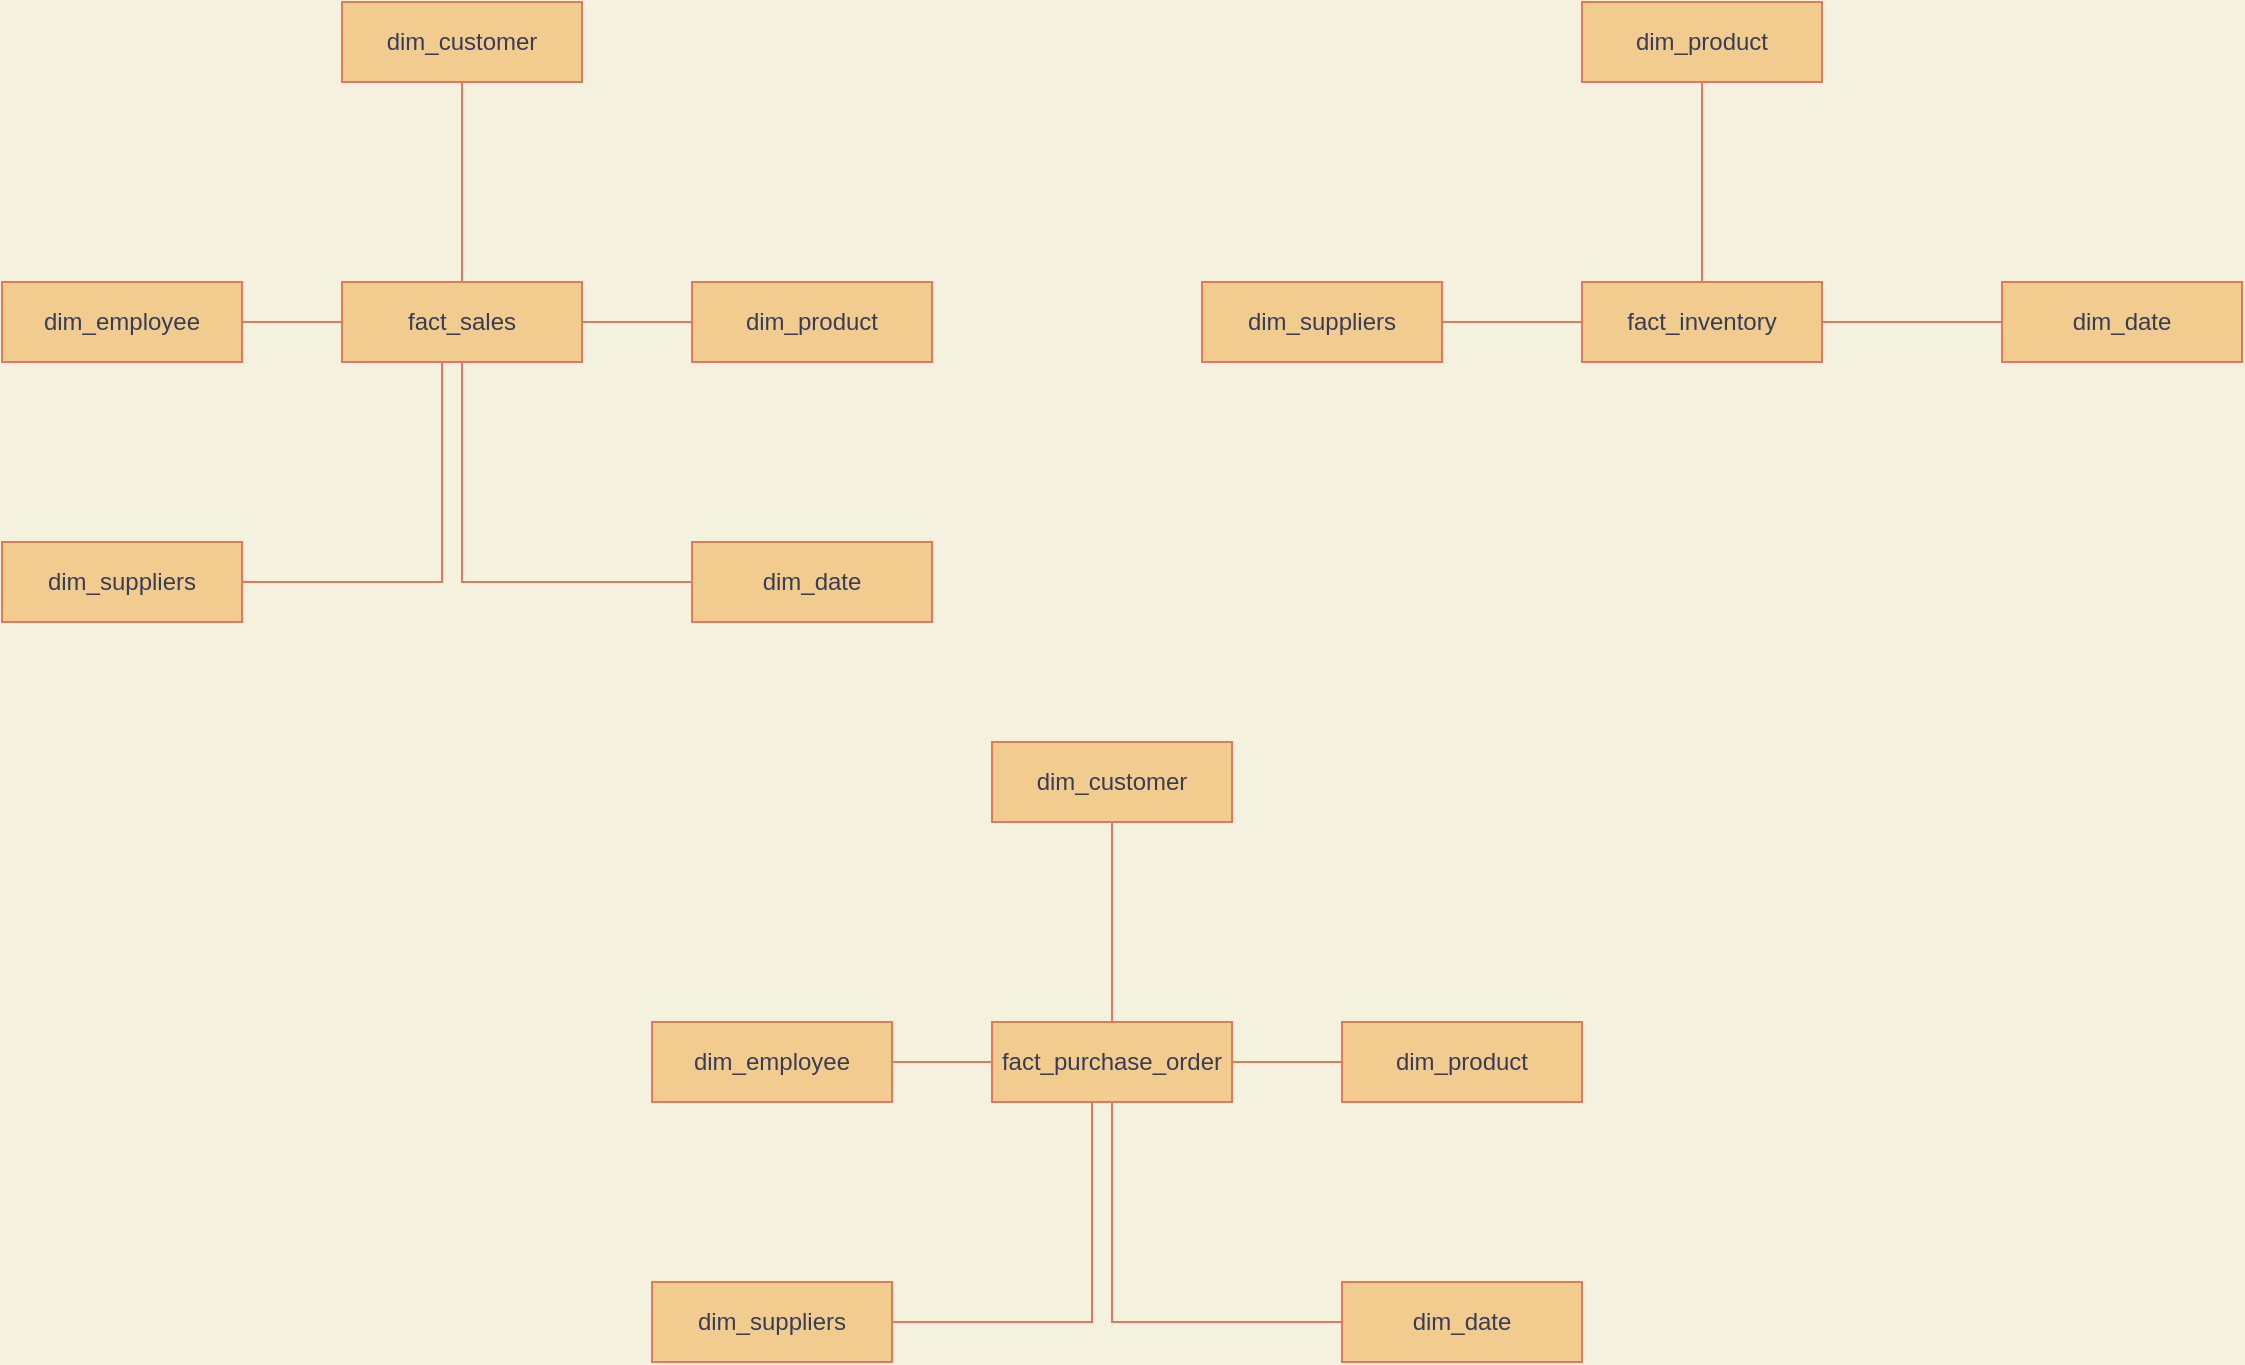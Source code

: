 <mxfile version="16.0.0" type="device" pages="3"><diagram id="K77Y56tQGue73HlHTr9m" name="conceptual"><mxGraphModel dx="2272" dy="798" grid="1" gridSize="10" guides="1" tooltips="1" connect="1" arrows="1" fold="1" page="1" pageScale="1" pageWidth="850" pageHeight="1100" background="#F4F1DE" math="0" shadow="0"><root><mxCell id="0"/><mxCell id="1" parent="0"/><mxCell id="GlIU-NoCghdbpah7BcAA-10" value="" style="edgeStyle=orthogonalEdgeStyle;rounded=0;orthogonalLoop=1;jettySize=auto;html=1;endArrow=none;endFill=0;labelBackgroundColor=#F4F1DE;strokeColor=#E07A5F;fontColor=#393C56;" parent="1" source="GlIU-NoCghdbpah7BcAA-2" target="GlIU-NoCghdbpah7BcAA-4" edge="1"><mxGeometry relative="1" as="geometry"/></mxCell><mxCell id="GlIU-NoCghdbpah7BcAA-11" value="" style="edgeStyle=orthogonalEdgeStyle;rounded=0;orthogonalLoop=1;jettySize=auto;html=1;endArrow=none;endFill=0;labelBackgroundColor=#F4F1DE;strokeColor=#E07A5F;fontColor=#393C56;" parent="1" source="GlIU-NoCghdbpah7BcAA-2" target="GlIU-NoCghdbpah7BcAA-7" edge="1"><mxGeometry relative="1" as="geometry"/></mxCell><mxCell id="GlIU-NoCghdbpah7BcAA-12" style="edgeStyle=orthogonalEdgeStyle;rounded=0;orthogonalLoop=1;jettySize=auto;html=1;exitX=0.5;exitY=1;exitDx=0;exitDy=0;entryX=0;entryY=0.5;entryDx=0;entryDy=0;endArrow=none;endFill=0;labelBackgroundColor=#F4F1DE;strokeColor=#E07A5F;fontColor=#393C56;" parent="1" source="GlIU-NoCghdbpah7BcAA-2" target="GlIU-NoCghdbpah7BcAA-6" edge="1"><mxGeometry relative="1" as="geometry"/></mxCell><mxCell id="GlIU-NoCghdbpah7BcAA-13" style="edgeStyle=orthogonalEdgeStyle;rounded=0;orthogonalLoop=1;jettySize=auto;html=1;exitX=0.25;exitY=1;exitDx=0;exitDy=0;entryX=1;entryY=0.5;entryDx=0;entryDy=0;endArrow=none;endFill=0;labelBackgroundColor=#F4F1DE;strokeColor=#E07A5F;fontColor=#393C56;" parent="1" source="GlIU-NoCghdbpah7BcAA-2" target="GlIU-NoCghdbpah7BcAA-5" edge="1"><mxGeometry relative="1" as="geometry"><Array as="points"><mxPoint x="190" y="250"/><mxPoint x="190" y="360"/></Array></mxGeometry></mxCell><mxCell id="GlIU-NoCghdbpah7BcAA-2" value="fact_sales" style="rounded=0;whiteSpace=wrap;html=1;fillColor=#F2CC8F;strokeColor=#E07A5F;fontColor=#393C56;" parent="1" vertex="1"><mxGeometry x="140" y="210" width="120" height="40" as="geometry"/></mxCell><mxCell id="GlIU-NoCghdbpah7BcAA-19" value="" style="edgeStyle=orthogonalEdgeStyle;curved=0;rounded=1;sketch=0;orthogonalLoop=1;jettySize=auto;html=1;fontColor=#393C56;strokeColor=#E07A5F;fillColor=#F2CC8F;endArrow=none;endFill=0;" parent="1" source="GlIU-NoCghdbpah7BcAA-3" target="GlIU-NoCghdbpah7BcAA-16" edge="1"><mxGeometry relative="1" as="geometry"/></mxCell><mxCell id="GlIU-NoCghdbpah7BcAA-20" value="" style="edgeStyle=orthogonalEdgeStyle;curved=0;rounded=1;sketch=0;orthogonalLoop=1;jettySize=auto;html=1;fontColor=#393C56;strokeColor=#E07A5F;fillColor=#F2CC8F;endArrow=none;endFill=0;" parent="1" source="GlIU-NoCghdbpah7BcAA-3" target="GlIU-NoCghdbpah7BcAA-15" edge="1"><mxGeometry relative="1" as="geometry"/></mxCell><mxCell id="GlIU-NoCghdbpah7BcAA-3" value="fact_inventory" style="rounded=0;whiteSpace=wrap;html=1;fillColor=#F2CC8F;strokeColor=#E07A5F;fontColor=#393C56;" parent="1" vertex="1"><mxGeometry x="760" y="210" width="120" height="40" as="geometry"/></mxCell><mxCell id="GlIU-NoCghdbpah7BcAA-4" value="dim_customer" style="rounded=0;whiteSpace=wrap;html=1;fillColor=#F2CC8F;strokeColor=#E07A5F;fontColor=#393C56;" parent="1" vertex="1"><mxGeometry x="140" y="70" width="120" height="40" as="geometry"/></mxCell><mxCell id="GlIU-NoCghdbpah7BcAA-5" value="dim_suppliers" style="rounded=0;whiteSpace=wrap;html=1;fillColor=#F2CC8F;strokeColor=#E07A5F;fontColor=#393C56;" parent="1" vertex="1"><mxGeometry x="-30" y="340" width="120" height="40" as="geometry"/></mxCell><mxCell id="GlIU-NoCghdbpah7BcAA-6" value="dim_date" style="rounded=0;whiteSpace=wrap;html=1;fillColor=#F2CC8F;strokeColor=#E07A5F;fontColor=#393C56;" parent="1" vertex="1"><mxGeometry x="315" y="340" width="120" height="40" as="geometry"/></mxCell><mxCell id="GlIU-NoCghdbpah7BcAA-7" value="dim_product" style="rounded=0;whiteSpace=wrap;html=1;fillColor=#F2CC8F;strokeColor=#E07A5F;fontColor=#393C56;" parent="1" vertex="1"><mxGeometry x="315" y="210" width="120" height="40" as="geometry"/></mxCell><mxCell id="GlIU-NoCghdbpah7BcAA-9" value="" style="edgeStyle=orthogonalEdgeStyle;rounded=0;orthogonalLoop=1;jettySize=auto;html=1;endArrow=none;endFill=0;labelBackgroundColor=#F4F1DE;strokeColor=#E07A5F;fontColor=#393C56;" parent="1" source="GlIU-NoCghdbpah7BcAA-8" target="GlIU-NoCghdbpah7BcAA-2" edge="1"><mxGeometry relative="1" as="geometry"/></mxCell><mxCell id="GlIU-NoCghdbpah7BcAA-8" value="dim_employee" style="rounded=0;whiteSpace=wrap;html=1;fillColor=#F2CC8F;strokeColor=#E07A5F;fontColor=#393C56;" parent="1" vertex="1"><mxGeometry x="-30" y="210" width="120" height="40" as="geometry"/></mxCell><mxCell id="GlIU-NoCghdbpah7BcAA-17" value="" style="edgeStyle=orthogonalEdgeStyle;curved=0;rounded=1;sketch=0;orthogonalLoop=1;jettySize=auto;html=1;fontColor=#393C56;strokeColor=#E07A5F;fillColor=#F2CC8F;endArrow=none;endFill=0;" parent="1" source="GlIU-NoCghdbpah7BcAA-14" target="GlIU-NoCghdbpah7BcAA-3" edge="1"><mxGeometry relative="1" as="geometry"/></mxCell><mxCell id="GlIU-NoCghdbpah7BcAA-14" value="dim_suppliers" style="rounded=0;whiteSpace=wrap;html=1;fillColor=#F2CC8F;strokeColor=#E07A5F;fontColor=#393C56;" parent="1" vertex="1"><mxGeometry x="570" y="210" width="120" height="40" as="geometry"/></mxCell><mxCell id="GlIU-NoCghdbpah7BcAA-15" value="dim_date" style="rounded=0;whiteSpace=wrap;html=1;fillColor=#F2CC8F;strokeColor=#E07A5F;fontColor=#393C56;" parent="1" vertex="1"><mxGeometry x="970" y="210" width="120" height="40" as="geometry"/></mxCell><mxCell id="GlIU-NoCghdbpah7BcAA-16" value="dim_product" style="rounded=0;whiteSpace=wrap;html=1;fillColor=#F2CC8F;strokeColor=#E07A5F;fontColor=#393C56;" parent="1" vertex="1"><mxGeometry x="760" y="70" width="120" height="40" as="geometry"/></mxCell><mxCell id="GlIU-NoCghdbpah7BcAA-42" value="" style="edgeStyle=orthogonalEdgeStyle;rounded=0;orthogonalLoop=1;jettySize=auto;html=1;endArrow=none;endFill=0;labelBackgroundColor=#F4F1DE;strokeColor=#E07A5F;fontColor=#393C56;" parent="1" source="GlIU-NoCghdbpah7BcAA-46" target="GlIU-NoCghdbpah7BcAA-47" edge="1"><mxGeometry relative="1" as="geometry"/></mxCell><mxCell id="GlIU-NoCghdbpah7BcAA-43" value="" style="edgeStyle=orthogonalEdgeStyle;rounded=0;orthogonalLoop=1;jettySize=auto;html=1;endArrow=none;endFill=0;labelBackgroundColor=#F4F1DE;strokeColor=#E07A5F;fontColor=#393C56;" parent="1" source="GlIU-NoCghdbpah7BcAA-46" target="GlIU-NoCghdbpah7BcAA-50" edge="1"><mxGeometry relative="1" as="geometry"/></mxCell><mxCell id="GlIU-NoCghdbpah7BcAA-44" style="edgeStyle=orthogonalEdgeStyle;rounded=0;orthogonalLoop=1;jettySize=auto;html=1;exitX=0.5;exitY=1;exitDx=0;exitDy=0;entryX=0;entryY=0.5;entryDx=0;entryDy=0;endArrow=none;endFill=0;labelBackgroundColor=#F4F1DE;strokeColor=#E07A5F;fontColor=#393C56;" parent="1" source="GlIU-NoCghdbpah7BcAA-46" target="GlIU-NoCghdbpah7BcAA-49" edge="1"><mxGeometry relative="1" as="geometry"/></mxCell><mxCell id="GlIU-NoCghdbpah7BcAA-45" style="edgeStyle=orthogonalEdgeStyle;rounded=0;orthogonalLoop=1;jettySize=auto;html=1;exitX=0.25;exitY=1;exitDx=0;exitDy=0;entryX=1;entryY=0.5;entryDx=0;entryDy=0;endArrow=none;endFill=0;labelBackgroundColor=#F4F1DE;strokeColor=#E07A5F;fontColor=#393C56;" parent="1" source="GlIU-NoCghdbpah7BcAA-46" target="GlIU-NoCghdbpah7BcAA-48" edge="1"><mxGeometry relative="1" as="geometry"><Array as="points"><mxPoint x="515" y="620"/><mxPoint x="515" y="730"/></Array></mxGeometry></mxCell><mxCell id="GlIU-NoCghdbpah7BcAA-46" value="fact_purchase_order" style="rounded=0;whiteSpace=wrap;html=1;fillColor=#F2CC8F;strokeColor=#E07A5F;fontColor=#393C56;" parent="1" vertex="1"><mxGeometry x="465" y="580" width="120" height="40" as="geometry"/></mxCell><mxCell id="GlIU-NoCghdbpah7BcAA-47" value="dim_customer" style="rounded=0;whiteSpace=wrap;html=1;fillColor=#F2CC8F;strokeColor=#E07A5F;fontColor=#393C56;" parent="1" vertex="1"><mxGeometry x="465" y="440" width="120" height="40" as="geometry"/></mxCell><mxCell id="GlIU-NoCghdbpah7BcAA-48" value="dim_suppliers" style="rounded=0;whiteSpace=wrap;html=1;fillColor=#F2CC8F;strokeColor=#E07A5F;fontColor=#393C56;" parent="1" vertex="1"><mxGeometry x="295" y="710" width="120" height="40" as="geometry"/></mxCell><mxCell id="GlIU-NoCghdbpah7BcAA-49" value="dim_date" style="rounded=0;whiteSpace=wrap;html=1;fillColor=#F2CC8F;strokeColor=#E07A5F;fontColor=#393C56;" parent="1" vertex="1"><mxGeometry x="640" y="710" width="120" height="40" as="geometry"/></mxCell><mxCell id="GlIU-NoCghdbpah7BcAA-50" value="dim_product" style="rounded=0;whiteSpace=wrap;html=1;fillColor=#F2CC8F;strokeColor=#E07A5F;fontColor=#393C56;" parent="1" vertex="1"><mxGeometry x="640" y="580" width="120" height="40" as="geometry"/></mxCell><mxCell id="GlIU-NoCghdbpah7BcAA-51" value="" style="edgeStyle=orthogonalEdgeStyle;rounded=0;orthogonalLoop=1;jettySize=auto;html=1;endArrow=none;endFill=0;labelBackgroundColor=#F4F1DE;strokeColor=#E07A5F;fontColor=#393C56;" parent="1" source="GlIU-NoCghdbpah7BcAA-52" target="GlIU-NoCghdbpah7BcAA-46" edge="1"><mxGeometry relative="1" as="geometry"/></mxCell><mxCell id="GlIU-NoCghdbpah7BcAA-52" value="dim_employee" style="rounded=0;whiteSpace=wrap;html=1;fillColor=#F2CC8F;strokeColor=#E07A5F;fontColor=#393C56;" parent="1" vertex="1"><mxGeometry x="295" y="580" width="120" height="40" as="geometry"/></mxCell></root></mxGraphModel></diagram><diagram id="irYJ55fhUC2j0m0EDIjt" name="logical"><mxGraphModel dx="1994" dy="496" grid="1" gridSize="10" guides="1" tooltips="1" connect="1" arrows="1" fold="1" page="1" pageScale="1" pageWidth="850" pageHeight="1100" background="#F4F1DE" math="0" shadow="0"><root><mxCell id="8D52ElFXHTjQ__3Q13nc-0"/><mxCell id="8D52ElFXHTjQ__3Q13nc-1" parent="8D52ElFXHTjQ__3Q13nc-0"/><mxCell id="7hjXhQS-SZOLOjqbAy4t-141" value="fact_sales" style="html=1;overflow=block;blockSpacing=1;whiteSpace=wrap;swimlane;childLayout=stackLayout;horizontal=1;horizontalStack=0;resizeParent=1;resizeParentMax=0;resizeLast=0;collapsible=0;fontStyle=0;marginBottom=0;swimlaneFillColor=#ffffff;startSize=30;whiteSpace=wrap;fontSize=16.7;fontColor=#1A1A1A;align=center;whiteSpace=wrap;spacing=0;strokeColor=#909090;strokeOpacity=100;rounded=1;absoluteArcSize=1;arcSize=9;strokeWidth=2.3;fillColor=#F5AB50;" parent="8D52ElFXHTjQ__3Q13nc-1" vertex="1"><mxGeometry x="1883" y="2485" width="225" height="378.75" as="geometry"/></mxCell><mxCell id="7hjXhQS-SZOLOjqbAy4t-142" value="order_id" style="part=1;resizeHeight=0;strokeColor=none;align=left;verticalAlign=top;spacingLeft=4;spacingRight=4;overflow=hidden;rotatable=0;points=[[0,0.5],[1,0.5]];portConstraint=eastwest;html=1;whiteSpace=wrap;#FFFFFFwhiteSpace=wrap;fontSize=13;fontColor=#1A1A1A;align=center;fillColor=none;strokeOpacity=100;" parent="7hjXhQS-SZOLOjqbAy4t-141" vertex="1"><mxGeometry y="30" width="225" height="23.25" as="geometry"/></mxCell><mxCell id="7hjXhQS-SZOLOjqbAy4t-143" value="product_id" style="part=1;resizeHeight=0;strokeColor=none;align=left;verticalAlign=top;spacingLeft=4;spacingRight=4;overflow=hidden;rotatable=0;points=[[0,0.5],[1,0.5]];portConstraint=eastwest;html=1;whiteSpace=wrap;#FFFFFFwhiteSpace=wrap;fontSize=13.3;fontColor=#1A1A1A;align=center;fillColor=none;strokeOpacity=100;" parent="7hjXhQS-SZOLOjqbAy4t-141" vertex="1"><mxGeometry y="53.25" width="225" height="23.25" as="geometry"/></mxCell><mxCell id="7hjXhQS-SZOLOjqbAy4t-144" value="customer_id" style="part=1;resizeHeight=0;strokeColor=none;align=left;verticalAlign=top;spacingLeft=4;spacingRight=4;overflow=hidden;rotatable=0;points=[[0,0.5],[1,0.5]];portConstraint=eastwest;html=1;whiteSpace=wrap;#FFFFFFwhiteSpace=wrap;fontSize=13.3;fontColor=#1A1A1A;align=center;fillColor=none;strokeOpacity=100;" parent="7hjXhQS-SZOLOjqbAy4t-141" vertex="1"><mxGeometry y="76.5" width="225" height="23.25" as="geometry"/></mxCell><mxCell id="7hjXhQS-SZOLOjqbAy4t-145" value="employee_id" style="part=1;resizeHeight=0;strokeColor=none;align=left;verticalAlign=top;spacingLeft=4;spacingRight=4;overflow=hidden;rotatable=0;points=[[0,0.5],[1,0.5]];portConstraint=eastwest;html=1;whiteSpace=wrap;#FFFFFFwhiteSpace=wrap;fontSize=13.3;fontColor=#1A1A1A;align=center;fillColor=none;strokeOpacity=100;" parent="7hjXhQS-SZOLOjqbAy4t-141" vertex="1"><mxGeometry y="99.75" width="225" height="23.25" as="geometry"/></mxCell><mxCell id="7hjXhQS-SZOLOjqbAy4t-146" value="shipper_id" style="part=1;resizeHeight=0;strokeColor=none;align=left;verticalAlign=top;spacingLeft=4;spacingRight=4;overflow=hidden;rotatable=0;points=[[0,0.5],[1,0.5]];portConstraint=eastwest;html=1;whiteSpace=wrap;#FFFFFFwhiteSpace=wrap;fontSize=13.3;fontColor=#1A1A1A;align=center;fillColor=none;strokeOpacity=100;" parent="7hjXhQS-SZOLOjqbAy4t-141" vertex="1"><mxGeometry y="123" width="225" height="23.25" as="geometry"/></mxCell><mxCell id="7hjXhQS-SZOLOjqbAy4t-147" value="quantity" style="part=1;resizeHeight=0;strokeColor=none;align=left;verticalAlign=top;spacingLeft=4;spacingRight=4;overflow=hidden;rotatable=0;points=[[0,0.5],[1,0.5]];portConstraint=eastwest;html=1;whiteSpace=wrap;#FFFFFFwhiteSpace=wrap;fontSize=13.3;fontColor=#1A1A1A;align=center;fillColor=none;strokeOpacity=100;" parent="7hjXhQS-SZOLOjqbAy4t-141" vertex="1"><mxGeometry y="146.25" width="225" height="23.25" as="geometry"/></mxCell><mxCell id="7hjXhQS-SZOLOjqbAy4t-148" value="unit_price" style="part=1;resizeHeight=0;strokeColor=none;align=left;verticalAlign=top;spacingLeft=4;spacingRight=4;overflow=hidden;rotatable=0;points=[[0,0.5],[1,0.5]];portConstraint=eastwest;html=1;whiteSpace=wrap;#FFFFFFwhiteSpace=wrap;fontSize=13.3;fontColor=#1A1A1A;align=center;fillColor=none;strokeOpacity=100;" parent="7hjXhQS-SZOLOjqbAy4t-141" vertex="1"><mxGeometry y="169.5" width="225" height="23.25" as="geometry"/></mxCell><mxCell id="7hjXhQS-SZOLOjqbAy4t-149" value="discount" style="part=1;resizeHeight=0;strokeColor=none;align=left;verticalAlign=top;spacingLeft=4;spacingRight=4;overflow=hidden;rotatable=0;points=[[0,0.5],[1,0.5]];portConstraint=eastwest;html=1;whiteSpace=wrap;#FFFFFFwhiteSpace=wrap;fontSize=13.3;fontColor=#1A1A1A;align=center;fillColor=none;strokeOpacity=100;" parent="7hjXhQS-SZOLOjqbAy4t-141" vertex="1"><mxGeometry y="192.75" width="225" height="23.25" as="geometry"/></mxCell><mxCell id="7hjXhQS-SZOLOjqbAy4t-150" value="status_id" style="part=1;resizeHeight=0;strokeColor=none;align=left;verticalAlign=top;spacingLeft=4;spacingRight=4;overflow=hidden;rotatable=0;points=[[0,0.5],[1,0.5]];portConstraint=eastwest;html=1;whiteSpace=wrap;#FFFFFFwhiteSpace=wrap;fontSize=13.3;fontColor=#1A1A1A;align=center;fillColor=none;strokeOpacity=100;" parent="7hjXhQS-SZOLOjqbAy4t-141" vertex="1"><mxGeometry y="216" width="225" height="23.25" as="geometry"/></mxCell><mxCell id="7hjXhQS-SZOLOjqbAy4t-151" value="date_allocated" style="part=1;resizeHeight=0;strokeColor=none;align=left;verticalAlign=top;spacingLeft=4;spacingRight=4;overflow=hidden;rotatable=0;points=[[0,0.5],[1,0.5]];portConstraint=eastwest;html=1;whiteSpace=wrap;#FFFFFFwhiteSpace=wrap;fontSize=13.3;fontColor=#1A1A1A;align=center;fillColor=none;strokeOpacity=100;" parent="7hjXhQS-SZOLOjqbAy4t-141" vertex="1"><mxGeometry y="239.25" width="225" height="23.25" as="geometry"/></mxCell><mxCell id="7hjXhQS-SZOLOjqbAy4t-152" value="purchase_order_id" style="part=1;resizeHeight=0;strokeColor=none;align=left;verticalAlign=top;spacingLeft=4;spacingRight=4;overflow=hidden;rotatable=0;points=[[0,0.5],[1,0.5]];portConstraint=eastwest;html=1;whiteSpace=wrap;#FFFFFFwhiteSpace=wrap;fontSize=13.3;fontColor=#1A1A1A;align=center;fillColor=none;strokeOpacity=100;" parent="7hjXhQS-SZOLOjqbAy4t-141" vertex="1"><mxGeometry y="262.5" width="225" height="23.25" as="geometry"/></mxCell><mxCell id="7hjXhQS-SZOLOjqbAy4t-153" value="inventory_id" style="part=1;resizeHeight=0;strokeColor=none;align=left;verticalAlign=top;spacingLeft=4;spacingRight=4;overflow=hidden;rotatable=0;points=[[0,0.5],[1,0.5]];portConstraint=eastwest;html=1;whiteSpace=wrap;#FFFFFFwhiteSpace=wrap;fontSize=13.3;fontColor=#1A1A1A;align=center;fillColor=none;strokeOpacity=100;" parent="7hjXhQS-SZOLOjqbAy4t-141" vertex="1"><mxGeometry y="285.75" width="225" height="23.25" as="geometry"/></mxCell><mxCell id="7hjXhQS-SZOLOjqbAy4t-154" value="order_date" style="part=1;resizeHeight=0;strokeColor=none;align=left;verticalAlign=top;spacingLeft=4;spacingRight=4;overflow=hidden;rotatable=0;points=[[0,0.5],[1,0.5]];portConstraint=eastwest;html=1;whiteSpace=wrap;#FFFFFFwhiteSpace=wrap;fontSize=13.3;fontColor=#1A1A1A;align=center;fillColor=none;strokeOpacity=100;" parent="7hjXhQS-SZOLOjqbAy4t-141" vertex="1"><mxGeometry y="309" width="225" height="23.25" as="geometry"/></mxCell><mxCell id="7hjXhQS-SZOLOjqbAy4t-155" value="shipped_date" style="part=1;resizeHeight=0;strokeColor=none;align=left;verticalAlign=top;spacingLeft=4;spacingRight=4;overflow=hidden;rotatable=0;points=[[0,0.5],[1,0.5]];portConstraint=eastwest;html=1;whiteSpace=wrap;#FFFFFFwhiteSpace=wrap;fontSize=13.3;fontColor=#1A1A1A;align=center;fillColor=none;strokeOpacity=100;" parent="7hjXhQS-SZOLOjqbAy4t-141" vertex="1"><mxGeometry y="332.25" width="225" height="23.25" as="geometry"/></mxCell><mxCell id="7hjXhQS-SZOLOjqbAy4t-156" value="paid_date" style="part=1;resizeHeight=0;strokeColor=none;align=left;verticalAlign=top;spacingLeft=4;spacingRight=4;overflow=hidden;rotatable=0;points=[[0,0.5],[1,0.5]];portConstraint=eastwest;html=1;whiteSpace=wrap;#FFFFFFwhiteSpace=wrap;fontSize=13.3;fontColor=#1A1A1A;align=center;fillColor=none;strokeOpacity=100;" parent="7hjXhQS-SZOLOjqbAy4t-141" vertex="1"><mxGeometry y="355.5" width="225" height="23.25" as="geometry"/></mxCell><mxCell id="7hjXhQS-SZOLOjqbAy4t-157" value="dim_customer" style="html=1;overflow=block;blockSpacing=1;whiteSpace=wrap;swimlane;childLayout=stackLayout;horizontal=1;horizontalStack=0;resizeParent=1;resizeParentMax=0;resizeLast=0;collapsible=0;fontStyle=0;marginBottom=0;swimlaneFillColor=#ffffff;startSize=30;whiteSpace=wrap;fontSize=16.7;align=center;whiteSpace=wrap;spacing=0;strokeColor=#d6b656;strokeOpacity=100;rounded=1;absoluteArcSize=1;arcSize=9;strokeWidth=2.3;fillColor=#fff2cc;" parent="8D52ElFXHTjQ__3Q13nc-1" vertex="1"><mxGeometry x="1403" y="2155" width="225" height="448.5" as="geometry"/></mxCell><mxCell id="7hjXhQS-SZOLOjqbAy4t-158" value="customer_id" style="part=1;resizeHeight=0;strokeColor=none;align=left;verticalAlign=top;spacingLeft=4;spacingRight=4;overflow=hidden;rotatable=0;points=[[0,0.5],[1,0.5]];portConstraint=eastwest;html=1;whiteSpace=wrap;#FFFFFFwhiteSpace=wrap;fontSize=13;fontColor=#1A1A1A;align=center;fillColor=none;strokeOpacity=100;" parent="7hjXhQS-SZOLOjqbAy4t-157" vertex="1"><mxGeometry y="30" width="225" height="23.25" as="geometry"/></mxCell><mxCell id="7hjXhQS-SZOLOjqbAy4t-159" value="company" style="part=1;resizeHeight=0;strokeColor=none;align=left;verticalAlign=top;spacingLeft=4;spacingRight=4;overflow=hidden;rotatable=0;points=[[0,0.5],[1,0.5]];portConstraint=eastwest;html=1;whiteSpace=wrap;#FFFFFFwhiteSpace=wrap;fontSize=13.3;fontColor=#1A1A1A;align=center;fillColor=none;strokeOpacity=100;" parent="7hjXhQS-SZOLOjqbAy4t-157" vertex="1"><mxGeometry y="53.25" width="225" height="23.25" as="geometry"/></mxCell><mxCell id="7hjXhQS-SZOLOjqbAy4t-160" value="last_name" style="part=1;resizeHeight=0;strokeColor=none;align=left;verticalAlign=top;spacingLeft=4;spacingRight=4;overflow=hidden;rotatable=0;points=[[0,0.5],[1,0.5]];portConstraint=eastwest;html=1;whiteSpace=wrap;#FFFFFFwhiteSpace=wrap;fontSize=13.3;fontColor=#1A1A1A;align=center;fillColor=none;strokeOpacity=100;" parent="7hjXhQS-SZOLOjqbAy4t-157" vertex="1"><mxGeometry y="76.5" width="225" height="23.25" as="geometry"/></mxCell><mxCell id="7hjXhQS-SZOLOjqbAy4t-161" value="first_name" style="part=1;resizeHeight=0;strokeColor=none;align=left;verticalAlign=top;spacingLeft=4;spacingRight=4;overflow=hidden;rotatable=0;points=[[0,0.5],[1,0.5]];portConstraint=eastwest;html=1;whiteSpace=wrap;#FFFFFFwhiteSpace=wrap;fontSize=13.3;fontColor=#1A1A1A;align=center;fillColor=none;strokeOpacity=100;" parent="7hjXhQS-SZOLOjqbAy4t-157" vertex="1"><mxGeometry y="99.75" width="225" height="23.25" as="geometry"/></mxCell><mxCell id="7hjXhQS-SZOLOjqbAy4t-162" value="email_address" style="part=1;resizeHeight=0;strokeColor=none;align=left;verticalAlign=top;spacingLeft=4;spacingRight=4;overflow=hidden;rotatable=0;points=[[0,0.5],[1,0.5]];portConstraint=eastwest;html=1;whiteSpace=wrap;#FFFFFFwhiteSpace=wrap;fontSize=13.3;fontColor=#1A1A1A;align=center;fillColor=none;strokeOpacity=100;" parent="7hjXhQS-SZOLOjqbAy4t-157" vertex="1"><mxGeometry y="123" width="225" height="23.25" as="geometry"/></mxCell><mxCell id="7hjXhQS-SZOLOjqbAy4t-163" value="job_title" style="part=1;resizeHeight=0;strokeColor=none;align=left;verticalAlign=top;spacingLeft=4;spacingRight=4;overflow=hidden;rotatable=0;points=[[0,0.5],[1,0.5]];portConstraint=eastwest;html=1;whiteSpace=wrap;#FFFFFFwhiteSpace=wrap;fontSize=13.3;fontColor=#1A1A1A;align=center;fillColor=none;strokeOpacity=100;" parent="7hjXhQS-SZOLOjqbAy4t-157" vertex="1"><mxGeometry y="146.25" width="225" height="23.25" as="geometry"/></mxCell><mxCell id="7hjXhQS-SZOLOjqbAy4t-164" value="business_phone" style="part=1;resizeHeight=0;strokeColor=none;align=left;verticalAlign=top;spacingLeft=4;spacingRight=4;overflow=hidden;rotatable=0;points=[[0,0.5],[1,0.5]];portConstraint=eastwest;html=1;whiteSpace=wrap;#FFFFFFwhiteSpace=wrap;fontSize=13.3;fontColor=#1A1A1A;align=center;fillColor=none;strokeOpacity=100;" parent="7hjXhQS-SZOLOjqbAy4t-157" vertex="1"><mxGeometry y="169.5" width="225" height="23.25" as="geometry"/></mxCell><mxCell id="7hjXhQS-SZOLOjqbAy4t-165" value="home_phone" style="part=1;resizeHeight=0;strokeColor=none;align=left;verticalAlign=top;spacingLeft=4;spacingRight=4;overflow=hidden;rotatable=0;points=[[0,0.5],[1,0.5]];portConstraint=eastwest;html=1;whiteSpace=wrap;#FFFFFFwhiteSpace=wrap;fontSize=13.3;fontColor=#1A1A1A;align=center;fillColor=none;strokeOpacity=100;" parent="7hjXhQS-SZOLOjqbAy4t-157" vertex="1"><mxGeometry y="192.75" width="225" height="23.25" as="geometry"/></mxCell><mxCell id="7hjXhQS-SZOLOjqbAy4t-166" value="mobile_phone" style="part=1;resizeHeight=0;strokeColor=none;align=left;verticalAlign=top;spacingLeft=4;spacingRight=4;overflow=hidden;rotatable=0;points=[[0,0.5],[1,0.5]];portConstraint=eastwest;html=1;whiteSpace=wrap;#FFFFFFwhiteSpace=wrap;fontSize=13.3;fontColor=#1A1A1A;align=center;fillColor=none;strokeOpacity=100;" parent="7hjXhQS-SZOLOjqbAy4t-157" vertex="1"><mxGeometry y="216" width="225" height="23.25" as="geometry"/></mxCell><mxCell id="7hjXhQS-SZOLOjqbAy4t-167" value="fax_number" style="part=1;resizeHeight=0;strokeColor=none;align=left;verticalAlign=top;spacingLeft=4;spacingRight=4;overflow=hidden;rotatable=0;points=[[0,0.5],[1,0.5]];portConstraint=eastwest;html=1;whiteSpace=wrap;#FFFFFFwhiteSpace=wrap;fontSize=13.3;fontColor=#1A1A1A;align=center;fillColor=none;strokeOpacity=100;" parent="7hjXhQS-SZOLOjqbAy4t-157" vertex="1"><mxGeometry y="239.25" width="225" height="23.25" as="geometry"/></mxCell><mxCell id="7hjXhQS-SZOLOjqbAy4t-168" value="address" style="part=1;resizeHeight=0;strokeColor=none;align=left;verticalAlign=top;spacingLeft=4;spacingRight=4;overflow=hidden;rotatable=0;points=[[0,0.5],[1,0.5]];portConstraint=eastwest;html=1;whiteSpace=wrap;#FFFFFFwhiteSpace=wrap;fontSize=13.3;fontColor=#1A1A1A;align=center;fillColor=none;strokeOpacity=100;" parent="7hjXhQS-SZOLOjqbAy4t-157" vertex="1"><mxGeometry y="262.5" width="225" height="23.25" as="geometry"/></mxCell><mxCell id="7hjXhQS-SZOLOjqbAy4t-169" value="city" style="part=1;resizeHeight=0;strokeColor=none;align=left;verticalAlign=top;spacingLeft=4;spacingRight=4;overflow=hidden;rotatable=0;points=[[0,0.5],[1,0.5]];portConstraint=eastwest;html=1;whiteSpace=wrap;#FFFFFFwhiteSpace=wrap;fontSize=13.3;fontColor=#1A1A1A;align=center;fillColor=none;strokeOpacity=100;" parent="7hjXhQS-SZOLOjqbAy4t-157" vertex="1"><mxGeometry y="285.75" width="225" height="23.25" as="geometry"/></mxCell><mxCell id="7hjXhQS-SZOLOjqbAy4t-170" value="state_province" style="part=1;resizeHeight=0;strokeColor=none;align=left;verticalAlign=top;spacingLeft=4;spacingRight=4;overflow=hidden;rotatable=0;points=[[0,0.5],[1,0.5]];portConstraint=eastwest;html=1;whiteSpace=wrap;#FFFFFFwhiteSpace=wrap;fontSize=13.3;fontColor=#1A1A1A;align=center;fillColor=none;strokeOpacity=100;" parent="7hjXhQS-SZOLOjqbAy4t-157" vertex="1"><mxGeometry y="309" width="225" height="23.25" as="geometry"/></mxCell><mxCell id="7hjXhQS-SZOLOjqbAy4t-171" value="zip_postal_code" style="part=1;resizeHeight=0;strokeColor=none;align=left;verticalAlign=top;spacingLeft=4;spacingRight=4;overflow=hidden;rotatable=0;points=[[0,0.5],[1,0.5]];portConstraint=eastwest;html=1;whiteSpace=wrap;#FFFFFFwhiteSpace=wrap;fontSize=13.3;fontColor=#1A1A1A;align=center;fillColor=none;strokeOpacity=100;" parent="7hjXhQS-SZOLOjqbAy4t-157" vertex="1"><mxGeometry y="332.25" width="225" height="23.25" as="geometry"/></mxCell><mxCell id="7hjXhQS-SZOLOjqbAy4t-172" value="country_region" style="part=1;resizeHeight=0;strokeColor=none;align=left;verticalAlign=top;spacingLeft=4;spacingRight=4;overflow=hidden;rotatable=0;points=[[0,0.5],[1,0.5]];portConstraint=eastwest;html=1;whiteSpace=wrap;#FFFFFFwhiteSpace=wrap;fontSize=13.3;fontColor=#1A1A1A;align=center;fillColor=none;strokeOpacity=100;" parent="7hjXhQS-SZOLOjqbAy4t-157" vertex="1"><mxGeometry y="355.5" width="225" height="23.25" as="geometry"/></mxCell><mxCell id="7hjXhQS-SZOLOjqbAy4t-173" value="web_page" style="part=1;resizeHeight=0;strokeColor=none;align=left;verticalAlign=top;spacingLeft=4;spacingRight=4;overflow=hidden;rotatable=0;points=[[0,0.5],[1,0.5]];portConstraint=eastwest;html=1;whiteSpace=wrap;#FFFFFFwhiteSpace=wrap;fontSize=13.3;fontColor=#1A1A1A;align=center;fillColor=none;strokeOpacity=100;" parent="7hjXhQS-SZOLOjqbAy4t-157" vertex="1"><mxGeometry y="378.75" width="225" height="23.25" as="geometry"/></mxCell><mxCell id="7hjXhQS-SZOLOjqbAy4t-174" value="notes" style="part=1;resizeHeight=0;strokeColor=none;align=left;verticalAlign=top;spacingLeft=4;spacingRight=4;overflow=hidden;rotatable=0;points=[[0,0.5],[1,0.5]];portConstraint=eastwest;html=1;whiteSpace=wrap;#FFFFFFwhiteSpace=wrap;fontSize=13.3;fontColor=#1A1A1A;align=center;fillColor=none;strokeOpacity=100;" parent="7hjXhQS-SZOLOjqbAy4t-157" vertex="1"><mxGeometry y="402" width="225" height="23.25" as="geometry"/></mxCell><mxCell id="7hjXhQS-SZOLOjqbAy4t-175" value="attachments" style="part=1;resizeHeight=0;strokeColor=none;align=left;verticalAlign=top;spacingLeft=4;spacingRight=4;overflow=hidden;rotatable=0;points=[[0,0.5],[1,0.5]];portConstraint=eastwest;html=1;whiteSpace=wrap;#FFFFFFwhiteSpace=wrap;fontSize=13.3;fontColor=#1A1A1A;align=center;fillColor=none;strokeOpacity=100;" parent="7hjXhQS-SZOLOjqbAy4t-157" vertex="1"><mxGeometry y="425.25" width="225" height="23.25" as="geometry"/></mxCell><mxCell id="7hjXhQS-SZOLOjqbAy4t-176" value="dim_employee" style="html=1;overflow=block;blockSpacing=1;whiteSpace=wrap;swimlane;childLayout=stackLayout;horizontal=1;horizontalStack=0;resizeParent=1;resizeParentMax=0;resizeLast=0;collapsible=0;fontStyle=0;marginBottom=0;swimlaneFillColor=#ffffff;startSize=30;whiteSpace=wrap;fontSize=16.7;align=center;whiteSpace=wrap;spacing=0;strokeColor=#d6b656;strokeOpacity=100;rounded=1;absoluteArcSize=1;arcSize=9;strokeWidth=2.3;fillColor=#fff2cc;" parent="8D52ElFXHTjQ__3Q13nc-1" vertex="1"><mxGeometry x="2348" y="2815" width="225" height="448.5" as="geometry"/></mxCell><mxCell id="7hjXhQS-SZOLOjqbAy4t-177" value="employee_id" style="part=1;resizeHeight=0;strokeColor=none;align=left;verticalAlign=top;spacingLeft=4;spacingRight=4;overflow=hidden;rotatable=0;points=[[0,0.5],[1,0.5]];portConstraint=eastwest;html=1;whiteSpace=wrap;#FFFFFFwhiteSpace=wrap;fontSize=13;fontColor=#1A1A1A;align=center;fillColor=none;strokeOpacity=100;" parent="7hjXhQS-SZOLOjqbAy4t-176" vertex="1"><mxGeometry y="30" width="225" height="23.25" as="geometry"/></mxCell><mxCell id="7hjXhQS-SZOLOjqbAy4t-178" value="company" style="part=1;resizeHeight=0;strokeColor=none;align=left;verticalAlign=top;spacingLeft=4;spacingRight=4;overflow=hidden;rotatable=0;points=[[0,0.5],[1,0.5]];portConstraint=eastwest;html=1;whiteSpace=wrap;#FFFFFFwhiteSpace=wrap;fontSize=13.3;fontColor=#1A1A1A;align=center;fillColor=none;strokeOpacity=100;" parent="7hjXhQS-SZOLOjqbAy4t-176" vertex="1"><mxGeometry y="53.25" width="225" height="23.25" as="geometry"/></mxCell><mxCell id="7hjXhQS-SZOLOjqbAy4t-179" value="last_name" style="part=1;resizeHeight=0;strokeColor=none;align=left;verticalAlign=top;spacingLeft=4;spacingRight=4;overflow=hidden;rotatable=0;points=[[0,0.5],[1,0.5]];portConstraint=eastwest;html=1;whiteSpace=wrap;#FFFFFFwhiteSpace=wrap;fontSize=13.3;fontColor=#1A1A1A;align=center;fillColor=none;strokeOpacity=100;" parent="7hjXhQS-SZOLOjqbAy4t-176" vertex="1"><mxGeometry y="76.5" width="225" height="23.25" as="geometry"/></mxCell><mxCell id="7hjXhQS-SZOLOjqbAy4t-180" value="first_name" style="part=1;resizeHeight=0;strokeColor=none;align=left;verticalAlign=top;spacingLeft=4;spacingRight=4;overflow=hidden;rotatable=0;points=[[0,0.5],[1,0.5]];portConstraint=eastwest;html=1;whiteSpace=wrap;#FFFFFFwhiteSpace=wrap;fontSize=13.3;fontColor=#1A1A1A;align=center;fillColor=none;strokeOpacity=100;" parent="7hjXhQS-SZOLOjqbAy4t-176" vertex="1"><mxGeometry y="99.75" width="225" height="23.25" as="geometry"/></mxCell><mxCell id="7hjXhQS-SZOLOjqbAy4t-181" value="email_address" style="part=1;resizeHeight=0;strokeColor=none;align=left;verticalAlign=top;spacingLeft=4;spacingRight=4;overflow=hidden;rotatable=0;points=[[0,0.5],[1,0.5]];portConstraint=eastwest;html=1;whiteSpace=wrap;#FFFFFFwhiteSpace=wrap;fontSize=13.3;fontColor=#1A1A1A;align=center;fillColor=none;strokeOpacity=100;" parent="7hjXhQS-SZOLOjqbAy4t-176" vertex="1"><mxGeometry y="123" width="225" height="23.25" as="geometry"/></mxCell><mxCell id="7hjXhQS-SZOLOjqbAy4t-182" value="job_title" style="part=1;resizeHeight=0;strokeColor=none;align=left;verticalAlign=top;spacingLeft=4;spacingRight=4;overflow=hidden;rotatable=0;points=[[0,0.5],[1,0.5]];portConstraint=eastwest;html=1;whiteSpace=wrap;#FFFFFFwhiteSpace=wrap;fontSize=13.3;fontColor=#1A1A1A;align=center;fillColor=none;strokeOpacity=100;" parent="7hjXhQS-SZOLOjqbAy4t-176" vertex="1"><mxGeometry y="146.25" width="225" height="23.25" as="geometry"/></mxCell><mxCell id="7hjXhQS-SZOLOjqbAy4t-183" value="business_phone" style="part=1;resizeHeight=0;strokeColor=none;align=left;verticalAlign=top;spacingLeft=4;spacingRight=4;overflow=hidden;rotatable=0;points=[[0,0.5],[1,0.5]];portConstraint=eastwest;html=1;whiteSpace=wrap;#FFFFFFwhiteSpace=wrap;fontSize=13.3;fontColor=#1A1A1A;align=center;fillColor=none;strokeOpacity=100;" parent="7hjXhQS-SZOLOjqbAy4t-176" vertex="1"><mxGeometry y="169.5" width="225" height="23.25" as="geometry"/></mxCell><mxCell id="7hjXhQS-SZOLOjqbAy4t-184" value="home_phone" style="part=1;resizeHeight=0;strokeColor=none;align=left;verticalAlign=top;spacingLeft=4;spacingRight=4;overflow=hidden;rotatable=0;points=[[0,0.5],[1,0.5]];portConstraint=eastwest;html=1;whiteSpace=wrap;#FFFFFFwhiteSpace=wrap;fontSize=13.3;fontColor=#1A1A1A;align=center;fillColor=none;strokeOpacity=100;" parent="7hjXhQS-SZOLOjqbAy4t-176" vertex="1"><mxGeometry y="192.75" width="225" height="23.25" as="geometry"/></mxCell><mxCell id="7hjXhQS-SZOLOjqbAy4t-185" value="mobile_phone" style="part=1;resizeHeight=0;strokeColor=none;align=left;verticalAlign=top;spacingLeft=4;spacingRight=4;overflow=hidden;rotatable=0;points=[[0,0.5],[1,0.5]];portConstraint=eastwest;html=1;whiteSpace=wrap;#FFFFFFwhiteSpace=wrap;fontSize=13.3;fontColor=#1A1A1A;align=center;fillColor=none;strokeOpacity=100;" parent="7hjXhQS-SZOLOjqbAy4t-176" vertex="1"><mxGeometry y="216" width="225" height="23.25" as="geometry"/></mxCell><mxCell id="7hjXhQS-SZOLOjqbAy4t-186" value="fax_number" style="part=1;resizeHeight=0;strokeColor=none;align=left;verticalAlign=top;spacingLeft=4;spacingRight=4;overflow=hidden;rotatable=0;points=[[0,0.5],[1,0.5]];portConstraint=eastwest;html=1;whiteSpace=wrap;#FFFFFFwhiteSpace=wrap;fontSize=13.3;fontColor=#1A1A1A;align=center;fillColor=none;strokeOpacity=100;" parent="7hjXhQS-SZOLOjqbAy4t-176" vertex="1"><mxGeometry y="239.25" width="225" height="23.25" as="geometry"/></mxCell><mxCell id="7hjXhQS-SZOLOjqbAy4t-187" value="address" style="part=1;resizeHeight=0;strokeColor=none;align=left;verticalAlign=top;spacingLeft=4;spacingRight=4;overflow=hidden;rotatable=0;points=[[0,0.5],[1,0.5]];portConstraint=eastwest;html=1;whiteSpace=wrap;#FFFFFFwhiteSpace=wrap;fontSize=13.3;fontColor=#1A1A1A;align=center;fillColor=none;strokeOpacity=100;" parent="7hjXhQS-SZOLOjqbAy4t-176" vertex="1"><mxGeometry y="262.5" width="225" height="23.25" as="geometry"/></mxCell><mxCell id="7hjXhQS-SZOLOjqbAy4t-188" value="city" style="part=1;resizeHeight=0;strokeColor=none;align=left;verticalAlign=top;spacingLeft=4;spacingRight=4;overflow=hidden;rotatable=0;points=[[0,0.5],[1,0.5]];portConstraint=eastwest;html=1;whiteSpace=wrap;#FFFFFFwhiteSpace=wrap;fontSize=13.3;fontColor=#1A1A1A;align=center;fillColor=none;strokeOpacity=100;" parent="7hjXhQS-SZOLOjqbAy4t-176" vertex="1"><mxGeometry y="285.75" width="225" height="23.25" as="geometry"/></mxCell><mxCell id="7hjXhQS-SZOLOjqbAy4t-189" value="state_province" style="part=1;resizeHeight=0;strokeColor=none;align=left;verticalAlign=top;spacingLeft=4;spacingRight=4;overflow=hidden;rotatable=0;points=[[0,0.5],[1,0.5]];portConstraint=eastwest;html=1;whiteSpace=wrap;#FFFFFFwhiteSpace=wrap;fontSize=13.3;fontColor=#1A1A1A;align=center;fillColor=none;strokeOpacity=100;" parent="7hjXhQS-SZOLOjqbAy4t-176" vertex="1"><mxGeometry y="309" width="225" height="23.25" as="geometry"/></mxCell><mxCell id="7hjXhQS-SZOLOjqbAy4t-190" value="zip_postal_code" style="part=1;resizeHeight=0;strokeColor=none;align=left;verticalAlign=top;spacingLeft=4;spacingRight=4;overflow=hidden;rotatable=0;points=[[0,0.5],[1,0.5]];portConstraint=eastwest;html=1;whiteSpace=wrap;#FFFFFFwhiteSpace=wrap;fontSize=13.3;fontColor=#1A1A1A;align=center;fillColor=none;strokeOpacity=100;" parent="7hjXhQS-SZOLOjqbAy4t-176" vertex="1"><mxGeometry y="332.25" width="225" height="23.25" as="geometry"/></mxCell><mxCell id="7hjXhQS-SZOLOjqbAy4t-191" value="country_region" style="part=1;resizeHeight=0;strokeColor=none;align=left;verticalAlign=top;spacingLeft=4;spacingRight=4;overflow=hidden;rotatable=0;points=[[0,0.5],[1,0.5]];portConstraint=eastwest;html=1;whiteSpace=wrap;#FFFFFFwhiteSpace=wrap;fontSize=13.3;fontColor=#1A1A1A;align=center;fillColor=none;strokeOpacity=100;" parent="7hjXhQS-SZOLOjqbAy4t-176" vertex="1"><mxGeometry y="355.5" width="225" height="23.25" as="geometry"/></mxCell><mxCell id="7hjXhQS-SZOLOjqbAy4t-192" value="web_page" style="part=1;resizeHeight=0;strokeColor=none;align=left;verticalAlign=top;spacingLeft=4;spacingRight=4;overflow=hidden;rotatable=0;points=[[0,0.5],[1,0.5]];portConstraint=eastwest;html=1;whiteSpace=wrap;#FFFFFFwhiteSpace=wrap;fontSize=13.3;fontColor=#1A1A1A;align=center;fillColor=none;strokeOpacity=100;" parent="7hjXhQS-SZOLOjqbAy4t-176" vertex="1"><mxGeometry y="378.75" width="225" height="23.25" as="geometry"/></mxCell><mxCell id="7hjXhQS-SZOLOjqbAy4t-193" value="notes" style="part=1;resizeHeight=0;strokeColor=none;align=left;verticalAlign=top;spacingLeft=4;spacingRight=4;overflow=hidden;rotatable=0;points=[[0,0.5],[1,0.5]];portConstraint=eastwest;html=1;whiteSpace=wrap;#FFFFFFwhiteSpace=wrap;fontSize=13.3;fontColor=#1A1A1A;align=center;fillColor=none;strokeOpacity=100;" parent="7hjXhQS-SZOLOjqbAy4t-176" vertex="1"><mxGeometry y="402" width="225" height="23.25" as="geometry"/></mxCell><mxCell id="7hjXhQS-SZOLOjqbAy4t-194" value="attachments" style="part=1;resizeHeight=0;strokeColor=none;align=left;verticalAlign=top;spacingLeft=4;spacingRight=4;overflow=hidden;rotatable=0;points=[[0,0.5],[1,0.5]];portConstraint=eastwest;html=1;whiteSpace=wrap;#FFFFFFwhiteSpace=wrap;fontSize=13.3;fontColor=#1A1A1A;align=center;fillColor=none;strokeOpacity=100;" parent="7hjXhQS-SZOLOjqbAy4t-176" vertex="1"><mxGeometry y="425.25" width="225" height="23.25" as="geometry"/></mxCell><mxCell id="7hjXhQS-SZOLOjqbAy4t-195" value="dim_date" style="html=1;overflow=block;blockSpacing=1;whiteSpace=wrap;swimlane;childLayout=stackLayout;horizontal=1;horizontalStack=0;resizeParent=1;resizeParentMax=0;resizeLast=0;collapsible=0;fontStyle=0;marginBottom=0;swimlaneFillColor=#ffffff;startSize=30;whiteSpace=wrap;fontSize=16.7;align=center;whiteSpace=wrap;spacing=0;strokeColor=#d6b656;strokeOpacity=100;rounded=1;absoluteArcSize=1;arcSize=9;strokeWidth=2.3;fillColor=#fff2cc;" parent="8D52ElFXHTjQ__3Q13nc-1" vertex="1"><mxGeometry x="1418" y="2815" width="225" height="285.75" as="geometry"/></mxCell><mxCell id="7hjXhQS-SZOLOjqbAy4t-196" value="date_id" style="part=1;resizeHeight=0;strokeColor=none;align=left;verticalAlign=top;spacingLeft=4;spacingRight=4;overflow=hidden;rotatable=0;points=[[0,0.5],[1,0.5]];portConstraint=eastwest;html=1;whiteSpace=wrap;#FFFFFFwhiteSpace=wrap;fontSize=13;fontColor=#1A1A1A;align=center;fillColor=none;strokeOpacity=100;" parent="7hjXhQS-SZOLOjqbAy4t-195" vertex="1"><mxGeometry y="30" width="225" height="23.25" as="geometry"/></mxCell><mxCell id="7hjXhQS-SZOLOjqbAy4t-197" value="full_date" style="part=1;resizeHeight=0;strokeColor=none;align=left;verticalAlign=top;spacingLeft=4;spacingRight=4;overflow=hidden;rotatable=0;points=[[0,0.5],[1,0.5]];portConstraint=eastwest;html=1;whiteSpace=wrap;#FFFFFFwhiteSpace=wrap;fontSize=13.3;fontColor=#1A1A1A;align=center;fillColor=none;strokeOpacity=100;" parent="7hjXhQS-SZOLOjqbAy4t-195" vertex="1"><mxGeometry y="53.25" width="225" height="23.25" as="geometry"/></mxCell><mxCell id="7hjXhQS-SZOLOjqbAy4t-198" value="year_week" style="part=1;resizeHeight=0;strokeColor=none;align=left;verticalAlign=top;spacingLeft=4;spacingRight=4;overflow=hidden;rotatable=0;points=[[0,0.5],[1,0.5]];portConstraint=eastwest;html=1;whiteSpace=wrap;#FFFFFFwhiteSpace=wrap;fontSize=13.3;fontColor=#1A1A1A;align=center;fillColor=none;strokeOpacity=100;" parent="7hjXhQS-SZOLOjqbAy4t-195" vertex="1"><mxGeometry y="76.5" width="225" height="23.25" as="geometry"/></mxCell><mxCell id="7hjXhQS-SZOLOjqbAy4t-199" value="year_day" style="part=1;resizeHeight=0;strokeColor=none;align=left;verticalAlign=top;spacingLeft=4;spacingRight=4;overflow=hidden;rotatable=0;points=[[0,0.5],[1,0.5]];portConstraint=eastwest;html=1;whiteSpace=wrap;#FFFFFFwhiteSpace=wrap;fontSize=13.3;fontColor=#1A1A1A;align=center;fillColor=none;strokeOpacity=100;" parent="7hjXhQS-SZOLOjqbAy4t-195" vertex="1"><mxGeometry y="99.75" width="225" height="23.25" as="geometry"/></mxCell><mxCell id="7hjXhQS-SZOLOjqbAy4t-200" value="fiscal_year" style="part=1;resizeHeight=0;strokeColor=none;align=left;verticalAlign=top;spacingLeft=4;spacingRight=4;overflow=hidden;rotatable=0;points=[[0,0.5],[1,0.5]];portConstraint=eastwest;html=1;whiteSpace=wrap;#FFFFFFwhiteSpace=wrap;fontSize=13.3;fontColor=#1A1A1A;align=center;fillColor=none;strokeOpacity=100;" parent="7hjXhQS-SZOLOjqbAy4t-195" vertex="1"><mxGeometry y="123" width="225" height="23.25" as="geometry"/></mxCell><mxCell id="7hjXhQS-SZOLOjqbAy4t-201" value="fiscal_qtr" style="part=1;resizeHeight=0;strokeColor=none;align=left;verticalAlign=top;spacingLeft=4;spacingRight=4;overflow=hidden;rotatable=0;points=[[0,0.5],[1,0.5]];portConstraint=eastwest;html=1;whiteSpace=wrap;#FFFFFFwhiteSpace=wrap;fontSize=13.3;fontColor=#1A1A1A;align=center;fillColor=none;strokeOpacity=100;" parent="7hjXhQS-SZOLOjqbAy4t-195" vertex="1"><mxGeometry y="146.25" width="225" height="23.25" as="geometry"/></mxCell><mxCell id="7hjXhQS-SZOLOjqbAy4t-202" value="month" style="part=1;resizeHeight=0;strokeColor=none;align=left;verticalAlign=top;spacingLeft=4;spacingRight=4;overflow=hidden;rotatable=0;points=[[0,0.5],[1,0.5]];portConstraint=eastwest;html=1;whiteSpace=wrap;#FFFFFFwhiteSpace=wrap;fontSize=13.3;fontColor=#1A1A1A;align=center;fillColor=none;strokeOpacity=100;" parent="7hjXhQS-SZOLOjqbAy4t-195" vertex="1"><mxGeometry y="169.5" width="225" height="23.25" as="geometry"/></mxCell><mxCell id="7hjXhQS-SZOLOjqbAy4t-203" value="month_name" style="part=1;resizeHeight=0;strokeColor=none;align=left;verticalAlign=top;spacingLeft=4;spacingRight=4;overflow=hidden;rotatable=0;points=[[0,0.5],[1,0.5]];portConstraint=eastwest;html=1;whiteSpace=wrap;#FFFFFFwhiteSpace=wrap;fontSize=13.3;fontColor=#1A1A1A;align=center;fillColor=none;strokeOpacity=100;" parent="7hjXhQS-SZOLOjqbAy4t-195" vertex="1"><mxGeometry y="192.75" width="225" height="23.25" as="geometry"/></mxCell><mxCell id="7hjXhQS-SZOLOjqbAy4t-204" value="week_day" style="part=1;resizeHeight=0;strokeColor=none;align=left;verticalAlign=top;spacingLeft=4;spacingRight=4;overflow=hidden;rotatable=0;points=[[0,0.5],[1,0.5]];portConstraint=eastwest;html=1;whiteSpace=wrap;#FFFFFFwhiteSpace=wrap;fontSize=13.3;fontColor=#1A1A1A;align=center;fillColor=none;strokeOpacity=100;" parent="7hjXhQS-SZOLOjqbAy4t-195" vertex="1"><mxGeometry y="216" width="225" height="23.25" as="geometry"/></mxCell><mxCell id="7hjXhQS-SZOLOjqbAy4t-205" value="day_name" style="part=1;resizeHeight=0;strokeColor=none;align=left;verticalAlign=top;spacingLeft=4;spacingRight=4;overflow=hidden;rotatable=0;points=[[0,0.5],[1,0.5]];portConstraint=eastwest;html=1;whiteSpace=wrap;#FFFFFFwhiteSpace=wrap;fontSize=13.3;fontColor=#1A1A1A;align=center;fillColor=none;strokeOpacity=100;" parent="7hjXhQS-SZOLOjqbAy4t-195" vertex="1"><mxGeometry y="239.25" width="225" height="23.25" as="geometry"/></mxCell><mxCell id="7hjXhQS-SZOLOjqbAy4t-206" value="day_is_weekday" style="part=1;resizeHeight=0;strokeColor=none;align=left;verticalAlign=top;spacingLeft=4;spacingRight=4;overflow=hidden;rotatable=0;points=[[0,0.5],[1,0.5]];portConstraint=eastwest;html=1;whiteSpace=wrap;#FFFFFFwhiteSpace=wrap;fontSize=13.3;fontColor=#1A1A1A;align=center;fillColor=none;strokeOpacity=100;" parent="7hjXhQS-SZOLOjqbAy4t-195" vertex="1"><mxGeometry y="262.5" width="225" height="23.25" as="geometry"/></mxCell><mxCell id="7hjXhQS-SZOLOjqbAy4t-207" value="dim_products" style="html=1;overflow=block;blockSpacing=1;whiteSpace=wrap;swimlane;childLayout=stackLayout;horizontal=1;horizontalStack=0;resizeParent=1;resizeParentMax=0;resizeLast=0;collapsible=0;fontStyle=0;marginBottom=0;swimlaneFillColor=#ffffff;startSize=30;whiteSpace=wrap;fontSize=16.7;align=center;whiteSpace=wrap;spacing=0;strokeColor=#d6b656;strokeOpacity=100;rounded=1;absoluteArcSize=1;arcSize=9;strokeWidth=2.3;fillColor=#fff2cc;" parent="8D52ElFXHTjQ__3Q13nc-1" vertex="1"><mxGeometry x="2348" y="2155" width="225" height="355.5" as="geometry"/></mxCell><mxCell id="7hjXhQS-SZOLOjqbAy4t-208" value="product_id" style="part=1;resizeHeight=0;strokeColor=none;align=left;verticalAlign=top;spacingLeft=4;spacingRight=4;overflow=hidden;rotatable=0;points=[[0,0.5],[1,0.5]];portConstraint=eastwest;html=1;whiteSpace=wrap;#FFFFFFwhiteSpace=wrap;fontSize=13;fontColor=#1A1A1A;align=center;fillColor=none;strokeOpacity=100;" parent="7hjXhQS-SZOLOjqbAy4t-207" vertex="1"><mxGeometry y="30" width="225" height="23.25" as="geometry"/></mxCell><mxCell id="7hjXhQS-SZOLOjqbAy4t-209" value="product_code" style="part=1;resizeHeight=0;strokeColor=none;align=left;verticalAlign=top;spacingLeft=4;spacingRight=4;overflow=hidden;rotatable=0;points=[[0,0.5],[1,0.5]];portConstraint=eastwest;html=1;whiteSpace=wrap;#FFFFFFwhiteSpace=wrap;fontSize=13.3;fontColor=#1A1A1A;align=center;fillColor=none;strokeOpacity=100;" parent="7hjXhQS-SZOLOjqbAy4t-207" vertex="1"><mxGeometry y="53.25" width="225" height="23.25" as="geometry"/></mxCell><mxCell id="7hjXhQS-SZOLOjqbAy4t-210" value="product_name" style="part=1;resizeHeight=0;strokeColor=none;align=left;verticalAlign=top;spacingLeft=4;spacingRight=4;overflow=hidden;rotatable=0;points=[[0,0.5],[1,0.5]];portConstraint=eastwest;html=1;whiteSpace=wrap;#FFFFFFwhiteSpace=wrap;fontSize=13.3;fontColor=#1A1A1A;align=center;fillColor=none;strokeOpacity=100;" parent="7hjXhQS-SZOLOjqbAy4t-207" vertex="1"><mxGeometry y="76.5" width="225" height="23.25" as="geometry"/></mxCell><mxCell id="7hjXhQS-SZOLOjqbAy4t-211" value="description" style="part=1;resizeHeight=0;strokeColor=none;align=left;verticalAlign=top;spacingLeft=4;spacingRight=4;overflow=hidden;rotatable=0;points=[[0,0.5],[1,0.5]];portConstraint=eastwest;html=1;whiteSpace=wrap;#FFFFFFwhiteSpace=wrap;fontSize=13.3;fontColor=#1A1A1A;align=center;fillColor=none;strokeOpacity=100;" parent="7hjXhQS-SZOLOjqbAy4t-207" vertex="1"><mxGeometry y="99.75" width="225" height="23.25" as="geometry"/></mxCell><mxCell id="7hjXhQS-SZOLOjqbAy4t-212" value="supplier_company" style="part=1;resizeHeight=0;strokeColor=none;align=left;verticalAlign=top;spacingLeft=4;spacingRight=4;overflow=hidden;rotatable=0;points=[[0,0.5],[1,0.5]];portConstraint=eastwest;html=1;whiteSpace=wrap;#FFFFFFwhiteSpace=wrap;fontSize=13.3;fontColor=#1A1A1A;align=center;fillColor=none;strokeOpacity=100;" parent="7hjXhQS-SZOLOjqbAy4t-207" vertex="1"><mxGeometry y="123" width="225" height="23.25" as="geometry"/></mxCell><mxCell id="7hjXhQS-SZOLOjqbAy4t-213" value="standard_cost" style="part=1;resizeHeight=0;strokeColor=none;align=left;verticalAlign=top;spacingLeft=4;spacingRight=4;overflow=hidden;rotatable=0;points=[[0,0.5],[1,0.5]];portConstraint=eastwest;html=1;whiteSpace=wrap;#FFFFFFwhiteSpace=wrap;fontSize=13.3;fontColor=#1A1A1A;align=center;fillColor=none;strokeOpacity=100;" parent="7hjXhQS-SZOLOjqbAy4t-207" vertex="1"><mxGeometry y="146.25" width="225" height="23.25" as="geometry"/></mxCell><mxCell id="7hjXhQS-SZOLOjqbAy4t-214" value="list_price" style="part=1;resizeHeight=0;strokeColor=none;align=left;verticalAlign=top;spacingLeft=4;spacingRight=4;overflow=hidden;rotatable=0;points=[[0,0.5],[1,0.5]];portConstraint=eastwest;html=1;whiteSpace=wrap;#FFFFFFwhiteSpace=wrap;fontSize=13.3;fontColor=#1A1A1A;align=center;fillColor=none;strokeOpacity=100;" parent="7hjXhQS-SZOLOjqbAy4t-207" vertex="1"><mxGeometry y="169.5" width="225" height="23.25" as="geometry"/></mxCell><mxCell id="7hjXhQS-SZOLOjqbAy4t-215" value="reorder_level" style="part=1;resizeHeight=0;strokeColor=none;align=left;verticalAlign=top;spacingLeft=4;spacingRight=4;overflow=hidden;rotatable=0;points=[[0,0.5],[1,0.5]];portConstraint=eastwest;html=1;whiteSpace=wrap;#FFFFFFwhiteSpace=wrap;fontSize=13.3;fontColor=#1A1A1A;align=center;fillColor=none;strokeOpacity=100;" parent="7hjXhQS-SZOLOjqbAy4t-207" vertex="1"><mxGeometry y="192.75" width="225" height="23.25" as="geometry"/></mxCell><mxCell id="7hjXhQS-SZOLOjqbAy4t-216" value="target_level" style="part=1;resizeHeight=0;strokeColor=none;align=left;verticalAlign=top;spacingLeft=4;spacingRight=4;overflow=hidden;rotatable=0;points=[[0,0.5],[1,0.5]];portConstraint=eastwest;html=1;whiteSpace=wrap;#FFFFFFwhiteSpace=wrap;fontSize=13.3;fontColor=#1A1A1A;align=center;fillColor=none;strokeOpacity=100;" parent="7hjXhQS-SZOLOjqbAy4t-207" vertex="1"><mxGeometry y="216" width="225" height="23.25" as="geometry"/></mxCell><mxCell id="7hjXhQS-SZOLOjqbAy4t-217" value="quantity_per_unit" style="part=1;resizeHeight=0;strokeColor=none;align=left;verticalAlign=top;spacingLeft=4;spacingRight=4;overflow=hidden;rotatable=0;points=[[0,0.5],[1,0.5]];portConstraint=eastwest;html=1;whiteSpace=wrap;#FFFFFFwhiteSpace=wrap;fontSize=13.3;fontColor=#1A1A1A;align=center;fillColor=none;strokeOpacity=100;" parent="7hjXhQS-SZOLOjqbAy4t-207" vertex="1"><mxGeometry y="239.25" width="225" height="23.25" as="geometry"/></mxCell><mxCell id="7hjXhQS-SZOLOjqbAy4t-218" value="discontinued" style="part=1;resizeHeight=0;strokeColor=none;align=left;verticalAlign=top;spacingLeft=4;spacingRight=4;overflow=hidden;rotatable=0;points=[[0,0.5],[1,0.5]];portConstraint=eastwest;html=1;whiteSpace=wrap;#FFFFFFwhiteSpace=wrap;fontSize=13.3;fontColor=#1A1A1A;align=center;fillColor=none;strokeOpacity=100;" parent="7hjXhQS-SZOLOjqbAy4t-207" vertex="1"><mxGeometry y="262.5" width="225" height="23.25" as="geometry"/></mxCell><mxCell id="7hjXhQS-SZOLOjqbAy4t-219" value="minimum_reorder_quantity" style="part=1;resizeHeight=0;strokeColor=none;align=left;verticalAlign=top;spacingLeft=4;spacingRight=4;overflow=hidden;rotatable=0;points=[[0,0.5],[1,0.5]];portConstraint=eastwest;html=1;whiteSpace=wrap;#FFFFFFwhiteSpace=wrap;fontSize=13.3;fontColor=#1A1A1A;align=center;fillColor=none;strokeOpacity=100;" parent="7hjXhQS-SZOLOjqbAy4t-207" vertex="1"><mxGeometry y="285.75" width="225" height="23.25" as="geometry"/></mxCell><mxCell id="7hjXhQS-SZOLOjqbAy4t-220" value="category" style="part=1;resizeHeight=0;strokeColor=none;align=left;verticalAlign=top;spacingLeft=4;spacingRight=4;overflow=hidden;rotatable=0;points=[[0,0.5],[1,0.5]];portConstraint=eastwest;html=1;whiteSpace=wrap;#FFFFFFwhiteSpace=wrap;fontSize=13.3;fontColor=#1A1A1A;align=center;fillColor=none;strokeOpacity=100;" parent="7hjXhQS-SZOLOjqbAy4t-207" vertex="1"><mxGeometry y="309" width="225" height="23.25" as="geometry"/></mxCell><mxCell id="7hjXhQS-SZOLOjqbAy4t-221" value="attachments" style="part=1;resizeHeight=0;strokeColor=none;align=left;verticalAlign=top;spacingLeft=4;spacingRight=4;overflow=hidden;rotatable=0;points=[[0,0.5],[1,0.5]];portConstraint=eastwest;html=1;whiteSpace=wrap;#FFFFFFwhiteSpace=wrap;fontSize=13.3;fontColor=#1A1A1A;align=center;fillColor=none;strokeOpacity=100;" parent="7hjXhQS-SZOLOjqbAy4t-207" vertex="1"><mxGeometry y="332.25" width="225" height="23.25" as="geometry"/></mxCell><UserObject label="" lucidchartObjectId="214zx-APZyEW" id="7hjXhQS-SZOLOjqbAy4t-222"><mxCell style="html=1;jettySize=18;whiteSpace=wrap;fontSize=13;strokeColor=#182E3E;strokeWidth=1.5;rounded=1;arcSize=12;edgeStyle=orthogonalEdgeStyle;startArrow=ERone;startSize=16;;endArrow=ERmany;endSize=10;;exitX=-0.005;exitY=0.113;exitPerimeter=0;entryX=1.005;entryY=0.168;entryPerimeter=0;labelBackgroundColor=#EEEEEE;fontColor=#1A1A1A;exitDx=0;exitDy=0;entryDx=0;entryDy=0;" parent="8D52ElFXHTjQ__3Q13nc-1" source="7hjXhQS-SZOLOjqbAy4t-207" target="7hjXhQS-SZOLOjqbAy4t-141" edge="1"><mxGeometry width="100" height="100" relative="1" as="geometry"><Array as="points"/></mxGeometry></mxCell></UserObject><UserObject label="" lucidchartObjectId="-14zwHK~.3Uv" id="7hjXhQS-SZOLOjqbAy4t-223"><mxCell style="html=1;jettySize=18;whiteSpace=wrap;fontSize=13;strokeColor=#182E3E;strokeWidth=1.5;rounded=1;arcSize=12;edgeStyle=orthogonalEdgeStyle;startArrow=ERone;startSize=16;;endArrow=ERmany;endSize=10;;exitX=1.005;exitY=0.089;exitPerimeter=0;entryX=-0.005;entryY=0.23;entryPerimeter=0;labelBackgroundColor=#EEEEEE;fontColor=#1A1A1A;exitDx=0;exitDy=0;entryDx=0;entryDy=0;" parent="8D52ElFXHTjQ__3Q13nc-1" source="7hjXhQS-SZOLOjqbAy4t-157" target="7hjXhQS-SZOLOjqbAy4t-141" edge="1"><mxGeometry width="100" height="100" relative="1" as="geometry"><Array as="points"/></mxGeometry></mxCell></UserObject><UserObject label="" lucidchartObjectId="k24ztAwbU0mC" id="7hjXhQS-SZOLOjqbAy4t-224"><mxCell style="html=1;jettySize=18;whiteSpace=wrap;fontSize=13;strokeColor=#182E3E;strokeWidth=1.5;rounded=1;arcSize=12;edgeStyle=orthogonalEdgeStyle;startArrow=ERone;startSize=16;;endArrow=ERmany;endSize=10;;exitX=-0.005;exitY=0.089;exitPerimeter=0;entryX=1.005;entryY=0.292;entryPerimeter=0;labelBackgroundColor=#EEEEEE;fontColor=#1A1A1A;exitDx=0;exitDy=0;entryDx=0;entryDy=0;" parent="8D52ElFXHTjQ__3Q13nc-1" source="7hjXhQS-SZOLOjqbAy4t-176" target="7hjXhQS-SZOLOjqbAy4t-141" edge="1"><mxGeometry width="100" height="100" relative="1" as="geometry"><Array as="points"/></mxGeometry></mxCell></UserObject><UserObject label="" lucidchartObjectId="T24zaSzYives" id="7hjXhQS-SZOLOjqbAy4t-225"><mxCell style="html=1;jettySize=18;whiteSpace=wrap;fontSize=13;strokeColor=#182E3E;strokeWidth=1.5;rounded=1;arcSize=12;edgeStyle=orthogonalEdgeStyle;startArrow=ERone;startSize=16;;endArrow=ERmany;endSize=10;;exitX=1.005;exitY=0.142;exitPerimeter=0;entryX=-0.005;entryY=0.85;entryPerimeter=0;labelBackgroundColor=#EEEEEE;fontColor=#1A1A1A;" parent="8D52ElFXHTjQ__3Q13nc-1" source="7hjXhQS-SZOLOjqbAy4t-195" target="7hjXhQS-SZOLOjqbAy4t-141" edge="1"><mxGeometry width="100" height="100" relative="1" as="geometry"><Array as="points"/></mxGeometry></mxCell></UserObject><mxCell id="7hjXhQS-SZOLOjqbAy4t-236" value="dim_date" style="html=1;overflow=block;blockSpacing=1;whiteSpace=wrap;swimlane;childLayout=stackLayout;horizontal=1;horizontalStack=0;resizeParent=1;resizeParentMax=0;resizeLast=0;collapsible=0;fontStyle=0;marginBottom=0;swimlaneFillColor=#ffffff;startSize=30;whiteSpace=wrap;fontSize=16.7;align=center;whiteSpace=wrap;spacing=0;strokeColor=#d6b656;strokeOpacity=100;rounded=1;absoluteArcSize=1;arcSize=9;strokeWidth=2.3;fillColor=#fff2cc;" parent="8D52ElFXHTjQ__3Q13nc-1" vertex="1"><mxGeometry x="3568" y="2475" width="225" height="285.75" as="geometry"/></mxCell><mxCell id="7hjXhQS-SZOLOjqbAy4t-237" value="date_id" style="part=1;resizeHeight=0;strokeColor=none;align=left;verticalAlign=top;spacingLeft=4;spacingRight=4;overflow=hidden;rotatable=0;points=[[0,0.5],[1,0.5]];portConstraint=eastwest;html=1;whiteSpace=wrap;#FFFFFFwhiteSpace=wrap;fontSize=13;fontColor=#1A1A1A;align=center;fillColor=none;strokeOpacity=100;" parent="7hjXhQS-SZOLOjqbAy4t-236" vertex="1"><mxGeometry y="30" width="225" height="23.25" as="geometry"/></mxCell><mxCell id="7hjXhQS-SZOLOjqbAy4t-238" value="full_date" style="part=1;resizeHeight=0;strokeColor=none;align=left;verticalAlign=top;spacingLeft=4;spacingRight=4;overflow=hidden;rotatable=0;points=[[0,0.5],[1,0.5]];portConstraint=eastwest;html=1;whiteSpace=wrap;#FFFFFFwhiteSpace=wrap;fontSize=13.3;fontColor=#1A1A1A;align=center;fillColor=none;strokeOpacity=100;" parent="7hjXhQS-SZOLOjqbAy4t-236" vertex="1"><mxGeometry y="53.25" width="225" height="23.25" as="geometry"/></mxCell><mxCell id="7hjXhQS-SZOLOjqbAy4t-239" value="year_week" style="part=1;resizeHeight=0;strokeColor=none;align=left;verticalAlign=top;spacingLeft=4;spacingRight=4;overflow=hidden;rotatable=0;points=[[0,0.5],[1,0.5]];portConstraint=eastwest;html=1;whiteSpace=wrap;#FFFFFFwhiteSpace=wrap;fontSize=13.3;fontColor=#1A1A1A;align=center;fillColor=none;strokeOpacity=100;" parent="7hjXhQS-SZOLOjqbAy4t-236" vertex="1"><mxGeometry y="76.5" width="225" height="23.25" as="geometry"/></mxCell><mxCell id="7hjXhQS-SZOLOjqbAy4t-240" value="year_day" style="part=1;resizeHeight=0;strokeColor=none;align=left;verticalAlign=top;spacingLeft=4;spacingRight=4;overflow=hidden;rotatable=0;points=[[0,0.5],[1,0.5]];portConstraint=eastwest;html=1;whiteSpace=wrap;#FFFFFFwhiteSpace=wrap;fontSize=13.3;fontColor=#1A1A1A;align=center;fillColor=none;strokeOpacity=100;" parent="7hjXhQS-SZOLOjqbAy4t-236" vertex="1"><mxGeometry y="99.75" width="225" height="23.25" as="geometry"/></mxCell><mxCell id="7hjXhQS-SZOLOjqbAy4t-241" value="fiscal_year" style="part=1;resizeHeight=0;strokeColor=none;align=left;verticalAlign=top;spacingLeft=4;spacingRight=4;overflow=hidden;rotatable=0;points=[[0,0.5],[1,0.5]];portConstraint=eastwest;html=1;whiteSpace=wrap;#FFFFFFwhiteSpace=wrap;fontSize=13.3;fontColor=#1A1A1A;align=center;fillColor=none;strokeOpacity=100;" parent="7hjXhQS-SZOLOjqbAy4t-236" vertex="1"><mxGeometry y="123" width="225" height="23.25" as="geometry"/></mxCell><mxCell id="7hjXhQS-SZOLOjqbAy4t-242" value="fiscal_qtr" style="part=1;resizeHeight=0;strokeColor=none;align=left;verticalAlign=top;spacingLeft=4;spacingRight=4;overflow=hidden;rotatable=0;points=[[0,0.5],[1,0.5]];portConstraint=eastwest;html=1;whiteSpace=wrap;#FFFFFFwhiteSpace=wrap;fontSize=13.3;fontColor=#1A1A1A;align=center;fillColor=none;strokeOpacity=100;" parent="7hjXhQS-SZOLOjqbAy4t-236" vertex="1"><mxGeometry y="146.25" width="225" height="23.25" as="geometry"/></mxCell><mxCell id="7hjXhQS-SZOLOjqbAy4t-243" value="month" style="part=1;resizeHeight=0;strokeColor=none;align=left;verticalAlign=top;spacingLeft=4;spacingRight=4;overflow=hidden;rotatable=0;points=[[0,0.5],[1,0.5]];portConstraint=eastwest;html=1;whiteSpace=wrap;#FFFFFFwhiteSpace=wrap;fontSize=13.3;fontColor=#1A1A1A;align=center;fillColor=none;strokeOpacity=100;" parent="7hjXhQS-SZOLOjqbAy4t-236" vertex="1"><mxGeometry y="169.5" width="225" height="23.25" as="geometry"/></mxCell><mxCell id="7hjXhQS-SZOLOjqbAy4t-244" value="month_name" style="part=1;resizeHeight=0;strokeColor=none;align=left;verticalAlign=top;spacingLeft=4;spacingRight=4;overflow=hidden;rotatable=0;points=[[0,0.5],[1,0.5]];portConstraint=eastwest;html=1;whiteSpace=wrap;#FFFFFFwhiteSpace=wrap;fontSize=13.3;fontColor=#1A1A1A;align=center;fillColor=none;strokeOpacity=100;" parent="7hjXhQS-SZOLOjqbAy4t-236" vertex="1"><mxGeometry y="192.75" width="225" height="23.25" as="geometry"/></mxCell><mxCell id="7hjXhQS-SZOLOjqbAy4t-245" value="week_day" style="part=1;resizeHeight=0;strokeColor=none;align=left;verticalAlign=top;spacingLeft=4;spacingRight=4;overflow=hidden;rotatable=0;points=[[0,0.5],[1,0.5]];portConstraint=eastwest;html=1;whiteSpace=wrap;#FFFFFFwhiteSpace=wrap;fontSize=13.3;fontColor=#1A1A1A;align=center;fillColor=none;strokeOpacity=100;" parent="7hjXhQS-SZOLOjqbAy4t-236" vertex="1"><mxGeometry y="216" width="225" height="23.25" as="geometry"/></mxCell><mxCell id="7hjXhQS-SZOLOjqbAy4t-246" value="day_name" style="part=1;resizeHeight=0;strokeColor=none;align=left;verticalAlign=top;spacingLeft=4;spacingRight=4;overflow=hidden;rotatable=0;points=[[0,0.5],[1,0.5]];portConstraint=eastwest;html=1;whiteSpace=wrap;#FFFFFFwhiteSpace=wrap;fontSize=13.3;fontColor=#1A1A1A;align=center;fillColor=none;strokeOpacity=100;" parent="7hjXhQS-SZOLOjqbAy4t-236" vertex="1"><mxGeometry y="239.25" width="225" height="23.25" as="geometry"/></mxCell><mxCell id="7hjXhQS-SZOLOjqbAy4t-247" value="day_is_weekday" style="part=1;resizeHeight=0;strokeColor=none;align=left;verticalAlign=top;spacingLeft=4;spacingRight=4;overflow=hidden;rotatable=0;points=[[0,0.5],[1,0.5]];portConstraint=eastwest;html=1;whiteSpace=wrap;#FFFFFFwhiteSpace=wrap;fontSize=13.3;fontColor=#1A1A1A;align=center;fillColor=none;strokeOpacity=100;" parent="7hjXhQS-SZOLOjqbAy4t-236" vertex="1"><mxGeometry y="262.5" width="225" height="23.25" as="geometry"/></mxCell><mxCell id="7hjXhQS-SZOLOjqbAy4t-248" value="dim_products" style="html=1;overflow=block;blockSpacing=1;whiteSpace=wrap;swimlane;childLayout=stackLayout;horizontal=1;horizontalStack=0;resizeParent=1;resizeParentMax=0;resizeLast=0;collapsible=0;fontStyle=0;marginBottom=0;swimlaneFillColor=#ffffff;startSize=30;whiteSpace=wrap;fontSize=16.7;align=center;whiteSpace=wrap;spacing=0;strokeColor=#d6b656;strokeOpacity=100;rounded=1;absoluteArcSize=1;arcSize=9;strokeWidth=2.3;fillColor=#fff2cc;" parent="8D52ElFXHTjQ__3Q13nc-1" vertex="1"><mxGeometry x="2758" y="2475" width="225" height="355.5" as="geometry"/></mxCell><mxCell id="7hjXhQS-SZOLOjqbAy4t-249" value="product_id" style="part=1;resizeHeight=0;strokeColor=none;align=left;verticalAlign=top;spacingLeft=4;spacingRight=4;overflow=hidden;rotatable=0;points=[[0,0.5],[1,0.5]];portConstraint=eastwest;html=1;whiteSpace=wrap;#FFFFFFwhiteSpace=wrap;fontSize=13;fontColor=#1A1A1A;align=center;fillColor=none;strokeOpacity=100;" parent="7hjXhQS-SZOLOjqbAy4t-248" vertex="1"><mxGeometry y="30" width="225" height="23.25" as="geometry"/></mxCell><mxCell id="7hjXhQS-SZOLOjqbAy4t-250" value="product_code" style="part=1;resizeHeight=0;strokeColor=none;align=left;verticalAlign=top;spacingLeft=4;spacingRight=4;overflow=hidden;rotatable=0;points=[[0,0.5],[1,0.5]];portConstraint=eastwest;html=1;whiteSpace=wrap;#FFFFFFwhiteSpace=wrap;fontSize=13.3;fontColor=#1A1A1A;align=center;fillColor=none;strokeOpacity=100;" parent="7hjXhQS-SZOLOjqbAy4t-248" vertex="1"><mxGeometry y="53.25" width="225" height="23.25" as="geometry"/></mxCell><mxCell id="7hjXhQS-SZOLOjqbAy4t-251" value="product_name" style="part=1;resizeHeight=0;strokeColor=none;align=left;verticalAlign=top;spacingLeft=4;spacingRight=4;overflow=hidden;rotatable=0;points=[[0,0.5],[1,0.5]];portConstraint=eastwest;html=1;whiteSpace=wrap;#FFFFFFwhiteSpace=wrap;fontSize=13.3;fontColor=#1A1A1A;align=center;fillColor=none;strokeOpacity=100;" parent="7hjXhQS-SZOLOjqbAy4t-248" vertex="1"><mxGeometry y="76.5" width="225" height="23.25" as="geometry"/></mxCell><mxCell id="7hjXhQS-SZOLOjqbAy4t-252" value="description" style="part=1;resizeHeight=0;strokeColor=none;align=left;verticalAlign=top;spacingLeft=4;spacingRight=4;overflow=hidden;rotatable=0;points=[[0,0.5],[1,0.5]];portConstraint=eastwest;html=1;whiteSpace=wrap;#FFFFFFwhiteSpace=wrap;fontSize=13.3;fontColor=#1A1A1A;align=center;fillColor=none;strokeOpacity=100;" parent="7hjXhQS-SZOLOjqbAy4t-248" vertex="1"><mxGeometry y="99.75" width="225" height="23.25" as="geometry"/></mxCell><mxCell id="7hjXhQS-SZOLOjqbAy4t-253" value="supplier_company" style="part=1;resizeHeight=0;strokeColor=none;align=left;verticalAlign=top;spacingLeft=4;spacingRight=4;overflow=hidden;rotatable=0;points=[[0,0.5],[1,0.5]];portConstraint=eastwest;html=1;whiteSpace=wrap;#FFFFFFwhiteSpace=wrap;fontSize=13.3;fontColor=#1A1A1A;align=center;fillColor=none;strokeOpacity=100;" parent="7hjXhQS-SZOLOjqbAy4t-248" vertex="1"><mxGeometry y="123" width="225" height="23.25" as="geometry"/></mxCell><mxCell id="7hjXhQS-SZOLOjqbAy4t-254" value="standard_cost" style="part=1;resizeHeight=0;strokeColor=none;align=left;verticalAlign=top;spacingLeft=4;spacingRight=4;overflow=hidden;rotatable=0;points=[[0,0.5],[1,0.5]];portConstraint=eastwest;html=1;whiteSpace=wrap;#FFFFFFwhiteSpace=wrap;fontSize=13.3;fontColor=#1A1A1A;align=center;fillColor=none;strokeOpacity=100;" parent="7hjXhQS-SZOLOjqbAy4t-248" vertex="1"><mxGeometry y="146.25" width="225" height="23.25" as="geometry"/></mxCell><mxCell id="7hjXhQS-SZOLOjqbAy4t-255" value="list_price" style="part=1;resizeHeight=0;strokeColor=none;align=left;verticalAlign=top;spacingLeft=4;spacingRight=4;overflow=hidden;rotatable=0;points=[[0,0.5],[1,0.5]];portConstraint=eastwest;html=1;whiteSpace=wrap;#FFFFFFwhiteSpace=wrap;fontSize=13.3;fontColor=#1A1A1A;align=center;fillColor=none;strokeOpacity=100;" parent="7hjXhQS-SZOLOjqbAy4t-248" vertex="1"><mxGeometry y="169.5" width="225" height="23.25" as="geometry"/></mxCell><mxCell id="7hjXhQS-SZOLOjqbAy4t-256" value="reorder_level" style="part=1;resizeHeight=0;strokeColor=none;align=left;verticalAlign=top;spacingLeft=4;spacingRight=4;overflow=hidden;rotatable=0;points=[[0,0.5],[1,0.5]];portConstraint=eastwest;html=1;whiteSpace=wrap;#FFFFFFwhiteSpace=wrap;fontSize=13.3;fontColor=#1A1A1A;align=center;fillColor=none;strokeOpacity=100;" parent="7hjXhQS-SZOLOjqbAy4t-248" vertex="1"><mxGeometry y="192.75" width="225" height="23.25" as="geometry"/></mxCell><mxCell id="7hjXhQS-SZOLOjqbAy4t-257" value="target_level" style="part=1;resizeHeight=0;strokeColor=none;align=left;verticalAlign=top;spacingLeft=4;spacingRight=4;overflow=hidden;rotatable=0;points=[[0,0.5],[1,0.5]];portConstraint=eastwest;html=1;whiteSpace=wrap;#FFFFFFwhiteSpace=wrap;fontSize=13.3;fontColor=#1A1A1A;align=center;fillColor=none;strokeOpacity=100;" parent="7hjXhQS-SZOLOjqbAy4t-248" vertex="1"><mxGeometry y="216" width="225" height="23.25" as="geometry"/></mxCell><mxCell id="7hjXhQS-SZOLOjqbAy4t-258" value="quantity_per_unit" style="part=1;resizeHeight=0;strokeColor=none;align=left;verticalAlign=top;spacingLeft=4;spacingRight=4;overflow=hidden;rotatable=0;points=[[0,0.5],[1,0.5]];portConstraint=eastwest;html=1;whiteSpace=wrap;#FFFFFFwhiteSpace=wrap;fontSize=13.3;fontColor=#1A1A1A;align=center;fillColor=none;strokeOpacity=100;" parent="7hjXhQS-SZOLOjqbAy4t-248" vertex="1"><mxGeometry y="239.25" width="225" height="23.25" as="geometry"/></mxCell><mxCell id="7hjXhQS-SZOLOjqbAy4t-259" value="discontinued" style="part=1;resizeHeight=0;strokeColor=none;align=left;verticalAlign=top;spacingLeft=4;spacingRight=4;overflow=hidden;rotatable=0;points=[[0,0.5],[1,0.5]];portConstraint=eastwest;html=1;whiteSpace=wrap;#FFFFFFwhiteSpace=wrap;fontSize=13.3;fontColor=#1A1A1A;align=center;fillColor=none;strokeOpacity=100;" parent="7hjXhQS-SZOLOjqbAy4t-248" vertex="1"><mxGeometry y="262.5" width="225" height="23.25" as="geometry"/></mxCell><mxCell id="7hjXhQS-SZOLOjqbAy4t-260" value="minimum_reorder_quantity" style="part=1;resizeHeight=0;strokeColor=none;align=left;verticalAlign=top;spacingLeft=4;spacingRight=4;overflow=hidden;rotatable=0;points=[[0,0.5],[1,0.5]];portConstraint=eastwest;html=1;whiteSpace=wrap;#FFFFFFwhiteSpace=wrap;fontSize=13.3;fontColor=#1A1A1A;align=center;fillColor=none;strokeOpacity=100;" parent="7hjXhQS-SZOLOjqbAy4t-248" vertex="1"><mxGeometry y="285.75" width="225" height="23.25" as="geometry"/></mxCell><mxCell id="7hjXhQS-SZOLOjqbAy4t-261" value="category" style="part=1;resizeHeight=0;strokeColor=none;align=left;verticalAlign=top;spacingLeft=4;spacingRight=4;overflow=hidden;rotatable=0;points=[[0,0.5],[1,0.5]];portConstraint=eastwest;html=1;whiteSpace=wrap;#FFFFFFwhiteSpace=wrap;fontSize=13.3;fontColor=#1A1A1A;align=center;fillColor=none;strokeOpacity=100;" parent="7hjXhQS-SZOLOjqbAy4t-248" vertex="1"><mxGeometry y="309" width="225" height="23.25" as="geometry"/></mxCell><mxCell id="7hjXhQS-SZOLOjqbAy4t-262" value="attachments" style="part=1;resizeHeight=0;strokeColor=none;align=left;verticalAlign=top;spacingLeft=4;spacingRight=4;overflow=hidden;rotatable=0;points=[[0,0.5],[1,0.5]];portConstraint=eastwest;html=1;whiteSpace=wrap;#FFFFFFwhiteSpace=wrap;fontSize=13.3;fontColor=#1A1A1A;align=center;fillColor=none;strokeOpacity=100;" parent="7hjXhQS-SZOLOjqbAy4t-248" vertex="1"><mxGeometry y="332.25" width="225" height="23.25" as="geometry"/></mxCell><mxCell id="7hjXhQS-SZOLOjqbAy4t-263" value="fact_inventory" style="html=1;overflow=block;blockSpacing=1;whiteSpace=wrap;swimlane;childLayout=stackLayout;horizontal=1;horizontalStack=0;resizeParent=1;resizeParentMax=0;resizeLast=0;collapsible=0;fontStyle=0;marginBottom=0;swimlaneFillColor=#ffffff;startSize=30;whiteSpace=wrap;fontSize=16.7;fontColor=#1A1A1A;align=center;whiteSpace=wrap;spacing=0;strokeColor=#909090;strokeOpacity=100;rounded=1;absoluteArcSize=1;arcSize=9;strokeWidth=2.3;fillColor=#F5AB50;" parent="8D52ElFXHTjQ__3Q13nc-1" vertex="1"><mxGeometry x="3178" y="2490" width="225" height="239.25" as="geometry"/></mxCell><mxCell id="7hjXhQS-SZOLOjqbAy4t-264" value="inventory_id" style="part=1;resizeHeight=0;strokeColor=none;align=left;verticalAlign=top;spacingLeft=4;spacingRight=4;overflow=hidden;rotatable=0;points=[[0,0.5],[1,0.5]];portConstraint=eastwest;html=1;whiteSpace=wrap;#FFFFFFwhiteSpace=wrap;fontSize=13;fontColor=#1A1A1A;align=center;fillColor=none;strokeOpacity=100;" parent="7hjXhQS-SZOLOjqbAy4t-263" vertex="1"><mxGeometry y="30" width="225" height="23.25" as="geometry"/></mxCell><mxCell id="7hjXhQS-SZOLOjqbAy4t-265" value="transaction_type" style="part=1;resizeHeight=0;strokeColor=none;align=left;verticalAlign=top;spacingLeft=4;spacingRight=4;overflow=hidden;rotatable=0;points=[[0,0.5],[1,0.5]];portConstraint=eastwest;html=1;whiteSpace=wrap;#FFFFFFwhiteSpace=wrap;fontSize=13.3;fontColor=#1A1A1A;align=center;fillColor=none;strokeOpacity=100;" parent="7hjXhQS-SZOLOjqbAy4t-263" vertex="1"><mxGeometry y="53.25" width="225" height="23.25" as="geometry"/></mxCell><mxCell id="7hjXhQS-SZOLOjqbAy4t-266" value="transaction_created_date" style="part=1;resizeHeight=0;strokeColor=none;align=left;verticalAlign=top;spacingLeft=4;spacingRight=4;overflow=hidden;rotatable=0;points=[[0,0.5],[1,0.5]];portConstraint=eastwest;html=1;whiteSpace=wrap;#FFFFFFwhiteSpace=wrap;fontSize=13.3;fontColor=#1A1A1A;align=center;fillColor=none;strokeOpacity=100;" parent="7hjXhQS-SZOLOjqbAy4t-263" vertex="1"><mxGeometry y="76.5" width="225" height="23.25" as="geometry"/></mxCell><mxCell id="7hjXhQS-SZOLOjqbAy4t-267" value="transaction_modified_date" style="part=1;resizeHeight=0;strokeColor=none;align=left;verticalAlign=top;spacingLeft=4;spacingRight=4;overflow=hidden;rotatable=0;points=[[0,0.5],[1,0.5]];portConstraint=eastwest;html=1;whiteSpace=wrap;#FFFFFFwhiteSpace=wrap;fontSize=13.3;fontColor=#1A1A1A;align=center;fillColor=none;strokeOpacity=100;" parent="7hjXhQS-SZOLOjqbAy4t-263" vertex="1"><mxGeometry y="99.75" width="225" height="23.25" as="geometry"/></mxCell><mxCell id="7hjXhQS-SZOLOjqbAy4t-268" value="product_id" style="part=1;resizeHeight=0;strokeColor=none;align=left;verticalAlign=top;spacingLeft=4;spacingRight=4;overflow=hidden;rotatable=0;points=[[0,0.5],[1,0.5]];portConstraint=eastwest;html=1;whiteSpace=wrap;#FFFFFFwhiteSpace=wrap;fontSize=13.3;fontColor=#1A1A1A;align=center;fillColor=none;strokeOpacity=100;" parent="7hjXhQS-SZOLOjqbAy4t-263" vertex="1"><mxGeometry y="123" width="225" height="23.25" as="geometry"/></mxCell><mxCell id="7hjXhQS-SZOLOjqbAy4t-269" value="quantity" style="part=1;resizeHeight=0;strokeColor=none;align=left;verticalAlign=top;spacingLeft=4;spacingRight=4;overflow=hidden;rotatable=0;points=[[0,0.5],[1,0.5]];portConstraint=eastwest;html=1;whiteSpace=wrap;#FFFFFFwhiteSpace=wrap;fontSize=13.3;fontColor=#1A1A1A;align=center;fillColor=none;strokeOpacity=100;" parent="7hjXhQS-SZOLOjqbAy4t-263" vertex="1"><mxGeometry y="146.25" width="225" height="23.25" as="geometry"/></mxCell><mxCell id="7hjXhQS-SZOLOjqbAy4t-270" value="purchase_order_id" style="part=1;resizeHeight=0;strokeColor=none;align=left;verticalAlign=top;spacingLeft=4;spacingRight=4;overflow=hidden;rotatable=0;points=[[0,0.5],[1,0.5]];portConstraint=eastwest;html=1;whiteSpace=wrap;#FFFFFFwhiteSpace=wrap;fontSize=13.3;fontColor=#1A1A1A;align=center;fillColor=none;strokeOpacity=100;" parent="7hjXhQS-SZOLOjqbAy4t-263" vertex="1"><mxGeometry y="169.5" width="225" height="23.25" as="geometry"/></mxCell><mxCell id="7hjXhQS-SZOLOjqbAy4t-271" value="customer_order_id" style="part=1;resizeHeight=0;strokeColor=none;align=left;verticalAlign=top;spacingLeft=4;spacingRight=4;overflow=hidden;rotatable=0;points=[[0,0.5],[1,0.5]];portConstraint=eastwest;html=1;whiteSpace=wrap;#FFFFFFwhiteSpace=wrap;fontSize=13.3;fontColor=#1A1A1A;align=center;fillColor=none;strokeOpacity=100;" parent="7hjXhQS-SZOLOjqbAy4t-263" vertex="1"><mxGeometry y="192.75" width="225" height="23.25" as="geometry"/></mxCell><mxCell id="7hjXhQS-SZOLOjqbAy4t-272" value="comments" style="part=1;resizeHeight=0;strokeColor=none;align=left;verticalAlign=top;spacingLeft=4;spacingRight=4;overflow=hidden;rotatable=0;points=[[0,0.5],[1,0.5]];portConstraint=eastwest;html=1;whiteSpace=wrap;#FFFFFFwhiteSpace=wrap;fontSize=13.3;fontColor=#1A1A1A;align=center;fillColor=none;strokeOpacity=100;" parent="7hjXhQS-SZOLOjqbAy4t-263" vertex="1"><mxGeometry y="216" width="225" height="23.25" as="geometry"/></mxCell><UserObject label="" lucidchartObjectId="e64zX9UZaW1M" id="7hjXhQS-SZOLOjqbAy4t-273"><mxCell style="html=1;jettySize=18;whiteSpace=wrap;fontSize=13;strokeColor=#182E3E;strokeWidth=1.5;rounded=1;arcSize=12;edgeStyle=orthogonalEdgeStyle;startArrow=ERone;startSize=16;;endArrow=ERmany;endSize=10;;exitX=1.005;exitY=0.113;exitPerimeter=0;entryX=-0.005;entryY=0.563;entryPerimeter=0;labelBackgroundColor=#EEEEEE;fontColor=#1A1A1A;" parent="8D52ElFXHTjQ__3Q13nc-1" source="7hjXhQS-SZOLOjqbAy4t-248" target="7hjXhQS-SZOLOjqbAy4t-263" edge="1"><mxGeometry width="100" height="100" relative="1" as="geometry"><Array as="points"/></mxGeometry></mxCell></UserObject><UserObject label="" lucidchartObjectId="e74zxpG5GbUR" id="7hjXhQS-SZOLOjqbAy4t-274"><mxCell style="html=1;jettySize=18;whiteSpace=wrap;fontSize=13;strokeColor=#182E3E;strokeWidth=1.5;rounded=1;arcSize=12;edgeStyle=orthogonalEdgeStyle;startArrow=ERone;startSize=16;;endArrow=ERmany;endSize=10;;exitX=-0.005;exitY=0.142;exitPerimeter=0;entryX=1.005;entryY=0.367;entryPerimeter=0;labelBackgroundColor=#EEEEEE;fontColor=#1A1A1A;exitDx=0;exitDy=0;entryDx=0;entryDy=0;" parent="8D52ElFXHTjQ__3Q13nc-1" source="7hjXhQS-SZOLOjqbAy4t-236" target="7hjXhQS-SZOLOjqbAy4t-263" edge="1"><mxGeometry width="100" height="100" relative="1" as="geometry"><Array as="points"/></mxGeometry></mxCell></UserObject><mxCell id="7hjXhQS-SZOLOjqbAy4t-275" value="fact_purchase_order" style="html=1;overflow=block;blockSpacing=1;whiteSpace=wrap;swimlane;childLayout=stackLayout;horizontal=1;horizontalStack=0;resizeParent=1;resizeParentMax=0;resizeLast=0;collapsible=0;fontStyle=0;marginBottom=0;swimlaneFillColor=#ffffff;startSize=30;whiteSpace=wrap;fontSize=16.7;fontColor=#1A1A1A;align=center;whiteSpace=wrap;spacing=0;strokeColor=#909090;strokeOpacity=100;rounded=1;absoluteArcSize=1;arcSize=9;strokeWidth=2.3;fillColor=#F5AB50;" parent="8D52ElFXHTjQ__3Q13nc-1" vertex="1"><mxGeometry x="1873" y="3990" width="225" height="546.75" as="geometry"/></mxCell><mxCell id="7hjXhQS-SZOLOjqbAy4t-276" value="customer_id" style="part=1;resizeHeight=0;strokeColor=none;align=left;verticalAlign=top;spacingLeft=4;spacingRight=4;overflow=hidden;rotatable=0;points=[[0,0.5],[1,0.5]];portConstraint=eastwest;html=1;whiteSpace=wrap;#FFFFFFwhiteSpace=wrap;fontSize=13;align=center;fillColor=none;strokeOpacity=100;fontColor=#1A1A1A;" parent="7hjXhQS-SZOLOjqbAy4t-275" vertex="1"><mxGeometry y="30" width="225" height="24" as="geometry"/></mxCell><mxCell id="7hjXhQS-SZOLOjqbAy4t-277" value="employee_id" style="part=1;resizeHeight=0;strokeColor=none;align=left;verticalAlign=top;spacingLeft=4;spacingRight=4;overflow=hidden;rotatable=0;points=[[0,0.5],[1,0.5]];portConstraint=eastwest;html=1;whiteSpace=wrap;#FFFFFFwhiteSpace=wrap;fontSize=13;align=center;fillColor=none;strokeOpacity=100;fontColor=#1A1A1A;" parent="7hjXhQS-SZOLOjqbAy4t-275" vertex="1"><mxGeometry y="54" width="225" height="24" as="geometry"/></mxCell><mxCell id="7hjXhQS-SZOLOjqbAy4t-278" value="purchase_order_id" style="part=1;resizeHeight=0;strokeColor=none;align=left;verticalAlign=top;spacingLeft=4;spacingRight=4;overflow=hidden;rotatable=0;points=[[0,0.5],[1,0.5]];portConstraint=eastwest;html=1;whiteSpace=wrap;#FFFFFFwhiteSpace=wrap;fontSize=13;fontColor=#1A1A1A;align=center;fillColor=none;strokeOpacity=100;" parent="7hjXhQS-SZOLOjqbAy4t-275" vertex="1"><mxGeometry y="78" width="225" height="23.25" as="geometry"/></mxCell><mxCell id="7hjXhQS-SZOLOjqbAy4t-279" value="product_id" style="part=1;resizeHeight=0;strokeColor=none;align=left;verticalAlign=top;spacingLeft=4;spacingRight=4;overflow=hidden;rotatable=0;points=[[0,0.5],[1,0.5]];portConstraint=eastwest;html=1;whiteSpace=wrap;#FFFFFFwhiteSpace=wrap;fontSize=13.3;fontColor=#1A1A1A;align=center;fillColor=none;strokeOpacity=100;" parent="7hjXhQS-SZOLOjqbAy4t-275" vertex="1"><mxGeometry y="101.25" width="225" height="23.25" as="geometry"/></mxCell><mxCell id="7hjXhQS-SZOLOjqbAy4t-280" value="quantity" style="part=1;resizeHeight=0;strokeColor=none;align=left;verticalAlign=top;spacingLeft=4;spacingRight=4;overflow=hidden;rotatable=0;points=[[0,0.5],[1,0.5]];portConstraint=eastwest;html=1;whiteSpace=wrap;#FFFFFFwhiteSpace=wrap;fontSize=13.3;fontColor=#1A1A1A;align=center;fillColor=none;strokeOpacity=100;" parent="7hjXhQS-SZOLOjqbAy4t-275" vertex="1"><mxGeometry y="124.5" width="225" height="23.25" as="geometry"/></mxCell><mxCell id="7hjXhQS-SZOLOjqbAy4t-281" value="unit_cost" style="part=1;resizeHeight=0;strokeColor=none;align=left;verticalAlign=top;spacingLeft=4;spacingRight=4;overflow=hidden;rotatable=0;points=[[0,0.5],[1,0.5]];portConstraint=eastwest;html=1;whiteSpace=wrap;#FFFFFFwhiteSpace=wrap;fontSize=13.3;fontColor=#1A1A1A;align=center;fillColor=none;strokeOpacity=100;" parent="7hjXhQS-SZOLOjqbAy4t-275" vertex="1"><mxGeometry y="147.75" width="225" height="23.25" as="geometry"/></mxCell><mxCell id="7hjXhQS-SZOLOjqbAy4t-282" value="date_received" style="part=1;resizeHeight=0;strokeColor=none;align=left;verticalAlign=top;spacingLeft=4;spacingRight=4;overflow=hidden;rotatable=0;points=[[0,0.5],[1,0.5]];portConstraint=eastwest;html=1;whiteSpace=wrap;#FFFFFFwhiteSpace=wrap;fontSize=13.3;fontColor=#1A1A1A;align=center;fillColor=none;strokeOpacity=100;" parent="7hjXhQS-SZOLOjqbAy4t-275" vertex="1"><mxGeometry y="171" width="225" height="23.25" as="geometry"/></mxCell><mxCell id="7hjXhQS-SZOLOjqbAy4t-283" value="posted_to_inventory" style="part=1;resizeHeight=0;strokeColor=none;align=left;verticalAlign=top;spacingLeft=4;spacingRight=4;overflow=hidden;rotatable=0;points=[[0,0.5],[1,0.5]];portConstraint=eastwest;html=1;whiteSpace=wrap;#FFFFFFwhiteSpace=wrap;fontSize=13.3;fontColor=#1A1A1A;align=center;fillColor=none;strokeOpacity=100;" parent="7hjXhQS-SZOLOjqbAy4t-275" vertex="1"><mxGeometry y="194.25" width="225" height="23.25" as="geometry"/></mxCell><mxCell id="7hjXhQS-SZOLOjqbAy4t-284" value="inventory_id" style="part=1;resizeHeight=0;strokeColor=none;align=left;verticalAlign=top;spacingLeft=4;spacingRight=4;overflow=hidden;rotatable=0;points=[[0,0.5],[1,0.5]];portConstraint=eastwest;html=1;whiteSpace=wrap;#FFFFFFwhiteSpace=wrap;fontSize=13.3;fontColor=#1A1A1A;align=center;fillColor=none;strokeOpacity=100;" parent="7hjXhQS-SZOLOjqbAy4t-275" vertex="1"><mxGeometry y="217.5" width="225" height="23.25" as="geometry"/></mxCell><mxCell id="7hjXhQS-SZOLOjqbAy4t-285" value="supplier_id" style="part=1;resizeHeight=0;strokeColor=none;align=left;verticalAlign=top;spacingLeft=4;spacingRight=4;overflow=hidden;rotatable=0;points=[[0,0.5],[1,0.5]];portConstraint=eastwest;html=1;whiteSpace=wrap;#FFFFFFwhiteSpace=wrap;fontSize=13.3;fontColor=#1A1A1A;align=center;fillColor=none;strokeOpacity=100;" parent="7hjXhQS-SZOLOjqbAy4t-275" vertex="1"><mxGeometry y="240.75" width="225" height="23.25" as="geometry"/></mxCell><mxCell id="7hjXhQS-SZOLOjqbAy4t-286" value="created_by" style="part=1;resizeHeight=0;strokeColor=none;align=left;verticalAlign=top;spacingLeft=4;spacingRight=4;overflow=hidden;rotatable=0;points=[[0,0.5],[1,0.5]];portConstraint=eastwest;html=1;whiteSpace=wrap;#FFFFFFwhiteSpace=wrap;fontSize=13.3;fontColor=#1A1A1A;align=center;fillColor=none;strokeOpacity=100;" parent="7hjXhQS-SZOLOjqbAy4t-275" vertex="1"><mxGeometry y="264" width="225" height="23.25" as="geometry"/></mxCell><mxCell id="7hjXhQS-SZOLOjqbAy4t-287" value="status_id" style="part=1;resizeHeight=0;strokeColor=none;align=left;verticalAlign=top;spacingLeft=4;spacingRight=4;overflow=hidden;rotatable=0;points=[[0,0.5],[1,0.5]];portConstraint=eastwest;html=1;whiteSpace=wrap;#FFFFFFwhiteSpace=wrap;fontSize=13.3;fontColor=#1A1A1A;align=center;fillColor=none;strokeOpacity=100;" parent="7hjXhQS-SZOLOjqbAy4t-275" vertex="1"><mxGeometry y="287.25" width="225" height="23.25" as="geometry"/></mxCell><mxCell id="7hjXhQS-SZOLOjqbAy4t-288" value="expected_date" style="part=1;resizeHeight=0;strokeColor=none;align=left;verticalAlign=top;spacingLeft=4;spacingRight=4;overflow=hidden;rotatable=0;points=[[0,0.5],[1,0.5]];portConstraint=eastwest;html=1;whiteSpace=wrap;#FFFFFFwhiteSpace=wrap;fontSize=13.3;fontColor=#1A1A1A;align=center;fillColor=none;strokeOpacity=100;" parent="7hjXhQS-SZOLOjqbAy4t-275" vertex="1"><mxGeometry y="310.5" width="225" height="23.25" as="geometry"/></mxCell><mxCell id="7hjXhQS-SZOLOjqbAy4t-289" value="shipping_fee" style="part=1;resizeHeight=0;strokeColor=none;align=left;verticalAlign=top;spacingLeft=4;spacingRight=4;overflow=hidden;rotatable=0;points=[[0,0.5],[1,0.5]];portConstraint=eastwest;html=1;whiteSpace=wrap;#FFFFFFwhiteSpace=wrap;fontSize=13.3;fontColor=#1A1A1A;align=center;fillColor=none;strokeOpacity=100;" parent="7hjXhQS-SZOLOjqbAy4t-275" vertex="1"><mxGeometry y="333.75" width="225" height="23.25" as="geometry"/></mxCell><mxCell id="7hjXhQS-SZOLOjqbAy4t-290" value="taxes" style="part=1;resizeHeight=0;strokeColor=none;align=left;verticalAlign=top;spacingLeft=4;spacingRight=4;overflow=hidden;rotatable=0;points=[[0,0.5],[1,0.5]];portConstraint=eastwest;html=1;whiteSpace=wrap;#FFFFFFwhiteSpace=wrap;fontSize=13.3;fontColor=#1A1A1A;align=center;fillColor=none;strokeOpacity=100;" parent="7hjXhQS-SZOLOjqbAy4t-275" vertex="1"><mxGeometry y="357" width="225" height="23.25" as="geometry"/></mxCell><mxCell id="7hjXhQS-SZOLOjqbAy4t-291" value="payment_date" style="part=1;resizeHeight=0;strokeColor=none;align=left;verticalAlign=top;spacingLeft=4;spacingRight=4;overflow=hidden;rotatable=0;points=[[0,0.5],[1,0.5]];portConstraint=eastwest;html=1;whiteSpace=wrap;#FFFFFFwhiteSpace=wrap;fontSize=13.3;fontColor=#1A1A1A;align=center;fillColor=none;strokeOpacity=100;" parent="7hjXhQS-SZOLOjqbAy4t-275" vertex="1"><mxGeometry y="380.25" width="225" height="23.25" as="geometry"/></mxCell><mxCell id="7hjXhQS-SZOLOjqbAy4t-292" value="payment_amount" style="part=1;resizeHeight=0;strokeColor=none;align=left;verticalAlign=top;spacingLeft=4;spacingRight=4;overflow=hidden;rotatable=0;points=[[0,0.5],[1,0.5]];portConstraint=eastwest;html=1;whiteSpace=wrap;#FFFFFFwhiteSpace=wrap;fontSize=13.3;fontColor=#1A1A1A;align=center;fillColor=none;strokeOpacity=100;" parent="7hjXhQS-SZOLOjqbAy4t-275" vertex="1"><mxGeometry y="403.5" width="225" height="23.25" as="geometry"/></mxCell><mxCell id="7hjXhQS-SZOLOjqbAy4t-293" value="payment_method" style="part=1;resizeHeight=0;strokeColor=none;align=left;verticalAlign=top;spacingLeft=4;spacingRight=4;overflow=hidden;rotatable=0;points=[[0,0.5],[1,0.5]];portConstraint=eastwest;html=1;whiteSpace=wrap;#FFFFFFwhiteSpace=wrap;fontSize=13;align=center;fillColor=none;strokeOpacity=100;fontColor=#1A1A1A;" parent="7hjXhQS-SZOLOjqbAy4t-275" vertex="1"><mxGeometry y="426.75" width="225" height="24" as="geometry"/></mxCell><mxCell id="7hjXhQS-SZOLOjqbAy4t-294" value="notes" style="part=1;resizeHeight=0;strokeColor=none;align=left;verticalAlign=top;spacingLeft=4;spacingRight=4;overflow=hidden;rotatable=0;points=[[0,0.5],[1,0.5]];portConstraint=eastwest;html=1;whiteSpace=wrap;#FFFFFFwhiteSpace=wrap;fontSize=13;align=center;fillColor=none;strokeOpacity=100;fontColor=#1A1A1A;" parent="7hjXhQS-SZOLOjqbAy4t-275" vertex="1"><mxGeometry y="450.75" width="225" height="24" as="geometry"/></mxCell><mxCell id="7hjXhQS-SZOLOjqbAy4t-295" value="approved_by" style="part=1;resizeHeight=0;strokeColor=none;align=left;verticalAlign=top;spacingLeft=4;spacingRight=4;overflow=hidden;rotatable=0;points=[[0,0.5],[1,0.5]];portConstraint=eastwest;html=1;whiteSpace=wrap;#FFFFFFwhiteSpace=wrap;fontSize=13;align=center;fillColor=none;strokeOpacity=100;fontColor=#1A1A1A;" parent="7hjXhQS-SZOLOjqbAy4t-275" vertex="1"><mxGeometry y="474.75" width="225" height="24" as="geometry"/></mxCell><mxCell id="7hjXhQS-SZOLOjqbAy4t-296" value="approved_date" style="part=1;resizeHeight=0;strokeColor=none;align=left;verticalAlign=top;spacingLeft=4;spacingRight=4;overflow=hidden;rotatable=0;points=[[0,0.5],[1,0.5]];portConstraint=eastwest;html=1;whiteSpace=wrap;#FFFFFFwhiteSpace=wrap;fontSize=13;align=center;fillColor=none;strokeOpacity=100;fontColor=#1A1A1A;" parent="7hjXhQS-SZOLOjqbAy4t-275" vertex="1"><mxGeometry y="498.75" width="225" height="24" as="geometry"/></mxCell><mxCell id="7hjXhQS-SZOLOjqbAy4t-297" value="submitted_by" style="part=1;resizeHeight=0;strokeColor=none;align=left;verticalAlign=top;spacingLeft=4;spacingRight=4;overflow=hidden;rotatable=0;points=[[0,0.5],[1,0.5]];portConstraint=eastwest;html=1;whiteSpace=wrap;#FFFFFFwhiteSpace=wrap;fontSize=13;align=center;fillColor=none;strokeOpacity=100;fontColor=#1A1A1A;" parent="7hjXhQS-SZOLOjqbAy4t-275" vertex="1"><mxGeometry y="522.75" width="225" height="24" as="geometry"/></mxCell><mxCell id="7hjXhQS-SZOLOjqbAy4t-298" value="dim_customer" style="html=1;overflow=block;blockSpacing=1;whiteSpace=wrap;swimlane;childLayout=stackLayout;horizontal=1;horizontalStack=0;resizeParent=1;resizeParentMax=0;resizeLast=0;collapsible=0;fontStyle=0;marginBottom=0;swimlaneFillColor=#ffffff;startSize=30;whiteSpace=wrap;fontSize=16.7;align=center;whiteSpace=wrap;spacing=0;strokeColor=#d6b656;strokeOpacity=100;rounded=1;absoluteArcSize=1;arcSize=9;strokeWidth=2.3;fillColor=#fff2cc;" parent="8D52ElFXHTjQ__3Q13nc-1" vertex="1"><mxGeometry x="1363" y="3435" width="225" height="448.5" as="geometry"/></mxCell><mxCell id="7hjXhQS-SZOLOjqbAy4t-299" value="customer_id" style="part=1;resizeHeight=0;strokeColor=none;align=left;verticalAlign=top;spacingLeft=4;spacingRight=4;overflow=hidden;rotatable=0;points=[[0,0.5],[1,0.5]];portConstraint=eastwest;html=1;whiteSpace=wrap;#FFFFFFwhiteSpace=wrap;fontSize=13;fontColor=#1A1A1A;align=center;fillColor=none;strokeOpacity=100;" parent="7hjXhQS-SZOLOjqbAy4t-298" vertex="1"><mxGeometry y="30" width="225" height="23.25" as="geometry"/></mxCell><mxCell id="7hjXhQS-SZOLOjqbAy4t-300" value="company" style="part=1;resizeHeight=0;strokeColor=none;align=left;verticalAlign=top;spacingLeft=4;spacingRight=4;overflow=hidden;rotatable=0;points=[[0,0.5],[1,0.5]];portConstraint=eastwest;html=1;whiteSpace=wrap;#FFFFFFwhiteSpace=wrap;fontSize=13.3;fontColor=#1A1A1A;align=center;fillColor=none;strokeOpacity=100;" parent="7hjXhQS-SZOLOjqbAy4t-298" vertex="1"><mxGeometry y="53.25" width="225" height="23.25" as="geometry"/></mxCell><mxCell id="7hjXhQS-SZOLOjqbAy4t-301" value="last_name" style="part=1;resizeHeight=0;strokeColor=none;align=left;verticalAlign=top;spacingLeft=4;spacingRight=4;overflow=hidden;rotatable=0;points=[[0,0.5],[1,0.5]];portConstraint=eastwest;html=1;whiteSpace=wrap;#FFFFFFwhiteSpace=wrap;fontSize=13.3;fontColor=#1A1A1A;align=center;fillColor=none;strokeOpacity=100;" parent="7hjXhQS-SZOLOjqbAy4t-298" vertex="1"><mxGeometry y="76.5" width="225" height="23.25" as="geometry"/></mxCell><mxCell id="7hjXhQS-SZOLOjqbAy4t-302" value="first_name" style="part=1;resizeHeight=0;strokeColor=none;align=left;verticalAlign=top;spacingLeft=4;spacingRight=4;overflow=hidden;rotatable=0;points=[[0,0.5],[1,0.5]];portConstraint=eastwest;html=1;whiteSpace=wrap;#FFFFFFwhiteSpace=wrap;fontSize=13.3;fontColor=#1A1A1A;align=center;fillColor=none;strokeOpacity=100;" parent="7hjXhQS-SZOLOjqbAy4t-298" vertex="1"><mxGeometry y="99.75" width="225" height="23.25" as="geometry"/></mxCell><mxCell id="7hjXhQS-SZOLOjqbAy4t-303" value="email_address" style="part=1;resizeHeight=0;strokeColor=none;align=left;verticalAlign=top;spacingLeft=4;spacingRight=4;overflow=hidden;rotatable=0;points=[[0,0.5],[1,0.5]];portConstraint=eastwest;html=1;whiteSpace=wrap;#FFFFFFwhiteSpace=wrap;fontSize=13.3;fontColor=#1A1A1A;align=center;fillColor=none;strokeOpacity=100;" parent="7hjXhQS-SZOLOjqbAy4t-298" vertex="1"><mxGeometry y="123" width="225" height="23.25" as="geometry"/></mxCell><mxCell id="7hjXhQS-SZOLOjqbAy4t-304" value="job_title" style="part=1;resizeHeight=0;strokeColor=none;align=left;verticalAlign=top;spacingLeft=4;spacingRight=4;overflow=hidden;rotatable=0;points=[[0,0.5],[1,0.5]];portConstraint=eastwest;html=1;whiteSpace=wrap;#FFFFFFwhiteSpace=wrap;fontSize=13.3;fontColor=#1A1A1A;align=center;fillColor=none;strokeOpacity=100;" parent="7hjXhQS-SZOLOjqbAy4t-298" vertex="1"><mxGeometry y="146.25" width="225" height="23.25" as="geometry"/></mxCell><mxCell id="7hjXhQS-SZOLOjqbAy4t-305" value="business_phone" style="part=1;resizeHeight=0;strokeColor=none;align=left;verticalAlign=top;spacingLeft=4;spacingRight=4;overflow=hidden;rotatable=0;points=[[0,0.5],[1,0.5]];portConstraint=eastwest;html=1;whiteSpace=wrap;#FFFFFFwhiteSpace=wrap;fontSize=13.3;fontColor=#1A1A1A;align=center;fillColor=none;strokeOpacity=100;" parent="7hjXhQS-SZOLOjqbAy4t-298" vertex="1"><mxGeometry y="169.5" width="225" height="23.25" as="geometry"/></mxCell><mxCell id="7hjXhQS-SZOLOjqbAy4t-306" value="home_phone" style="part=1;resizeHeight=0;strokeColor=none;align=left;verticalAlign=top;spacingLeft=4;spacingRight=4;overflow=hidden;rotatable=0;points=[[0,0.5],[1,0.5]];portConstraint=eastwest;html=1;whiteSpace=wrap;#FFFFFFwhiteSpace=wrap;fontSize=13.3;fontColor=#1A1A1A;align=center;fillColor=none;strokeOpacity=100;" parent="7hjXhQS-SZOLOjqbAy4t-298" vertex="1"><mxGeometry y="192.75" width="225" height="23.25" as="geometry"/></mxCell><mxCell id="7hjXhQS-SZOLOjqbAy4t-307" value="mobile_phone" style="part=1;resizeHeight=0;strokeColor=none;align=left;verticalAlign=top;spacingLeft=4;spacingRight=4;overflow=hidden;rotatable=0;points=[[0,0.5],[1,0.5]];portConstraint=eastwest;html=1;whiteSpace=wrap;#FFFFFFwhiteSpace=wrap;fontSize=13.3;fontColor=#1A1A1A;align=center;fillColor=none;strokeOpacity=100;" parent="7hjXhQS-SZOLOjqbAy4t-298" vertex="1"><mxGeometry y="216" width="225" height="23.25" as="geometry"/></mxCell><mxCell id="7hjXhQS-SZOLOjqbAy4t-308" value="fax_number" style="part=1;resizeHeight=0;strokeColor=none;align=left;verticalAlign=top;spacingLeft=4;spacingRight=4;overflow=hidden;rotatable=0;points=[[0,0.5],[1,0.5]];portConstraint=eastwest;html=1;whiteSpace=wrap;#FFFFFFwhiteSpace=wrap;fontSize=13.3;fontColor=#1A1A1A;align=center;fillColor=none;strokeOpacity=100;" parent="7hjXhQS-SZOLOjqbAy4t-298" vertex="1"><mxGeometry y="239.25" width="225" height="23.25" as="geometry"/></mxCell><mxCell id="7hjXhQS-SZOLOjqbAy4t-309" value="address" style="part=1;resizeHeight=0;strokeColor=none;align=left;verticalAlign=top;spacingLeft=4;spacingRight=4;overflow=hidden;rotatable=0;points=[[0,0.5],[1,0.5]];portConstraint=eastwest;html=1;whiteSpace=wrap;#FFFFFFwhiteSpace=wrap;fontSize=13.3;fontColor=#1A1A1A;align=center;fillColor=none;strokeOpacity=100;" parent="7hjXhQS-SZOLOjqbAy4t-298" vertex="1"><mxGeometry y="262.5" width="225" height="23.25" as="geometry"/></mxCell><mxCell id="7hjXhQS-SZOLOjqbAy4t-310" value="city" style="part=1;resizeHeight=0;strokeColor=none;align=left;verticalAlign=top;spacingLeft=4;spacingRight=4;overflow=hidden;rotatable=0;points=[[0,0.5],[1,0.5]];portConstraint=eastwest;html=1;whiteSpace=wrap;#FFFFFFwhiteSpace=wrap;fontSize=13.3;fontColor=#1A1A1A;align=center;fillColor=none;strokeOpacity=100;" parent="7hjXhQS-SZOLOjqbAy4t-298" vertex="1"><mxGeometry y="285.75" width="225" height="23.25" as="geometry"/></mxCell><mxCell id="7hjXhQS-SZOLOjqbAy4t-311" value="state_province" style="part=1;resizeHeight=0;strokeColor=none;align=left;verticalAlign=top;spacingLeft=4;spacingRight=4;overflow=hidden;rotatable=0;points=[[0,0.5],[1,0.5]];portConstraint=eastwest;html=1;whiteSpace=wrap;#FFFFFFwhiteSpace=wrap;fontSize=13.3;fontColor=#1A1A1A;align=center;fillColor=none;strokeOpacity=100;" parent="7hjXhQS-SZOLOjqbAy4t-298" vertex="1"><mxGeometry y="309" width="225" height="23.25" as="geometry"/></mxCell><mxCell id="7hjXhQS-SZOLOjqbAy4t-312" value="zip_postal_code" style="part=1;resizeHeight=0;strokeColor=none;align=left;verticalAlign=top;spacingLeft=4;spacingRight=4;overflow=hidden;rotatable=0;points=[[0,0.5],[1,0.5]];portConstraint=eastwest;html=1;whiteSpace=wrap;#FFFFFFwhiteSpace=wrap;fontSize=13.3;fontColor=#1A1A1A;align=center;fillColor=none;strokeOpacity=100;" parent="7hjXhQS-SZOLOjqbAy4t-298" vertex="1"><mxGeometry y="332.25" width="225" height="23.25" as="geometry"/></mxCell><mxCell id="7hjXhQS-SZOLOjqbAy4t-313" value="country_region" style="part=1;resizeHeight=0;strokeColor=none;align=left;verticalAlign=top;spacingLeft=4;spacingRight=4;overflow=hidden;rotatable=0;points=[[0,0.5],[1,0.5]];portConstraint=eastwest;html=1;whiteSpace=wrap;#FFFFFFwhiteSpace=wrap;fontSize=13.3;fontColor=#1A1A1A;align=center;fillColor=none;strokeOpacity=100;" parent="7hjXhQS-SZOLOjqbAy4t-298" vertex="1"><mxGeometry y="355.5" width="225" height="23.25" as="geometry"/></mxCell><mxCell id="7hjXhQS-SZOLOjqbAy4t-314" value="web_page" style="part=1;resizeHeight=0;strokeColor=none;align=left;verticalAlign=top;spacingLeft=4;spacingRight=4;overflow=hidden;rotatable=0;points=[[0,0.5],[1,0.5]];portConstraint=eastwest;html=1;whiteSpace=wrap;#FFFFFFwhiteSpace=wrap;fontSize=13.3;fontColor=#1A1A1A;align=center;fillColor=none;strokeOpacity=100;" parent="7hjXhQS-SZOLOjqbAy4t-298" vertex="1"><mxGeometry y="378.75" width="225" height="23.25" as="geometry"/></mxCell><mxCell id="7hjXhQS-SZOLOjqbAy4t-315" value="notes" style="part=1;resizeHeight=0;strokeColor=none;align=left;verticalAlign=top;spacingLeft=4;spacingRight=4;overflow=hidden;rotatable=0;points=[[0,0.5],[1,0.5]];portConstraint=eastwest;html=1;whiteSpace=wrap;#FFFFFFwhiteSpace=wrap;fontSize=13.3;fontColor=#1A1A1A;align=center;fillColor=none;strokeOpacity=100;" parent="7hjXhQS-SZOLOjqbAy4t-298" vertex="1"><mxGeometry y="402" width="225" height="23.25" as="geometry"/></mxCell><mxCell id="7hjXhQS-SZOLOjqbAy4t-316" value="attachments" style="part=1;resizeHeight=0;strokeColor=none;align=left;verticalAlign=top;spacingLeft=4;spacingRight=4;overflow=hidden;rotatable=0;points=[[0,0.5],[1,0.5]];portConstraint=eastwest;html=1;whiteSpace=wrap;#FFFFFFwhiteSpace=wrap;fontSize=13.3;fontColor=#1A1A1A;align=center;fillColor=none;strokeOpacity=100;" parent="7hjXhQS-SZOLOjqbAy4t-298" vertex="1"><mxGeometry y="425.25" width="225" height="23.25" as="geometry"/></mxCell><mxCell id="7hjXhQS-SZOLOjqbAy4t-317" value="dim_employee" style="html=1;overflow=block;blockSpacing=1;whiteSpace=wrap;swimlane;childLayout=stackLayout;horizontal=1;horizontalStack=0;resizeParent=1;resizeParentMax=0;resizeLast=0;collapsible=0;fontStyle=0;marginBottom=0;swimlaneFillColor=#ffffff;startSize=30;whiteSpace=wrap;fontSize=16.7;align=center;whiteSpace=wrap;spacing=0;strokeColor=#d6b656;strokeOpacity=100;rounded=1;absoluteArcSize=1;arcSize=9;strokeWidth=2.3;fillColor=#fff2cc;" parent="8D52ElFXHTjQ__3Q13nc-1" vertex="1"><mxGeometry x="2338" y="4290" width="225" height="448.5" as="geometry"/></mxCell><mxCell id="7hjXhQS-SZOLOjqbAy4t-318" value="employee_id" style="part=1;resizeHeight=0;strokeColor=none;align=left;verticalAlign=top;spacingLeft=4;spacingRight=4;overflow=hidden;rotatable=0;points=[[0,0.5],[1,0.5]];portConstraint=eastwest;html=1;whiteSpace=wrap;#FFFFFFwhiteSpace=wrap;fontSize=13;fontColor=#1A1A1A;align=center;fillColor=none;strokeOpacity=100;" parent="7hjXhQS-SZOLOjqbAy4t-317" vertex="1"><mxGeometry y="30" width="225" height="23.25" as="geometry"/></mxCell><mxCell id="7hjXhQS-SZOLOjqbAy4t-319" value="company" style="part=1;resizeHeight=0;strokeColor=none;align=left;verticalAlign=top;spacingLeft=4;spacingRight=4;overflow=hidden;rotatable=0;points=[[0,0.5],[1,0.5]];portConstraint=eastwest;html=1;whiteSpace=wrap;#FFFFFFwhiteSpace=wrap;fontSize=13.3;fontColor=#1A1A1A;align=center;fillColor=none;strokeOpacity=100;" parent="7hjXhQS-SZOLOjqbAy4t-317" vertex="1"><mxGeometry y="53.25" width="225" height="23.25" as="geometry"/></mxCell><mxCell id="7hjXhQS-SZOLOjqbAy4t-320" value="last_name" style="part=1;resizeHeight=0;strokeColor=none;align=left;verticalAlign=top;spacingLeft=4;spacingRight=4;overflow=hidden;rotatable=0;points=[[0,0.5],[1,0.5]];portConstraint=eastwest;html=1;whiteSpace=wrap;#FFFFFFwhiteSpace=wrap;fontSize=13.3;fontColor=#1A1A1A;align=center;fillColor=none;strokeOpacity=100;" parent="7hjXhQS-SZOLOjqbAy4t-317" vertex="1"><mxGeometry y="76.5" width="225" height="23.25" as="geometry"/></mxCell><mxCell id="7hjXhQS-SZOLOjqbAy4t-321" value="first_name" style="part=1;resizeHeight=0;strokeColor=none;align=left;verticalAlign=top;spacingLeft=4;spacingRight=4;overflow=hidden;rotatable=0;points=[[0,0.5],[1,0.5]];portConstraint=eastwest;html=1;whiteSpace=wrap;#FFFFFFwhiteSpace=wrap;fontSize=13.3;fontColor=#1A1A1A;align=center;fillColor=none;strokeOpacity=100;" parent="7hjXhQS-SZOLOjqbAy4t-317" vertex="1"><mxGeometry y="99.75" width="225" height="23.25" as="geometry"/></mxCell><mxCell id="7hjXhQS-SZOLOjqbAy4t-322" value="email_address" style="part=1;resizeHeight=0;strokeColor=none;align=left;verticalAlign=top;spacingLeft=4;spacingRight=4;overflow=hidden;rotatable=0;points=[[0,0.5],[1,0.5]];portConstraint=eastwest;html=1;whiteSpace=wrap;#FFFFFFwhiteSpace=wrap;fontSize=13.3;fontColor=#1A1A1A;align=center;fillColor=none;strokeOpacity=100;" parent="7hjXhQS-SZOLOjqbAy4t-317" vertex="1"><mxGeometry y="123" width="225" height="23.25" as="geometry"/></mxCell><mxCell id="7hjXhQS-SZOLOjqbAy4t-323" value="job_title" style="part=1;resizeHeight=0;strokeColor=none;align=left;verticalAlign=top;spacingLeft=4;spacingRight=4;overflow=hidden;rotatable=0;points=[[0,0.5],[1,0.5]];portConstraint=eastwest;html=1;whiteSpace=wrap;#FFFFFFwhiteSpace=wrap;fontSize=13.3;fontColor=#1A1A1A;align=center;fillColor=none;strokeOpacity=100;" parent="7hjXhQS-SZOLOjqbAy4t-317" vertex="1"><mxGeometry y="146.25" width="225" height="23.25" as="geometry"/></mxCell><mxCell id="7hjXhQS-SZOLOjqbAy4t-324" value="business_phone" style="part=1;resizeHeight=0;strokeColor=none;align=left;verticalAlign=top;spacingLeft=4;spacingRight=4;overflow=hidden;rotatable=0;points=[[0,0.5],[1,0.5]];portConstraint=eastwest;html=1;whiteSpace=wrap;#FFFFFFwhiteSpace=wrap;fontSize=13.3;fontColor=#1A1A1A;align=center;fillColor=none;strokeOpacity=100;" parent="7hjXhQS-SZOLOjqbAy4t-317" vertex="1"><mxGeometry y="169.5" width="225" height="23.25" as="geometry"/></mxCell><mxCell id="7hjXhQS-SZOLOjqbAy4t-325" value="home_phone" style="part=1;resizeHeight=0;strokeColor=none;align=left;verticalAlign=top;spacingLeft=4;spacingRight=4;overflow=hidden;rotatable=0;points=[[0,0.5],[1,0.5]];portConstraint=eastwest;html=1;whiteSpace=wrap;#FFFFFFwhiteSpace=wrap;fontSize=13.3;fontColor=#1A1A1A;align=center;fillColor=none;strokeOpacity=100;" parent="7hjXhQS-SZOLOjqbAy4t-317" vertex="1"><mxGeometry y="192.75" width="225" height="23.25" as="geometry"/></mxCell><mxCell id="7hjXhQS-SZOLOjqbAy4t-326" value="mobile_phone" style="part=1;resizeHeight=0;strokeColor=none;align=left;verticalAlign=top;spacingLeft=4;spacingRight=4;overflow=hidden;rotatable=0;points=[[0,0.5],[1,0.5]];portConstraint=eastwest;html=1;whiteSpace=wrap;#FFFFFFwhiteSpace=wrap;fontSize=13.3;fontColor=#1A1A1A;align=center;fillColor=none;strokeOpacity=100;" parent="7hjXhQS-SZOLOjqbAy4t-317" vertex="1"><mxGeometry y="216" width="225" height="23.25" as="geometry"/></mxCell><mxCell id="7hjXhQS-SZOLOjqbAy4t-327" value="fax_number" style="part=1;resizeHeight=0;strokeColor=none;align=left;verticalAlign=top;spacingLeft=4;spacingRight=4;overflow=hidden;rotatable=0;points=[[0,0.5],[1,0.5]];portConstraint=eastwest;html=1;whiteSpace=wrap;#FFFFFFwhiteSpace=wrap;fontSize=13.3;fontColor=#1A1A1A;align=center;fillColor=none;strokeOpacity=100;" parent="7hjXhQS-SZOLOjqbAy4t-317" vertex="1"><mxGeometry y="239.25" width="225" height="23.25" as="geometry"/></mxCell><mxCell id="7hjXhQS-SZOLOjqbAy4t-328" value="address" style="part=1;resizeHeight=0;strokeColor=none;align=left;verticalAlign=top;spacingLeft=4;spacingRight=4;overflow=hidden;rotatable=0;points=[[0,0.5],[1,0.5]];portConstraint=eastwest;html=1;whiteSpace=wrap;#FFFFFFwhiteSpace=wrap;fontSize=13.3;fontColor=#1A1A1A;align=center;fillColor=none;strokeOpacity=100;" parent="7hjXhQS-SZOLOjqbAy4t-317" vertex="1"><mxGeometry y="262.5" width="225" height="23.25" as="geometry"/></mxCell><mxCell id="7hjXhQS-SZOLOjqbAy4t-329" value="city" style="part=1;resizeHeight=0;strokeColor=none;align=left;verticalAlign=top;spacingLeft=4;spacingRight=4;overflow=hidden;rotatable=0;points=[[0,0.5],[1,0.5]];portConstraint=eastwest;html=1;whiteSpace=wrap;#FFFFFFwhiteSpace=wrap;fontSize=13.3;fontColor=#1A1A1A;align=center;fillColor=none;strokeOpacity=100;" parent="7hjXhQS-SZOLOjqbAy4t-317" vertex="1"><mxGeometry y="285.75" width="225" height="23.25" as="geometry"/></mxCell><mxCell id="7hjXhQS-SZOLOjqbAy4t-330" value="state_province" style="part=1;resizeHeight=0;strokeColor=none;align=left;verticalAlign=top;spacingLeft=4;spacingRight=4;overflow=hidden;rotatable=0;points=[[0,0.5],[1,0.5]];portConstraint=eastwest;html=1;whiteSpace=wrap;#FFFFFFwhiteSpace=wrap;fontSize=13.3;fontColor=#1A1A1A;align=center;fillColor=none;strokeOpacity=100;" parent="7hjXhQS-SZOLOjqbAy4t-317" vertex="1"><mxGeometry y="309" width="225" height="23.25" as="geometry"/></mxCell><mxCell id="7hjXhQS-SZOLOjqbAy4t-331" value="zip_postal_code" style="part=1;resizeHeight=0;strokeColor=none;align=left;verticalAlign=top;spacingLeft=4;spacingRight=4;overflow=hidden;rotatable=0;points=[[0,0.5],[1,0.5]];portConstraint=eastwest;html=1;whiteSpace=wrap;#FFFFFFwhiteSpace=wrap;fontSize=13.3;fontColor=#1A1A1A;align=center;fillColor=none;strokeOpacity=100;" parent="7hjXhQS-SZOLOjqbAy4t-317" vertex="1"><mxGeometry y="332.25" width="225" height="23.25" as="geometry"/></mxCell><mxCell id="7hjXhQS-SZOLOjqbAy4t-332" value="country_region" style="part=1;resizeHeight=0;strokeColor=none;align=left;verticalAlign=top;spacingLeft=4;spacingRight=4;overflow=hidden;rotatable=0;points=[[0,0.5],[1,0.5]];portConstraint=eastwest;html=1;whiteSpace=wrap;#FFFFFFwhiteSpace=wrap;fontSize=13.3;fontColor=#1A1A1A;align=center;fillColor=none;strokeOpacity=100;" parent="7hjXhQS-SZOLOjqbAy4t-317" vertex="1"><mxGeometry y="355.5" width="225" height="23.25" as="geometry"/></mxCell><mxCell id="7hjXhQS-SZOLOjqbAy4t-333" value="web_page" style="part=1;resizeHeight=0;strokeColor=none;align=left;verticalAlign=top;spacingLeft=4;spacingRight=4;overflow=hidden;rotatable=0;points=[[0,0.5],[1,0.5]];portConstraint=eastwest;html=1;whiteSpace=wrap;#FFFFFFwhiteSpace=wrap;fontSize=13.3;fontColor=#1A1A1A;align=center;fillColor=none;strokeOpacity=100;" parent="7hjXhQS-SZOLOjqbAy4t-317" vertex="1"><mxGeometry y="378.75" width="225" height="23.25" as="geometry"/></mxCell><mxCell id="7hjXhQS-SZOLOjqbAy4t-334" value="notes" style="part=1;resizeHeight=0;strokeColor=none;align=left;verticalAlign=top;spacingLeft=4;spacingRight=4;overflow=hidden;rotatable=0;points=[[0,0.5],[1,0.5]];portConstraint=eastwest;html=1;whiteSpace=wrap;#FFFFFFwhiteSpace=wrap;fontSize=13.3;fontColor=#1A1A1A;align=center;fillColor=none;strokeOpacity=100;" parent="7hjXhQS-SZOLOjqbAy4t-317" vertex="1"><mxGeometry y="402" width="225" height="23.25" as="geometry"/></mxCell><mxCell id="7hjXhQS-SZOLOjqbAy4t-335" value="attachments" style="part=1;resizeHeight=0;strokeColor=none;align=left;verticalAlign=top;spacingLeft=4;spacingRight=4;overflow=hidden;rotatable=0;points=[[0,0.5],[1,0.5]];portConstraint=eastwest;html=1;whiteSpace=wrap;#FFFFFFwhiteSpace=wrap;fontSize=13.3;fontColor=#1A1A1A;align=center;fillColor=none;strokeOpacity=100;" parent="7hjXhQS-SZOLOjqbAy4t-317" vertex="1"><mxGeometry y="425.25" width="225" height="23.25" as="geometry"/></mxCell><mxCell id="7hjXhQS-SZOLOjqbAy4t-336" value="dim_date" style="html=1;overflow=block;blockSpacing=1;whiteSpace=wrap;swimlane;childLayout=stackLayout;horizontal=1;horizontalStack=0;resizeParent=1;resizeParentMax=0;resizeLast=0;collapsible=0;fontStyle=0;marginBottom=0;swimlaneFillColor=#ffffff;startSize=30;whiteSpace=wrap;fontSize=16.7;align=center;whiteSpace=wrap;spacing=0;strokeColor=#d6b656;strokeOpacity=100;rounded=1;absoluteArcSize=1;arcSize=9;strokeWidth=2.3;fillColor=#fff2cc;" parent="8D52ElFXHTjQ__3Q13nc-1" vertex="1"><mxGeometry x="1378" y="4290" width="225" height="285.75" as="geometry"/></mxCell><mxCell id="7hjXhQS-SZOLOjqbAy4t-337" value="date_id" style="part=1;resizeHeight=0;strokeColor=none;align=left;verticalAlign=top;spacingLeft=4;spacingRight=4;overflow=hidden;rotatable=0;points=[[0,0.5],[1,0.5]];portConstraint=eastwest;html=1;whiteSpace=wrap;#FFFFFFwhiteSpace=wrap;fontSize=13;fontColor=#1A1A1A;align=center;fillColor=none;strokeOpacity=100;" parent="7hjXhQS-SZOLOjqbAy4t-336" vertex="1"><mxGeometry y="30" width="225" height="23.25" as="geometry"/></mxCell><mxCell id="7hjXhQS-SZOLOjqbAy4t-338" value="full_date" style="part=1;resizeHeight=0;strokeColor=none;align=left;verticalAlign=top;spacingLeft=4;spacingRight=4;overflow=hidden;rotatable=0;points=[[0,0.5],[1,0.5]];portConstraint=eastwest;html=1;whiteSpace=wrap;#FFFFFFwhiteSpace=wrap;fontSize=13.3;fontColor=#1A1A1A;align=center;fillColor=none;strokeOpacity=100;" parent="7hjXhQS-SZOLOjqbAy4t-336" vertex="1"><mxGeometry y="53.25" width="225" height="23.25" as="geometry"/></mxCell><mxCell id="7hjXhQS-SZOLOjqbAy4t-339" value="year_week" style="part=1;resizeHeight=0;strokeColor=none;align=left;verticalAlign=top;spacingLeft=4;spacingRight=4;overflow=hidden;rotatable=0;points=[[0,0.5],[1,0.5]];portConstraint=eastwest;html=1;whiteSpace=wrap;#FFFFFFwhiteSpace=wrap;fontSize=13.3;fontColor=#1A1A1A;align=center;fillColor=none;strokeOpacity=100;" parent="7hjXhQS-SZOLOjqbAy4t-336" vertex="1"><mxGeometry y="76.5" width="225" height="23.25" as="geometry"/></mxCell><mxCell id="7hjXhQS-SZOLOjqbAy4t-340" value="year_day" style="part=1;resizeHeight=0;strokeColor=none;align=left;verticalAlign=top;spacingLeft=4;spacingRight=4;overflow=hidden;rotatable=0;points=[[0,0.5],[1,0.5]];portConstraint=eastwest;html=1;whiteSpace=wrap;#FFFFFFwhiteSpace=wrap;fontSize=13.3;fontColor=#1A1A1A;align=center;fillColor=none;strokeOpacity=100;" parent="7hjXhQS-SZOLOjqbAy4t-336" vertex="1"><mxGeometry y="99.75" width="225" height="23.25" as="geometry"/></mxCell><mxCell id="7hjXhQS-SZOLOjqbAy4t-341" value="fiscal_year" style="part=1;resizeHeight=0;strokeColor=none;align=left;verticalAlign=top;spacingLeft=4;spacingRight=4;overflow=hidden;rotatable=0;points=[[0,0.5],[1,0.5]];portConstraint=eastwest;html=1;whiteSpace=wrap;#FFFFFFwhiteSpace=wrap;fontSize=13.3;fontColor=#1A1A1A;align=center;fillColor=none;strokeOpacity=100;" parent="7hjXhQS-SZOLOjqbAy4t-336" vertex="1"><mxGeometry y="123" width="225" height="23.25" as="geometry"/></mxCell><mxCell id="7hjXhQS-SZOLOjqbAy4t-342" value="fiscal_qtr" style="part=1;resizeHeight=0;strokeColor=none;align=left;verticalAlign=top;spacingLeft=4;spacingRight=4;overflow=hidden;rotatable=0;points=[[0,0.5],[1,0.5]];portConstraint=eastwest;html=1;whiteSpace=wrap;#FFFFFFwhiteSpace=wrap;fontSize=13.3;fontColor=#1A1A1A;align=center;fillColor=none;strokeOpacity=100;" parent="7hjXhQS-SZOLOjqbAy4t-336" vertex="1"><mxGeometry y="146.25" width="225" height="23.25" as="geometry"/></mxCell><mxCell id="7hjXhQS-SZOLOjqbAy4t-343" value="month" style="part=1;resizeHeight=0;strokeColor=none;align=left;verticalAlign=top;spacingLeft=4;spacingRight=4;overflow=hidden;rotatable=0;points=[[0,0.5],[1,0.5]];portConstraint=eastwest;html=1;whiteSpace=wrap;#FFFFFFwhiteSpace=wrap;fontSize=13.3;fontColor=#1A1A1A;align=center;fillColor=none;strokeOpacity=100;" parent="7hjXhQS-SZOLOjqbAy4t-336" vertex="1"><mxGeometry y="169.5" width="225" height="23.25" as="geometry"/></mxCell><mxCell id="7hjXhQS-SZOLOjqbAy4t-344" value="month_name" style="part=1;resizeHeight=0;strokeColor=none;align=left;verticalAlign=top;spacingLeft=4;spacingRight=4;overflow=hidden;rotatable=0;points=[[0,0.5],[1,0.5]];portConstraint=eastwest;html=1;whiteSpace=wrap;#FFFFFFwhiteSpace=wrap;fontSize=13.3;fontColor=#1A1A1A;align=center;fillColor=none;strokeOpacity=100;" parent="7hjXhQS-SZOLOjqbAy4t-336" vertex="1"><mxGeometry y="192.75" width="225" height="23.25" as="geometry"/></mxCell><mxCell id="7hjXhQS-SZOLOjqbAy4t-345" value="week_day" style="part=1;resizeHeight=0;strokeColor=none;align=left;verticalAlign=top;spacingLeft=4;spacingRight=4;overflow=hidden;rotatable=0;points=[[0,0.5],[1,0.5]];portConstraint=eastwest;html=1;whiteSpace=wrap;#FFFFFFwhiteSpace=wrap;fontSize=13.3;fontColor=#1A1A1A;align=center;fillColor=none;strokeOpacity=100;" parent="7hjXhQS-SZOLOjqbAy4t-336" vertex="1"><mxGeometry y="216" width="225" height="23.25" as="geometry"/></mxCell><mxCell id="7hjXhQS-SZOLOjqbAy4t-346" value="day_name" style="part=1;resizeHeight=0;strokeColor=none;align=left;verticalAlign=top;spacingLeft=4;spacingRight=4;overflow=hidden;rotatable=0;points=[[0,0.5],[1,0.5]];portConstraint=eastwest;html=1;whiteSpace=wrap;#FFFFFFwhiteSpace=wrap;fontSize=13.3;fontColor=#1A1A1A;align=center;fillColor=none;strokeOpacity=100;" parent="7hjXhQS-SZOLOjqbAy4t-336" vertex="1"><mxGeometry y="239.25" width="225" height="23.25" as="geometry"/></mxCell><mxCell id="7hjXhQS-SZOLOjqbAy4t-347" value="day_is_weekday" style="part=1;resizeHeight=0;strokeColor=none;align=left;verticalAlign=top;spacingLeft=4;spacingRight=4;overflow=hidden;rotatable=0;points=[[0,0.5],[1,0.5]];portConstraint=eastwest;html=1;whiteSpace=wrap;#FFFFFFwhiteSpace=wrap;fontSize=13.3;fontColor=#1A1A1A;align=center;fillColor=none;strokeOpacity=100;" parent="7hjXhQS-SZOLOjqbAy4t-336" vertex="1"><mxGeometry y="262.5" width="225" height="23.25" as="geometry"/></mxCell><mxCell id="7hjXhQS-SZOLOjqbAy4t-348" value="dim_products" style="html=1;overflow=block;blockSpacing=1;whiteSpace=wrap;swimlane;childLayout=stackLayout;horizontal=1;horizontalStack=0;resizeParent=1;resizeParentMax=0;resizeLast=0;collapsible=0;fontStyle=0;marginBottom=0;swimlaneFillColor=#ffffff;startSize=30;whiteSpace=wrap;fontSize=16.7;align=center;whiteSpace=wrap;spacing=0;strokeColor=#d6b656;strokeOpacity=100;rounded=1;absoluteArcSize=1;arcSize=9;strokeWidth=2.3;fillColor=#fff2cc;" parent="8D52ElFXHTjQ__3Q13nc-1" vertex="1"><mxGeometry x="2338" y="3435" width="225" height="355.5" as="geometry"/></mxCell><mxCell id="7hjXhQS-SZOLOjqbAy4t-349" value="product_id" style="part=1;resizeHeight=0;strokeColor=none;align=left;verticalAlign=top;spacingLeft=4;spacingRight=4;overflow=hidden;rotatable=0;points=[[0,0.5],[1,0.5]];portConstraint=eastwest;html=1;whiteSpace=wrap;#FFFFFFwhiteSpace=wrap;fontSize=13;fontColor=#1A1A1A;align=center;fillColor=none;strokeOpacity=100;" parent="7hjXhQS-SZOLOjqbAy4t-348" vertex="1"><mxGeometry y="30" width="225" height="23.25" as="geometry"/></mxCell><mxCell id="7hjXhQS-SZOLOjqbAy4t-350" value="product_code" style="part=1;resizeHeight=0;strokeColor=none;align=left;verticalAlign=top;spacingLeft=4;spacingRight=4;overflow=hidden;rotatable=0;points=[[0,0.5],[1,0.5]];portConstraint=eastwest;html=1;whiteSpace=wrap;#FFFFFFwhiteSpace=wrap;fontSize=13.3;fontColor=#1A1A1A;align=center;fillColor=none;strokeOpacity=100;" parent="7hjXhQS-SZOLOjqbAy4t-348" vertex="1"><mxGeometry y="53.25" width="225" height="23.25" as="geometry"/></mxCell><mxCell id="7hjXhQS-SZOLOjqbAy4t-351" value="product_name" style="part=1;resizeHeight=0;strokeColor=none;align=left;verticalAlign=top;spacingLeft=4;spacingRight=4;overflow=hidden;rotatable=0;points=[[0,0.5],[1,0.5]];portConstraint=eastwest;html=1;whiteSpace=wrap;#FFFFFFwhiteSpace=wrap;fontSize=13.3;fontColor=#1A1A1A;align=center;fillColor=none;strokeOpacity=100;" parent="7hjXhQS-SZOLOjqbAy4t-348" vertex="1"><mxGeometry y="76.5" width="225" height="23.25" as="geometry"/></mxCell><mxCell id="7hjXhQS-SZOLOjqbAy4t-352" value="description" style="part=1;resizeHeight=0;strokeColor=none;align=left;verticalAlign=top;spacingLeft=4;spacingRight=4;overflow=hidden;rotatable=0;points=[[0,0.5],[1,0.5]];portConstraint=eastwest;html=1;whiteSpace=wrap;#FFFFFFwhiteSpace=wrap;fontSize=13.3;fontColor=#1A1A1A;align=center;fillColor=none;strokeOpacity=100;" parent="7hjXhQS-SZOLOjqbAy4t-348" vertex="1"><mxGeometry y="99.75" width="225" height="23.25" as="geometry"/></mxCell><mxCell id="7hjXhQS-SZOLOjqbAy4t-353" value="supplier_company" style="part=1;resizeHeight=0;strokeColor=none;align=left;verticalAlign=top;spacingLeft=4;spacingRight=4;overflow=hidden;rotatable=0;points=[[0,0.5],[1,0.5]];portConstraint=eastwest;html=1;whiteSpace=wrap;#FFFFFFwhiteSpace=wrap;fontSize=13.3;fontColor=#1A1A1A;align=center;fillColor=none;strokeOpacity=100;" parent="7hjXhQS-SZOLOjqbAy4t-348" vertex="1"><mxGeometry y="123" width="225" height="23.25" as="geometry"/></mxCell><mxCell id="7hjXhQS-SZOLOjqbAy4t-354" value="standard_cost" style="part=1;resizeHeight=0;strokeColor=none;align=left;verticalAlign=top;spacingLeft=4;spacingRight=4;overflow=hidden;rotatable=0;points=[[0,0.5],[1,0.5]];portConstraint=eastwest;html=1;whiteSpace=wrap;#FFFFFFwhiteSpace=wrap;fontSize=13.3;fontColor=#1A1A1A;align=center;fillColor=none;strokeOpacity=100;" parent="7hjXhQS-SZOLOjqbAy4t-348" vertex="1"><mxGeometry y="146.25" width="225" height="23.25" as="geometry"/></mxCell><mxCell id="7hjXhQS-SZOLOjqbAy4t-355" value="list_price" style="part=1;resizeHeight=0;strokeColor=none;align=left;verticalAlign=top;spacingLeft=4;spacingRight=4;overflow=hidden;rotatable=0;points=[[0,0.5],[1,0.5]];portConstraint=eastwest;html=1;whiteSpace=wrap;#FFFFFFwhiteSpace=wrap;fontSize=13.3;fontColor=#1A1A1A;align=center;fillColor=none;strokeOpacity=100;" parent="7hjXhQS-SZOLOjqbAy4t-348" vertex="1"><mxGeometry y="169.5" width="225" height="23.25" as="geometry"/></mxCell><mxCell id="7hjXhQS-SZOLOjqbAy4t-356" value="reorder_level" style="part=1;resizeHeight=0;strokeColor=none;align=left;verticalAlign=top;spacingLeft=4;spacingRight=4;overflow=hidden;rotatable=0;points=[[0,0.5],[1,0.5]];portConstraint=eastwest;html=1;whiteSpace=wrap;#FFFFFFwhiteSpace=wrap;fontSize=13.3;fontColor=#1A1A1A;align=center;fillColor=none;strokeOpacity=100;" parent="7hjXhQS-SZOLOjqbAy4t-348" vertex="1"><mxGeometry y="192.75" width="225" height="23.25" as="geometry"/></mxCell><mxCell id="7hjXhQS-SZOLOjqbAy4t-357" value="target_level" style="part=1;resizeHeight=0;strokeColor=none;align=left;verticalAlign=top;spacingLeft=4;spacingRight=4;overflow=hidden;rotatable=0;points=[[0,0.5],[1,0.5]];portConstraint=eastwest;html=1;whiteSpace=wrap;#FFFFFFwhiteSpace=wrap;fontSize=13.3;fontColor=#1A1A1A;align=center;fillColor=none;strokeOpacity=100;" parent="7hjXhQS-SZOLOjqbAy4t-348" vertex="1"><mxGeometry y="216" width="225" height="23.25" as="geometry"/></mxCell><mxCell id="7hjXhQS-SZOLOjqbAy4t-358" value="quantity_per_unit" style="part=1;resizeHeight=0;strokeColor=none;align=left;verticalAlign=top;spacingLeft=4;spacingRight=4;overflow=hidden;rotatable=0;points=[[0,0.5],[1,0.5]];portConstraint=eastwest;html=1;whiteSpace=wrap;#FFFFFFwhiteSpace=wrap;fontSize=13.3;fontColor=#1A1A1A;align=center;fillColor=none;strokeOpacity=100;" parent="7hjXhQS-SZOLOjqbAy4t-348" vertex="1"><mxGeometry y="239.25" width="225" height="23.25" as="geometry"/></mxCell><mxCell id="7hjXhQS-SZOLOjqbAy4t-359" value="discontinued" style="part=1;resizeHeight=0;strokeColor=none;align=left;verticalAlign=top;spacingLeft=4;spacingRight=4;overflow=hidden;rotatable=0;points=[[0,0.5],[1,0.5]];portConstraint=eastwest;html=1;whiteSpace=wrap;#FFFFFFwhiteSpace=wrap;fontSize=13.3;fontColor=#1A1A1A;align=center;fillColor=none;strokeOpacity=100;" parent="7hjXhQS-SZOLOjqbAy4t-348" vertex="1"><mxGeometry y="262.5" width="225" height="23.25" as="geometry"/></mxCell><mxCell id="7hjXhQS-SZOLOjqbAy4t-360" value="minimum_reorder_quantity" style="part=1;resizeHeight=0;strokeColor=none;align=left;verticalAlign=top;spacingLeft=4;spacingRight=4;overflow=hidden;rotatable=0;points=[[0,0.5],[1,0.5]];portConstraint=eastwest;html=1;whiteSpace=wrap;#FFFFFFwhiteSpace=wrap;fontSize=13.3;fontColor=#1A1A1A;align=center;fillColor=none;strokeOpacity=100;" parent="7hjXhQS-SZOLOjqbAy4t-348" vertex="1"><mxGeometry y="285.75" width="225" height="23.25" as="geometry"/></mxCell><mxCell id="7hjXhQS-SZOLOjqbAy4t-361" value="category" style="part=1;resizeHeight=0;strokeColor=none;align=left;verticalAlign=top;spacingLeft=4;spacingRight=4;overflow=hidden;rotatable=0;points=[[0,0.5],[1,0.5]];portConstraint=eastwest;html=1;whiteSpace=wrap;#FFFFFFwhiteSpace=wrap;fontSize=13.3;fontColor=#1A1A1A;align=center;fillColor=none;strokeOpacity=100;" parent="7hjXhQS-SZOLOjqbAy4t-348" vertex="1"><mxGeometry y="309" width="225" height="23.25" as="geometry"/></mxCell><mxCell id="7hjXhQS-SZOLOjqbAy4t-362" value="attachments" style="part=1;resizeHeight=0;strokeColor=none;align=left;verticalAlign=top;spacingLeft=4;spacingRight=4;overflow=hidden;rotatable=0;points=[[0,0.5],[1,0.5]];portConstraint=eastwest;html=1;whiteSpace=wrap;#FFFFFFwhiteSpace=wrap;fontSize=13.3;fontColor=#1A1A1A;align=center;fillColor=none;strokeOpacity=100;" parent="7hjXhQS-SZOLOjqbAy4t-348" vertex="1"><mxGeometry y="332.25" width="225" height="23.25" as="geometry"/></mxCell><UserObject label="" lucidchartObjectId="t84zz7IbmdaA" id="7hjXhQS-SZOLOjqbAy4t-363"><mxCell style="html=1;jettySize=18;whiteSpace=wrap;fontSize=13;strokeColor=#182E3E;strokeWidth=1.5;rounded=1;arcSize=12;edgeStyle=orthogonalEdgeStyle;startArrow=ERmany;startSize=10;;endArrow=ERone;endSize=16;;exitX=1.005;exitY=0.206;exitPerimeter=0;entryX=-0.005;entryY=0.113;entryPerimeter=0;labelBackgroundColor=#EEEEEE;fontColor=#1A1A1A;" parent="8D52ElFXHTjQ__3Q13nc-1" source="7hjXhQS-SZOLOjqbAy4t-275" target="7hjXhQS-SZOLOjqbAy4t-348" edge="1"><mxGeometry width="100" height="100" relative="1" as="geometry"><Array as="points"><mxPoint x="2278" y="4103"/><mxPoint x="2278" y="3475"/></Array></mxGeometry></mxCell></UserObject><UserObject label="" lucidchartObjectId="YD5zHkaB4BCQ" id="7hjXhQS-SZOLOjqbAy4t-364"><mxCell style="html=1;jettySize=18;whiteSpace=wrap;fontSize=13;strokeColor=#182E3E;strokeWidth=1.5;rounded=1;arcSize=12;edgeStyle=orthogonalEdgeStyle;startArrow=ERmany;startSize=10;;endArrow=ERone;endSize=16;;exitX=-0.005;exitY=0.334;exitPerimeter=0;entryX=1.005;entryY=0.142;entryPerimeter=0;labelBackgroundColor=#EEEEEE;fontColor=#1A1A1A;exitDx=0;exitDy=0;entryDx=0;entryDy=0;" parent="8D52ElFXHTjQ__3Q13nc-1" source="7hjXhQS-SZOLOjqbAy4t-275" target="7hjXhQS-SZOLOjqbAy4t-336" edge="1"><mxGeometry width="100" height="100" relative="1" as="geometry"><Array as="points"/></mxGeometry></mxCell></UserObject><mxCell id="7hjXhQS-SZOLOjqbAy4t-365" style="edgeStyle=orthogonalEdgeStyle;rounded=1;orthogonalLoop=1;jettySize=auto;html=1;exitX=1;exitY=0.5;exitDx=0;exitDy=0;entryX=0;entryY=0.5;entryDx=0;entryDy=0;endArrow=ERone;endFill=0;strokeWidth=1.5;startArrow=ERmany;startFill=0;endSize=16;startSize=10;strokeColor=#182E3E;labelBackgroundColor=#EEEEEE;fontColor=#1A1A1A;" parent="8D52ElFXHTjQ__3Q13nc-1" source="7hjXhQS-SZOLOjqbAy4t-277" target="7hjXhQS-SZOLOjqbAy4t-318" edge="1"><mxGeometry relative="1" as="geometry"/></mxCell><mxCell id="7hjXhQS-SZOLOjqbAy4t-366" style="edgeStyle=orthogonalEdgeStyle;rounded=1;orthogonalLoop=1;jettySize=auto;html=1;exitX=0;exitY=0.5;exitDx=0;exitDy=0;entryX=1;entryY=0.5;entryDx=0;entryDy=0;startArrow=ERmany;startFill=0;endArrow=ERone;endFill=0;startSize=10;endSize=16;strokeColor=#182E3E;strokeWidth=1.5;labelBackgroundColor=#EEEEEE;fontColor=#1A1A1A;" parent="8D52ElFXHTjQ__3Q13nc-1" source="7hjXhQS-SZOLOjqbAy4t-276" target="7hjXhQS-SZOLOjqbAy4t-299" edge="1"><mxGeometry relative="1" as="geometry"/></mxCell></root></mxGraphModel></diagram><diagram id="jX_9OY7lePehoocaSi8W" name="physical"><mxGraphModel dx="2705" dy="895" grid="1" gridSize="10" guides="1" tooltips="1" connect="1" arrows="1" fold="1" page="1" pageScale="1" pageWidth="850" pageHeight="1100" background="#F4F1DE" math="0" shadow="0"><root><mxCell id="PSAo0YufEWCVME1-qqfl-0"/><mxCell id="PSAo0YufEWCVME1-qqfl-1" parent="PSAo0YufEWCVME1-qqfl-0"/><UserObject label="" lucidchartObjectId="214zx-APZyEW" id="_Kl6I9Dk_vcnxg310_Vo-508"><mxCell style="html=1;jettySize=18;whiteSpace=wrap;fontSize=13;strokeColor=#182E3E;strokeWidth=1.5;rounded=1;arcSize=12;edgeStyle=orthogonalEdgeStyle;startArrow=ERone;startSize=16;;endArrow=ERmany;endSize=10;;labelBackgroundColor=#EEEEEE;fontColor=#1A1A1A;exitX=0;exitY=0.5;exitDx=0;exitDy=0;entryX=1;entryY=0.5;entryDx=0;entryDy=0;" edge="1" parent="PSAo0YufEWCVME1-qqfl-1" source="_Kl6I9Dk_vcnxg310_Vo-633" target="_Kl6I9Dk_vcnxg310_Vo-523"><mxGeometry width="100" height="100" relative="1" as="geometry"><Array as="points"><mxPoint x="2797" y="2185"/><mxPoint x="2797" y="2505"/></Array><mxPoint x="2977.8" y="2178.01" as="sourcePoint"/><mxPoint x="2684" y="2580" as="targetPoint"/></mxGeometry></mxCell></UserObject><UserObject label="" lucidchartObjectId="-14zwHK~.3Uv" id="_Kl6I9Dk_vcnxg310_Vo-509"><mxCell style="html=1;jettySize=18;whiteSpace=wrap;fontSize=13;strokeColor=#182E3E;strokeWidth=1.5;rounded=1;arcSize=12;edgeStyle=orthogonalEdgeStyle;startArrow=ERone;startSize=16;;endArrow=ERmany;endSize=10;;exitX=1;exitY=0.5;entryX=-0.008;entryY=0.8;entryPerimeter=0;labelBackgroundColor=#EEEEEE;fontColor=#1A1A1A;exitDx=0;exitDy=0;entryDx=0;entryDy=0;" edge="1" parent="PSAo0YufEWCVME1-qqfl-1" source="_Kl6I9Dk_vcnxg310_Vo-723" target="_Kl6I9Dk_vcnxg310_Vo-527"><mxGeometry width="100" height="100" relative="1" as="geometry"><Array as="points"/></mxGeometry></mxCell></UserObject><UserObject label="" lucidchartObjectId="k24ztAwbU0mC" id="_Kl6I9Dk_vcnxg310_Vo-510"><mxCell style="html=1;jettySize=18;whiteSpace=wrap;fontSize=13;strokeColor=#182E3E;strokeWidth=1.5;rounded=1;arcSize=12;edgeStyle=orthogonalEdgeStyle;startArrow=ERone;startSize=16;;endArrow=ERmany;endSize=10;;exitX=1;exitY=0.5;entryX=0;entryY=0.5;labelBackgroundColor=#EEEEEE;fontColor=#1A1A1A;exitDx=0;exitDy=0;entryDx=0;entryDy=0;" edge="1" parent="PSAo0YufEWCVME1-qqfl-1" source="_Kl6I9Dk_vcnxg310_Vo-885" target="_Kl6I9Dk_vcnxg310_Vo-531"><mxGeometry width="100" height="100" relative="1" as="geometry"><Array as="points"/></mxGeometry></mxCell></UserObject><UserObject label="" lucidchartObjectId="T24zaSzYives" id="_Kl6I9Dk_vcnxg310_Vo-511"><mxCell style="html=1;jettySize=18;whiteSpace=wrap;fontSize=13;strokeColor=#182E3E;strokeWidth=1.5;rounded=1;arcSize=12;edgeStyle=orthogonalEdgeStyle;startArrow=ERone;startSize=16;;endArrow=ERmany;endSize=10;;exitX=0;exitY=0.5;entryX=1;entryY=0.5;labelBackgroundColor=#EEEEEE;fontColor=#1A1A1A;entryDx=0;entryDy=0;exitDx=0;exitDy=0;" edge="1" parent="PSAo0YufEWCVME1-qqfl-1" source="_Kl6I9Dk_vcnxg310_Vo-584" target="_Kl6I9Dk_vcnxg310_Vo-567"><mxGeometry width="100" height="100" relative="1" as="geometry"><Array as="points"/></mxGeometry></mxCell></UserObject><UserObject label="" lucidchartObjectId="e64zX9UZaW1M" id="_Kl6I9Dk_vcnxg310_Vo-512"><mxCell style="html=1;jettySize=18;whiteSpace=wrap;fontSize=13;strokeColor=#182E3E;strokeWidth=1.5;rounded=1;arcSize=12;edgeStyle=orthogonalEdgeStyle;startArrow=ERone;startSize=16;;endArrow=ERmany;endSize=10;;exitX=1;exitY=0.5;labelBackgroundColor=#EEEEEE;fontColor=#1A1A1A;exitDx=0;exitDy=0;entryX=1;entryY=0.5;entryDx=0;entryDy=0;" edge="1" parent="PSAo0YufEWCVME1-qqfl-1" source="_Kl6I9Dk_vcnxg310_Vo-629" target="_Kl6I9Dk_vcnxg310_Vo-702"><mxGeometry width="100" height="100" relative="1" as="geometry"><Array as="points"><mxPoint x="3774" y="2155"/><mxPoint x="3774" y="2795"/></Array><mxPoint x="3400.125" y="2515.171" as="sourcePoint"/><mxPoint x="3944" y="2530" as="targetPoint"/></mxGeometry></mxCell></UserObject><UserObject label="" lucidchartObjectId="YD5zHkaB4BCQ" id="_Kl6I9Dk_vcnxg310_Vo-513"><mxCell style="html=1;jettySize=18;whiteSpace=wrap;fontSize=13;strokeColor=#182E3E;strokeWidth=1.5;rounded=1;arcSize=12;edgeStyle=orthogonalEdgeStyle;startArrow=ERmany;startSize=10;;endArrow=ERone;endSize=16;;entryX=0;entryY=0.5;labelBackgroundColor=#EEEEEE;fontColor=#1A1A1A;entryDx=0;entryDy=0;exitX=0.996;exitY=0.833;exitDx=0;exitDy=0;exitPerimeter=0;" edge="1" parent="PSAo0YufEWCVME1-qqfl-1" source="_Kl6I9Dk_vcnxg310_Vo-820" target="_Kl6I9Dk_vcnxg310_Vo-580"><mxGeometry width="100" height="100" relative="1" as="geometry"><Array as="points"><mxPoint x="2094" y="2712"/><mxPoint x="2094" y="2970"/><mxPoint x="2924" y="2970"/><mxPoint x="2924" y="3005"/></Array><mxPoint x="1614" y="2810" as="sourcePoint"/><mxPoint x="2020" y="3870" as="targetPoint"/></mxGeometry></mxCell></UserObject><mxCell id="_Kl6I9Dk_vcnxg310_Vo-514" style="edgeStyle=orthogonalEdgeStyle;rounded=1;orthogonalLoop=1;jettySize=auto;html=1;exitX=1;exitY=0.5;exitDx=0;exitDy=0;endArrow=ERone;endFill=0;strokeWidth=1.5;startArrow=ERmany;startFill=0;endSize=16;startSize=10;strokeColor=#182E3E;labelBackgroundColor=#EEEEEE;fontColor=#1A1A1A;entryX=0;entryY=0.5;entryDx=0;entryDy=0;" edge="1" parent="PSAo0YufEWCVME1-qqfl-1" source="_Kl6I9Dk_vcnxg310_Vo-800" target="_Kl6I9Dk_vcnxg310_Vo-885"><mxGeometry relative="1" as="geometry"><mxPoint x="1954" y="3710" as="targetPoint"/></mxGeometry></mxCell><mxCell id="_Kl6I9Dk_vcnxg310_Vo-515" style="edgeStyle=orthogonalEdgeStyle;rounded=1;orthogonalLoop=1;jettySize=auto;html=1;exitX=0;exitY=0.5;exitDx=0;exitDy=0;startArrow=ERmany;startFill=0;endArrow=ERone;endFill=0;startSize=10;endSize=16;strokeColor=#182E3E;strokeWidth=1.5;labelBackgroundColor=#EEEEEE;fontColor=#1A1A1A;entryX=0;entryY=0.5;entryDx=0;entryDy=0;" edge="1" parent="PSAo0YufEWCVME1-qqfl-1" source="_Kl6I9Dk_vcnxg310_Vo-796" target="_Kl6I9Dk_vcnxg310_Vo-723"><mxGeometry relative="1" as="geometry"><mxPoint x="1304" y="2480" as="targetPoint"/></mxGeometry></mxCell><UserObject label="" lucidchartObjectId="e74zxpG5GbUR" id="_Kl6I9Dk_vcnxg310_Vo-516"><mxCell style="html=1;jettySize=18;whiteSpace=wrap;fontSize=13;strokeColor=#182E3E;strokeWidth=1.5;rounded=1;arcSize=12;edgeStyle=orthogonalEdgeStyle;startArrow=ERone;startSize=16;;endArrow=ERmany;endSize=10;;exitX=1;exitY=0.5;labelBackgroundColor=#EEEEEE;fontColor=#1A1A1A;exitDx=0;exitDy=0;" edge="1" parent="PSAo0YufEWCVME1-qqfl-1" source="_Kl6I9Dk_vcnxg310_Vo-580" target="_Kl6I9Dk_vcnxg310_Vo-694"><mxGeometry width="100" height="100" relative="1" as="geometry"><Array as="points"/><mxPoint x="3982.875" y="2515.577" as="sourcePoint"/></mxGeometry></mxCell></UserObject><UserObject label="" lucidchartObjectId="214zx-APZyEW" id="_Kl6I9Dk_vcnxg310_Vo-517"><mxCell style="html=1;jettySize=18;whiteSpace=wrap;fontSize=13;strokeColor=#182E3E;strokeWidth=1.5;rounded=1;arcSize=12;edgeStyle=orthogonalEdgeStyle;startArrow=ERone;startSize=16;;endArrow=ERmany;endSize=10;;labelBackgroundColor=#EEEEEE;fontColor=#1A1A1A;exitX=-0.007;exitY=0.233;exitDx=0;exitDy=0;entryX=0;entryY=0.5;entryDx=0;entryDy=0;exitPerimeter=0;" edge="1" parent="PSAo0YufEWCVME1-qqfl-1" source="_Kl6I9Dk_vcnxg310_Vo-629" target="_Kl6I9Dk_vcnxg310_Vo-808"><mxGeometry width="100" height="100" relative="1" as="geometry"><Array as="points"><mxPoint x="2654" y="2147"/><mxPoint x="2654" y="1860"/><mxPoint x="1164" y="1860"/><mxPoint x="1164" y="2612"/></Array><mxPoint x="2654" y="2150" as="sourcePoint"/><mxPoint x="994" y="2612" as="targetPoint"/></mxGeometry></mxCell></UserObject><mxCell id="_Kl6I9Dk_vcnxg310_Vo-518" value="fact_sales" style="shape=table;startSize=30;container=1;collapsible=1;childLayout=tableLayout;fixedRows=1;rowLines=0;fontStyle=1;align=center;resizeLast=1;rounded=0;sketch=0;strokeColor=#b46504;fillColor=#fad7ac;swimlaneFillColor=default;fontSize=16;" vertex="1" parent="PSAo0YufEWCVME1-qqfl-1"><mxGeometry x="2314" y="2430" width="260" height="490" as="geometry"><mxRectangle x="2145" y="3020" width="90" height="30" as="alternateBounds"/></mxGeometry></mxCell><mxCell id="_Kl6I9Dk_vcnxg310_Vo-519" value="" style="shape=partialRectangle;collapsible=0;dropTarget=0;pointerEvents=0;fillColor=none;top=0;left=0;bottom=0;right=0;points=[[0,0.5],[1,0.5]];portConstraint=eastwest;rounded=0;sketch=0;fontColor=#1A1A1A;strokeColor=#909090;" vertex="1" parent="_Kl6I9Dk_vcnxg310_Vo-518"><mxGeometry y="30" width="260" height="30" as="geometry"/></mxCell><mxCell id="_Kl6I9Dk_vcnxg310_Vo-520" value="PK,FK" style="shape=partialRectangle;connectable=0;fillColor=none;top=0;left=0;bottom=0;right=0;fontStyle=1;overflow=hidden;rounded=0;sketch=0;fontColor=#1A1A1A;strokeColor=#909090;" vertex="1" parent="_Kl6I9Dk_vcnxg310_Vo-519"><mxGeometry width="60" height="30" as="geometry"><mxRectangle width="60" height="30" as="alternateBounds"/></mxGeometry></mxCell><mxCell id="_Kl6I9Dk_vcnxg310_Vo-521" value="order_id" style="shape=partialRectangle;connectable=0;fillColor=none;top=0;left=0;bottom=0;right=0;align=left;spacingLeft=6;fontStyle=1;overflow=hidden;rounded=0;sketch=0;fontColor=#1A1A1A;strokeColor=#909090;" vertex="1" parent="_Kl6I9Dk_vcnxg310_Vo-519"><mxGeometry x="60" width="120" height="30" as="geometry"><mxRectangle width="120" height="30" as="alternateBounds"/></mxGeometry></mxCell><mxCell id="_Kl6I9Dk_vcnxg310_Vo-522" value="integer" style="shape=partialRectangle;connectable=0;fillColor=none;top=0;left=0;bottom=0;right=0;align=left;spacingLeft=6;fontStyle=0;overflow=hidden;rounded=0;sketch=0;fontColor=#1A1A1A;strokeColor=#909090;" vertex="1" parent="_Kl6I9Dk_vcnxg310_Vo-519"><mxGeometry x="180" width="80" height="30" as="geometry"><mxRectangle width="80" height="30" as="alternateBounds"/></mxGeometry></mxCell><mxCell id="_Kl6I9Dk_vcnxg310_Vo-523" value="" style="shape=partialRectangle;collapsible=0;dropTarget=0;pointerEvents=0;fillColor=none;top=0;left=0;bottom=0;right=0;points=[[0,0.5],[1,0.5]];portConstraint=eastwest;rounded=0;sketch=0;fontColor=#1A1A1A;strokeColor=#909090;" vertex="1" parent="_Kl6I9Dk_vcnxg310_Vo-518"><mxGeometry y="60" width="260" height="30" as="geometry"/></mxCell><mxCell id="_Kl6I9Dk_vcnxg310_Vo-524" value="FK" style="shape=partialRectangle;connectable=0;fillColor=none;top=0;left=0;bottom=0;right=0;editable=1;overflow=hidden;rounded=0;sketch=0;fontColor=#1A1A1A;strokeColor=#909090;fontStyle=1" vertex="1" parent="_Kl6I9Dk_vcnxg310_Vo-523"><mxGeometry width="60" height="30" as="geometry"><mxRectangle width="60" height="30" as="alternateBounds"/></mxGeometry></mxCell><mxCell id="_Kl6I9Dk_vcnxg310_Vo-525" value="product_id" style="shape=partialRectangle;connectable=0;fillColor=none;top=0;left=0;bottom=0;right=0;align=left;spacingLeft=6;overflow=hidden;rounded=0;sketch=0;fontColor=#1A1A1A;strokeColor=#909090;" vertex="1" parent="_Kl6I9Dk_vcnxg310_Vo-523"><mxGeometry x="60" width="120" height="30" as="geometry"><mxRectangle width="120" height="30" as="alternateBounds"/></mxGeometry></mxCell><mxCell id="_Kl6I9Dk_vcnxg310_Vo-526" value="integer" style="shape=partialRectangle;connectable=0;fillColor=none;top=0;left=0;bottom=0;right=0;align=left;spacingLeft=6;overflow=hidden;rounded=0;sketch=0;fontColor=#1A1A1A;strokeColor=#909090;" vertex="1" parent="_Kl6I9Dk_vcnxg310_Vo-523"><mxGeometry x="180" width="80" height="30" as="geometry"><mxRectangle width="80" height="30" as="alternateBounds"/></mxGeometry></mxCell><mxCell id="_Kl6I9Dk_vcnxg310_Vo-527" value="" style="shape=partialRectangle;collapsible=0;dropTarget=0;pointerEvents=0;fillColor=none;top=0;left=0;bottom=0;right=0;points=[[0,0.5],[1,0.5]];portConstraint=eastwest;rounded=0;sketch=0;fontColor=#1A1A1A;strokeColor=#909090;" vertex="1" parent="_Kl6I9Dk_vcnxg310_Vo-518"><mxGeometry y="90" width="260" height="30" as="geometry"/></mxCell><mxCell id="_Kl6I9Dk_vcnxg310_Vo-528" value="FK" style="shape=partialRectangle;connectable=0;fillColor=none;top=0;left=0;bottom=0;right=0;editable=1;overflow=hidden;rounded=0;sketch=0;fontColor=#1A1A1A;strokeColor=#909090;fontStyle=1" vertex="1" parent="_Kl6I9Dk_vcnxg310_Vo-527"><mxGeometry width="60" height="30" as="geometry"><mxRectangle width="60" height="30" as="alternateBounds"/></mxGeometry></mxCell><mxCell id="_Kl6I9Dk_vcnxg310_Vo-529" value="customer_id" style="shape=partialRectangle;connectable=0;fillColor=none;top=0;left=0;bottom=0;right=0;align=left;spacingLeft=6;overflow=hidden;rounded=0;sketch=0;fontColor=#1A1A1A;strokeColor=#909090;" vertex="1" parent="_Kl6I9Dk_vcnxg310_Vo-527"><mxGeometry x="60" width="120" height="30" as="geometry"><mxRectangle width="120" height="30" as="alternateBounds"/></mxGeometry></mxCell><mxCell id="_Kl6I9Dk_vcnxg310_Vo-530" value="integer" style="shape=partialRectangle;connectable=0;fillColor=none;top=0;left=0;bottom=0;right=0;align=left;spacingLeft=6;overflow=hidden;rounded=0;sketch=0;fontColor=#1A1A1A;strokeColor=#909090;" vertex="1" parent="_Kl6I9Dk_vcnxg310_Vo-527"><mxGeometry x="180" width="80" height="30" as="geometry"><mxRectangle width="80" height="30" as="alternateBounds"/></mxGeometry></mxCell><mxCell id="_Kl6I9Dk_vcnxg310_Vo-531" style="shape=partialRectangle;collapsible=0;dropTarget=0;pointerEvents=0;fillColor=none;top=0;left=0;bottom=0;right=0;points=[[0,0.5],[1,0.5]];portConstraint=eastwest;rounded=0;sketch=0;fontColor=#1A1A1A;strokeColor=#909090;" vertex="1" parent="_Kl6I9Dk_vcnxg310_Vo-518"><mxGeometry y="120" width="260" height="30" as="geometry"/></mxCell><mxCell id="_Kl6I9Dk_vcnxg310_Vo-532" value="FK" style="shape=partialRectangle;connectable=0;fillColor=none;top=0;left=0;bottom=0;right=0;editable=1;overflow=hidden;rounded=0;sketch=0;fontColor=#1A1A1A;strokeColor=#909090;fontStyle=1" vertex="1" parent="_Kl6I9Dk_vcnxg310_Vo-531"><mxGeometry width="60" height="30" as="geometry"><mxRectangle width="60" height="30" as="alternateBounds"/></mxGeometry></mxCell><mxCell id="_Kl6I9Dk_vcnxg310_Vo-533" value="employee_id" style="shape=partialRectangle;connectable=0;fillColor=none;top=0;left=0;bottom=0;right=0;align=left;spacingLeft=6;overflow=hidden;rounded=0;sketch=0;fontColor=#1A1A1A;strokeColor=#909090;" vertex="1" parent="_Kl6I9Dk_vcnxg310_Vo-531"><mxGeometry x="60" width="120" height="30" as="geometry"><mxRectangle width="120" height="30" as="alternateBounds"/></mxGeometry></mxCell><mxCell id="_Kl6I9Dk_vcnxg310_Vo-534" value="integer" style="shape=partialRectangle;connectable=0;fillColor=none;top=0;left=0;bottom=0;right=0;align=left;spacingLeft=6;overflow=hidden;rounded=0;sketch=0;fontColor=#1A1A1A;strokeColor=#909090;" vertex="1" parent="_Kl6I9Dk_vcnxg310_Vo-531"><mxGeometry x="180" width="80" height="30" as="geometry"><mxRectangle width="80" height="30" as="alternateBounds"/></mxGeometry></mxCell><mxCell id="_Kl6I9Dk_vcnxg310_Vo-535" style="shape=partialRectangle;collapsible=0;dropTarget=0;pointerEvents=0;fillColor=none;top=0;left=0;bottom=0;right=0;points=[[0,0.5],[1,0.5]];portConstraint=eastwest;rounded=0;sketch=0;fontColor=#1A1A1A;strokeColor=#909090;" vertex="1" parent="_Kl6I9Dk_vcnxg310_Vo-518"><mxGeometry y="150" width="260" height="30" as="geometry"/></mxCell><mxCell id="_Kl6I9Dk_vcnxg310_Vo-536" value="FK" style="shape=partialRectangle;connectable=0;fillColor=none;top=0;left=0;bottom=0;right=0;editable=1;overflow=hidden;rounded=0;sketch=0;fontColor=#1A1A1A;strokeColor=#909090;fontStyle=1" vertex="1" parent="_Kl6I9Dk_vcnxg310_Vo-535"><mxGeometry width="60" height="30" as="geometry"><mxRectangle width="60" height="30" as="alternateBounds"/></mxGeometry></mxCell><mxCell id="_Kl6I9Dk_vcnxg310_Vo-537" value="shipper_id" style="shape=partialRectangle;connectable=0;fillColor=none;top=0;left=0;bottom=0;right=0;align=left;spacingLeft=6;overflow=hidden;rounded=0;sketch=0;fontColor=#1A1A1A;strokeColor=#909090;" vertex="1" parent="_Kl6I9Dk_vcnxg310_Vo-535"><mxGeometry x="60" width="120" height="30" as="geometry"><mxRectangle width="120" height="30" as="alternateBounds"/></mxGeometry></mxCell><mxCell id="_Kl6I9Dk_vcnxg310_Vo-538" value="integer" style="shape=partialRectangle;connectable=0;fillColor=none;top=0;left=0;bottom=0;right=0;align=left;spacingLeft=6;overflow=hidden;rounded=0;sketch=0;fontColor=#1A1A1A;strokeColor=#909090;" vertex="1" parent="_Kl6I9Dk_vcnxg310_Vo-535"><mxGeometry x="180" width="80" height="30" as="geometry"><mxRectangle width="80" height="30" as="alternateBounds"/></mxGeometry></mxCell><mxCell id="_Kl6I9Dk_vcnxg310_Vo-539" style="shape=partialRectangle;collapsible=0;dropTarget=0;pointerEvents=0;fillColor=none;top=0;left=0;bottom=0;right=0;points=[[0,0.5],[1,0.5]];portConstraint=eastwest;rounded=0;sketch=0;fontColor=#1A1A1A;strokeColor=#909090;" vertex="1" parent="_Kl6I9Dk_vcnxg310_Vo-518"><mxGeometry y="180" width="260" height="30" as="geometry"/></mxCell><mxCell id="_Kl6I9Dk_vcnxg310_Vo-540" style="shape=partialRectangle;connectable=0;fillColor=none;top=0;left=0;bottom=0;right=0;editable=1;overflow=hidden;rounded=0;sketch=0;fontColor=#1A1A1A;strokeColor=#909090;" vertex="1" parent="_Kl6I9Dk_vcnxg310_Vo-539"><mxGeometry width="60" height="30" as="geometry"><mxRectangle width="60" height="30" as="alternateBounds"/></mxGeometry></mxCell><mxCell id="_Kl6I9Dk_vcnxg310_Vo-541" value="quantity" style="shape=partialRectangle;connectable=0;fillColor=none;top=0;left=0;bottom=0;right=0;align=left;spacingLeft=6;overflow=hidden;rounded=0;sketch=0;fontColor=#1A1A1A;strokeColor=#909090;" vertex="1" parent="_Kl6I9Dk_vcnxg310_Vo-539"><mxGeometry x="60" width="120" height="30" as="geometry"><mxRectangle width="120" height="30" as="alternateBounds"/></mxGeometry></mxCell><mxCell id="_Kl6I9Dk_vcnxg310_Vo-542" value="float64" style="shape=partialRectangle;connectable=0;fillColor=none;top=0;left=0;bottom=0;right=0;align=left;spacingLeft=6;overflow=hidden;rounded=0;sketch=0;fontColor=#1A1A1A;strokeColor=#909090;" vertex="1" parent="_Kl6I9Dk_vcnxg310_Vo-539"><mxGeometry x="180" width="80" height="30" as="geometry"><mxRectangle width="80" height="30" as="alternateBounds"/></mxGeometry></mxCell><mxCell id="_Kl6I9Dk_vcnxg310_Vo-543" style="shape=partialRectangle;collapsible=0;dropTarget=0;pointerEvents=0;fillColor=none;top=0;left=0;bottom=0;right=0;points=[[0,0.5],[1,0.5]];portConstraint=eastwest;rounded=0;sketch=0;fontColor=#1A1A1A;strokeColor=#909090;" vertex="1" parent="_Kl6I9Dk_vcnxg310_Vo-518"><mxGeometry y="210" width="260" height="30" as="geometry"/></mxCell><mxCell id="_Kl6I9Dk_vcnxg310_Vo-544" style="shape=partialRectangle;connectable=0;fillColor=none;top=0;left=0;bottom=0;right=0;editable=1;overflow=hidden;rounded=0;sketch=0;fontColor=#1A1A1A;strokeColor=#909090;" vertex="1" parent="_Kl6I9Dk_vcnxg310_Vo-543"><mxGeometry width="60" height="30" as="geometry"><mxRectangle width="60" height="30" as="alternateBounds"/></mxGeometry></mxCell><mxCell id="_Kl6I9Dk_vcnxg310_Vo-545" value="unit_price" style="shape=partialRectangle;connectable=0;fillColor=none;top=0;left=0;bottom=0;right=0;align=left;spacingLeft=6;overflow=hidden;rounded=0;sketch=0;fontColor=#1A1A1A;strokeColor=#909090;" vertex="1" parent="_Kl6I9Dk_vcnxg310_Vo-543"><mxGeometry x="60" width="120" height="30" as="geometry"><mxRectangle width="120" height="30" as="alternateBounds"/></mxGeometry></mxCell><mxCell id="_Kl6I9Dk_vcnxg310_Vo-546" value="float64" style="shape=partialRectangle;connectable=0;fillColor=none;top=0;left=0;bottom=0;right=0;align=left;spacingLeft=6;overflow=hidden;rounded=0;sketch=0;fontColor=#1A1A1A;strokeColor=#909090;" vertex="1" parent="_Kl6I9Dk_vcnxg310_Vo-543"><mxGeometry x="180" width="80" height="30" as="geometry"><mxRectangle width="80" height="30" as="alternateBounds"/></mxGeometry></mxCell><mxCell id="_Kl6I9Dk_vcnxg310_Vo-547" style="shape=partialRectangle;collapsible=0;dropTarget=0;pointerEvents=0;fillColor=none;top=0;left=0;bottom=0;right=0;points=[[0,0.5],[1,0.5]];portConstraint=eastwest;rounded=0;sketch=0;fontColor=#1A1A1A;strokeColor=#909090;" vertex="1" parent="_Kl6I9Dk_vcnxg310_Vo-518"><mxGeometry y="240" width="260" height="30" as="geometry"/></mxCell><mxCell id="_Kl6I9Dk_vcnxg310_Vo-548" style="shape=partialRectangle;connectable=0;fillColor=none;top=0;left=0;bottom=0;right=0;editable=1;overflow=hidden;rounded=0;sketch=0;fontColor=#1A1A1A;strokeColor=#909090;" vertex="1" parent="_Kl6I9Dk_vcnxg310_Vo-547"><mxGeometry width="60" height="30" as="geometry"><mxRectangle width="60" height="30" as="alternateBounds"/></mxGeometry></mxCell><mxCell id="_Kl6I9Dk_vcnxg310_Vo-549" value="discount" style="shape=partialRectangle;connectable=0;fillColor=none;top=0;left=0;bottom=0;right=0;align=left;spacingLeft=6;overflow=hidden;rounded=0;sketch=0;fontColor=#1A1A1A;strokeColor=#909090;" vertex="1" parent="_Kl6I9Dk_vcnxg310_Vo-547"><mxGeometry x="60" width="120" height="30" as="geometry"><mxRectangle width="120" height="30" as="alternateBounds"/></mxGeometry></mxCell><mxCell id="_Kl6I9Dk_vcnxg310_Vo-550" value="float64" style="shape=partialRectangle;connectable=0;fillColor=none;top=0;left=0;bottom=0;right=0;align=left;spacingLeft=6;overflow=hidden;rounded=0;sketch=0;fontColor=#1A1A1A;strokeColor=#909090;" vertex="1" parent="_Kl6I9Dk_vcnxg310_Vo-547"><mxGeometry x="180" width="80" height="30" as="geometry"><mxRectangle width="80" height="30" as="alternateBounds"/></mxGeometry></mxCell><mxCell id="_Kl6I9Dk_vcnxg310_Vo-551" style="shape=partialRectangle;collapsible=0;dropTarget=0;pointerEvents=0;fillColor=none;top=0;left=0;bottom=0;right=0;points=[[0,0.5],[1,0.5]];portConstraint=eastwest;rounded=0;sketch=0;fontColor=#1A1A1A;strokeColor=#909090;" vertex="1" parent="_Kl6I9Dk_vcnxg310_Vo-518"><mxGeometry y="270" width="260" height="30" as="geometry"/></mxCell><mxCell id="_Kl6I9Dk_vcnxg310_Vo-552" style="shape=partialRectangle;connectable=0;fillColor=none;top=0;left=0;bottom=0;right=0;editable=1;overflow=hidden;rounded=0;sketch=0;fontColor=#1A1A1A;strokeColor=#909090;" vertex="1" parent="_Kl6I9Dk_vcnxg310_Vo-551"><mxGeometry width="60" height="30" as="geometry"><mxRectangle width="60" height="30" as="alternateBounds"/></mxGeometry></mxCell><mxCell id="_Kl6I9Dk_vcnxg310_Vo-553" value="status_id" style="shape=partialRectangle;connectable=0;fillColor=none;top=0;left=0;bottom=0;right=0;align=left;spacingLeft=6;overflow=hidden;rounded=0;sketch=0;fontColor=#1A1A1A;strokeColor=#909090;" vertex="1" parent="_Kl6I9Dk_vcnxg310_Vo-551"><mxGeometry x="60" width="120" height="30" as="geometry"><mxRectangle width="120" height="30" as="alternateBounds"/></mxGeometry></mxCell><mxCell id="_Kl6I9Dk_vcnxg310_Vo-554" value="integer" style="shape=partialRectangle;connectable=0;fillColor=none;top=0;left=0;bottom=0;right=0;align=left;spacingLeft=6;overflow=hidden;rounded=0;sketch=0;fontColor=#1A1A1A;strokeColor=#909090;" vertex="1" parent="_Kl6I9Dk_vcnxg310_Vo-551"><mxGeometry x="180" width="80" height="30" as="geometry"><mxRectangle width="80" height="30" as="alternateBounds"/></mxGeometry></mxCell><mxCell id="_Kl6I9Dk_vcnxg310_Vo-555" style="shape=partialRectangle;collapsible=0;dropTarget=0;pointerEvents=0;fillColor=none;top=0;left=0;bottom=0;right=0;points=[[0,0.5],[1,0.5]];portConstraint=eastwest;rounded=0;sketch=0;fontColor=#1A1A1A;strokeColor=#909090;" vertex="1" parent="_Kl6I9Dk_vcnxg310_Vo-518"><mxGeometry y="300" width="260" height="30" as="geometry"/></mxCell><mxCell id="_Kl6I9Dk_vcnxg310_Vo-556" style="shape=partialRectangle;connectable=0;fillColor=none;top=0;left=0;bottom=0;right=0;editable=1;overflow=hidden;rounded=0;sketch=0;fontColor=#1A1A1A;strokeColor=#909090;" vertex="1" parent="_Kl6I9Dk_vcnxg310_Vo-555"><mxGeometry width="60" height="30" as="geometry"><mxRectangle width="60" height="30" as="alternateBounds"/></mxGeometry></mxCell><mxCell id="_Kl6I9Dk_vcnxg310_Vo-557" value="date_allocated" style="shape=partialRectangle;connectable=0;fillColor=none;top=0;left=0;bottom=0;right=0;align=left;spacingLeft=6;overflow=hidden;rounded=0;sketch=0;fontColor=#1A1A1A;strokeColor=#909090;" vertex="1" parent="_Kl6I9Dk_vcnxg310_Vo-555"><mxGeometry x="60" width="120" height="30" as="geometry"><mxRectangle width="120" height="30" as="alternateBounds"/></mxGeometry></mxCell><mxCell id="_Kl6I9Dk_vcnxg310_Vo-558" value="datetime" style="shape=partialRectangle;connectable=0;fillColor=none;top=0;left=0;bottom=0;right=0;align=left;spacingLeft=6;overflow=hidden;rounded=0;sketch=0;fontColor=#1A1A1A;strokeColor=#909090;" vertex="1" parent="_Kl6I9Dk_vcnxg310_Vo-555"><mxGeometry x="180" width="80" height="30" as="geometry"><mxRectangle width="80" height="30" as="alternateBounds"/></mxGeometry></mxCell><mxCell id="_Kl6I9Dk_vcnxg310_Vo-559" style="shape=partialRectangle;collapsible=0;dropTarget=0;pointerEvents=0;fillColor=none;top=0;left=0;bottom=0;right=0;points=[[0,0.5],[1,0.5]];portConstraint=eastwest;rounded=0;sketch=0;fontColor=#1A1A1A;strokeColor=#909090;" vertex="1" parent="_Kl6I9Dk_vcnxg310_Vo-518"><mxGeometry y="330" width="260" height="30" as="geometry"/></mxCell><mxCell id="_Kl6I9Dk_vcnxg310_Vo-560" style="shape=partialRectangle;connectable=0;fillColor=none;top=0;left=0;bottom=0;right=0;editable=1;overflow=hidden;rounded=0;sketch=0;fontColor=#1A1A1A;strokeColor=#909090;" vertex="1" parent="_Kl6I9Dk_vcnxg310_Vo-559"><mxGeometry width="60" height="30" as="geometry"><mxRectangle width="60" height="30" as="alternateBounds"/></mxGeometry></mxCell><mxCell id="_Kl6I9Dk_vcnxg310_Vo-561" value="purchase_order_id" style="shape=partialRectangle;connectable=0;fillColor=none;top=0;left=0;bottom=0;right=0;align=left;spacingLeft=6;overflow=hidden;rounded=0;sketch=0;fontColor=#1A1A1A;strokeColor=#909090;" vertex="1" parent="_Kl6I9Dk_vcnxg310_Vo-559"><mxGeometry x="60" width="120" height="30" as="geometry"><mxRectangle width="120" height="30" as="alternateBounds"/></mxGeometry></mxCell><mxCell id="_Kl6I9Dk_vcnxg310_Vo-562" value="integer" style="shape=partialRectangle;connectable=0;fillColor=none;top=0;left=0;bottom=0;right=0;align=left;spacingLeft=6;overflow=hidden;rounded=0;sketch=0;fontColor=#1A1A1A;strokeColor=#909090;" vertex="1" parent="_Kl6I9Dk_vcnxg310_Vo-559"><mxGeometry x="180" width="80" height="30" as="geometry"><mxRectangle width="80" height="30" as="alternateBounds"/></mxGeometry></mxCell><mxCell id="_Kl6I9Dk_vcnxg310_Vo-563" style="shape=partialRectangle;collapsible=0;dropTarget=0;pointerEvents=0;fillColor=none;top=0;left=0;bottom=0;right=0;points=[[0,0.5],[1,0.5]];portConstraint=eastwest;rounded=0;sketch=0;fontColor=#1A1A1A;strokeColor=#909090;" vertex="1" parent="_Kl6I9Dk_vcnxg310_Vo-518"><mxGeometry y="360" width="260" height="30" as="geometry"/></mxCell><mxCell id="_Kl6I9Dk_vcnxg310_Vo-564" style="shape=partialRectangle;connectable=0;fillColor=none;top=0;left=0;bottom=0;right=0;editable=1;overflow=hidden;rounded=0;sketch=0;fontColor=#1A1A1A;strokeColor=#909090;" vertex="1" parent="_Kl6I9Dk_vcnxg310_Vo-563"><mxGeometry width="60" height="30" as="geometry"><mxRectangle width="60" height="30" as="alternateBounds"/></mxGeometry></mxCell><mxCell id="_Kl6I9Dk_vcnxg310_Vo-565" value="inventory_id" style="shape=partialRectangle;connectable=0;fillColor=none;top=0;left=0;bottom=0;right=0;align=left;spacingLeft=6;overflow=hidden;rounded=0;sketch=0;fontColor=#1A1A1A;strokeColor=#909090;" vertex="1" parent="_Kl6I9Dk_vcnxg310_Vo-563"><mxGeometry x="60" width="120" height="30" as="geometry"><mxRectangle width="120" height="30" as="alternateBounds"/></mxGeometry></mxCell><mxCell id="_Kl6I9Dk_vcnxg310_Vo-566" value="integer" style="shape=partialRectangle;connectable=0;fillColor=none;top=0;left=0;bottom=0;right=0;align=left;spacingLeft=6;overflow=hidden;rounded=0;sketch=0;fontColor=#1A1A1A;strokeColor=#909090;" vertex="1" parent="_Kl6I9Dk_vcnxg310_Vo-563"><mxGeometry x="180" width="80" height="30" as="geometry"><mxRectangle width="80" height="30" as="alternateBounds"/></mxGeometry></mxCell><mxCell id="_Kl6I9Dk_vcnxg310_Vo-567" style="shape=partialRectangle;collapsible=0;dropTarget=0;pointerEvents=0;fillColor=none;top=0;left=0;bottom=0;right=0;points=[[0,0.5],[1,0.5]];portConstraint=eastwest;rounded=0;sketch=0;fontColor=#1A1A1A;strokeColor=#909090;" vertex="1" parent="_Kl6I9Dk_vcnxg310_Vo-518"><mxGeometry y="390" width="260" height="30" as="geometry"/></mxCell><mxCell id="_Kl6I9Dk_vcnxg310_Vo-568" style="shape=partialRectangle;connectable=0;fillColor=none;top=0;left=0;bottom=0;right=0;editable=1;overflow=hidden;rounded=0;sketch=0;fontColor=#1A1A1A;strokeColor=#909090;" vertex="1" parent="_Kl6I9Dk_vcnxg310_Vo-567"><mxGeometry width="60" height="30" as="geometry"><mxRectangle width="60" height="30" as="alternateBounds"/></mxGeometry></mxCell><mxCell id="_Kl6I9Dk_vcnxg310_Vo-569" value="order_date" style="shape=partialRectangle;connectable=0;fillColor=none;top=0;left=0;bottom=0;right=0;align=left;spacingLeft=6;overflow=hidden;rounded=0;sketch=0;fontColor=#1A1A1A;strokeColor=#909090;" vertex="1" parent="_Kl6I9Dk_vcnxg310_Vo-567"><mxGeometry x="60" width="120" height="30" as="geometry"><mxRectangle width="120" height="30" as="alternateBounds"/></mxGeometry></mxCell><mxCell id="_Kl6I9Dk_vcnxg310_Vo-570" value="datetime" style="shape=partialRectangle;connectable=0;fillColor=none;top=0;left=0;bottom=0;right=0;align=left;spacingLeft=6;overflow=hidden;rounded=0;sketch=0;fontColor=#1A1A1A;strokeColor=#909090;" vertex="1" parent="_Kl6I9Dk_vcnxg310_Vo-567"><mxGeometry x="180" width="80" height="30" as="geometry"><mxRectangle width="80" height="30" as="alternateBounds"/></mxGeometry></mxCell><mxCell id="_Kl6I9Dk_vcnxg310_Vo-571" style="shape=partialRectangle;collapsible=0;dropTarget=0;pointerEvents=0;fillColor=none;top=0;left=0;bottom=0;right=0;points=[[0,0.5],[1,0.5]];portConstraint=eastwest;rounded=0;sketch=0;fontColor=#1A1A1A;strokeColor=#909090;" vertex="1" parent="_Kl6I9Dk_vcnxg310_Vo-518"><mxGeometry y="420" width="260" height="30" as="geometry"/></mxCell><mxCell id="_Kl6I9Dk_vcnxg310_Vo-572" style="shape=partialRectangle;connectable=0;fillColor=none;top=0;left=0;bottom=0;right=0;editable=1;overflow=hidden;rounded=0;sketch=0;fontColor=#1A1A1A;strokeColor=#909090;" vertex="1" parent="_Kl6I9Dk_vcnxg310_Vo-571"><mxGeometry width="60" height="30" as="geometry"><mxRectangle width="60" height="30" as="alternateBounds"/></mxGeometry></mxCell><mxCell id="_Kl6I9Dk_vcnxg310_Vo-573" value="shipped_date" style="shape=partialRectangle;connectable=0;fillColor=none;top=0;left=0;bottom=0;right=0;align=left;spacingLeft=6;overflow=hidden;rounded=0;sketch=0;fontColor=#1A1A1A;strokeColor=#909090;" vertex="1" parent="_Kl6I9Dk_vcnxg310_Vo-571"><mxGeometry x="60" width="120" height="30" as="geometry"><mxRectangle width="120" height="30" as="alternateBounds"/></mxGeometry></mxCell><mxCell id="_Kl6I9Dk_vcnxg310_Vo-574" value="datetime" style="shape=partialRectangle;connectable=0;fillColor=none;top=0;left=0;bottom=0;right=0;align=left;spacingLeft=6;overflow=hidden;rounded=0;sketch=0;fontColor=#1A1A1A;strokeColor=#909090;" vertex="1" parent="_Kl6I9Dk_vcnxg310_Vo-571"><mxGeometry x="180" width="80" height="30" as="geometry"><mxRectangle width="80" height="30" as="alternateBounds"/></mxGeometry></mxCell><mxCell id="_Kl6I9Dk_vcnxg310_Vo-575" style="shape=partialRectangle;collapsible=0;dropTarget=0;pointerEvents=0;fillColor=none;top=0;left=0;bottom=0;right=0;points=[[0,0.5],[1,0.5]];portConstraint=eastwest;rounded=0;sketch=0;fontColor=#1A1A1A;strokeColor=#909090;" vertex="1" parent="_Kl6I9Dk_vcnxg310_Vo-518"><mxGeometry y="450" width="260" height="30" as="geometry"/></mxCell><mxCell id="_Kl6I9Dk_vcnxg310_Vo-576" style="shape=partialRectangle;connectable=0;fillColor=none;top=0;left=0;bottom=0;right=0;editable=1;overflow=hidden;rounded=0;sketch=0;fontColor=#1A1A1A;strokeColor=#909090;" vertex="1" parent="_Kl6I9Dk_vcnxg310_Vo-575"><mxGeometry width="60" height="30" as="geometry"><mxRectangle width="60" height="30" as="alternateBounds"/></mxGeometry></mxCell><mxCell id="_Kl6I9Dk_vcnxg310_Vo-577" value="paid_date" style="shape=partialRectangle;connectable=0;fillColor=none;top=0;left=0;bottom=0;right=0;align=left;spacingLeft=6;overflow=hidden;rounded=0;sketch=0;fontColor=#1A1A1A;strokeColor=#909090;" vertex="1" parent="_Kl6I9Dk_vcnxg310_Vo-575"><mxGeometry x="60" width="120" height="30" as="geometry"><mxRectangle width="120" height="30" as="alternateBounds"/></mxGeometry></mxCell><mxCell id="_Kl6I9Dk_vcnxg310_Vo-578" value="datetime" style="shape=partialRectangle;connectable=0;fillColor=none;top=0;left=0;bottom=0;right=0;align=left;spacingLeft=6;overflow=hidden;rounded=0;sketch=0;fontColor=#1A1A1A;strokeColor=#909090;" vertex="1" parent="_Kl6I9Dk_vcnxg310_Vo-575"><mxGeometry x="180" width="80" height="30" as="geometry"><mxRectangle width="80" height="30" as="alternateBounds"/></mxGeometry></mxCell><mxCell id="_Kl6I9Dk_vcnxg310_Vo-579" value="date_dim" style="shape=table;startSize=30;container=1;collapsible=1;childLayout=tableLayout;fixedRows=1;rowLines=0;fontStyle=1;align=center;resizeLast=1;rounded=0;sketch=0;fontSize=16;strokeColor=#d6b656;fillColor=#fff2cc;swimlaneFillColor=default;fontColor=#292929;" vertex="1" parent="PSAo0YufEWCVME1-qqfl-1"><mxGeometry x="3004" y="2960" width="250" height="400" as="geometry"><mxRectangle x="2520" y="3250" width="100" height="30" as="alternateBounds"/></mxGeometry></mxCell><mxCell id="_Kl6I9Dk_vcnxg310_Vo-580" value="" style="shape=partialRectangle;collapsible=0;dropTarget=0;pointerEvents=0;fillColor=none;top=0;left=0;bottom=0;right=0;points=[[0,0.5],[1,0.5]];portConstraint=eastwest;rounded=0;sketch=0;fontSize=16;fontColor=#1A1A1A;strokeColor=default;" vertex="1" parent="_Kl6I9Dk_vcnxg310_Vo-579"><mxGeometry y="30" width="250" height="30" as="geometry"/></mxCell><mxCell id="_Kl6I9Dk_vcnxg310_Vo-581" value="PK" style="shape=partialRectangle;connectable=0;fillColor=none;top=0;left=0;bottom=0;right=0;fontStyle=1;overflow=hidden;rounded=0;sketch=0;fontSize=12;fontColor=#1A1A1A;strokeColor=default;" vertex="1" parent="_Kl6I9Dk_vcnxg310_Vo-580"><mxGeometry width="60" height="30" as="geometry"><mxRectangle width="60" height="30" as="alternateBounds"/></mxGeometry></mxCell><mxCell id="_Kl6I9Dk_vcnxg310_Vo-582" value="date_id" style="shape=partialRectangle;connectable=0;fillColor=none;top=0;left=0;bottom=0;right=0;align=left;spacingLeft=6;fontStyle=1;overflow=hidden;rounded=0;sketch=0;fontSize=12;fontColor=#1A1A1A;strokeColor=default;" vertex="1" parent="_Kl6I9Dk_vcnxg310_Vo-580"><mxGeometry x="60" width="120" height="30" as="geometry"><mxRectangle width="120" height="30" as="alternateBounds"/></mxGeometry></mxCell><mxCell id="_Kl6I9Dk_vcnxg310_Vo-583" value="string" style="shape=partialRectangle;connectable=0;fillColor=none;top=0;left=0;bottom=0;right=0;align=left;spacingLeft=6;fontStyle=0;overflow=hidden;rounded=0;sketch=0;fontSize=12;fontColor=#1A1A1A;strokeColor=default;" vertex="1" parent="_Kl6I9Dk_vcnxg310_Vo-580"><mxGeometry x="180" width="70" height="30" as="geometry"><mxRectangle width="70" height="30" as="alternateBounds"/></mxGeometry></mxCell><mxCell id="_Kl6I9Dk_vcnxg310_Vo-584" value="" style="shape=partialRectangle;collapsible=0;dropTarget=0;pointerEvents=0;fillColor=none;top=0;left=0;bottom=0;right=0;points=[[0,0.5],[1,0.5]];portConstraint=eastwest;rounded=0;sketch=0;fontSize=16;fontColor=#1A1A1A;strokeColor=default;" vertex="1" parent="_Kl6I9Dk_vcnxg310_Vo-579"><mxGeometry y="60" width="250" height="30" as="geometry"/></mxCell><mxCell id="_Kl6I9Dk_vcnxg310_Vo-585" value="" style="shape=partialRectangle;connectable=0;fillColor=none;top=0;left=0;bottom=0;right=0;editable=1;overflow=hidden;rounded=0;sketch=0;fontSize=16;fontColor=#1A1A1A;strokeColor=default;" vertex="1" parent="_Kl6I9Dk_vcnxg310_Vo-584"><mxGeometry width="60" height="30" as="geometry"><mxRectangle width="60" height="30" as="alternateBounds"/></mxGeometry></mxCell><mxCell id="_Kl6I9Dk_vcnxg310_Vo-586" value="full_date" style="shape=partialRectangle;connectable=0;fillColor=none;top=0;left=0;bottom=0;right=0;align=left;spacingLeft=6;overflow=hidden;rounded=0;sketch=0;fontSize=12;fontColor=#1A1A1A;strokeColor=default;" vertex="1" parent="_Kl6I9Dk_vcnxg310_Vo-584"><mxGeometry x="60" width="120" height="30" as="geometry"><mxRectangle width="120" height="30" as="alternateBounds"/></mxGeometry></mxCell><mxCell id="_Kl6I9Dk_vcnxg310_Vo-587" value="date" style="shape=partialRectangle;connectable=0;fillColor=none;top=0;left=0;bottom=0;right=0;align=left;spacingLeft=6;overflow=hidden;rounded=0;sketch=0;fontSize=12;fontColor=#1A1A1A;strokeColor=default;" vertex="1" parent="_Kl6I9Dk_vcnxg310_Vo-584"><mxGeometry x="180" width="70" height="30" as="geometry"><mxRectangle width="70" height="30" as="alternateBounds"/></mxGeometry></mxCell><mxCell id="_Kl6I9Dk_vcnxg310_Vo-588" style="shape=partialRectangle;collapsible=0;dropTarget=0;pointerEvents=0;fillColor=none;top=0;left=0;bottom=0;right=0;points=[[0,0.5],[1,0.5]];portConstraint=eastwest;rounded=0;sketch=0;fontSize=16;fontColor=#1A1A1A;strokeColor=default;" vertex="1" parent="_Kl6I9Dk_vcnxg310_Vo-579"><mxGeometry y="90" width="250" height="30" as="geometry"/></mxCell><mxCell id="_Kl6I9Dk_vcnxg310_Vo-589" style="shape=partialRectangle;connectable=0;fillColor=none;top=0;left=0;bottom=0;right=0;editable=1;overflow=hidden;rounded=0;sketch=0;fontSize=16;fontColor=#1A1A1A;strokeColor=default;" vertex="1" parent="_Kl6I9Dk_vcnxg310_Vo-588"><mxGeometry width="60" height="30" as="geometry"><mxRectangle width="60" height="30" as="alternateBounds"/></mxGeometry></mxCell><mxCell id="_Kl6I9Dk_vcnxg310_Vo-590" value="year" style="shape=partialRectangle;connectable=0;fillColor=none;top=0;left=0;bottom=0;right=0;align=left;spacingLeft=6;overflow=hidden;rounded=0;sketch=0;fontSize=12;fontColor=#1A1A1A;strokeColor=default;" vertex="1" parent="_Kl6I9Dk_vcnxg310_Vo-588"><mxGeometry x="60" width="120" height="30" as="geometry"><mxRectangle width="120" height="30" as="alternateBounds"/></mxGeometry></mxCell><mxCell id="_Kl6I9Dk_vcnxg310_Vo-591" value="integer" style="shape=partialRectangle;connectable=0;fillColor=none;top=0;left=0;bottom=0;right=0;align=left;spacingLeft=6;overflow=hidden;rounded=0;sketch=0;fontSize=12;fontColor=#1A1A1A;strokeColor=default;" vertex="1" parent="_Kl6I9Dk_vcnxg310_Vo-588"><mxGeometry x="180" width="70" height="30" as="geometry"><mxRectangle width="70" height="30" as="alternateBounds"/></mxGeometry></mxCell><mxCell id="_Kl6I9Dk_vcnxg310_Vo-592" value="" style="shape=partialRectangle;collapsible=0;dropTarget=0;pointerEvents=0;fillColor=none;top=0;left=0;bottom=0;right=0;points=[[0,0.5],[1,0.5]];portConstraint=eastwest;rounded=0;sketch=0;fontSize=16;fontColor=#1A1A1A;strokeColor=default;" vertex="1" parent="_Kl6I9Dk_vcnxg310_Vo-579"><mxGeometry y="120" width="250" height="30" as="geometry"/></mxCell><mxCell id="_Kl6I9Dk_vcnxg310_Vo-593" value="" style="shape=partialRectangle;connectable=0;fillColor=none;top=0;left=0;bottom=0;right=0;editable=1;overflow=hidden;rounded=0;sketch=0;fontSize=16;fontColor=#1A1A1A;strokeColor=default;" vertex="1" parent="_Kl6I9Dk_vcnxg310_Vo-592"><mxGeometry width="60" height="30" as="geometry"><mxRectangle width="60" height="30" as="alternateBounds"/></mxGeometry></mxCell><mxCell id="_Kl6I9Dk_vcnxg310_Vo-594" value="year_week" style="shape=partialRectangle;connectable=0;fillColor=none;top=0;left=0;bottom=0;right=0;align=left;spacingLeft=6;overflow=hidden;rounded=0;sketch=0;fontSize=12;fontColor=#1A1A1A;strokeColor=default;" vertex="1" parent="_Kl6I9Dk_vcnxg310_Vo-592"><mxGeometry x="60" width="120" height="30" as="geometry"><mxRectangle width="120" height="30" as="alternateBounds"/></mxGeometry></mxCell><mxCell id="_Kl6I9Dk_vcnxg310_Vo-595" value="integer" style="shape=partialRectangle;connectable=0;fillColor=none;top=0;left=0;bottom=0;right=0;align=left;spacingLeft=6;overflow=hidden;rounded=0;sketch=0;fontSize=12;fontColor=#1A1A1A;strokeColor=default;" vertex="1" parent="_Kl6I9Dk_vcnxg310_Vo-592"><mxGeometry x="180" width="70" height="30" as="geometry"><mxRectangle width="70" height="30" as="alternateBounds"/></mxGeometry></mxCell><mxCell id="_Kl6I9Dk_vcnxg310_Vo-596" style="shape=partialRectangle;collapsible=0;dropTarget=0;pointerEvents=0;fillColor=none;top=0;left=0;bottom=0;right=0;points=[[0,0.5],[1,0.5]];portConstraint=eastwest;rounded=0;sketch=0;fontSize=16;fontColor=#1A1A1A;strokeColor=default;" vertex="1" parent="_Kl6I9Dk_vcnxg310_Vo-579"><mxGeometry y="150" width="250" height="30" as="geometry"/></mxCell><mxCell id="_Kl6I9Dk_vcnxg310_Vo-597" style="shape=partialRectangle;connectable=0;fillColor=none;top=0;left=0;bottom=0;right=0;editable=1;overflow=hidden;rounded=0;sketch=0;fontSize=16;fontColor=#1A1A1A;strokeColor=default;" vertex="1" parent="_Kl6I9Dk_vcnxg310_Vo-596"><mxGeometry width="60" height="30" as="geometry"><mxRectangle width="60" height="30" as="alternateBounds"/></mxGeometry></mxCell><mxCell id="_Kl6I9Dk_vcnxg310_Vo-598" value="year_day" style="shape=partialRectangle;connectable=0;fillColor=none;top=0;left=0;bottom=0;right=0;align=left;spacingLeft=6;overflow=hidden;rounded=0;sketch=0;fontSize=12;fontColor=#1A1A1A;strokeColor=default;" vertex="1" parent="_Kl6I9Dk_vcnxg310_Vo-596"><mxGeometry x="60" width="120" height="30" as="geometry"><mxRectangle width="120" height="30" as="alternateBounds"/></mxGeometry></mxCell><mxCell id="_Kl6I9Dk_vcnxg310_Vo-599" value="integer" style="shape=partialRectangle;connectable=0;fillColor=none;top=0;left=0;bottom=0;right=0;align=left;spacingLeft=6;overflow=hidden;rounded=0;sketch=0;fontSize=12;fontColor=#1A1A1A;strokeColor=default;" vertex="1" parent="_Kl6I9Dk_vcnxg310_Vo-596"><mxGeometry x="180" width="70" height="30" as="geometry"><mxRectangle width="70" height="30" as="alternateBounds"/></mxGeometry></mxCell><mxCell id="_Kl6I9Dk_vcnxg310_Vo-600" style="shape=partialRectangle;collapsible=0;dropTarget=0;pointerEvents=0;fillColor=none;top=0;left=0;bottom=0;right=0;points=[[0,0.5],[1,0.5]];portConstraint=eastwest;rounded=0;sketch=0;fontSize=16;fontColor=#1A1A1A;strokeColor=default;" vertex="1" parent="_Kl6I9Dk_vcnxg310_Vo-579"><mxGeometry y="180" width="250" height="30" as="geometry"/></mxCell><mxCell id="_Kl6I9Dk_vcnxg310_Vo-601" style="shape=partialRectangle;connectable=0;fillColor=none;top=0;left=0;bottom=0;right=0;editable=1;overflow=hidden;rounded=0;sketch=0;fontSize=16;fontColor=#1A1A1A;strokeColor=default;" vertex="1" parent="_Kl6I9Dk_vcnxg310_Vo-600"><mxGeometry width="60" height="30" as="geometry"><mxRectangle width="60" height="30" as="alternateBounds"/></mxGeometry></mxCell><mxCell id="_Kl6I9Dk_vcnxg310_Vo-602" value="fiscal_year" style="shape=partialRectangle;connectable=0;fillColor=none;top=0;left=0;bottom=0;right=0;align=left;spacingLeft=6;overflow=hidden;rounded=0;sketch=0;fontSize=12;fontColor=#1A1A1A;strokeColor=default;" vertex="1" parent="_Kl6I9Dk_vcnxg310_Vo-600"><mxGeometry x="60" width="120" height="30" as="geometry"><mxRectangle width="120" height="30" as="alternateBounds"/></mxGeometry></mxCell><mxCell id="_Kl6I9Dk_vcnxg310_Vo-603" value="integer" style="shape=partialRectangle;connectable=0;fillColor=none;top=0;left=0;bottom=0;right=0;align=left;spacingLeft=6;overflow=hidden;rounded=0;sketch=0;fontSize=12;fontColor=#1A1A1A;strokeColor=default;" vertex="1" parent="_Kl6I9Dk_vcnxg310_Vo-600"><mxGeometry x="180" width="70" height="30" as="geometry"><mxRectangle width="70" height="30" as="alternateBounds"/></mxGeometry></mxCell><mxCell id="_Kl6I9Dk_vcnxg310_Vo-604" style="shape=partialRectangle;collapsible=0;dropTarget=0;pointerEvents=0;fillColor=none;top=0;left=0;bottom=0;right=0;points=[[0,0.5],[1,0.5]];portConstraint=eastwest;rounded=0;sketch=0;fontSize=16;fontColor=#1A1A1A;strokeColor=default;" vertex="1" parent="_Kl6I9Dk_vcnxg310_Vo-579"><mxGeometry y="210" width="250" height="30" as="geometry"/></mxCell><mxCell id="_Kl6I9Dk_vcnxg310_Vo-605" style="shape=partialRectangle;connectable=0;fillColor=none;top=0;left=0;bottom=0;right=0;editable=1;overflow=hidden;rounded=0;sketch=0;fontSize=16;fontColor=#1A1A1A;strokeColor=default;" vertex="1" parent="_Kl6I9Dk_vcnxg310_Vo-604"><mxGeometry width="60" height="30" as="geometry"><mxRectangle width="60" height="30" as="alternateBounds"/></mxGeometry></mxCell><mxCell id="_Kl6I9Dk_vcnxg310_Vo-606" value="fiscal_qtr" style="shape=partialRectangle;connectable=0;fillColor=none;top=0;left=0;bottom=0;right=0;align=left;spacingLeft=6;overflow=hidden;rounded=0;sketch=0;fontSize=12;fontColor=#1A1A1A;strokeColor=default;" vertex="1" parent="_Kl6I9Dk_vcnxg310_Vo-604"><mxGeometry x="60" width="120" height="30" as="geometry"><mxRectangle width="120" height="30" as="alternateBounds"/></mxGeometry></mxCell><mxCell id="_Kl6I9Dk_vcnxg310_Vo-607" value="string" style="shape=partialRectangle;connectable=0;fillColor=none;top=0;left=0;bottom=0;right=0;align=left;spacingLeft=6;overflow=hidden;rounded=0;sketch=0;fontSize=12;fontColor=#1A1A1A;strokeColor=default;" vertex="1" parent="_Kl6I9Dk_vcnxg310_Vo-604"><mxGeometry x="180" width="70" height="30" as="geometry"><mxRectangle width="70" height="30" as="alternateBounds"/></mxGeometry></mxCell><mxCell id="_Kl6I9Dk_vcnxg310_Vo-608" style="shape=partialRectangle;collapsible=0;dropTarget=0;pointerEvents=0;fillColor=none;top=0;left=0;bottom=0;right=0;points=[[0,0.5],[1,0.5]];portConstraint=eastwest;rounded=0;sketch=0;fontSize=16;fontColor=#1A1A1A;strokeColor=default;" vertex="1" parent="_Kl6I9Dk_vcnxg310_Vo-579"><mxGeometry y="240" width="250" height="30" as="geometry"/></mxCell><mxCell id="_Kl6I9Dk_vcnxg310_Vo-609" style="shape=partialRectangle;connectable=0;fillColor=none;top=0;left=0;bottom=0;right=0;editable=1;overflow=hidden;rounded=0;sketch=0;fontSize=16;fontColor=#1A1A1A;strokeColor=default;" vertex="1" parent="_Kl6I9Dk_vcnxg310_Vo-608"><mxGeometry width="60" height="30" as="geometry"><mxRectangle width="60" height="30" as="alternateBounds"/></mxGeometry></mxCell><mxCell id="_Kl6I9Dk_vcnxg310_Vo-610" value="month" style="shape=partialRectangle;connectable=0;fillColor=none;top=0;left=0;bottom=0;right=0;align=left;spacingLeft=6;overflow=hidden;rounded=0;sketch=0;fontSize=12;fontColor=#1A1A1A;strokeColor=default;" vertex="1" parent="_Kl6I9Dk_vcnxg310_Vo-608"><mxGeometry x="60" width="120" height="30" as="geometry"><mxRectangle width="120" height="30" as="alternateBounds"/></mxGeometry></mxCell><mxCell id="_Kl6I9Dk_vcnxg310_Vo-611" value="integer" style="shape=partialRectangle;connectable=0;fillColor=none;top=0;left=0;bottom=0;right=0;align=left;spacingLeft=6;overflow=hidden;rounded=0;sketch=0;fontSize=12;fontColor=#1A1A1A;strokeColor=default;" vertex="1" parent="_Kl6I9Dk_vcnxg310_Vo-608"><mxGeometry x="180" width="70" height="30" as="geometry"><mxRectangle width="70" height="30" as="alternateBounds"/></mxGeometry></mxCell><mxCell id="_Kl6I9Dk_vcnxg310_Vo-612" style="shape=partialRectangle;collapsible=0;dropTarget=0;pointerEvents=0;fillColor=none;top=0;left=0;bottom=0;right=0;points=[[0,0.5],[1,0.5]];portConstraint=eastwest;rounded=0;sketch=0;fontSize=16;fontColor=#1A1A1A;strokeColor=default;" vertex="1" parent="_Kl6I9Dk_vcnxg310_Vo-579"><mxGeometry y="270" width="250" height="30" as="geometry"/></mxCell><mxCell id="_Kl6I9Dk_vcnxg310_Vo-613" style="shape=partialRectangle;connectable=0;fillColor=none;top=0;left=0;bottom=0;right=0;editable=1;overflow=hidden;rounded=0;sketch=0;fontSize=16;fontColor=#1A1A1A;strokeColor=default;" vertex="1" parent="_Kl6I9Dk_vcnxg310_Vo-612"><mxGeometry width="60" height="30" as="geometry"><mxRectangle width="60" height="30" as="alternateBounds"/></mxGeometry></mxCell><mxCell id="_Kl6I9Dk_vcnxg310_Vo-614" value="month_name" style="shape=partialRectangle;connectable=0;fillColor=none;top=0;left=0;bottom=0;right=0;align=left;spacingLeft=6;overflow=hidden;rounded=0;sketch=0;fontSize=12;fontColor=#1A1A1A;strokeColor=default;" vertex="1" parent="_Kl6I9Dk_vcnxg310_Vo-612"><mxGeometry x="60" width="120" height="30" as="geometry"><mxRectangle width="120" height="30" as="alternateBounds"/></mxGeometry></mxCell><mxCell id="_Kl6I9Dk_vcnxg310_Vo-615" value="string" style="shape=partialRectangle;connectable=0;fillColor=none;top=0;left=0;bottom=0;right=0;align=left;spacingLeft=6;overflow=hidden;rounded=0;sketch=0;fontSize=12;fontColor=#1A1A1A;strokeColor=default;" vertex="1" parent="_Kl6I9Dk_vcnxg310_Vo-612"><mxGeometry x="180" width="70" height="30" as="geometry"><mxRectangle width="70" height="30" as="alternateBounds"/></mxGeometry></mxCell><mxCell id="_Kl6I9Dk_vcnxg310_Vo-616" style="shape=partialRectangle;collapsible=0;dropTarget=0;pointerEvents=0;fillColor=none;top=0;left=0;bottom=0;right=0;points=[[0,0.5],[1,0.5]];portConstraint=eastwest;rounded=0;sketch=0;fontSize=16;fontColor=#1A1A1A;strokeColor=default;" vertex="1" parent="_Kl6I9Dk_vcnxg310_Vo-579"><mxGeometry y="300" width="250" height="30" as="geometry"/></mxCell><mxCell id="_Kl6I9Dk_vcnxg310_Vo-617" style="shape=partialRectangle;connectable=0;fillColor=none;top=0;left=0;bottom=0;right=0;editable=1;overflow=hidden;rounded=0;sketch=0;fontSize=16;fontColor=#1A1A1A;strokeColor=default;" vertex="1" parent="_Kl6I9Dk_vcnxg310_Vo-616"><mxGeometry width="60" height="30" as="geometry"><mxRectangle width="60" height="30" as="alternateBounds"/></mxGeometry></mxCell><mxCell id="_Kl6I9Dk_vcnxg310_Vo-618" value="week_day" style="shape=partialRectangle;connectable=0;fillColor=none;top=0;left=0;bottom=0;right=0;align=left;spacingLeft=6;overflow=hidden;rounded=0;sketch=0;fontSize=12;fontColor=#1A1A1A;strokeColor=default;" vertex="1" parent="_Kl6I9Dk_vcnxg310_Vo-616"><mxGeometry x="60" width="120" height="30" as="geometry"><mxRectangle width="120" height="30" as="alternateBounds"/></mxGeometry></mxCell><mxCell id="_Kl6I9Dk_vcnxg310_Vo-619" value="string" style="shape=partialRectangle;connectable=0;fillColor=none;top=0;left=0;bottom=0;right=0;align=left;spacingLeft=6;overflow=hidden;rounded=0;sketch=0;fontSize=12;fontColor=#1A1A1A;strokeColor=default;" vertex="1" parent="_Kl6I9Dk_vcnxg310_Vo-616"><mxGeometry x="180" width="70" height="30" as="geometry"><mxRectangle width="70" height="30" as="alternateBounds"/></mxGeometry></mxCell><mxCell id="_Kl6I9Dk_vcnxg310_Vo-620" style="shape=partialRectangle;collapsible=0;dropTarget=0;pointerEvents=0;fillColor=none;top=0;left=0;bottom=0;right=0;points=[[0,0.5],[1,0.5]];portConstraint=eastwest;rounded=0;sketch=0;fontSize=16;fontColor=#1A1A1A;strokeColor=default;" vertex="1" parent="_Kl6I9Dk_vcnxg310_Vo-579"><mxGeometry y="330" width="250" height="30" as="geometry"/></mxCell><mxCell id="_Kl6I9Dk_vcnxg310_Vo-621" style="shape=partialRectangle;connectable=0;fillColor=none;top=0;left=0;bottom=0;right=0;editable=1;overflow=hidden;rounded=0;sketch=0;fontSize=16;fontColor=#1A1A1A;strokeColor=default;" vertex="1" parent="_Kl6I9Dk_vcnxg310_Vo-620"><mxGeometry width="60" height="30" as="geometry"><mxRectangle width="60" height="30" as="alternateBounds"/></mxGeometry></mxCell><mxCell id="_Kl6I9Dk_vcnxg310_Vo-622" value="day_name" style="shape=partialRectangle;connectable=0;fillColor=none;top=0;left=0;bottom=0;right=0;align=left;spacingLeft=6;overflow=hidden;rounded=0;sketch=0;fontSize=12;fontColor=#1A1A1A;strokeColor=default;" vertex="1" parent="_Kl6I9Dk_vcnxg310_Vo-620"><mxGeometry x="60" width="120" height="30" as="geometry"><mxRectangle width="120" height="30" as="alternateBounds"/></mxGeometry></mxCell><mxCell id="_Kl6I9Dk_vcnxg310_Vo-623" value="string" style="shape=partialRectangle;connectable=0;fillColor=none;top=0;left=0;bottom=0;right=0;align=left;spacingLeft=6;overflow=hidden;rounded=0;sketch=0;fontSize=12;fontColor=#1A1A1A;strokeColor=default;" vertex="1" parent="_Kl6I9Dk_vcnxg310_Vo-620"><mxGeometry x="180" width="70" height="30" as="geometry"><mxRectangle width="70" height="30" as="alternateBounds"/></mxGeometry></mxCell><mxCell id="_Kl6I9Dk_vcnxg310_Vo-624" style="shape=partialRectangle;collapsible=0;dropTarget=0;pointerEvents=0;fillColor=none;top=0;left=0;bottom=0;right=0;points=[[0,0.5],[1,0.5]];portConstraint=eastwest;rounded=0;sketch=0;fontSize=16;fontColor=#1A1A1A;strokeColor=default;" vertex="1" parent="_Kl6I9Dk_vcnxg310_Vo-579"><mxGeometry y="360" width="250" height="30" as="geometry"/></mxCell><mxCell id="_Kl6I9Dk_vcnxg310_Vo-625" style="shape=partialRectangle;connectable=0;fillColor=none;top=0;left=0;bottom=0;right=0;editable=1;overflow=hidden;rounded=0;sketch=0;fontSize=16;fontColor=#1A1A1A;strokeColor=default;" vertex="1" parent="_Kl6I9Dk_vcnxg310_Vo-624"><mxGeometry width="60" height="30" as="geometry"><mxRectangle width="60" height="30" as="alternateBounds"/></mxGeometry></mxCell><mxCell id="_Kl6I9Dk_vcnxg310_Vo-626" value="day_is_weekday" style="shape=partialRectangle;connectable=0;fillColor=none;top=0;left=0;bottom=0;right=0;align=left;spacingLeft=6;overflow=hidden;rounded=0;sketch=0;fontSize=12;fontColor=#1A1A1A;strokeColor=default;" vertex="1" parent="_Kl6I9Dk_vcnxg310_Vo-624"><mxGeometry x="60" width="120" height="30" as="geometry"><mxRectangle width="120" height="30" as="alternateBounds"/></mxGeometry></mxCell><mxCell id="_Kl6I9Dk_vcnxg310_Vo-627" value="integer" style="shape=partialRectangle;connectable=0;fillColor=none;top=0;left=0;bottom=0;right=0;align=left;spacingLeft=6;overflow=hidden;rounded=0;sketch=0;fontSize=12;fontColor=#1A1A1A;strokeColor=default;" vertex="1" parent="_Kl6I9Dk_vcnxg310_Vo-624"><mxGeometry x="180" width="70" height="30" as="geometry"><mxRectangle width="70" height="30" as="alternateBounds"/></mxGeometry></mxCell><mxCell id="_Kl6I9Dk_vcnxg310_Vo-628" value="dim_products" style="shape=table;startSize=30;container=1;collapsible=1;childLayout=tableLayout;fixedRows=1;rowLines=0;fontStyle=1;align=center;resizeLast=1;rounded=0;sketch=0;fontSize=16;strokeColor=#d6b656;fillColor=#fff2cc;swimlaneFillColor=default;fontColor=#292929;" vertex="1" parent="PSAo0YufEWCVME1-qqfl-1"><mxGeometry x="2989" y="2110" width="280" height="450" as="geometry"><mxRectangle x="2520" y="3250" width="100" height="30" as="alternateBounds"/></mxGeometry></mxCell><mxCell id="_Kl6I9Dk_vcnxg310_Vo-629" value="" style="shape=partialRectangle;collapsible=0;dropTarget=0;pointerEvents=0;fillColor=none;top=0;left=0;bottom=0;right=0;points=[[0,0.5],[1,0.5]];portConstraint=eastwest;rounded=0;sketch=0;fontSize=16;fontColor=#1A1A1A;strokeColor=default;" vertex="1" parent="_Kl6I9Dk_vcnxg310_Vo-628"><mxGeometry y="30" width="280" height="30" as="geometry"/></mxCell><mxCell id="_Kl6I9Dk_vcnxg310_Vo-630" value="PK" style="shape=partialRectangle;connectable=0;fillColor=none;top=0;left=0;bottom=0;right=0;fontStyle=1;overflow=hidden;rounded=0;sketch=0;fontSize=12;fontColor=#1A1A1A;strokeColor=default;" vertex="1" parent="_Kl6I9Dk_vcnxg310_Vo-629"><mxGeometry width="60" height="30" as="geometry"><mxRectangle width="60" height="30" as="alternateBounds"/></mxGeometry></mxCell><mxCell id="_Kl6I9Dk_vcnxg310_Vo-631" value="product_id" style="shape=partialRectangle;connectable=0;fillColor=none;top=0;left=0;bottom=0;right=0;align=left;spacingLeft=6;fontStyle=1;overflow=hidden;rounded=0;sketch=0;fontSize=12;fontColor=#1A1A1A;strokeColor=default;" vertex="1" parent="_Kl6I9Dk_vcnxg310_Vo-629"><mxGeometry x="60" width="150" height="30" as="geometry"><mxRectangle width="150" height="30" as="alternateBounds"/></mxGeometry></mxCell><mxCell id="_Kl6I9Dk_vcnxg310_Vo-632" value="integer" style="shape=partialRectangle;connectable=0;fillColor=none;top=0;left=0;bottom=0;right=0;align=left;spacingLeft=6;fontStyle=0;overflow=hidden;rounded=0;sketch=0;fontSize=12;fontColor=#1A1A1A;strokeColor=default;" vertex="1" parent="_Kl6I9Dk_vcnxg310_Vo-629"><mxGeometry x="210" width="70" height="30" as="geometry"><mxRectangle width="70" height="30" as="alternateBounds"/></mxGeometry></mxCell><mxCell id="_Kl6I9Dk_vcnxg310_Vo-633" value="" style="shape=partialRectangle;collapsible=0;dropTarget=0;pointerEvents=0;fillColor=none;top=0;left=0;bottom=0;right=0;points=[[0,0.5],[1,0.5]];portConstraint=eastwest;rounded=0;sketch=0;fontSize=16;fontColor=#1A1A1A;strokeColor=default;" vertex="1" parent="_Kl6I9Dk_vcnxg310_Vo-628"><mxGeometry y="60" width="280" height="30" as="geometry"/></mxCell><mxCell id="_Kl6I9Dk_vcnxg310_Vo-634" value="" style="shape=partialRectangle;connectable=0;fillColor=none;top=0;left=0;bottom=0;right=0;editable=1;overflow=hidden;rounded=0;sketch=0;fontSize=16;fontColor=#1A1A1A;strokeColor=default;" vertex="1" parent="_Kl6I9Dk_vcnxg310_Vo-633"><mxGeometry width="60" height="30" as="geometry"><mxRectangle width="60" height="30" as="alternateBounds"/></mxGeometry></mxCell><mxCell id="_Kl6I9Dk_vcnxg310_Vo-635" value="product_code" style="shape=partialRectangle;connectable=0;fillColor=none;top=0;left=0;bottom=0;right=0;align=left;spacingLeft=6;overflow=hidden;rounded=0;sketch=0;fontSize=12;fontColor=#1A1A1A;strokeColor=default;" vertex="1" parent="_Kl6I9Dk_vcnxg310_Vo-633"><mxGeometry x="60" width="150" height="30" as="geometry"><mxRectangle width="150" height="30" as="alternateBounds"/></mxGeometry></mxCell><mxCell id="_Kl6I9Dk_vcnxg310_Vo-636" value="string" style="shape=partialRectangle;connectable=0;fillColor=none;top=0;left=0;bottom=0;right=0;align=left;spacingLeft=6;overflow=hidden;rounded=0;sketch=0;fontSize=12;fontColor=#1A1A1A;strokeColor=default;" vertex="1" parent="_Kl6I9Dk_vcnxg310_Vo-633"><mxGeometry x="210" width="70" height="30" as="geometry"><mxRectangle width="70" height="30" as="alternateBounds"/></mxGeometry></mxCell><mxCell id="_Kl6I9Dk_vcnxg310_Vo-637" style="shape=partialRectangle;collapsible=0;dropTarget=0;pointerEvents=0;fillColor=none;top=0;left=0;bottom=0;right=0;points=[[0,0.5],[1,0.5]];portConstraint=eastwest;rounded=0;sketch=0;fontSize=16;fontColor=#1A1A1A;strokeColor=default;" vertex="1" parent="_Kl6I9Dk_vcnxg310_Vo-628"><mxGeometry y="90" width="280" height="30" as="geometry"/></mxCell><mxCell id="_Kl6I9Dk_vcnxg310_Vo-638" style="shape=partialRectangle;connectable=0;fillColor=none;top=0;left=0;bottom=0;right=0;editable=1;overflow=hidden;rounded=0;sketch=0;fontSize=16;fontColor=#1A1A1A;strokeColor=default;" vertex="1" parent="_Kl6I9Dk_vcnxg310_Vo-637"><mxGeometry width="60" height="30" as="geometry"><mxRectangle width="60" height="30" as="alternateBounds"/></mxGeometry></mxCell><mxCell id="_Kl6I9Dk_vcnxg310_Vo-639" value="product_name" style="shape=partialRectangle;connectable=0;fillColor=none;top=0;left=0;bottom=0;right=0;align=left;spacingLeft=6;overflow=hidden;rounded=0;sketch=0;fontSize=12;fontColor=#1A1A1A;strokeColor=default;" vertex="1" parent="_Kl6I9Dk_vcnxg310_Vo-637"><mxGeometry x="60" width="150" height="30" as="geometry"><mxRectangle width="150" height="30" as="alternateBounds"/></mxGeometry></mxCell><mxCell id="_Kl6I9Dk_vcnxg310_Vo-640" value="string" style="shape=partialRectangle;connectable=0;fillColor=none;top=0;left=0;bottom=0;right=0;align=left;spacingLeft=6;overflow=hidden;rounded=0;sketch=0;fontSize=12;fontColor=#1A1A1A;strokeColor=default;" vertex="1" parent="_Kl6I9Dk_vcnxg310_Vo-637"><mxGeometry x="210" width="70" height="30" as="geometry"><mxRectangle width="70" height="30" as="alternateBounds"/></mxGeometry></mxCell><mxCell id="_Kl6I9Dk_vcnxg310_Vo-641" value="" style="shape=partialRectangle;collapsible=0;dropTarget=0;pointerEvents=0;fillColor=none;top=0;left=0;bottom=0;right=0;points=[[0,0.5],[1,0.5]];portConstraint=eastwest;rounded=0;sketch=0;fontSize=16;fontColor=#1A1A1A;strokeColor=default;" vertex="1" parent="_Kl6I9Dk_vcnxg310_Vo-628"><mxGeometry y="120" width="280" height="30" as="geometry"/></mxCell><mxCell id="_Kl6I9Dk_vcnxg310_Vo-642" value="" style="shape=partialRectangle;connectable=0;fillColor=none;top=0;left=0;bottom=0;right=0;editable=1;overflow=hidden;rounded=0;sketch=0;fontSize=16;fontColor=#1A1A1A;strokeColor=default;" vertex="1" parent="_Kl6I9Dk_vcnxg310_Vo-641"><mxGeometry width="60" height="30" as="geometry"><mxRectangle width="60" height="30" as="alternateBounds"/></mxGeometry></mxCell><mxCell id="_Kl6I9Dk_vcnxg310_Vo-643" value="description" style="shape=partialRectangle;connectable=0;fillColor=none;top=0;left=0;bottom=0;right=0;align=left;spacingLeft=6;overflow=hidden;rounded=0;sketch=0;fontSize=12;fontColor=#1A1A1A;strokeColor=default;" vertex="1" parent="_Kl6I9Dk_vcnxg310_Vo-641"><mxGeometry x="60" width="150" height="30" as="geometry"><mxRectangle width="150" height="30" as="alternateBounds"/></mxGeometry></mxCell><mxCell id="_Kl6I9Dk_vcnxg310_Vo-644" value="string" style="shape=partialRectangle;connectable=0;fillColor=none;top=0;left=0;bottom=0;right=0;align=left;spacingLeft=6;overflow=hidden;rounded=0;sketch=0;fontSize=12;fontColor=#1A1A1A;strokeColor=default;" vertex="1" parent="_Kl6I9Dk_vcnxg310_Vo-641"><mxGeometry x="210" width="70" height="30" as="geometry"><mxRectangle width="70" height="30" as="alternateBounds"/></mxGeometry></mxCell><mxCell id="_Kl6I9Dk_vcnxg310_Vo-645" style="shape=partialRectangle;collapsible=0;dropTarget=0;pointerEvents=0;fillColor=none;top=0;left=0;bottom=0;right=0;points=[[0,0.5],[1,0.5]];portConstraint=eastwest;rounded=0;sketch=0;fontSize=16;fontColor=#1A1A1A;strokeColor=default;" vertex="1" parent="_Kl6I9Dk_vcnxg310_Vo-628"><mxGeometry y="150" width="280" height="30" as="geometry"/></mxCell><mxCell id="_Kl6I9Dk_vcnxg310_Vo-646" style="shape=partialRectangle;connectable=0;fillColor=none;top=0;left=0;bottom=0;right=0;editable=1;overflow=hidden;rounded=0;sketch=0;fontSize=16;fontColor=#1A1A1A;strokeColor=default;" vertex="1" parent="_Kl6I9Dk_vcnxg310_Vo-645"><mxGeometry width="60" height="30" as="geometry"><mxRectangle width="60" height="30" as="alternateBounds"/></mxGeometry></mxCell><mxCell id="_Kl6I9Dk_vcnxg310_Vo-647" value="supplier_company" style="shape=partialRectangle;connectable=0;fillColor=none;top=0;left=0;bottom=0;right=0;align=left;spacingLeft=6;overflow=hidden;rounded=0;sketch=0;fontSize=12;fontColor=#1A1A1A;strokeColor=default;" vertex="1" parent="_Kl6I9Dk_vcnxg310_Vo-645"><mxGeometry x="60" width="150" height="30" as="geometry"><mxRectangle width="150" height="30" as="alternateBounds"/></mxGeometry></mxCell><mxCell id="_Kl6I9Dk_vcnxg310_Vo-648" value="string" style="shape=partialRectangle;connectable=0;fillColor=none;top=0;left=0;bottom=0;right=0;align=left;spacingLeft=6;overflow=hidden;rounded=0;sketch=0;fontSize=12;fontColor=#1A1A1A;strokeColor=default;" vertex="1" parent="_Kl6I9Dk_vcnxg310_Vo-645"><mxGeometry x="210" width="70" height="30" as="geometry"><mxRectangle width="70" height="30" as="alternateBounds"/></mxGeometry></mxCell><mxCell id="_Kl6I9Dk_vcnxg310_Vo-649" style="shape=partialRectangle;collapsible=0;dropTarget=0;pointerEvents=0;fillColor=none;top=0;left=0;bottom=0;right=0;points=[[0,0.5],[1,0.5]];portConstraint=eastwest;rounded=0;sketch=0;fontSize=16;fontColor=#1A1A1A;strokeColor=default;" vertex="1" parent="_Kl6I9Dk_vcnxg310_Vo-628"><mxGeometry y="180" width="280" height="30" as="geometry"/></mxCell><mxCell id="_Kl6I9Dk_vcnxg310_Vo-650" style="shape=partialRectangle;connectable=0;fillColor=none;top=0;left=0;bottom=0;right=0;editable=1;overflow=hidden;rounded=0;sketch=0;fontSize=16;fontColor=#1A1A1A;strokeColor=default;" vertex="1" parent="_Kl6I9Dk_vcnxg310_Vo-649"><mxGeometry width="60" height="30" as="geometry"><mxRectangle width="60" height="30" as="alternateBounds"/></mxGeometry></mxCell><mxCell id="_Kl6I9Dk_vcnxg310_Vo-651" value="standard_cost" style="shape=partialRectangle;connectable=0;fillColor=none;top=0;left=0;bottom=0;right=0;align=left;spacingLeft=6;overflow=hidden;rounded=0;sketch=0;fontSize=12;fontColor=#1A1A1A;strokeColor=default;" vertex="1" parent="_Kl6I9Dk_vcnxg310_Vo-649"><mxGeometry x="60" width="150" height="30" as="geometry"><mxRectangle width="150" height="30" as="alternateBounds"/></mxGeometry></mxCell><mxCell id="_Kl6I9Dk_vcnxg310_Vo-652" value="float64" style="shape=partialRectangle;connectable=0;fillColor=none;top=0;left=0;bottom=0;right=0;align=left;spacingLeft=6;overflow=hidden;rounded=0;sketch=0;fontSize=12;fontColor=#1A1A1A;strokeColor=default;" vertex="1" parent="_Kl6I9Dk_vcnxg310_Vo-649"><mxGeometry x="210" width="70" height="30" as="geometry"><mxRectangle width="70" height="30" as="alternateBounds"/></mxGeometry></mxCell><mxCell id="_Kl6I9Dk_vcnxg310_Vo-653" style="shape=partialRectangle;collapsible=0;dropTarget=0;pointerEvents=0;fillColor=none;top=0;left=0;bottom=0;right=0;points=[[0,0.5],[1,0.5]];portConstraint=eastwest;rounded=0;sketch=0;fontSize=16;fontColor=#1A1A1A;strokeColor=default;" vertex="1" parent="_Kl6I9Dk_vcnxg310_Vo-628"><mxGeometry y="210" width="280" height="30" as="geometry"/></mxCell><mxCell id="_Kl6I9Dk_vcnxg310_Vo-654" style="shape=partialRectangle;connectable=0;fillColor=none;top=0;left=0;bottom=0;right=0;editable=1;overflow=hidden;rounded=0;sketch=0;fontSize=16;fontColor=#1A1A1A;strokeColor=default;" vertex="1" parent="_Kl6I9Dk_vcnxg310_Vo-653"><mxGeometry width="60" height="30" as="geometry"><mxRectangle width="60" height="30" as="alternateBounds"/></mxGeometry></mxCell><mxCell id="_Kl6I9Dk_vcnxg310_Vo-655" value="list_price" style="shape=partialRectangle;connectable=0;fillColor=none;top=0;left=0;bottom=0;right=0;align=left;spacingLeft=6;overflow=hidden;rounded=0;sketch=0;fontSize=12;fontColor=#1A1A1A;strokeColor=default;" vertex="1" parent="_Kl6I9Dk_vcnxg310_Vo-653"><mxGeometry x="60" width="150" height="30" as="geometry"><mxRectangle width="150" height="30" as="alternateBounds"/></mxGeometry></mxCell><mxCell id="_Kl6I9Dk_vcnxg310_Vo-656" value="float64" style="shape=partialRectangle;connectable=0;fillColor=none;top=0;left=0;bottom=0;right=0;align=left;spacingLeft=6;overflow=hidden;rounded=0;sketch=0;fontSize=12;fontColor=#1A1A1A;strokeColor=default;" vertex="1" parent="_Kl6I9Dk_vcnxg310_Vo-653"><mxGeometry x="210" width="70" height="30" as="geometry"><mxRectangle width="70" height="30" as="alternateBounds"/></mxGeometry></mxCell><mxCell id="_Kl6I9Dk_vcnxg310_Vo-657" style="shape=partialRectangle;collapsible=0;dropTarget=0;pointerEvents=0;fillColor=none;top=0;left=0;bottom=0;right=0;points=[[0,0.5],[1,0.5]];portConstraint=eastwest;rounded=0;sketch=0;fontSize=16;fontColor=#1A1A1A;strokeColor=default;" vertex="1" parent="_Kl6I9Dk_vcnxg310_Vo-628"><mxGeometry y="240" width="280" height="30" as="geometry"/></mxCell><mxCell id="_Kl6I9Dk_vcnxg310_Vo-658" style="shape=partialRectangle;connectable=0;fillColor=none;top=0;left=0;bottom=0;right=0;editable=1;overflow=hidden;rounded=0;sketch=0;fontSize=16;fontColor=#1A1A1A;strokeColor=default;" vertex="1" parent="_Kl6I9Dk_vcnxg310_Vo-657"><mxGeometry width="60" height="30" as="geometry"><mxRectangle width="60" height="30" as="alternateBounds"/></mxGeometry></mxCell><mxCell id="_Kl6I9Dk_vcnxg310_Vo-659" value="reorder_level" style="shape=partialRectangle;connectable=0;fillColor=none;top=0;left=0;bottom=0;right=0;align=left;spacingLeft=6;overflow=hidden;rounded=0;sketch=0;fontSize=12;fontColor=#1A1A1A;strokeColor=default;" vertex="1" parent="_Kl6I9Dk_vcnxg310_Vo-657"><mxGeometry x="60" width="150" height="30" as="geometry"><mxRectangle width="150" height="30" as="alternateBounds"/></mxGeometry></mxCell><mxCell id="_Kl6I9Dk_vcnxg310_Vo-660" value="integer" style="shape=partialRectangle;connectable=0;fillColor=none;top=0;left=0;bottom=0;right=0;align=left;spacingLeft=6;overflow=hidden;rounded=0;sketch=0;fontSize=12;fontColor=#1A1A1A;strokeColor=default;" vertex="1" parent="_Kl6I9Dk_vcnxg310_Vo-657"><mxGeometry x="210" width="70" height="30" as="geometry"><mxRectangle width="70" height="30" as="alternateBounds"/></mxGeometry></mxCell><mxCell id="_Kl6I9Dk_vcnxg310_Vo-661" style="shape=partialRectangle;collapsible=0;dropTarget=0;pointerEvents=0;fillColor=none;top=0;left=0;bottom=0;right=0;points=[[0,0.5],[1,0.5]];portConstraint=eastwest;rounded=0;sketch=0;fontSize=16;fontColor=#1A1A1A;strokeColor=default;" vertex="1" parent="_Kl6I9Dk_vcnxg310_Vo-628"><mxGeometry y="270" width="280" height="30" as="geometry"/></mxCell><mxCell id="_Kl6I9Dk_vcnxg310_Vo-662" style="shape=partialRectangle;connectable=0;fillColor=none;top=0;left=0;bottom=0;right=0;editable=1;overflow=hidden;rounded=0;sketch=0;fontSize=16;fontColor=#1A1A1A;strokeColor=default;" vertex="1" parent="_Kl6I9Dk_vcnxg310_Vo-661"><mxGeometry width="60" height="30" as="geometry"><mxRectangle width="60" height="30" as="alternateBounds"/></mxGeometry></mxCell><mxCell id="_Kl6I9Dk_vcnxg310_Vo-663" value="target_level" style="shape=partialRectangle;connectable=0;fillColor=none;top=0;left=0;bottom=0;right=0;align=left;spacingLeft=6;overflow=hidden;rounded=0;sketch=0;fontSize=12;fontColor=#1A1A1A;strokeColor=default;" vertex="1" parent="_Kl6I9Dk_vcnxg310_Vo-661"><mxGeometry x="60" width="150" height="30" as="geometry"><mxRectangle width="150" height="30" as="alternateBounds"/></mxGeometry></mxCell><mxCell id="_Kl6I9Dk_vcnxg310_Vo-664" value="integer" style="shape=partialRectangle;connectable=0;fillColor=none;top=0;left=0;bottom=0;right=0;align=left;spacingLeft=6;overflow=hidden;rounded=0;sketch=0;fontSize=12;fontColor=#1A1A1A;strokeColor=default;" vertex="1" parent="_Kl6I9Dk_vcnxg310_Vo-661"><mxGeometry x="210" width="70" height="30" as="geometry"><mxRectangle width="70" height="30" as="alternateBounds"/></mxGeometry></mxCell><mxCell id="_Kl6I9Dk_vcnxg310_Vo-665" style="shape=partialRectangle;collapsible=0;dropTarget=0;pointerEvents=0;fillColor=none;top=0;left=0;bottom=0;right=0;points=[[0,0.5],[1,0.5]];portConstraint=eastwest;rounded=0;sketch=0;fontSize=16;fontColor=#1A1A1A;strokeColor=default;" vertex="1" parent="_Kl6I9Dk_vcnxg310_Vo-628"><mxGeometry y="300" width="280" height="30" as="geometry"/></mxCell><mxCell id="_Kl6I9Dk_vcnxg310_Vo-666" style="shape=partialRectangle;connectable=0;fillColor=none;top=0;left=0;bottom=0;right=0;editable=1;overflow=hidden;rounded=0;sketch=0;fontSize=16;fontColor=#1A1A1A;strokeColor=default;" vertex="1" parent="_Kl6I9Dk_vcnxg310_Vo-665"><mxGeometry width="60" height="30" as="geometry"><mxRectangle width="60" height="30" as="alternateBounds"/></mxGeometry></mxCell><mxCell id="_Kl6I9Dk_vcnxg310_Vo-667" value="quantity_per_unit" style="shape=partialRectangle;connectable=0;fillColor=none;top=0;left=0;bottom=0;right=0;align=left;spacingLeft=6;overflow=hidden;rounded=0;sketch=0;fontSize=12;fontColor=#1A1A1A;strokeColor=default;" vertex="1" parent="_Kl6I9Dk_vcnxg310_Vo-665"><mxGeometry x="60" width="150" height="30" as="geometry"><mxRectangle width="150" height="30" as="alternateBounds"/></mxGeometry></mxCell><mxCell id="_Kl6I9Dk_vcnxg310_Vo-668" value="string" style="shape=partialRectangle;connectable=0;fillColor=none;top=0;left=0;bottom=0;right=0;align=left;spacingLeft=6;overflow=hidden;rounded=0;sketch=0;fontSize=12;fontColor=#1A1A1A;strokeColor=default;" vertex="1" parent="_Kl6I9Dk_vcnxg310_Vo-665"><mxGeometry x="210" width="70" height="30" as="geometry"><mxRectangle width="70" height="30" as="alternateBounds"/></mxGeometry></mxCell><mxCell id="_Kl6I9Dk_vcnxg310_Vo-669" style="shape=partialRectangle;collapsible=0;dropTarget=0;pointerEvents=0;fillColor=none;top=0;left=0;bottom=0;right=0;points=[[0,0.5],[1,0.5]];portConstraint=eastwest;rounded=0;sketch=0;fontSize=16;fontColor=#1A1A1A;strokeColor=default;" vertex="1" parent="_Kl6I9Dk_vcnxg310_Vo-628"><mxGeometry y="330" width="280" height="30" as="geometry"/></mxCell><mxCell id="_Kl6I9Dk_vcnxg310_Vo-670" style="shape=partialRectangle;connectable=0;fillColor=none;top=0;left=0;bottom=0;right=0;editable=1;overflow=hidden;rounded=0;sketch=0;fontSize=16;fontColor=#1A1A1A;strokeColor=default;" vertex="1" parent="_Kl6I9Dk_vcnxg310_Vo-669"><mxGeometry width="60" height="30" as="geometry"><mxRectangle width="60" height="30" as="alternateBounds"/></mxGeometry></mxCell><mxCell id="_Kl6I9Dk_vcnxg310_Vo-671" value="discontinued" style="shape=partialRectangle;connectable=0;fillColor=none;top=0;left=0;bottom=0;right=0;align=left;spacingLeft=6;overflow=hidden;rounded=0;sketch=0;fontSize=12;fontColor=#1A1A1A;strokeColor=default;" vertex="1" parent="_Kl6I9Dk_vcnxg310_Vo-669"><mxGeometry x="60" width="150" height="30" as="geometry"><mxRectangle width="150" height="30" as="alternateBounds"/></mxGeometry></mxCell><mxCell id="_Kl6I9Dk_vcnxg310_Vo-672" value="integer" style="shape=partialRectangle;connectable=0;fillColor=none;top=0;left=0;bottom=0;right=0;align=left;spacingLeft=6;overflow=hidden;rounded=0;sketch=0;fontSize=12;fontColor=#1A1A1A;strokeColor=default;" vertex="1" parent="_Kl6I9Dk_vcnxg310_Vo-669"><mxGeometry x="210" width="70" height="30" as="geometry"><mxRectangle width="70" height="30" as="alternateBounds"/></mxGeometry></mxCell><mxCell id="_Kl6I9Dk_vcnxg310_Vo-673" style="shape=partialRectangle;collapsible=0;dropTarget=0;pointerEvents=0;fillColor=none;top=0;left=0;bottom=0;right=0;points=[[0,0.5],[1,0.5]];portConstraint=eastwest;rounded=0;sketch=0;fontSize=16;fontColor=#1A1A1A;strokeColor=default;" vertex="1" parent="_Kl6I9Dk_vcnxg310_Vo-628"><mxGeometry y="360" width="280" height="30" as="geometry"/></mxCell><mxCell id="_Kl6I9Dk_vcnxg310_Vo-674" style="shape=partialRectangle;connectable=0;fillColor=none;top=0;left=0;bottom=0;right=0;editable=1;overflow=hidden;rounded=0;sketch=0;fontSize=16;fontColor=#1A1A1A;strokeColor=default;" vertex="1" parent="_Kl6I9Dk_vcnxg310_Vo-673"><mxGeometry width="60" height="30" as="geometry"><mxRectangle width="60" height="30" as="alternateBounds"/></mxGeometry></mxCell><mxCell id="_Kl6I9Dk_vcnxg310_Vo-675" value="minimum_reorder_quantity" style="shape=partialRectangle;connectable=0;fillColor=none;top=0;left=0;bottom=0;right=0;align=left;spacingLeft=6;overflow=hidden;rounded=0;sketch=0;fontSize=12;fontColor=#1A1A1A;strokeColor=default;" vertex="1" parent="_Kl6I9Dk_vcnxg310_Vo-673"><mxGeometry x="60" width="150" height="30" as="geometry"><mxRectangle width="150" height="30" as="alternateBounds"/></mxGeometry></mxCell><mxCell id="_Kl6I9Dk_vcnxg310_Vo-676" value="integer" style="shape=partialRectangle;connectable=0;fillColor=none;top=0;left=0;bottom=0;right=0;align=left;spacingLeft=6;overflow=hidden;rounded=0;sketch=0;fontSize=12;fontColor=#1A1A1A;strokeColor=default;" vertex="1" parent="_Kl6I9Dk_vcnxg310_Vo-673"><mxGeometry x="210" width="70" height="30" as="geometry"><mxRectangle width="70" height="30" as="alternateBounds"/></mxGeometry></mxCell><mxCell id="_Kl6I9Dk_vcnxg310_Vo-677" style="shape=partialRectangle;collapsible=0;dropTarget=0;pointerEvents=0;fillColor=none;top=0;left=0;bottom=0;right=0;points=[[0,0.5],[1,0.5]];portConstraint=eastwest;rounded=0;sketch=0;fontSize=16;fontColor=#1A1A1A;strokeColor=default;" vertex="1" parent="_Kl6I9Dk_vcnxg310_Vo-628"><mxGeometry y="390" width="280" height="30" as="geometry"/></mxCell><mxCell id="_Kl6I9Dk_vcnxg310_Vo-678" style="shape=partialRectangle;connectable=0;fillColor=none;top=0;left=0;bottom=0;right=0;editable=1;overflow=hidden;rounded=0;sketch=0;fontSize=16;fontColor=#1A1A1A;strokeColor=default;" vertex="1" parent="_Kl6I9Dk_vcnxg310_Vo-677"><mxGeometry width="60" height="30" as="geometry"><mxRectangle width="60" height="30" as="alternateBounds"/></mxGeometry></mxCell><mxCell id="_Kl6I9Dk_vcnxg310_Vo-679" value="category" style="shape=partialRectangle;connectable=0;fillColor=none;top=0;left=0;bottom=0;right=0;align=left;spacingLeft=6;overflow=hidden;rounded=0;sketch=0;fontSize=12;fontColor=#1A1A1A;strokeColor=default;" vertex="1" parent="_Kl6I9Dk_vcnxg310_Vo-677"><mxGeometry x="60" width="150" height="30" as="geometry"><mxRectangle width="150" height="30" as="alternateBounds"/></mxGeometry></mxCell><mxCell id="_Kl6I9Dk_vcnxg310_Vo-680" value="string" style="shape=partialRectangle;connectable=0;fillColor=none;top=0;left=0;bottom=0;right=0;align=left;spacingLeft=6;overflow=hidden;rounded=0;sketch=0;fontSize=12;fontColor=#1A1A1A;strokeColor=default;" vertex="1" parent="_Kl6I9Dk_vcnxg310_Vo-677"><mxGeometry x="210" width="70" height="30" as="geometry"><mxRectangle width="70" height="30" as="alternateBounds"/></mxGeometry></mxCell><mxCell id="_Kl6I9Dk_vcnxg310_Vo-681" style="shape=partialRectangle;collapsible=0;dropTarget=0;pointerEvents=0;fillColor=none;top=0;left=0;bottom=0;right=0;points=[[0,0.5],[1,0.5]];portConstraint=eastwest;rounded=0;sketch=0;fontSize=16;fontColor=#1A1A1A;strokeColor=default;" vertex="1" parent="_Kl6I9Dk_vcnxg310_Vo-628"><mxGeometry y="420" width="280" height="30" as="geometry"/></mxCell><mxCell id="_Kl6I9Dk_vcnxg310_Vo-682" style="shape=partialRectangle;connectable=0;fillColor=none;top=0;left=0;bottom=0;right=0;editable=1;overflow=hidden;rounded=0;sketch=0;fontSize=16;fontColor=#1A1A1A;strokeColor=default;" vertex="1" parent="_Kl6I9Dk_vcnxg310_Vo-681"><mxGeometry width="60" height="30" as="geometry"><mxRectangle width="60" height="30" as="alternateBounds"/></mxGeometry></mxCell><mxCell id="_Kl6I9Dk_vcnxg310_Vo-683" value="attachments" style="shape=partialRectangle;connectable=0;fillColor=none;top=0;left=0;bottom=0;right=0;align=left;spacingLeft=6;overflow=hidden;rounded=0;sketch=0;fontSize=12;fontColor=#1A1A1A;strokeColor=default;" vertex="1" parent="_Kl6I9Dk_vcnxg310_Vo-681"><mxGeometry x="60" width="150" height="30" as="geometry"><mxRectangle width="150" height="30" as="alternateBounds"/></mxGeometry></mxCell><mxCell id="_Kl6I9Dk_vcnxg310_Vo-684" value="string" style="shape=partialRectangle;connectable=0;fillColor=none;top=0;left=0;bottom=0;right=0;align=left;spacingLeft=6;overflow=hidden;rounded=0;sketch=0;fontSize=12;fontColor=#1A1A1A;strokeColor=default;" vertex="1" parent="_Kl6I9Dk_vcnxg310_Vo-681"><mxGeometry x="210" width="70" height="30" as="geometry"><mxRectangle width="70" height="30" as="alternateBounds"/></mxGeometry></mxCell><mxCell id="_Kl6I9Dk_vcnxg310_Vo-685" value="fact_inventory" style="shape=table;startSize=30;container=1;collapsible=1;childLayout=tableLayout;fixedRows=1;rowLines=0;fontStyle=1;align=center;resizeLast=1;rounded=0;sketch=0;strokeColor=#b46504;fillColor=#fad7ac;swimlaneFillColor=default;fontSize=16;" vertex="1" parent="PSAo0YufEWCVME1-qqfl-1"><mxGeometry x="3414" y="2630" width="310" height="310" as="geometry"><mxRectangle x="2145" y="3020" width="90" height="30" as="alternateBounds"/></mxGeometry></mxCell><mxCell id="_Kl6I9Dk_vcnxg310_Vo-686" value="" style="shape=partialRectangle;collapsible=0;dropTarget=0;pointerEvents=0;fillColor=none;top=0;left=0;bottom=0;right=0;points=[[0,0.5],[1,0.5]];portConstraint=eastwest;rounded=0;sketch=0;fontColor=#1A1A1A;strokeColor=#909090;" vertex="1" parent="_Kl6I9Dk_vcnxg310_Vo-685"><mxGeometry y="30" width="310" height="30" as="geometry"/></mxCell><mxCell id="_Kl6I9Dk_vcnxg310_Vo-687" value="PK,FK" style="shape=partialRectangle;connectable=0;fillColor=none;top=0;left=0;bottom=0;right=0;fontStyle=1;overflow=hidden;rounded=0;sketch=0;fontColor=#1A1A1A;strokeColor=#909090;" vertex="1" parent="_Kl6I9Dk_vcnxg310_Vo-686"><mxGeometry width="60" height="30" as="geometry"><mxRectangle width="60" height="30" as="alternateBounds"/></mxGeometry></mxCell><mxCell id="_Kl6I9Dk_vcnxg310_Vo-688" value="inventory_id" style="shape=partialRectangle;connectable=0;fillColor=none;top=0;left=0;bottom=0;right=0;align=left;spacingLeft=6;fontStyle=1;overflow=hidden;rounded=0;sketch=0;fontColor=#1A1A1A;strokeColor=#909090;" vertex="1" parent="_Kl6I9Dk_vcnxg310_Vo-686"><mxGeometry x="60" width="160" height="30" as="geometry"><mxRectangle width="160" height="30" as="alternateBounds"/></mxGeometry></mxCell><mxCell id="_Kl6I9Dk_vcnxg310_Vo-689" value="integer" style="shape=partialRectangle;connectable=0;fillColor=none;top=0;left=0;bottom=0;right=0;align=left;spacingLeft=6;fontStyle=0;overflow=hidden;rounded=0;sketch=0;fontColor=#1A1A1A;strokeColor=#909090;" vertex="1" parent="_Kl6I9Dk_vcnxg310_Vo-686"><mxGeometry x="220" width="90" height="30" as="geometry"><mxRectangle width="90" height="30" as="alternateBounds"/></mxGeometry></mxCell><mxCell id="_Kl6I9Dk_vcnxg310_Vo-690" value="" style="shape=partialRectangle;collapsible=0;dropTarget=0;pointerEvents=0;fillColor=none;top=0;left=0;bottom=0;right=0;points=[[0,0.5],[1,0.5]];portConstraint=eastwest;rounded=0;sketch=0;fontColor=#1A1A1A;strokeColor=#909090;" vertex="1" parent="_Kl6I9Dk_vcnxg310_Vo-685"><mxGeometry y="60" width="310" height="30" as="geometry"/></mxCell><mxCell id="_Kl6I9Dk_vcnxg310_Vo-691" value="" style="shape=partialRectangle;connectable=0;fillColor=none;top=0;left=0;bottom=0;right=0;editable=1;overflow=hidden;rounded=0;sketch=0;fontColor=#1A1A1A;strokeColor=#909090;fontStyle=1" vertex="1" parent="_Kl6I9Dk_vcnxg310_Vo-690"><mxGeometry width="60" height="30" as="geometry"><mxRectangle width="60" height="30" as="alternateBounds"/></mxGeometry></mxCell><mxCell id="_Kl6I9Dk_vcnxg310_Vo-692" value="transaction_type" style="shape=partialRectangle;connectable=0;fillColor=none;top=0;left=0;bottom=0;right=0;align=left;spacingLeft=6;overflow=hidden;rounded=0;sketch=0;fontColor=#1A1A1A;strokeColor=#909090;" vertex="1" parent="_Kl6I9Dk_vcnxg310_Vo-690"><mxGeometry x="60" width="160" height="30" as="geometry"><mxRectangle width="160" height="30" as="alternateBounds"/></mxGeometry></mxCell><mxCell id="_Kl6I9Dk_vcnxg310_Vo-693" value="integer" style="shape=partialRectangle;connectable=0;fillColor=none;top=0;left=0;bottom=0;right=0;align=left;spacingLeft=6;overflow=hidden;rounded=0;sketch=0;fontColor=#1A1A1A;strokeColor=#909090;" vertex="1" parent="_Kl6I9Dk_vcnxg310_Vo-690"><mxGeometry x="220" width="90" height="30" as="geometry"><mxRectangle width="90" height="30" as="alternateBounds"/></mxGeometry></mxCell><mxCell id="_Kl6I9Dk_vcnxg310_Vo-694" value="" style="shape=partialRectangle;collapsible=0;dropTarget=0;pointerEvents=0;fillColor=none;top=0;left=0;bottom=0;right=0;points=[[0,0.5],[1,0.5]];portConstraint=eastwest;rounded=0;sketch=0;fontColor=#1A1A1A;strokeColor=#909090;" vertex="1" parent="_Kl6I9Dk_vcnxg310_Vo-685"><mxGeometry y="90" width="310" height="30" as="geometry"/></mxCell><mxCell id="_Kl6I9Dk_vcnxg310_Vo-695" value="" style="shape=partialRectangle;connectable=0;fillColor=none;top=0;left=0;bottom=0;right=0;editable=1;overflow=hidden;rounded=0;sketch=0;fontColor=#1A1A1A;strokeColor=#909090;fontStyle=1" vertex="1" parent="_Kl6I9Dk_vcnxg310_Vo-694"><mxGeometry width="60" height="30" as="geometry"><mxRectangle width="60" height="30" as="alternateBounds"/></mxGeometry></mxCell><mxCell id="_Kl6I9Dk_vcnxg310_Vo-696" value="transaction_created_date" style="shape=partialRectangle;connectable=0;fillColor=none;top=0;left=0;bottom=0;right=0;align=left;spacingLeft=6;overflow=hidden;rounded=0;sketch=0;fontColor=#1A1A1A;strokeColor=#909090;" vertex="1" parent="_Kl6I9Dk_vcnxg310_Vo-694"><mxGeometry x="60" width="160" height="30" as="geometry"><mxRectangle width="160" height="30" as="alternateBounds"/></mxGeometry></mxCell><mxCell id="_Kl6I9Dk_vcnxg310_Vo-697" value="datetime" style="shape=partialRectangle;connectable=0;fillColor=none;top=0;left=0;bottom=0;right=0;align=left;spacingLeft=6;overflow=hidden;rounded=0;sketch=0;fontColor=#1A1A1A;strokeColor=#909090;" vertex="1" parent="_Kl6I9Dk_vcnxg310_Vo-694"><mxGeometry x="220" width="90" height="30" as="geometry"><mxRectangle width="90" height="30" as="alternateBounds"/></mxGeometry></mxCell><mxCell id="_Kl6I9Dk_vcnxg310_Vo-698" style="shape=partialRectangle;collapsible=0;dropTarget=0;pointerEvents=0;fillColor=none;top=0;left=0;bottom=0;right=0;points=[[0,0.5],[1,0.5]];portConstraint=eastwest;rounded=0;sketch=0;fontColor=#1A1A1A;strokeColor=#909090;" vertex="1" parent="_Kl6I9Dk_vcnxg310_Vo-685"><mxGeometry y="120" width="310" height="30" as="geometry"/></mxCell><mxCell id="_Kl6I9Dk_vcnxg310_Vo-699" value="" style="shape=partialRectangle;connectable=0;fillColor=none;top=0;left=0;bottom=0;right=0;editable=1;overflow=hidden;rounded=0;sketch=0;fontColor=#1A1A1A;strokeColor=#909090;fontStyle=1" vertex="1" parent="_Kl6I9Dk_vcnxg310_Vo-698"><mxGeometry width="60" height="30" as="geometry"><mxRectangle width="60" height="30" as="alternateBounds"/></mxGeometry></mxCell><mxCell id="_Kl6I9Dk_vcnxg310_Vo-700" value="transaction_modified_date" style="shape=partialRectangle;connectable=0;fillColor=none;top=0;left=0;bottom=0;right=0;align=left;spacingLeft=6;overflow=hidden;rounded=0;sketch=0;fontColor=#1A1A1A;strokeColor=#909090;" vertex="1" parent="_Kl6I9Dk_vcnxg310_Vo-698"><mxGeometry x="60" width="160" height="30" as="geometry"><mxRectangle width="160" height="30" as="alternateBounds"/></mxGeometry></mxCell><mxCell id="_Kl6I9Dk_vcnxg310_Vo-701" value="datetime" style="shape=partialRectangle;connectable=0;fillColor=none;top=0;left=0;bottom=0;right=0;align=left;spacingLeft=6;overflow=hidden;rounded=0;sketch=0;fontColor=#1A1A1A;strokeColor=#909090;" vertex="1" parent="_Kl6I9Dk_vcnxg310_Vo-698"><mxGeometry x="220" width="90" height="30" as="geometry"><mxRectangle width="90" height="30" as="alternateBounds"/></mxGeometry></mxCell><mxCell id="_Kl6I9Dk_vcnxg310_Vo-702" style="shape=partialRectangle;collapsible=0;dropTarget=0;pointerEvents=0;fillColor=none;top=0;left=0;bottom=0;right=0;points=[[0,0.5],[1,0.5]];portConstraint=eastwest;rounded=0;sketch=0;fontColor=#1A1A1A;strokeColor=#909090;" vertex="1" parent="_Kl6I9Dk_vcnxg310_Vo-685"><mxGeometry y="150" width="310" height="30" as="geometry"/></mxCell><mxCell id="_Kl6I9Dk_vcnxg310_Vo-703" value="" style="shape=partialRectangle;connectable=0;fillColor=none;top=0;left=0;bottom=0;right=0;editable=1;overflow=hidden;rounded=0;sketch=0;fontColor=#1A1A1A;strokeColor=#909090;fontStyle=1" vertex="1" parent="_Kl6I9Dk_vcnxg310_Vo-702"><mxGeometry width="60" height="30" as="geometry"><mxRectangle width="60" height="30" as="alternateBounds"/></mxGeometry></mxCell><mxCell id="_Kl6I9Dk_vcnxg310_Vo-704" value="product_id" style="shape=partialRectangle;connectable=0;fillColor=none;top=0;left=0;bottom=0;right=0;align=left;spacingLeft=6;overflow=hidden;rounded=0;sketch=0;fontColor=#1A1A1A;strokeColor=#909090;" vertex="1" parent="_Kl6I9Dk_vcnxg310_Vo-702"><mxGeometry x="60" width="160" height="30" as="geometry"><mxRectangle width="160" height="30" as="alternateBounds"/></mxGeometry></mxCell><mxCell id="_Kl6I9Dk_vcnxg310_Vo-705" value="integer" style="shape=partialRectangle;connectable=0;fillColor=none;top=0;left=0;bottom=0;right=0;align=left;spacingLeft=6;overflow=hidden;rounded=0;sketch=0;fontColor=#1A1A1A;strokeColor=#909090;" vertex="1" parent="_Kl6I9Dk_vcnxg310_Vo-702"><mxGeometry x="220" width="90" height="30" as="geometry"><mxRectangle width="90" height="30" as="alternateBounds"/></mxGeometry></mxCell><mxCell id="_Kl6I9Dk_vcnxg310_Vo-706" style="shape=partialRectangle;collapsible=0;dropTarget=0;pointerEvents=0;fillColor=none;top=0;left=0;bottom=0;right=0;points=[[0,0.5],[1,0.5]];portConstraint=eastwest;rounded=0;sketch=0;fontColor=#1A1A1A;strokeColor=#909090;" vertex="1" parent="_Kl6I9Dk_vcnxg310_Vo-685"><mxGeometry y="180" width="310" height="30" as="geometry"/></mxCell><mxCell id="_Kl6I9Dk_vcnxg310_Vo-707" style="shape=partialRectangle;connectable=0;fillColor=none;top=0;left=0;bottom=0;right=0;editable=1;overflow=hidden;rounded=0;sketch=0;fontColor=#1A1A1A;strokeColor=#909090;" vertex="1" parent="_Kl6I9Dk_vcnxg310_Vo-706"><mxGeometry width="60" height="30" as="geometry"><mxRectangle width="60" height="30" as="alternateBounds"/></mxGeometry></mxCell><mxCell id="_Kl6I9Dk_vcnxg310_Vo-708" value="quantity" style="shape=partialRectangle;connectable=0;fillColor=none;top=0;left=0;bottom=0;right=0;align=left;spacingLeft=6;overflow=hidden;rounded=0;sketch=0;fontColor=#1A1A1A;strokeColor=#909090;" vertex="1" parent="_Kl6I9Dk_vcnxg310_Vo-706"><mxGeometry x="60" width="160" height="30" as="geometry"><mxRectangle width="160" height="30" as="alternateBounds"/></mxGeometry></mxCell><mxCell id="_Kl6I9Dk_vcnxg310_Vo-709" value="integer" style="shape=partialRectangle;connectable=0;fillColor=none;top=0;left=0;bottom=0;right=0;align=left;spacingLeft=6;overflow=hidden;rounded=0;sketch=0;fontColor=#1A1A1A;strokeColor=#909090;" vertex="1" parent="_Kl6I9Dk_vcnxg310_Vo-706"><mxGeometry x="220" width="90" height="30" as="geometry"><mxRectangle width="90" height="30" as="alternateBounds"/></mxGeometry></mxCell><mxCell id="_Kl6I9Dk_vcnxg310_Vo-710" style="shape=partialRectangle;collapsible=0;dropTarget=0;pointerEvents=0;fillColor=none;top=0;left=0;bottom=0;right=0;points=[[0,0.5],[1,0.5]];portConstraint=eastwest;rounded=0;sketch=0;fontColor=#1A1A1A;strokeColor=#909090;" vertex="1" parent="_Kl6I9Dk_vcnxg310_Vo-685"><mxGeometry y="210" width="310" height="30" as="geometry"/></mxCell><mxCell id="_Kl6I9Dk_vcnxg310_Vo-711" style="shape=partialRectangle;connectable=0;fillColor=none;top=0;left=0;bottom=0;right=0;editable=1;overflow=hidden;rounded=0;sketch=0;fontColor=#1A1A1A;strokeColor=#909090;" vertex="1" parent="_Kl6I9Dk_vcnxg310_Vo-710"><mxGeometry width="60" height="30" as="geometry"><mxRectangle width="60" height="30" as="alternateBounds"/></mxGeometry></mxCell><mxCell id="_Kl6I9Dk_vcnxg310_Vo-712" value="purchase_order_id" style="shape=partialRectangle;connectable=0;fillColor=none;top=0;left=0;bottom=0;right=0;align=left;spacingLeft=6;overflow=hidden;rounded=0;sketch=0;fontColor=#1A1A1A;strokeColor=#909090;" vertex="1" parent="_Kl6I9Dk_vcnxg310_Vo-710"><mxGeometry x="60" width="160" height="30" as="geometry"><mxRectangle width="160" height="30" as="alternateBounds"/></mxGeometry></mxCell><mxCell id="_Kl6I9Dk_vcnxg310_Vo-713" value="integer" style="shape=partialRectangle;connectable=0;fillColor=none;top=0;left=0;bottom=0;right=0;align=left;spacingLeft=6;overflow=hidden;rounded=0;sketch=0;fontColor=#1A1A1A;strokeColor=#909090;" vertex="1" parent="_Kl6I9Dk_vcnxg310_Vo-710"><mxGeometry x="220" width="90" height="30" as="geometry"><mxRectangle width="90" height="30" as="alternateBounds"/></mxGeometry></mxCell><mxCell id="_Kl6I9Dk_vcnxg310_Vo-714" style="shape=partialRectangle;collapsible=0;dropTarget=0;pointerEvents=0;fillColor=none;top=0;left=0;bottom=0;right=0;points=[[0,0.5],[1,0.5]];portConstraint=eastwest;rounded=0;sketch=0;fontColor=#1A1A1A;strokeColor=#909090;" vertex="1" parent="_Kl6I9Dk_vcnxg310_Vo-685"><mxGeometry y="240" width="310" height="30" as="geometry"/></mxCell><mxCell id="_Kl6I9Dk_vcnxg310_Vo-715" style="shape=partialRectangle;connectable=0;fillColor=none;top=0;left=0;bottom=0;right=0;editable=1;overflow=hidden;rounded=0;sketch=0;fontColor=#1A1A1A;strokeColor=#909090;" vertex="1" parent="_Kl6I9Dk_vcnxg310_Vo-714"><mxGeometry width="60" height="30" as="geometry"><mxRectangle width="60" height="30" as="alternateBounds"/></mxGeometry></mxCell><mxCell id="_Kl6I9Dk_vcnxg310_Vo-716" value="customer_order_id" style="shape=partialRectangle;connectable=0;fillColor=none;top=0;left=0;bottom=0;right=0;align=left;spacingLeft=6;overflow=hidden;rounded=0;sketch=0;fontColor=#1A1A1A;strokeColor=#909090;" vertex="1" parent="_Kl6I9Dk_vcnxg310_Vo-714"><mxGeometry x="60" width="160" height="30" as="geometry"><mxRectangle width="160" height="30" as="alternateBounds"/></mxGeometry></mxCell><mxCell id="_Kl6I9Dk_vcnxg310_Vo-717" value="integer" style="shape=partialRectangle;connectable=0;fillColor=none;top=0;left=0;bottom=0;right=0;align=left;spacingLeft=6;overflow=hidden;rounded=0;sketch=0;fontColor=#1A1A1A;strokeColor=#909090;" vertex="1" parent="_Kl6I9Dk_vcnxg310_Vo-714"><mxGeometry x="220" width="90" height="30" as="geometry"><mxRectangle width="90" height="30" as="alternateBounds"/></mxGeometry></mxCell><mxCell id="_Kl6I9Dk_vcnxg310_Vo-718" style="shape=partialRectangle;collapsible=0;dropTarget=0;pointerEvents=0;fillColor=none;top=0;left=0;bottom=0;right=0;points=[[0,0.5],[1,0.5]];portConstraint=eastwest;rounded=0;sketch=0;fontColor=#1A1A1A;strokeColor=#909090;" vertex="1" parent="_Kl6I9Dk_vcnxg310_Vo-685"><mxGeometry y="270" width="310" height="30" as="geometry"/></mxCell><mxCell id="_Kl6I9Dk_vcnxg310_Vo-719" style="shape=partialRectangle;connectable=0;fillColor=none;top=0;left=0;bottom=0;right=0;editable=1;overflow=hidden;rounded=0;sketch=0;fontColor=#1A1A1A;strokeColor=#909090;" vertex="1" parent="_Kl6I9Dk_vcnxg310_Vo-718"><mxGeometry width="60" height="30" as="geometry"><mxRectangle width="60" height="30" as="alternateBounds"/></mxGeometry></mxCell><mxCell id="_Kl6I9Dk_vcnxg310_Vo-720" value="comments" style="shape=partialRectangle;connectable=0;fillColor=none;top=0;left=0;bottom=0;right=0;align=left;spacingLeft=6;overflow=hidden;rounded=0;sketch=0;fontColor=#1A1A1A;strokeColor=#909090;" vertex="1" parent="_Kl6I9Dk_vcnxg310_Vo-718"><mxGeometry x="60" width="160" height="30" as="geometry"><mxRectangle width="160" height="30" as="alternateBounds"/></mxGeometry></mxCell><mxCell id="_Kl6I9Dk_vcnxg310_Vo-721" value="string" style="shape=partialRectangle;connectable=0;fillColor=none;top=0;left=0;bottom=0;right=0;align=left;spacingLeft=6;overflow=hidden;rounded=0;sketch=0;fontColor=#1A1A1A;strokeColor=#909090;" vertex="1" parent="_Kl6I9Dk_vcnxg310_Vo-718"><mxGeometry x="220" width="90" height="30" as="geometry"><mxRectangle width="90" height="30" as="alternateBounds"/></mxGeometry></mxCell><mxCell id="_Kl6I9Dk_vcnxg310_Vo-722" value="dim_customer" style="shape=table;startSize=30;container=1;collapsible=1;childLayout=tableLayout;fixedRows=1;rowLines=0;fontStyle=1;align=center;resizeLast=1;rounded=0;sketch=0;fontSize=16;strokeColor=#d6b656;fillColor=#fff2cc;swimlaneFillColor=default;fontColor=#292929;" vertex="1" parent="PSAo0YufEWCVME1-qqfl-1"><mxGeometry x="1754" y="1940" width="280" height="570" as="geometry"><mxRectangle x="2520" y="3250" width="100" height="30" as="alternateBounds"/></mxGeometry></mxCell><mxCell id="_Kl6I9Dk_vcnxg310_Vo-723" value="" style="shape=partialRectangle;collapsible=0;dropTarget=0;pointerEvents=0;fillColor=none;top=0;left=0;bottom=0;right=0;points=[[0,0.5],[1,0.5]];portConstraint=eastwest;rounded=0;sketch=0;fontSize=16;fontColor=#1A1A1A;strokeColor=default;" vertex="1" parent="_Kl6I9Dk_vcnxg310_Vo-722"><mxGeometry y="30" width="280" height="30" as="geometry"/></mxCell><mxCell id="_Kl6I9Dk_vcnxg310_Vo-724" value="PK" style="shape=partialRectangle;connectable=0;fillColor=none;top=0;left=0;bottom=0;right=0;fontStyle=1;overflow=hidden;rounded=0;sketch=0;fontSize=12;fontColor=#1A1A1A;strokeColor=default;" vertex="1" parent="_Kl6I9Dk_vcnxg310_Vo-723"><mxGeometry width="60" height="30" as="geometry"><mxRectangle width="60" height="30" as="alternateBounds"/></mxGeometry></mxCell><mxCell id="_Kl6I9Dk_vcnxg310_Vo-725" value="customer_id" style="shape=partialRectangle;connectable=0;fillColor=none;top=0;left=0;bottom=0;right=0;align=left;spacingLeft=6;fontStyle=1;overflow=hidden;rounded=0;sketch=0;fontSize=12;fontColor=#1A1A1A;strokeColor=default;" vertex="1" parent="_Kl6I9Dk_vcnxg310_Vo-723"><mxGeometry x="60" width="150" height="30" as="geometry"><mxRectangle width="150" height="30" as="alternateBounds"/></mxGeometry></mxCell><mxCell id="_Kl6I9Dk_vcnxg310_Vo-726" value="integer" style="shape=partialRectangle;connectable=0;fillColor=none;top=0;left=0;bottom=0;right=0;align=left;spacingLeft=6;fontStyle=0;overflow=hidden;rounded=0;sketch=0;fontSize=12;fontColor=#1A1A1A;strokeColor=default;" vertex="1" parent="_Kl6I9Dk_vcnxg310_Vo-723"><mxGeometry x="210" width="70" height="30" as="geometry"><mxRectangle width="70" height="30" as="alternateBounds"/></mxGeometry></mxCell><mxCell id="_Kl6I9Dk_vcnxg310_Vo-727" value="" style="shape=partialRectangle;collapsible=0;dropTarget=0;pointerEvents=0;fillColor=none;top=0;left=0;bottom=0;right=0;points=[[0,0.5],[1,0.5]];portConstraint=eastwest;rounded=0;sketch=0;fontSize=16;fontColor=#1A1A1A;strokeColor=default;" vertex="1" parent="_Kl6I9Dk_vcnxg310_Vo-722"><mxGeometry y="60" width="280" height="30" as="geometry"/></mxCell><mxCell id="_Kl6I9Dk_vcnxg310_Vo-728" value="" style="shape=partialRectangle;connectable=0;fillColor=none;top=0;left=0;bottom=0;right=0;editable=1;overflow=hidden;rounded=0;sketch=0;fontSize=16;fontColor=#1A1A1A;strokeColor=default;" vertex="1" parent="_Kl6I9Dk_vcnxg310_Vo-727"><mxGeometry width="60" height="30" as="geometry"><mxRectangle width="60" height="30" as="alternateBounds"/></mxGeometry></mxCell><mxCell id="_Kl6I9Dk_vcnxg310_Vo-729" value="company" style="shape=partialRectangle;connectable=0;fillColor=none;top=0;left=0;bottom=0;right=0;align=left;spacingLeft=6;overflow=hidden;rounded=0;sketch=0;fontSize=12;fontColor=#1A1A1A;strokeColor=default;" vertex="1" parent="_Kl6I9Dk_vcnxg310_Vo-727"><mxGeometry x="60" width="150" height="30" as="geometry"><mxRectangle width="150" height="30" as="alternateBounds"/></mxGeometry></mxCell><mxCell id="_Kl6I9Dk_vcnxg310_Vo-730" value="string" style="shape=partialRectangle;connectable=0;fillColor=none;top=0;left=0;bottom=0;right=0;align=left;spacingLeft=6;overflow=hidden;rounded=0;sketch=0;fontSize=12;fontColor=#1A1A1A;strokeColor=default;" vertex="1" parent="_Kl6I9Dk_vcnxg310_Vo-727"><mxGeometry x="210" width="70" height="30" as="geometry"><mxRectangle width="70" height="30" as="alternateBounds"/></mxGeometry></mxCell><mxCell id="_Kl6I9Dk_vcnxg310_Vo-731" style="shape=partialRectangle;collapsible=0;dropTarget=0;pointerEvents=0;fillColor=none;top=0;left=0;bottom=0;right=0;points=[[0,0.5],[1,0.5]];portConstraint=eastwest;rounded=0;sketch=0;fontSize=16;fontColor=#1A1A1A;strokeColor=default;" vertex="1" parent="_Kl6I9Dk_vcnxg310_Vo-722"><mxGeometry y="90" width="280" height="30" as="geometry"/></mxCell><mxCell id="_Kl6I9Dk_vcnxg310_Vo-732" style="shape=partialRectangle;connectable=0;fillColor=none;top=0;left=0;bottom=0;right=0;editable=1;overflow=hidden;rounded=0;sketch=0;fontSize=16;fontColor=#1A1A1A;strokeColor=default;" vertex="1" parent="_Kl6I9Dk_vcnxg310_Vo-731"><mxGeometry width="60" height="30" as="geometry"><mxRectangle width="60" height="30" as="alternateBounds"/></mxGeometry></mxCell><mxCell id="_Kl6I9Dk_vcnxg310_Vo-733" value="last_name" style="shape=partialRectangle;connectable=0;fillColor=none;top=0;left=0;bottom=0;right=0;align=left;spacingLeft=6;overflow=hidden;rounded=0;sketch=0;fontSize=12;fontColor=#1A1A1A;strokeColor=default;" vertex="1" parent="_Kl6I9Dk_vcnxg310_Vo-731"><mxGeometry x="60" width="150" height="30" as="geometry"><mxRectangle width="150" height="30" as="alternateBounds"/></mxGeometry></mxCell><mxCell id="_Kl6I9Dk_vcnxg310_Vo-734" value="string" style="shape=partialRectangle;connectable=0;fillColor=none;top=0;left=0;bottom=0;right=0;align=left;spacingLeft=6;overflow=hidden;rounded=0;sketch=0;fontSize=12;fontColor=#1A1A1A;strokeColor=default;" vertex="1" parent="_Kl6I9Dk_vcnxg310_Vo-731"><mxGeometry x="210" width="70" height="30" as="geometry"><mxRectangle width="70" height="30" as="alternateBounds"/></mxGeometry></mxCell><mxCell id="_Kl6I9Dk_vcnxg310_Vo-735" value="" style="shape=partialRectangle;collapsible=0;dropTarget=0;pointerEvents=0;fillColor=none;top=0;left=0;bottom=0;right=0;points=[[0,0.5],[1,0.5]];portConstraint=eastwest;rounded=0;sketch=0;fontSize=16;fontColor=#1A1A1A;strokeColor=default;" vertex="1" parent="_Kl6I9Dk_vcnxg310_Vo-722"><mxGeometry y="120" width="280" height="30" as="geometry"/></mxCell><mxCell id="_Kl6I9Dk_vcnxg310_Vo-736" value="" style="shape=partialRectangle;connectable=0;fillColor=none;top=0;left=0;bottom=0;right=0;editable=1;overflow=hidden;rounded=0;sketch=0;fontSize=16;fontColor=#1A1A1A;strokeColor=default;" vertex="1" parent="_Kl6I9Dk_vcnxg310_Vo-735"><mxGeometry width="60" height="30" as="geometry"><mxRectangle width="60" height="30" as="alternateBounds"/></mxGeometry></mxCell><mxCell id="_Kl6I9Dk_vcnxg310_Vo-737" value="first_name" style="shape=partialRectangle;connectable=0;fillColor=none;top=0;left=0;bottom=0;right=0;align=left;spacingLeft=6;overflow=hidden;rounded=0;sketch=0;fontSize=12;fontColor=#1A1A1A;strokeColor=default;" vertex="1" parent="_Kl6I9Dk_vcnxg310_Vo-735"><mxGeometry x="60" width="150" height="30" as="geometry"><mxRectangle width="150" height="30" as="alternateBounds"/></mxGeometry></mxCell><mxCell id="_Kl6I9Dk_vcnxg310_Vo-738" value="string" style="shape=partialRectangle;connectable=0;fillColor=none;top=0;left=0;bottom=0;right=0;align=left;spacingLeft=6;overflow=hidden;rounded=0;sketch=0;fontSize=12;fontColor=#1A1A1A;strokeColor=default;" vertex="1" parent="_Kl6I9Dk_vcnxg310_Vo-735"><mxGeometry x="210" width="70" height="30" as="geometry"><mxRectangle width="70" height="30" as="alternateBounds"/></mxGeometry></mxCell><mxCell id="_Kl6I9Dk_vcnxg310_Vo-739" style="shape=partialRectangle;collapsible=0;dropTarget=0;pointerEvents=0;fillColor=none;top=0;left=0;bottom=0;right=0;points=[[0,0.5],[1,0.5]];portConstraint=eastwest;rounded=0;sketch=0;fontSize=16;fontColor=#1A1A1A;strokeColor=default;" vertex="1" parent="_Kl6I9Dk_vcnxg310_Vo-722"><mxGeometry y="150" width="280" height="30" as="geometry"/></mxCell><mxCell id="_Kl6I9Dk_vcnxg310_Vo-740" style="shape=partialRectangle;connectable=0;fillColor=none;top=0;left=0;bottom=0;right=0;editable=1;overflow=hidden;rounded=0;sketch=0;fontSize=16;fontColor=#1A1A1A;strokeColor=default;" vertex="1" parent="_Kl6I9Dk_vcnxg310_Vo-739"><mxGeometry width="60" height="30" as="geometry"><mxRectangle width="60" height="30" as="alternateBounds"/></mxGeometry></mxCell><mxCell id="_Kl6I9Dk_vcnxg310_Vo-741" value="email_address" style="shape=partialRectangle;connectable=0;fillColor=none;top=0;left=0;bottom=0;right=0;align=left;spacingLeft=6;overflow=hidden;rounded=0;sketch=0;fontSize=12;fontColor=#1A1A1A;strokeColor=default;" vertex="1" parent="_Kl6I9Dk_vcnxg310_Vo-739"><mxGeometry x="60" width="150" height="30" as="geometry"><mxRectangle width="150" height="30" as="alternateBounds"/></mxGeometry></mxCell><mxCell id="_Kl6I9Dk_vcnxg310_Vo-742" value="string" style="shape=partialRectangle;connectable=0;fillColor=none;top=0;left=0;bottom=0;right=0;align=left;spacingLeft=6;overflow=hidden;rounded=0;sketch=0;fontSize=12;fontColor=#1A1A1A;strokeColor=default;" vertex="1" parent="_Kl6I9Dk_vcnxg310_Vo-739"><mxGeometry x="210" width="70" height="30" as="geometry"><mxRectangle width="70" height="30" as="alternateBounds"/></mxGeometry></mxCell><mxCell id="_Kl6I9Dk_vcnxg310_Vo-743" style="shape=partialRectangle;collapsible=0;dropTarget=0;pointerEvents=0;fillColor=none;top=0;left=0;bottom=0;right=0;points=[[0,0.5],[1,0.5]];portConstraint=eastwest;rounded=0;sketch=0;fontSize=16;fontColor=#1A1A1A;strokeColor=default;" vertex="1" parent="_Kl6I9Dk_vcnxg310_Vo-722"><mxGeometry y="180" width="280" height="30" as="geometry"/></mxCell><mxCell id="_Kl6I9Dk_vcnxg310_Vo-744" style="shape=partialRectangle;connectable=0;fillColor=none;top=0;left=0;bottom=0;right=0;editable=1;overflow=hidden;rounded=0;sketch=0;fontSize=16;fontColor=#1A1A1A;strokeColor=default;" vertex="1" parent="_Kl6I9Dk_vcnxg310_Vo-743"><mxGeometry width="60" height="30" as="geometry"><mxRectangle width="60" height="30" as="alternateBounds"/></mxGeometry></mxCell><mxCell id="_Kl6I9Dk_vcnxg310_Vo-745" value="job_title" style="shape=partialRectangle;connectable=0;fillColor=none;top=0;left=0;bottom=0;right=0;align=left;spacingLeft=6;overflow=hidden;rounded=0;sketch=0;fontSize=12;fontColor=#1A1A1A;strokeColor=default;" vertex="1" parent="_Kl6I9Dk_vcnxg310_Vo-743"><mxGeometry x="60" width="150" height="30" as="geometry"><mxRectangle width="150" height="30" as="alternateBounds"/></mxGeometry></mxCell><mxCell id="_Kl6I9Dk_vcnxg310_Vo-746" value="string" style="shape=partialRectangle;connectable=0;fillColor=none;top=0;left=0;bottom=0;right=0;align=left;spacingLeft=6;overflow=hidden;rounded=0;sketch=0;fontSize=12;fontColor=#1A1A1A;strokeColor=default;" vertex="1" parent="_Kl6I9Dk_vcnxg310_Vo-743"><mxGeometry x="210" width="70" height="30" as="geometry"><mxRectangle width="70" height="30" as="alternateBounds"/></mxGeometry></mxCell><mxCell id="_Kl6I9Dk_vcnxg310_Vo-747" style="shape=partialRectangle;collapsible=0;dropTarget=0;pointerEvents=0;fillColor=none;top=0;left=0;bottom=0;right=0;points=[[0,0.5],[1,0.5]];portConstraint=eastwest;rounded=0;sketch=0;fontSize=16;fontColor=#1A1A1A;strokeColor=default;" vertex="1" parent="_Kl6I9Dk_vcnxg310_Vo-722"><mxGeometry y="210" width="280" height="30" as="geometry"/></mxCell><mxCell id="_Kl6I9Dk_vcnxg310_Vo-748" style="shape=partialRectangle;connectable=0;fillColor=none;top=0;left=0;bottom=0;right=0;editable=1;overflow=hidden;rounded=0;sketch=0;fontSize=16;fontColor=#1A1A1A;strokeColor=default;" vertex="1" parent="_Kl6I9Dk_vcnxg310_Vo-747"><mxGeometry width="60" height="30" as="geometry"><mxRectangle width="60" height="30" as="alternateBounds"/></mxGeometry></mxCell><mxCell id="_Kl6I9Dk_vcnxg310_Vo-749" value="business_phone" style="shape=partialRectangle;connectable=0;fillColor=none;top=0;left=0;bottom=0;right=0;align=left;spacingLeft=6;overflow=hidden;rounded=0;sketch=0;fontSize=12;fontColor=#1A1A1A;strokeColor=default;" vertex="1" parent="_Kl6I9Dk_vcnxg310_Vo-747"><mxGeometry x="60" width="150" height="30" as="geometry"><mxRectangle width="150" height="30" as="alternateBounds"/></mxGeometry></mxCell><mxCell id="_Kl6I9Dk_vcnxg310_Vo-750" value="string    " style="shape=partialRectangle;connectable=0;fillColor=none;top=0;left=0;bottom=0;right=0;align=left;spacingLeft=6;overflow=hidden;rounded=0;sketch=0;fontSize=12;fontColor=#1A1A1A;strokeColor=default;" vertex="1" parent="_Kl6I9Dk_vcnxg310_Vo-747"><mxGeometry x="210" width="70" height="30" as="geometry"><mxRectangle width="70" height="30" as="alternateBounds"/></mxGeometry></mxCell><mxCell id="_Kl6I9Dk_vcnxg310_Vo-751" style="shape=partialRectangle;collapsible=0;dropTarget=0;pointerEvents=0;fillColor=none;top=0;left=0;bottom=0;right=0;points=[[0,0.5],[1,0.5]];portConstraint=eastwest;rounded=0;sketch=0;fontSize=16;fontColor=#1A1A1A;strokeColor=default;" vertex="1" parent="_Kl6I9Dk_vcnxg310_Vo-722"><mxGeometry y="240" width="280" height="30" as="geometry"/></mxCell><mxCell id="_Kl6I9Dk_vcnxg310_Vo-752" style="shape=partialRectangle;connectable=0;fillColor=none;top=0;left=0;bottom=0;right=0;editable=1;overflow=hidden;rounded=0;sketch=0;fontSize=16;fontColor=#1A1A1A;strokeColor=default;" vertex="1" parent="_Kl6I9Dk_vcnxg310_Vo-751"><mxGeometry width="60" height="30" as="geometry"><mxRectangle width="60" height="30" as="alternateBounds"/></mxGeometry></mxCell><mxCell id="_Kl6I9Dk_vcnxg310_Vo-753" value="home_phone" style="shape=partialRectangle;connectable=0;fillColor=none;top=0;left=0;bottom=0;right=0;align=left;spacingLeft=6;overflow=hidden;rounded=0;sketch=0;fontSize=12;fontColor=#1A1A1A;strokeColor=default;" vertex="1" parent="_Kl6I9Dk_vcnxg310_Vo-751"><mxGeometry x="60" width="150" height="30" as="geometry"><mxRectangle width="150" height="30" as="alternateBounds"/></mxGeometry></mxCell><mxCell id="_Kl6I9Dk_vcnxg310_Vo-754" value="string" style="shape=partialRectangle;connectable=0;fillColor=none;top=0;left=0;bottom=0;right=0;align=left;spacingLeft=6;overflow=hidden;rounded=0;sketch=0;fontSize=12;fontColor=#1A1A1A;strokeColor=default;" vertex="1" parent="_Kl6I9Dk_vcnxg310_Vo-751"><mxGeometry x="210" width="70" height="30" as="geometry"><mxRectangle width="70" height="30" as="alternateBounds"/></mxGeometry></mxCell><mxCell id="_Kl6I9Dk_vcnxg310_Vo-755" style="shape=partialRectangle;collapsible=0;dropTarget=0;pointerEvents=0;fillColor=none;top=0;left=0;bottom=0;right=0;points=[[0,0.5],[1,0.5]];portConstraint=eastwest;rounded=0;sketch=0;fontSize=16;fontColor=#1A1A1A;strokeColor=default;" vertex="1" parent="_Kl6I9Dk_vcnxg310_Vo-722"><mxGeometry y="270" width="280" height="30" as="geometry"/></mxCell><mxCell id="_Kl6I9Dk_vcnxg310_Vo-756" style="shape=partialRectangle;connectable=0;fillColor=none;top=0;left=0;bottom=0;right=0;editable=1;overflow=hidden;rounded=0;sketch=0;fontSize=16;fontColor=#1A1A1A;strokeColor=default;" vertex="1" parent="_Kl6I9Dk_vcnxg310_Vo-755"><mxGeometry width="60" height="30" as="geometry"><mxRectangle width="60" height="30" as="alternateBounds"/></mxGeometry></mxCell><mxCell id="_Kl6I9Dk_vcnxg310_Vo-757" value="mobile_phone" style="shape=partialRectangle;connectable=0;fillColor=none;top=0;left=0;bottom=0;right=0;align=left;spacingLeft=6;overflow=hidden;rounded=0;sketch=0;fontSize=12;fontColor=#1A1A1A;strokeColor=default;" vertex="1" parent="_Kl6I9Dk_vcnxg310_Vo-755"><mxGeometry x="60" width="150" height="30" as="geometry"><mxRectangle width="150" height="30" as="alternateBounds"/></mxGeometry></mxCell><mxCell id="_Kl6I9Dk_vcnxg310_Vo-758" value="string" style="shape=partialRectangle;connectable=0;fillColor=none;top=0;left=0;bottom=0;right=0;align=left;spacingLeft=6;overflow=hidden;rounded=0;sketch=0;fontSize=12;fontColor=#1A1A1A;strokeColor=default;" vertex="1" parent="_Kl6I9Dk_vcnxg310_Vo-755"><mxGeometry x="210" width="70" height="30" as="geometry"><mxRectangle width="70" height="30" as="alternateBounds"/></mxGeometry></mxCell><mxCell id="_Kl6I9Dk_vcnxg310_Vo-759" style="shape=partialRectangle;collapsible=0;dropTarget=0;pointerEvents=0;fillColor=none;top=0;left=0;bottom=0;right=0;points=[[0,0.5],[1,0.5]];portConstraint=eastwest;rounded=0;sketch=0;fontSize=16;fontColor=#1A1A1A;strokeColor=default;" vertex="1" parent="_Kl6I9Dk_vcnxg310_Vo-722"><mxGeometry y="300" width="280" height="30" as="geometry"/></mxCell><mxCell id="_Kl6I9Dk_vcnxg310_Vo-760" style="shape=partialRectangle;connectable=0;fillColor=none;top=0;left=0;bottom=0;right=0;editable=1;overflow=hidden;rounded=0;sketch=0;fontSize=16;fontColor=#1A1A1A;strokeColor=default;" vertex="1" parent="_Kl6I9Dk_vcnxg310_Vo-759"><mxGeometry width="60" height="30" as="geometry"><mxRectangle width="60" height="30" as="alternateBounds"/></mxGeometry></mxCell><mxCell id="_Kl6I9Dk_vcnxg310_Vo-761" value="fax_number" style="shape=partialRectangle;connectable=0;fillColor=none;top=0;left=0;bottom=0;right=0;align=left;spacingLeft=6;overflow=hidden;rounded=0;sketch=0;fontSize=12;fontColor=#1A1A1A;strokeColor=default;" vertex="1" parent="_Kl6I9Dk_vcnxg310_Vo-759"><mxGeometry x="60" width="150" height="30" as="geometry"><mxRectangle width="150" height="30" as="alternateBounds"/></mxGeometry></mxCell><mxCell id="_Kl6I9Dk_vcnxg310_Vo-762" value="string" style="shape=partialRectangle;connectable=0;fillColor=none;top=0;left=0;bottom=0;right=0;align=left;spacingLeft=6;overflow=hidden;rounded=0;sketch=0;fontSize=12;fontColor=#1A1A1A;strokeColor=default;" vertex="1" parent="_Kl6I9Dk_vcnxg310_Vo-759"><mxGeometry x="210" width="70" height="30" as="geometry"><mxRectangle width="70" height="30" as="alternateBounds"/></mxGeometry></mxCell><mxCell id="_Kl6I9Dk_vcnxg310_Vo-763" style="shape=partialRectangle;collapsible=0;dropTarget=0;pointerEvents=0;fillColor=none;top=0;left=0;bottom=0;right=0;points=[[0,0.5],[1,0.5]];portConstraint=eastwest;rounded=0;sketch=0;fontSize=16;fontColor=#1A1A1A;strokeColor=default;" vertex="1" parent="_Kl6I9Dk_vcnxg310_Vo-722"><mxGeometry y="330" width="280" height="30" as="geometry"/></mxCell><mxCell id="_Kl6I9Dk_vcnxg310_Vo-764" style="shape=partialRectangle;connectable=0;fillColor=none;top=0;left=0;bottom=0;right=0;editable=1;overflow=hidden;rounded=0;sketch=0;fontSize=16;fontColor=#1A1A1A;strokeColor=default;" vertex="1" parent="_Kl6I9Dk_vcnxg310_Vo-763"><mxGeometry width="60" height="30" as="geometry"><mxRectangle width="60" height="30" as="alternateBounds"/></mxGeometry></mxCell><mxCell id="_Kl6I9Dk_vcnxg310_Vo-765" value="address" style="shape=partialRectangle;connectable=0;fillColor=none;top=0;left=0;bottom=0;right=0;align=left;spacingLeft=6;overflow=hidden;rounded=0;sketch=0;fontSize=12;fontColor=#1A1A1A;strokeColor=default;" vertex="1" parent="_Kl6I9Dk_vcnxg310_Vo-763"><mxGeometry x="60" width="150" height="30" as="geometry"><mxRectangle width="150" height="30" as="alternateBounds"/></mxGeometry></mxCell><mxCell id="_Kl6I9Dk_vcnxg310_Vo-766" value="string" style="shape=partialRectangle;connectable=0;fillColor=none;top=0;left=0;bottom=0;right=0;align=left;spacingLeft=6;overflow=hidden;rounded=0;sketch=0;fontSize=12;fontColor=#1A1A1A;strokeColor=default;" vertex="1" parent="_Kl6I9Dk_vcnxg310_Vo-763"><mxGeometry x="210" width="70" height="30" as="geometry"><mxRectangle width="70" height="30" as="alternateBounds"/></mxGeometry></mxCell><mxCell id="_Kl6I9Dk_vcnxg310_Vo-767" style="shape=partialRectangle;collapsible=0;dropTarget=0;pointerEvents=0;fillColor=none;top=0;left=0;bottom=0;right=0;points=[[0,0.5],[1,0.5]];portConstraint=eastwest;rounded=0;sketch=0;fontSize=16;fontColor=#1A1A1A;strokeColor=default;" vertex="1" parent="_Kl6I9Dk_vcnxg310_Vo-722"><mxGeometry y="360" width="280" height="30" as="geometry"/></mxCell><mxCell id="_Kl6I9Dk_vcnxg310_Vo-768" style="shape=partialRectangle;connectable=0;fillColor=none;top=0;left=0;bottom=0;right=0;editable=1;overflow=hidden;rounded=0;sketch=0;fontSize=16;fontColor=#1A1A1A;strokeColor=default;" vertex="1" parent="_Kl6I9Dk_vcnxg310_Vo-767"><mxGeometry width="60" height="30" as="geometry"><mxRectangle width="60" height="30" as="alternateBounds"/></mxGeometry></mxCell><mxCell id="_Kl6I9Dk_vcnxg310_Vo-769" value="city" style="shape=partialRectangle;connectable=0;fillColor=none;top=0;left=0;bottom=0;right=0;align=left;spacingLeft=6;overflow=hidden;rounded=0;sketch=0;fontSize=12;fontColor=#1A1A1A;strokeColor=default;" vertex="1" parent="_Kl6I9Dk_vcnxg310_Vo-767"><mxGeometry x="60" width="150" height="30" as="geometry"><mxRectangle width="150" height="30" as="alternateBounds"/></mxGeometry></mxCell><mxCell id="_Kl6I9Dk_vcnxg310_Vo-770" value="string" style="shape=partialRectangle;connectable=0;fillColor=none;top=0;left=0;bottom=0;right=0;align=left;spacingLeft=6;overflow=hidden;rounded=0;sketch=0;fontSize=12;fontColor=#1A1A1A;strokeColor=default;" vertex="1" parent="_Kl6I9Dk_vcnxg310_Vo-767"><mxGeometry x="210" width="70" height="30" as="geometry"><mxRectangle width="70" height="30" as="alternateBounds"/></mxGeometry></mxCell><mxCell id="_Kl6I9Dk_vcnxg310_Vo-771" style="shape=partialRectangle;collapsible=0;dropTarget=0;pointerEvents=0;fillColor=none;top=0;left=0;bottom=0;right=0;points=[[0,0.5],[1,0.5]];portConstraint=eastwest;rounded=0;sketch=0;fontSize=16;fontColor=#1A1A1A;strokeColor=default;" vertex="1" parent="_Kl6I9Dk_vcnxg310_Vo-722"><mxGeometry y="390" width="280" height="30" as="geometry"/></mxCell><mxCell id="_Kl6I9Dk_vcnxg310_Vo-772" style="shape=partialRectangle;connectable=0;fillColor=none;top=0;left=0;bottom=0;right=0;editable=1;overflow=hidden;rounded=0;sketch=0;fontSize=16;fontColor=#1A1A1A;strokeColor=default;" vertex="1" parent="_Kl6I9Dk_vcnxg310_Vo-771"><mxGeometry width="60" height="30" as="geometry"><mxRectangle width="60" height="30" as="alternateBounds"/></mxGeometry></mxCell><mxCell id="_Kl6I9Dk_vcnxg310_Vo-773" value="state_province" style="shape=partialRectangle;connectable=0;fillColor=none;top=0;left=0;bottom=0;right=0;align=left;spacingLeft=6;overflow=hidden;rounded=0;sketch=0;fontSize=12;fontColor=#1A1A1A;strokeColor=default;" vertex="1" parent="_Kl6I9Dk_vcnxg310_Vo-771"><mxGeometry x="60" width="150" height="30" as="geometry"><mxRectangle width="150" height="30" as="alternateBounds"/></mxGeometry></mxCell><mxCell id="_Kl6I9Dk_vcnxg310_Vo-774" value="string" style="shape=partialRectangle;connectable=0;fillColor=none;top=0;left=0;bottom=0;right=0;align=left;spacingLeft=6;overflow=hidden;rounded=0;sketch=0;fontSize=12;fontColor=#1A1A1A;strokeColor=default;" vertex="1" parent="_Kl6I9Dk_vcnxg310_Vo-771"><mxGeometry x="210" width="70" height="30" as="geometry"><mxRectangle width="70" height="30" as="alternateBounds"/></mxGeometry></mxCell><mxCell id="_Kl6I9Dk_vcnxg310_Vo-775" style="shape=partialRectangle;collapsible=0;dropTarget=0;pointerEvents=0;fillColor=none;top=0;left=0;bottom=0;right=0;points=[[0,0.5],[1,0.5]];portConstraint=eastwest;rounded=0;sketch=0;fontSize=16;fontColor=#1A1A1A;strokeColor=default;" vertex="1" parent="_Kl6I9Dk_vcnxg310_Vo-722"><mxGeometry y="420" width="280" height="30" as="geometry"/></mxCell><mxCell id="_Kl6I9Dk_vcnxg310_Vo-776" style="shape=partialRectangle;connectable=0;fillColor=none;top=0;left=0;bottom=0;right=0;editable=1;overflow=hidden;rounded=0;sketch=0;fontSize=16;fontColor=#1A1A1A;strokeColor=default;" vertex="1" parent="_Kl6I9Dk_vcnxg310_Vo-775"><mxGeometry width="60" height="30" as="geometry"><mxRectangle width="60" height="30" as="alternateBounds"/></mxGeometry></mxCell><mxCell id="_Kl6I9Dk_vcnxg310_Vo-777" value="zip_postal_code" style="shape=partialRectangle;connectable=0;fillColor=none;top=0;left=0;bottom=0;right=0;align=left;spacingLeft=6;overflow=hidden;rounded=0;sketch=0;fontSize=12;fontColor=#1A1A1A;strokeColor=default;" vertex="1" parent="_Kl6I9Dk_vcnxg310_Vo-775"><mxGeometry x="60" width="150" height="30" as="geometry"><mxRectangle width="150" height="30" as="alternateBounds"/></mxGeometry></mxCell><mxCell id="_Kl6I9Dk_vcnxg310_Vo-778" value="string" style="shape=partialRectangle;connectable=0;fillColor=none;top=0;left=0;bottom=0;right=0;align=left;spacingLeft=6;overflow=hidden;rounded=0;sketch=0;fontSize=12;fontColor=#1A1A1A;strokeColor=default;" vertex="1" parent="_Kl6I9Dk_vcnxg310_Vo-775"><mxGeometry x="210" width="70" height="30" as="geometry"><mxRectangle width="70" height="30" as="alternateBounds"/></mxGeometry></mxCell><mxCell id="_Kl6I9Dk_vcnxg310_Vo-779" style="shape=partialRectangle;collapsible=0;dropTarget=0;pointerEvents=0;fillColor=none;top=0;left=0;bottom=0;right=0;points=[[0,0.5],[1,0.5]];portConstraint=eastwest;rounded=0;sketch=0;fontSize=16;fontColor=#1A1A1A;strokeColor=default;" vertex="1" parent="_Kl6I9Dk_vcnxg310_Vo-722"><mxGeometry y="450" width="280" height="30" as="geometry"/></mxCell><mxCell id="_Kl6I9Dk_vcnxg310_Vo-780" style="shape=partialRectangle;connectable=0;fillColor=none;top=0;left=0;bottom=0;right=0;editable=1;overflow=hidden;rounded=0;sketch=0;fontSize=16;fontColor=#1A1A1A;strokeColor=default;" vertex="1" parent="_Kl6I9Dk_vcnxg310_Vo-779"><mxGeometry width="60" height="30" as="geometry"><mxRectangle width="60" height="30" as="alternateBounds"/></mxGeometry></mxCell><mxCell id="_Kl6I9Dk_vcnxg310_Vo-781" value="country_region" style="shape=partialRectangle;connectable=0;fillColor=none;top=0;left=0;bottom=0;right=0;align=left;spacingLeft=6;overflow=hidden;rounded=0;sketch=0;fontSize=12;fontColor=#1A1A1A;strokeColor=default;" vertex="1" parent="_Kl6I9Dk_vcnxg310_Vo-779"><mxGeometry x="60" width="150" height="30" as="geometry"><mxRectangle width="150" height="30" as="alternateBounds"/></mxGeometry></mxCell><mxCell id="_Kl6I9Dk_vcnxg310_Vo-782" value="string" style="shape=partialRectangle;connectable=0;fillColor=none;top=0;left=0;bottom=0;right=0;align=left;spacingLeft=6;overflow=hidden;rounded=0;sketch=0;fontSize=12;fontColor=#1A1A1A;strokeColor=default;" vertex="1" parent="_Kl6I9Dk_vcnxg310_Vo-779"><mxGeometry x="210" width="70" height="30" as="geometry"><mxRectangle width="70" height="30" as="alternateBounds"/></mxGeometry></mxCell><mxCell id="_Kl6I9Dk_vcnxg310_Vo-783" style="shape=partialRectangle;collapsible=0;dropTarget=0;pointerEvents=0;fillColor=none;top=0;left=0;bottom=0;right=0;points=[[0,0.5],[1,0.5]];portConstraint=eastwest;rounded=0;sketch=0;fontSize=16;fontColor=#1A1A1A;strokeColor=default;" vertex="1" parent="_Kl6I9Dk_vcnxg310_Vo-722"><mxGeometry y="480" width="280" height="30" as="geometry"/></mxCell><mxCell id="_Kl6I9Dk_vcnxg310_Vo-784" style="shape=partialRectangle;connectable=0;fillColor=none;top=0;left=0;bottom=0;right=0;editable=1;overflow=hidden;rounded=0;sketch=0;fontSize=16;fontColor=#1A1A1A;strokeColor=default;" vertex="1" parent="_Kl6I9Dk_vcnxg310_Vo-783"><mxGeometry width="60" height="30" as="geometry"><mxRectangle width="60" height="30" as="alternateBounds"/></mxGeometry></mxCell><mxCell id="_Kl6I9Dk_vcnxg310_Vo-785" value="web_page" style="shape=partialRectangle;connectable=0;fillColor=none;top=0;left=0;bottom=0;right=0;align=left;spacingLeft=6;overflow=hidden;rounded=0;sketch=0;fontSize=12;fontColor=#1A1A1A;strokeColor=default;" vertex="1" parent="_Kl6I9Dk_vcnxg310_Vo-783"><mxGeometry x="60" width="150" height="30" as="geometry"><mxRectangle width="150" height="30" as="alternateBounds"/></mxGeometry></mxCell><mxCell id="_Kl6I9Dk_vcnxg310_Vo-786" value="string" style="shape=partialRectangle;connectable=0;fillColor=none;top=0;left=0;bottom=0;right=0;align=left;spacingLeft=6;overflow=hidden;rounded=0;sketch=0;fontSize=12;fontColor=#1A1A1A;strokeColor=default;" vertex="1" parent="_Kl6I9Dk_vcnxg310_Vo-783"><mxGeometry x="210" width="70" height="30" as="geometry"><mxRectangle width="70" height="30" as="alternateBounds"/></mxGeometry></mxCell><mxCell id="_Kl6I9Dk_vcnxg310_Vo-787" style="shape=partialRectangle;collapsible=0;dropTarget=0;pointerEvents=0;fillColor=none;top=0;left=0;bottom=0;right=0;points=[[0,0.5],[1,0.5]];portConstraint=eastwest;rounded=0;sketch=0;fontSize=16;fontColor=#1A1A1A;strokeColor=default;" vertex="1" parent="_Kl6I9Dk_vcnxg310_Vo-722"><mxGeometry y="510" width="280" height="30" as="geometry"/></mxCell><mxCell id="_Kl6I9Dk_vcnxg310_Vo-788" style="shape=partialRectangle;connectable=0;fillColor=none;top=0;left=0;bottom=0;right=0;editable=1;overflow=hidden;rounded=0;sketch=0;fontSize=16;fontColor=#1A1A1A;strokeColor=default;" vertex="1" parent="_Kl6I9Dk_vcnxg310_Vo-787"><mxGeometry width="60" height="30" as="geometry"><mxRectangle width="60" height="30" as="alternateBounds"/></mxGeometry></mxCell><mxCell id="_Kl6I9Dk_vcnxg310_Vo-789" value="notes" style="shape=partialRectangle;connectable=0;fillColor=none;top=0;left=0;bottom=0;right=0;align=left;spacingLeft=6;overflow=hidden;rounded=0;sketch=0;fontSize=12;fontColor=#1A1A1A;strokeColor=default;" vertex="1" parent="_Kl6I9Dk_vcnxg310_Vo-787"><mxGeometry x="60" width="150" height="30" as="geometry"><mxRectangle width="150" height="30" as="alternateBounds"/></mxGeometry></mxCell><mxCell id="_Kl6I9Dk_vcnxg310_Vo-790" value="string" style="shape=partialRectangle;connectable=0;fillColor=none;top=0;left=0;bottom=0;right=0;align=left;spacingLeft=6;overflow=hidden;rounded=0;sketch=0;fontSize=12;fontColor=#1A1A1A;strokeColor=default;" vertex="1" parent="_Kl6I9Dk_vcnxg310_Vo-787"><mxGeometry x="210" width="70" height="30" as="geometry"><mxRectangle width="70" height="30" as="alternateBounds"/></mxGeometry></mxCell><mxCell id="_Kl6I9Dk_vcnxg310_Vo-791" style="shape=partialRectangle;collapsible=0;dropTarget=0;pointerEvents=0;fillColor=none;top=0;left=0;bottom=0;right=0;points=[[0,0.5],[1,0.5]];portConstraint=eastwest;rounded=0;sketch=0;fontSize=16;fontColor=#1A1A1A;strokeColor=default;" vertex="1" parent="_Kl6I9Dk_vcnxg310_Vo-722"><mxGeometry y="540" width="280" height="30" as="geometry"/></mxCell><mxCell id="_Kl6I9Dk_vcnxg310_Vo-792" style="shape=partialRectangle;connectable=0;fillColor=none;top=0;left=0;bottom=0;right=0;editable=1;overflow=hidden;rounded=0;sketch=0;fontSize=16;fontColor=#1A1A1A;strokeColor=default;" vertex="1" parent="_Kl6I9Dk_vcnxg310_Vo-791"><mxGeometry width="60" height="30" as="geometry"><mxRectangle width="60" height="30" as="alternateBounds"/></mxGeometry></mxCell><mxCell id="_Kl6I9Dk_vcnxg310_Vo-793" value="attachments" style="shape=partialRectangle;connectable=0;fillColor=none;top=0;left=0;bottom=0;right=0;align=left;spacingLeft=6;overflow=hidden;rounded=0;sketch=0;fontSize=12;fontColor=#1A1A1A;strokeColor=default;" vertex="1" parent="_Kl6I9Dk_vcnxg310_Vo-791"><mxGeometry x="60" width="150" height="30" as="geometry"><mxRectangle width="150" height="30" as="alternateBounds"/></mxGeometry></mxCell><mxCell id="_Kl6I9Dk_vcnxg310_Vo-794" value="string" style="shape=partialRectangle;connectable=0;fillColor=none;top=0;left=0;bottom=0;right=0;align=left;spacingLeft=6;overflow=hidden;rounded=0;sketch=0;fontSize=12;fontColor=#1A1A1A;strokeColor=default;" vertex="1" parent="_Kl6I9Dk_vcnxg310_Vo-791"><mxGeometry x="210" width="70" height="30" as="geometry"><mxRectangle width="70" height="30" as="alternateBounds"/></mxGeometry></mxCell><mxCell id="_Kl6I9Dk_vcnxg310_Vo-795" value="fact_purchase_order" style="shape=table;startSize=30;container=1;collapsible=1;childLayout=tableLayout;fixedRows=1;rowLines=0;fontStyle=1;align=center;resizeLast=1;rounded=0;sketch=0;strokeColor=#b46504;fillColor=#fad7ac;swimlaneFillColor=default;fontSize=16;" vertex="1" parent="PSAo0YufEWCVME1-qqfl-1"><mxGeometry x="1264" y="2477" width="260" height="700" as="geometry"><mxRectangle x="2145" y="3020" width="90" height="30" as="alternateBounds"/></mxGeometry></mxCell><mxCell id="_Kl6I9Dk_vcnxg310_Vo-796" value="" style="shape=partialRectangle;collapsible=0;dropTarget=0;pointerEvents=0;fillColor=none;top=0;left=0;bottom=0;right=0;points=[[0,0.5],[1,0.5]];portConstraint=eastwest;rounded=0;sketch=0;fontColor=#1A1A1A;strokeColor=#909090;" vertex="1" parent="_Kl6I9Dk_vcnxg310_Vo-795"><mxGeometry y="30" width="260" height="30" as="geometry"/></mxCell><mxCell id="_Kl6I9Dk_vcnxg310_Vo-797" value="PK,FK" style="shape=partialRectangle;connectable=0;fillColor=none;top=0;left=0;bottom=0;right=0;fontStyle=1;overflow=hidden;rounded=0;sketch=0;fontColor=#1A1A1A;strokeColor=#909090;" vertex="1" parent="_Kl6I9Dk_vcnxg310_Vo-796"><mxGeometry width="60" height="30" as="geometry"><mxRectangle width="60" height="30" as="alternateBounds"/></mxGeometry></mxCell><mxCell id="_Kl6I9Dk_vcnxg310_Vo-798" value="customer_id" style="shape=partialRectangle;connectable=0;fillColor=none;top=0;left=0;bottom=0;right=0;align=left;spacingLeft=6;fontStyle=1;overflow=hidden;rounded=0;sketch=0;fontColor=#1A1A1A;strokeColor=#909090;" vertex="1" parent="_Kl6I9Dk_vcnxg310_Vo-796"><mxGeometry x="60" width="120" height="30" as="geometry"><mxRectangle width="120" height="30" as="alternateBounds"/></mxGeometry></mxCell><mxCell id="_Kl6I9Dk_vcnxg310_Vo-799" value="integer" style="shape=partialRectangle;connectable=0;fillColor=none;top=0;left=0;bottom=0;right=0;align=left;spacingLeft=6;fontStyle=0;overflow=hidden;rounded=0;sketch=0;fontColor=#1A1A1A;strokeColor=#909090;" vertex="1" parent="_Kl6I9Dk_vcnxg310_Vo-796"><mxGeometry x="180" width="80" height="30" as="geometry"><mxRectangle width="80" height="30" as="alternateBounds"/></mxGeometry></mxCell><mxCell id="_Kl6I9Dk_vcnxg310_Vo-800" value="" style="shape=partialRectangle;collapsible=0;dropTarget=0;pointerEvents=0;fillColor=none;top=0;left=0;bottom=0;right=0;points=[[0,0.5],[1,0.5]];portConstraint=eastwest;rounded=0;sketch=0;fontColor=#1A1A1A;strokeColor=#909090;" vertex="1" parent="_Kl6I9Dk_vcnxg310_Vo-795"><mxGeometry y="60" width="260" height="30" as="geometry"/></mxCell><mxCell id="_Kl6I9Dk_vcnxg310_Vo-801" value="FK" style="shape=partialRectangle;connectable=0;fillColor=none;top=0;left=0;bottom=0;right=0;editable=1;overflow=hidden;rounded=0;sketch=0;fontColor=#1A1A1A;strokeColor=#909090;fontStyle=1" vertex="1" parent="_Kl6I9Dk_vcnxg310_Vo-800"><mxGeometry width="60" height="30" as="geometry"><mxRectangle width="60" height="30" as="alternateBounds"/></mxGeometry></mxCell><mxCell id="_Kl6I9Dk_vcnxg310_Vo-802" value="employee_id" style="shape=partialRectangle;connectable=0;fillColor=none;top=0;left=0;bottom=0;right=0;align=left;spacingLeft=6;overflow=hidden;rounded=0;sketch=0;fontColor=#1A1A1A;strokeColor=#909090;" vertex="1" parent="_Kl6I9Dk_vcnxg310_Vo-800"><mxGeometry x="60" width="120" height="30" as="geometry"><mxRectangle width="120" height="30" as="alternateBounds"/></mxGeometry></mxCell><mxCell id="_Kl6I9Dk_vcnxg310_Vo-803" value="integer" style="shape=partialRectangle;connectable=0;fillColor=none;top=0;left=0;bottom=0;right=0;align=left;spacingLeft=6;overflow=hidden;rounded=0;sketch=0;fontColor=#1A1A1A;strokeColor=#909090;" vertex="1" parent="_Kl6I9Dk_vcnxg310_Vo-800"><mxGeometry x="180" width="80" height="30" as="geometry"><mxRectangle width="80" height="30" as="alternateBounds"/></mxGeometry></mxCell><mxCell id="_Kl6I9Dk_vcnxg310_Vo-804" value="" style="shape=partialRectangle;collapsible=0;dropTarget=0;pointerEvents=0;fillColor=none;top=0;left=0;bottom=0;right=0;points=[[0,0.5],[1,0.5]];portConstraint=eastwest;rounded=0;sketch=0;fontColor=#1A1A1A;strokeColor=#909090;" vertex="1" parent="_Kl6I9Dk_vcnxg310_Vo-795"><mxGeometry y="90" width="260" height="30" as="geometry"/></mxCell><mxCell id="_Kl6I9Dk_vcnxg310_Vo-805" value="FK" style="shape=partialRectangle;connectable=0;fillColor=none;top=0;left=0;bottom=0;right=0;editable=1;overflow=hidden;rounded=0;sketch=0;fontColor=#1A1A1A;strokeColor=#909090;fontStyle=1" vertex="1" parent="_Kl6I9Dk_vcnxg310_Vo-804"><mxGeometry width="60" height="30" as="geometry"><mxRectangle width="60" height="30" as="alternateBounds"/></mxGeometry></mxCell><mxCell id="_Kl6I9Dk_vcnxg310_Vo-806" value="purchase_order_id" style="shape=partialRectangle;connectable=0;fillColor=none;top=0;left=0;bottom=0;right=0;align=left;spacingLeft=6;overflow=hidden;rounded=0;sketch=0;fontColor=#1A1A1A;strokeColor=#909090;" vertex="1" parent="_Kl6I9Dk_vcnxg310_Vo-804"><mxGeometry x="60" width="120" height="30" as="geometry"><mxRectangle width="120" height="30" as="alternateBounds"/></mxGeometry></mxCell><mxCell id="_Kl6I9Dk_vcnxg310_Vo-807" value="integer" style="shape=partialRectangle;connectable=0;fillColor=none;top=0;left=0;bottom=0;right=0;align=left;spacingLeft=6;overflow=hidden;rounded=0;sketch=0;fontColor=#1A1A1A;strokeColor=#909090;" vertex="1" parent="_Kl6I9Dk_vcnxg310_Vo-804"><mxGeometry x="180" width="80" height="30" as="geometry"><mxRectangle width="80" height="30" as="alternateBounds"/></mxGeometry></mxCell><mxCell id="_Kl6I9Dk_vcnxg310_Vo-808" style="shape=partialRectangle;collapsible=0;dropTarget=0;pointerEvents=0;fillColor=none;top=0;left=0;bottom=0;right=0;points=[[0,0.5],[1,0.5]];portConstraint=eastwest;rounded=0;sketch=0;fontColor=#1A1A1A;strokeColor=#909090;" vertex="1" parent="_Kl6I9Dk_vcnxg310_Vo-795"><mxGeometry y="120" width="260" height="30" as="geometry"/></mxCell><mxCell id="_Kl6I9Dk_vcnxg310_Vo-809" value="FK" style="shape=partialRectangle;connectable=0;fillColor=none;top=0;left=0;bottom=0;right=0;editable=1;overflow=hidden;rounded=0;sketch=0;fontColor=#1A1A1A;strokeColor=#909090;fontStyle=1" vertex="1" parent="_Kl6I9Dk_vcnxg310_Vo-808"><mxGeometry width="60" height="30" as="geometry"><mxRectangle width="60" height="30" as="alternateBounds"/></mxGeometry></mxCell><mxCell id="_Kl6I9Dk_vcnxg310_Vo-810" value="product_id" style="shape=partialRectangle;connectable=0;fillColor=none;top=0;left=0;bottom=0;right=0;align=left;spacingLeft=6;overflow=hidden;rounded=0;sketch=0;fontColor=#1A1A1A;strokeColor=#909090;" vertex="1" parent="_Kl6I9Dk_vcnxg310_Vo-808"><mxGeometry x="60" width="120" height="30" as="geometry"><mxRectangle width="120" height="30" as="alternateBounds"/></mxGeometry></mxCell><mxCell id="_Kl6I9Dk_vcnxg310_Vo-811" value="integer" style="shape=partialRectangle;connectable=0;fillColor=none;top=0;left=0;bottom=0;right=0;align=left;spacingLeft=6;overflow=hidden;rounded=0;sketch=0;fontColor=#1A1A1A;strokeColor=#909090;" vertex="1" parent="_Kl6I9Dk_vcnxg310_Vo-808"><mxGeometry x="180" width="80" height="30" as="geometry"><mxRectangle width="80" height="30" as="alternateBounds"/></mxGeometry></mxCell><mxCell id="_Kl6I9Dk_vcnxg310_Vo-812" style="shape=partialRectangle;collapsible=0;dropTarget=0;pointerEvents=0;fillColor=none;top=0;left=0;bottom=0;right=0;points=[[0,0.5],[1,0.5]];portConstraint=eastwest;rounded=0;sketch=0;fontColor=#1A1A1A;strokeColor=#909090;" vertex="1" parent="_Kl6I9Dk_vcnxg310_Vo-795"><mxGeometry y="150" width="260" height="30" as="geometry"/></mxCell><mxCell id="_Kl6I9Dk_vcnxg310_Vo-813" value="" style="shape=partialRectangle;connectable=0;fillColor=none;top=0;left=0;bottom=0;right=0;editable=1;overflow=hidden;rounded=0;sketch=0;fontColor=#1A1A1A;strokeColor=#909090;fontStyle=1" vertex="1" parent="_Kl6I9Dk_vcnxg310_Vo-812"><mxGeometry width="60" height="30" as="geometry"><mxRectangle width="60" height="30" as="alternateBounds"/></mxGeometry></mxCell><mxCell id="_Kl6I9Dk_vcnxg310_Vo-814" value="quantity" style="shape=partialRectangle;connectable=0;fillColor=none;top=0;left=0;bottom=0;right=0;align=left;spacingLeft=6;overflow=hidden;rounded=0;sketch=0;fontColor=#1A1A1A;strokeColor=#909090;" vertex="1" parent="_Kl6I9Dk_vcnxg310_Vo-812"><mxGeometry x="60" width="120" height="30" as="geometry"><mxRectangle width="120" height="30" as="alternateBounds"/></mxGeometry></mxCell><mxCell id="_Kl6I9Dk_vcnxg310_Vo-815" value="float64" style="shape=partialRectangle;connectable=0;fillColor=none;top=0;left=0;bottom=0;right=0;align=left;spacingLeft=6;overflow=hidden;rounded=0;sketch=0;fontColor=#1A1A1A;strokeColor=#909090;" vertex="1" parent="_Kl6I9Dk_vcnxg310_Vo-812"><mxGeometry x="180" width="80" height="30" as="geometry"><mxRectangle width="80" height="30" as="alternateBounds"/></mxGeometry></mxCell><mxCell id="_Kl6I9Dk_vcnxg310_Vo-816" style="shape=partialRectangle;collapsible=0;dropTarget=0;pointerEvents=0;fillColor=none;top=0;left=0;bottom=0;right=0;points=[[0,0.5],[1,0.5]];portConstraint=eastwest;rounded=0;sketch=0;fontColor=#1A1A1A;strokeColor=#909090;" vertex="1" parent="_Kl6I9Dk_vcnxg310_Vo-795"><mxGeometry y="180" width="260" height="30" as="geometry"/></mxCell><mxCell id="_Kl6I9Dk_vcnxg310_Vo-817" style="shape=partialRectangle;connectable=0;fillColor=none;top=0;left=0;bottom=0;right=0;editable=1;overflow=hidden;rounded=0;sketch=0;fontColor=#1A1A1A;strokeColor=#909090;" vertex="1" parent="_Kl6I9Dk_vcnxg310_Vo-816"><mxGeometry width="60" height="30" as="geometry"><mxRectangle width="60" height="30" as="alternateBounds"/></mxGeometry></mxCell><mxCell id="_Kl6I9Dk_vcnxg310_Vo-818" value="unit_cost" style="shape=partialRectangle;connectable=0;fillColor=none;top=0;left=0;bottom=0;right=0;align=left;spacingLeft=6;overflow=hidden;rounded=0;sketch=0;fontColor=#1A1A1A;strokeColor=#909090;" vertex="1" parent="_Kl6I9Dk_vcnxg310_Vo-816"><mxGeometry x="60" width="120" height="30" as="geometry"><mxRectangle width="120" height="30" as="alternateBounds"/></mxGeometry></mxCell><mxCell id="_Kl6I9Dk_vcnxg310_Vo-819" value="float64" style="shape=partialRectangle;connectable=0;fillColor=none;top=0;left=0;bottom=0;right=0;align=left;spacingLeft=6;overflow=hidden;rounded=0;sketch=0;fontColor=#1A1A1A;strokeColor=#909090;" vertex="1" parent="_Kl6I9Dk_vcnxg310_Vo-816"><mxGeometry x="180" width="80" height="30" as="geometry"><mxRectangle width="80" height="30" as="alternateBounds"/></mxGeometry></mxCell><mxCell id="_Kl6I9Dk_vcnxg310_Vo-820" style="shape=partialRectangle;collapsible=0;dropTarget=0;pointerEvents=0;fillColor=none;top=0;left=0;bottom=0;right=0;points=[[0,0.5],[1,0.5]];portConstraint=eastwest;rounded=0;sketch=0;fontColor=#1A1A1A;strokeColor=#909090;" vertex="1" parent="_Kl6I9Dk_vcnxg310_Vo-795"><mxGeometry y="210" width="260" height="30" as="geometry"/></mxCell><mxCell id="_Kl6I9Dk_vcnxg310_Vo-821" style="shape=partialRectangle;connectable=0;fillColor=none;top=0;left=0;bottom=0;right=0;editable=1;overflow=hidden;rounded=0;sketch=0;fontColor=#1A1A1A;strokeColor=#909090;" vertex="1" parent="_Kl6I9Dk_vcnxg310_Vo-820"><mxGeometry width="60" height="30" as="geometry"><mxRectangle width="60" height="30" as="alternateBounds"/></mxGeometry></mxCell><mxCell id="_Kl6I9Dk_vcnxg310_Vo-822" value="date_received" style="shape=partialRectangle;connectable=0;fillColor=none;top=0;left=0;bottom=0;right=0;align=left;spacingLeft=6;overflow=hidden;rounded=0;sketch=0;fontColor=#1A1A1A;strokeColor=#909090;" vertex="1" parent="_Kl6I9Dk_vcnxg310_Vo-820"><mxGeometry x="60" width="120" height="30" as="geometry"><mxRectangle width="120" height="30" as="alternateBounds"/></mxGeometry></mxCell><mxCell id="_Kl6I9Dk_vcnxg310_Vo-823" value="datetime" style="shape=partialRectangle;connectable=0;fillColor=none;top=0;left=0;bottom=0;right=0;align=left;spacingLeft=6;overflow=hidden;rounded=0;sketch=0;fontColor=#1A1A1A;strokeColor=#909090;" vertex="1" parent="_Kl6I9Dk_vcnxg310_Vo-820"><mxGeometry x="180" width="80" height="30" as="geometry"><mxRectangle width="80" height="30" as="alternateBounds"/></mxGeometry></mxCell><mxCell id="_Kl6I9Dk_vcnxg310_Vo-824" style="shape=partialRectangle;collapsible=0;dropTarget=0;pointerEvents=0;fillColor=none;top=0;left=0;bottom=0;right=0;points=[[0,0.5],[1,0.5]];portConstraint=eastwest;rounded=0;sketch=0;fontColor=#1A1A1A;strokeColor=#909090;" vertex="1" parent="_Kl6I9Dk_vcnxg310_Vo-795"><mxGeometry y="240" width="260" height="30" as="geometry"/></mxCell><mxCell id="_Kl6I9Dk_vcnxg310_Vo-825" style="shape=partialRectangle;connectable=0;fillColor=none;top=0;left=0;bottom=0;right=0;editable=1;overflow=hidden;rounded=0;sketch=0;fontColor=#1A1A1A;strokeColor=#909090;" vertex="1" parent="_Kl6I9Dk_vcnxg310_Vo-824"><mxGeometry width="60" height="30" as="geometry"><mxRectangle width="60" height="30" as="alternateBounds"/></mxGeometry></mxCell><mxCell id="_Kl6I9Dk_vcnxg310_Vo-826" value="posted_to_inventory" style="shape=partialRectangle;connectable=0;fillColor=none;top=0;left=0;bottom=0;right=0;align=left;spacingLeft=6;overflow=hidden;rounded=0;sketch=0;fontColor=#1A1A1A;strokeColor=#909090;" vertex="1" parent="_Kl6I9Dk_vcnxg310_Vo-824"><mxGeometry x="60" width="120" height="30" as="geometry"><mxRectangle width="120" height="30" as="alternateBounds"/></mxGeometry></mxCell><mxCell id="_Kl6I9Dk_vcnxg310_Vo-827" value="integer" style="shape=partialRectangle;connectable=0;fillColor=none;top=0;left=0;bottom=0;right=0;align=left;spacingLeft=6;overflow=hidden;rounded=0;sketch=0;fontColor=#1A1A1A;strokeColor=#909090;" vertex="1" parent="_Kl6I9Dk_vcnxg310_Vo-824"><mxGeometry x="180" width="80" height="30" as="geometry"><mxRectangle width="80" height="30" as="alternateBounds"/></mxGeometry></mxCell><mxCell id="_Kl6I9Dk_vcnxg310_Vo-828" style="shape=partialRectangle;collapsible=0;dropTarget=0;pointerEvents=0;fillColor=none;top=0;left=0;bottom=0;right=0;points=[[0,0.5],[1,0.5]];portConstraint=eastwest;rounded=0;sketch=0;fontColor=#1A1A1A;strokeColor=#909090;" vertex="1" parent="_Kl6I9Dk_vcnxg310_Vo-795"><mxGeometry y="270" width="260" height="30" as="geometry"/></mxCell><mxCell id="_Kl6I9Dk_vcnxg310_Vo-829" value="FK" style="shape=partialRectangle;connectable=0;fillColor=none;top=0;left=0;bottom=0;right=0;editable=1;overflow=hidden;rounded=0;sketch=0;fontColor=#1A1A1A;strokeColor=#909090;fontStyle=1" vertex="1" parent="_Kl6I9Dk_vcnxg310_Vo-828"><mxGeometry width="60" height="30" as="geometry"><mxRectangle width="60" height="30" as="alternateBounds"/></mxGeometry></mxCell><mxCell id="_Kl6I9Dk_vcnxg310_Vo-830" value="inventory_id" style="shape=partialRectangle;connectable=0;fillColor=none;top=0;left=0;bottom=0;right=0;align=left;spacingLeft=6;overflow=hidden;rounded=0;sketch=0;fontColor=#1A1A1A;strokeColor=#909090;" vertex="1" parent="_Kl6I9Dk_vcnxg310_Vo-828"><mxGeometry x="60" width="120" height="30" as="geometry"><mxRectangle width="120" height="30" as="alternateBounds"/></mxGeometry></mxCell><mxCell id="_Kl6I9Dk_vcnxg310_Vo-831" value="integer" style="shape=partialRectangle;connectable=0;fillColor=none;top=0;left=0;bottom=0;right=0;align=left;spacingLeft=6;overflow=hidden;rounded=0;sketch=0;fontColor=#1A1A1A;strokeColor=#909090;" vertex="1" parent="_Kl6I9Dk_vcnxg310_Vo-828"><mxGeometry x="180" width="80" height="30" as="geometry"><mxRectangle width="80" height="30" as="alternateBounds"/></mxGeometry></mxCell><mxCell id="_Kl6I9Dk_vcnxg310_Vo-832" style="shape=partialRectangle;collapsible=0;dropTarget=0;pointerEvents=0;fillColor=none;top=0;left=0;bottom=0;right=0;points=[[0,0.5],[1,0.5]];portConstraint=eastwest;rounded=0;sketch=0;fontColor=#1A1A1A;strokeColor=#909090;" vertex="1" parent="_Kl6I9Dk_vcnxg310_Vo-795"><mxGeometry y="300" width="260" height="30" as="geometry"/></mxCell><mxCell id="_Kl6I9Dk_vcnxg310_Vo-833" value="FK" style="shape=partialRectangle;connectable=0;fillColor=none;top=0;left=0;bottom=0;right=0;editable=1;overflow=hidden;rounded=0;sketch=0;fontColor=#1A1A1A;strokeColor=#909090;fontStyle=1" vertex="1" parent="_Kl6I9Dk_vcnxg310_Vo-832"><mxGeometry width="60" height="30" as="geometry"><mxRectangle width="60" height="30" as="alternateBounds"/></mxGeometry></mxCell><mxCell id="_Kl6I9Dk_vcnxg310_Vo-834" value="supplier_id" style="shape=partialRectangle;connectable=0;fillColor=none;top=0;left=0;bottom=0;right=0;align=left;spacingLeft=6;overflow=hidden;rounded=0;sketch=0;fontColor=#1A1A1A;strokeColor=#909090;" vertex="1" parent="_Kl6I9Dk_vcnxg310_Vo-832"><mxGeometry x="60" width="120" height="30" as="geometry"><mxRectangle width="120" height="30" as="alternateBounds"/></mxGeometry></mxCell><mxCell id="_Kl6I9Dk_vcnxg310_Vo-835" value="integer" style="shape=partialRectangle;connectable=0;fillColor=none;top=0;left=0;bottom=0;right=0;align=left;spacingLeft=6;overflow=hidden;rounded=0;sketch=0;fontColor=#1A1A1A;strokeColor=#909090;" vertex="1" parent="_Kl6I9Dk_vcnxg310_Vo-832"><mxGeometry x="180" width="80" height="30" as="geometry"><mxRectangle width="80" height="30" as="alternateBounds"/></mxGeometry></mxCell><mxCell id="_Kl6I9Dk_vcnxg310_Vo-836" style="shape=partialRectangle;collapsible=0;dropTarget=0;pointerEvents=0;fillColor=none;top=0;left=0;bottom=0;right=0;points=[[0,0.5],[1,0.5]];portConstraint=eastwest;rounded=0;sketch=0;fontColor=#1A1A1A;strokeColor=#909090;" vertex="1" parent="_Kl6I9Dk_vcnxg310_Vo-795"><mxGeometry y="330" width="260" height="30" as="geometry"/></mxCell><mxCell id="_Kl6I9Dk_vcnxg310_Vo-837" style="shape=partialRectangle;connectable=0;fillColor=none;top=0;left=0;bottom=0;right=0;editable=1;overflow=hidden;rounded=0;sketch=0;fontColor=#1A1A1A;strokeColor=#909090;" vertex="1" parent="_Kl6I9Dk_vcnxg310_Vo-836"><mxGeometry width="60" height="30" as="geometry"><mxRectangle width="60" height="30" as="alternateBounds"/></mxGeometry></mxCell><mxCell id="_Kl6I9Dk_vcnxg310_Vo-838" value="created_by" style="shape=partialRectangle;connectable=0;fillColor=none;top=0;left=0;bottom=0;right=0;align=left;spacingLeft=6;overflow=hidden;rounded=0;sketch=0;fontColor=#1A1A1A;strokeColor=#909090;" vertex="1" parent="_Kl6I9Dk_vcnxg310_Vo-836"><mxGeometry x="60" width="120" height="30" as="geometry"><mxRectangle width="120" height="30" as="alternateBounds"/></mxGeometry></mxCell><mxCell id="_Kl6I9Dk_vcnxg310_Vo-839" value="integer" style="shape=partialRectangle;connectable=0;fillColor=none;top=0;left=0;bottom=0;right=0;align=left;spacingLeft=6;overflow=hidden;rounded=0;sketch=0;fontColor=#1A1A1A;strokeColor=#909090;" vertex="1" parent="_Kl6I9Dk_vcnxg310_Vo-836"><mxGeometry x="180" width="80" height="30" as="geometry"><mxRectangle width="80" height="30" as="alternateBounds"/></mxGeometry></mxCell><mxCell id="_Kl6I9Dk_vcnxg310_Vo-840" style="shape=partialRectangle;collapsible=0;dropTarget=0;pointerEvents=0;fillColor=none;top=0;left=0;bottom=0;right=0;points=[[0,0.5],[1,0.5]];portConstraint=eastwest;rounded=0;sketch=0;fontColor=#1A1A1A;strokeColor=#909090;" vertex="1" parent="_Kl6I9Dk_vcnxg310_Vo-795"><mxGeometry y="360" width="260" height="30" as="geometry"/></mxCell><mxCell id="_Kl6I9Dk_vcnxg310_Vo-841" value="FK" style="shape=partialRectangle;connectable=0;fillColor=none;top=0;left=0;bottom=0;right=0;editable=1;overflow=hidden;rounded=0;sketch=0;fontColor=#1A1A1A;strokeColor=#909090;fontStyle=1" vertex="1" parent="_Kl6I9Dk_vcnxg310_Vo-840"><mxGeometry width="60" height="30" as="geometry"><mxRectangle width="60" height="30" as="alternateBounds"/></mxGeometry></mxCell><mxCell id="_Kl6I9Dk_vcnxg310_Vo-842" value="status_id" style="shape=partialRectangle;connectable=0;fillColor=none;top=0;left=0;bottom=0;right=0;align=left;spacingLeft=6;overflow=hidden;rounded=0;sketch=0;fontColor=#1A1A1A;strokeColor=#909090;" vertex="1" parent="_Kl6I9Dk_vcnxg310_Vo-840"><mxGeometry x="60" width="120" height="30" as="geometry"><mxRectangle width="120" height="30" as="alternateBounds"/></mxGeometry></mxCell><mxCell id="_Kl6I9Dk_vcnxg310_Vo-843" value="integer" style="shape=partialRectangle;connectable=0;fillColor=none;top=0;left=0;bottom=0;right=0;align=left;spacingLeft=6;overflow=hidden;rounded=0;sketch=0;fontColor=#1A1A1A;strokeColor=#909090;" vertex="1" parent="_Kl6I9Dk_vcnxg310_Vo-840"><mxGeometry x="180" width="80" height="30" as="geometry"><mxRectangle width="80" height="30" as="alternateBounds"/></mxGeometry></mxCell><mxCell id="_Kl6I9Dk_vcnxg310_Vo-844" style="shape=partialRectangle;collapsible=0;dropTarget=0;pointerEvents=0;fillColor=none;top=0;left=0;bottom=0;right=0;points=[[0,0.5],[1,0.5]];portConstraint=eastwest;rounded=0;sketch=0;fontColor=#1A1A1A;strokeColor=#909090;" vertex="1" parent="_Kl6I9Dk_vcnxg310_Vo-795"><mxGeometry y="390" width="260" height="30" as="geometry"/></mxCell><mxCell id="_Kl6I9Dk_vcnxg310_Vo-845" style="shape=partialRectangle;connectable=0;fillColor=none;top=0;left=0;bottom=0;right=0;editable=1;overflow=hidden;rounded=0;sketch=0;fontColor=#1A1A1A;strokeColor=#909090;" vertex="1" parent="_Kl6I9Dk_vcnxg310_Vo-844"><mxGeometry width="60" height="30" as="geometry"><mxRectangle width="60" height="30" as="alternateBounds"/></mxGeometry></mxCell><mxCell id="_Kl6I9Dk_vcnxg310_Vo-846" value="expected_date" style="shape=partialRectangle;connectable=0;fillColor=none;top=0;left=0;bottom=0;right=0;align=left;spacingLeft=6;overflow=hidden;rounded=0;sketch=0;fontColor=#1A1A1A;strokeColor=#909090;" vertex="1" parent="_Kl6I9Dk_vcnxg310_Vo-844"><mxGeometry x="60" width="120" height="30" as="geometry"><mxRectangle width="120" height="30" as="alternateBounds"/></mxGeometry></mxCell><mxCell id="_Kl6I9Dk_vcnxg310_Vo-847" value="datetime" style="shape=partialRectangle;connectable=0;fillColor=none;top=0;left=0;bottom=0;right=0;align=left;spacingLeft=6;overflow=hidden;rounded=0;sketch=0;fontColor=#1A1A1A;strokeColor=#909090;" vertex="1" parent="_Kl6I9Dk_vcnxg310_Vo-844"><mxGeometry x="180" width="80" height="30" as="geometry"><mxRectangle width="80" height="30" as="alternateBounds"/></mxGeometry></mxCell><mxCell id="_Kl6I9Dk_vcnxg310_Vo-848" style="shape=partialRectangle;collapsible=0;dropTarget=0;pointerEvents=0;fillColor=none;top=0;left=0;bottom=0;right=0;points=[[0,0.5],[1,0.5]];portConstraint=eastwest;rounded=0;sketch=0;fontColor=#1A1A1A;strokeColor=#909090;" vertex="1" parent="_Kl6I9Dk_vcnxg310_Vo-795"><mxGeometry y="420" width="260" height="30" as="geometry"/></mxCell><mxCell id="_Kl6I9Dk_vcnxg310_Vo-849" style="shape=partialRectangle;connectable=0;fillColor=none;top=0;left=0;bottom=0;right=0;editable=1;overflow=hidden;rounded=0;sketch=0;fontColor=#1A1A1A;strokeColor=#909090;" vertex="1" parent="_Kl6I9Dk_vcnxg310_Vo-848"><mxGeometry width="60" height="30" as="geometry"><mxRectangle width="60" height="30" as="alternateBounds"/></mxGeometry></mxCell><mxCell id="_Kl6I9Dk_vcnxg310_Vo-850" value="shipping_fee" style="shape=partialRectangle;connectable=0;fillColor=none;top=0;left=0;bottom=0;right=0;align=left;spacingLeft=6;overflow=hidden;rounded=0;sketch=0;fontColor=#1A1A1A;strokeColor=#909090;" vertex="1" parent="_Kl6I9Dk_vcnxg310_Vo-848"><mxGeometry x="60" width="120" height="30" as="geometry"><mxRectangle width="120" height="30" as="alternateBounds"/></mxGeometry></mxCell><mxCell id="_Kl6I9Dk_vcnxg310_Vo-851" value="float64" style="shape=partialRectangle;connectable=0;fillColor=none;top=0;left=0;bottom=0;right=0;align=left;spacingLeft=6;overflow=hidden;rounded=0;sketch=0;fontColor=#1A1A1A;strokeColor=#909090;" vertex="1" parent="_Kl6I9Dk_vcnxg310_Vo-848"><mxGeometry x="180" width="80" height="30" as="geometry"><mxRectangle width="80" height="30" as="alternateBounds"/></mxGeometry></mxCell><mxCell id="_Kl6I9Dk_vcnxg310_Vo-852" style="shape=partialRectangle;collapsible=0;dropTarget=0;pointerEvents=0;fillColor=none;top=0;left=0;bottom=0;right=0;points=[[0,0.5],[1,0.5]];portConstraint=eastwest;rounded=0;sketch=0;fontColor=#1A1A1A;strokeColor=#909090;" vertex="1" parent="_Kl6I9Dk_vcnxg310_Vo-795"><mxGeometry y="450" width="260" height="30" as="geometry"/></mxCell><mxCell id="_Kl6I9Dk_vcnxg310_Vo-853" style="shape=partialRectangle;connectable=0;fillColor=none;top=0;left=0;bottom=0;right=0;editable=1;overflow=hidden;rounded=0;sketch=0;fontColor=#1A1A1A;strokeColor=#909090;" vertex="1" parent="_Kl6I9Dk_vcnxg310_Vo-852"><mxGeometry width="60" height="30" as="geometry"><mxRectangle width="60" height="30" as="alternateBounds"/></mxGeometry></mxCell><mxCell id="_Kl6I9Dk_vcnxg310_Vo-854" value="taxes" style="shape=partialRectangle;connectable=0;fillColor=none;top=0;left=0;bottom=0;right=0;align=left;spacingLeft=6;overflow=hidden;rounded=0;sketch=0;fontColor=#1A1A1A;strokeColor=#909090;" vertex="1" parent="_Kl6I9Dk_vcnxg310_Vo-852"><mxGeometry x="60" width="120" height="30" as="geometry"><mxRectangle width="120" height="30" as="alternateBounds"/></mxGeometry></mxCell><mxCell id="_Kl6I9Dk_vcnxg310_Vo-855" value="float64" style="shape=partialRectangle;connectable=0;fillColor=none;top=0;left=0;bottom=0;right=0;align=left;spacingLeft=6;overflow=hidden;rounded=0;sketch=0;fontColor=#1A1A1A;strokeColor=#909090;" vertex="1" parent="_Kl6I9Dk_vcnxg310_Vo-852"><mxGeometry x="180" width="80" height="30" as="geometry"><mxRectangle width="80" height="30" as="alternateBounds"/></mxGeometry></mxCell><mxCell id="_Kl6I9Dk_vcnxg310_Vo-856" style="shape=partialRectangle;collapsible=0;dropTarget=0;pointerEvents=0;fillColor=none;top=0;left=0;bottom=0;right=0;points=[[0,0.5],[1,0.5]];portConstraint=eastwest;rounded=0;sketch=0;fontColor=#1A1A1A;strokeColor=#909090;" vertex="1" parent="_Kl6I9Dk_vcnxg310_Vo-795"><mxGeometry y="480" width="260" height="30" as="geometry"/></mxCell><mxCell id="_Kl6I9Dk_vcnxg310_Vo-857" style="shape=partialRectangle;connectable=0;fillColor=none;top=0;left=0;bottom=0;right=0;editable=1;overflow=hidden;rounded=0;sketch=0;fontColor=#1A1A1A;strokeColor=#909090;" vertex="1" parent="_Kl6I9Dk_vcnxg310_Vo-856"><mxGeometry width="60" height="30" as="geometry"><mxRectangle width="60" height="30" as="alternateBounds"/></mxGeometry></mxCell><mxCell id="_Kl6I9Dk_vcnxg310_Vo-858" value="payment_date" style="shape=partialRectangle;connectable=0;fillColor=none;top=0;left=0;bottom=0;right=0;align=left;spacingLeft=6;overflow=hidden;rounded=0;sketch=0;fontColor=#1A1A1A;strokeColor=#909090;" vertex="1" parent="_Kl6I9Dk_vcnxg310_Vo-856"><mxGeometry x="60" width="120" height="30" as="geometry"><mxRectangle width="120" height="30" as="alternateBounds"/></mxGeometry></mxCell><mxCell id="_Kl6I9Dk_vcnxg310_Vo-859" value="datetime" style="shape=partialRectangle;connectable=0;fillColor=none;top=0;left=0;bottom=0;right=0;align=left;spacingLeft=6;overflow=hidden;rounded=0;sketch=0;fontColor=#1A1A1A;strokeColor=#909090;" vertex="1" parent="_Kl6I9Dk_vcnxg310_Vo-856"><mxGeometry x="180" width="80" height="30" as="geometry"><mxRectangle width="80" height="30" as="alternateBounds"/></mxGeometry></mxCell><mxCell id="_Kl6I9Dk_vcnxg310_Vo-860" style="shape=partialRectangle;collapsible=0;dropTarget=0;pointerEvents=0;fillColor=none;top=0;left=0;bottom=0;right=0;points=[[0,0.5],[1,0.5]];portConstraint=eastwest;rounded=0;sketch=0;fontColor=#1A1A1A;strokeColor=#909090;" vertex="1" parent="_Kl6I9Dk_vcnxg310_Vo-795"><mxGeometry y="510" width="260" height="30" as="geometry"/></mxCell><mxCell id="_Kl6I9Dk_vcnxg310_Vo-861" style="shape=partialRectangle;connectable=0;fillColor=none;top=0;left=0;bottom=0;right=0;editable=1;overflow=hidden;rounded=0;sketch=0;fontColor=#1A1A1A;strokeColor=#909090;" vertex="1" parent="_Kl6I9Dk_vcnxg310_Vo-860"><mxGeometry width="60" height="30" as="geometry"><mxRectangle width="60" height="30" as="alternateBounds"/></mxGeometry></mxCell><mxCell id="_Kl6I9Dk_vcnxg310_Vo-862" value="payment_amount" style="shape=partialRectangle;connectable=0;fillColor=none;top=0;left=0;bottom=0;right=0;align=left;spacingLeft=6;overflow=hidden;rounded=0;sketch=0;fontColor=#1A1A1A;strokeColor=#909090;" vertex="1" parent="_Kl6I9Dk_vcnxg310_Vo-860"><mxGeometry x="60" width="120" height="30" as="geometry"><mxRectangle width="120" height="30" as="alternateBounds"/></mxGeometry></mxCell><mxCell id="_Kl6I9Dk_vcnxg310_Vo-863" value="float64" style="shape=partialRectangle;connectable=0;fillColor=none;top=0;left=0;bottom=0;right=0;align=left;spacingLeft=6;overflow=hidden;rounded=0;sketch=0;fontColor=#1A1A1A;strokeColor=#909090;" vertex="1" parent="_Kl6I9Dk_vcnxg310_Vo-860"><mxGeometry x="180" width="80" height="30" as="geometry"><mxRectangle width="80" height="30" as="alternateBounds"/></mxGeometry></mxCell><mxCell id="_Kl6I9Dk_vcnxg310_Vo-864" style="shape=partialRectangle;collapsible=0;dropTarget=0;pointerEvents=0;fillColor=none;top=0;left=0;bottom=0;right=0;points=[[0,0.5],[1,0.5]];portConstraint=eastwest;rounded=0;sketch=0;fontColor=#1A1A1A;strokeColor=#909090;" vertex="1" parent="_Kl6I9Dk_vcnxg310_Vo-795"><mxGeometry y="540" width="260" height="30" as="geometry"/></mxCell><mxCell id="_Kl6I9Dk_vcnxg310_Vo-865" style="shape=partialRectangle;connectable=0;fillColor=none;top=0;left=0;bottom=0;right=0;editable=1;overflow=hidden;rounded=0;sketch=0;fontColor=#1A1A1A;strokeColor=#909090;" vertex="1" parent="_Kl6I9Dk_vcnxg310_Vo-864"><mxGeometry width="60" height="30" as="geometry"><mxRectangle width="60" height="30" as="alternateBounds"/></mxGeometry></mxCell><mxCell id="_Kl6I9Dk_vcnxg310_Vo-866" value="payment_method" style="shape=partialRectangle;connectable=0;fillColor=none;top=0;left=0;bottom=0;right=0;align=left;spacingLeft=6;overflow=hidden;rounded=0;sketch=0;fontColor=#1A1A1A;strokeColor=#909090;" vertex="1" parent="_Kl6I9Dk_vcnxg310_Vo-864"><mxGeometry x="60" width="120" height="30" as="geometry"><mxRectangle width="120" height="30" as="alternateBounds"/></mxGeometry></mxCell><mxCell id="_Kl6I9Dk_vcnxg310_Vo-867" value="string" style="shape=partialRectangle;connectable=0;fillColor=none;top=0;left=0;bottom=0;right=0;align=left;spacingLeft=6;overflow=hidden;rounded=0;sketch=0;fontColor=#1A1A1A;strokeColor=#909090;" vertex="1" parent="_Kl6I9Dk_vcnxg310_Vo-864"><mxGeometry x="180" width="80" height="30" as="geometry"><mxRectangle width="80" height="30" as="alternateBounds"/></mxGeometry></mxCell><mxCell id="_Kl6I9Dk_vcnxg310_Vo-868" style="shape=partialRectangle;collapsible=0;dropTarget=0;pointerEvents=0;fillColor=none;top=0;left=0;bottom=0;right=0;points=[[0,0.5],[1,0.5]];portConstraint=eastwest;rounded=0;sketch=0;fontColor=#1A1A1A;strokeColor=#909090;" vertex="1" parent="_Kl6I9Dk_vcnxg310_Vo-795"><mxGeometry y="570" width="260" height="30" as="geometry"/></mxCell><mxCell id="_Kl6I9Dk_vcnxg310_Vo-869" style="shape=partialRectangle;connectable=0;fillColor=none;top=0;left=0;bottom=0;right=0;editable=1;overflow=hidden;rounded=0;sketch=0;fontColor=#1A1A1A;strokeColor=#909090;" vertex="1" parent="_Kl6I9Dk_vcnxg310_Vo-868"><mxGeometry width="60" height="30" as="geometry"><mxRectangle width="60" height="30" as="alternateBounds"/></mxGeometry></mxCell><mxCell id="_Kl6I9Dk_vcnxg310_Vo-870" value="notes" style="shape=partialRectangle;connectable=0;fillColor=none;top=0;left=0;bottom=0;right=0;align=left;spacingLeft=6;overflow=hidden;rounded=0;sketch=0;fontColor=#1A1A1A;strokeColor=#909090;" vertex="1" parent="_Kl6I9Dk_vcnxg310_Vo-868"><mxGeometry x="60" width="120" height="30" as="geometry"><mxRectangle width="120" height="30" as="alternateBounds"/></mxGeometry></mxCell><mxCell id="_Kl6I9Dk_vcnxg310_Vo-871" value="string" style="shape=partialRectangle;connectable=0;fillColor=none;top=0;left=0;bottom=0;right=0;align=left;spacingLeft=6;overflow=hidden;rounded=0;sketch=0;fontColor=#1A1A1A;strokeColor=#909090;" vertex="1" parent="_Kl6I9Dk_vcnxg310_Vo-868"><mxGeometry x="180" width="80" height="30" as="geometry"><mxRectangle width="80" height="30" as="alternateBounds"/></mxGeometry></mxCell><mxCell id="_Kl6I9Dk_vcnxg310_Vo-872" style="shape=partialRectangle;collapsible=0;dropTarget=0;pointerEvents=0;fillColor=none;top=0;left=0;bottom=0;right=0;points=[[0,0.5],[1,0.5]];portConstraint=eastwest;rounded=0;sketch=0;fontColor=#1A1A1A;strokeColor=#909090;" vertex="1" parent="_Kl6I9Dk_vcnxg310_Vo-795"><mxGeometry y="600" width="260" height="30" as="geometry"/></mxCell><mxCell id="_Kl6I9Dk_vcnxg310_Vo-873" style="shape=partialRectangle;connectable=0;fillColor=none;top=0;left=0;bottom=0;right=0;editable=1;overflow=hidden;rounded=0;sketch=0;fontColor=#1A1A1A;strokeColor=#909090;" vertex="1" parent="_Kl6I9Dk_vcnxg310_Vo-872"><mxGeometry width="60" height="30" as="geometry"><mxRectangle width="60" height="30" as="alternateBounds"/></mxGeometry></mxCell><mxCell id="_Kl6I9Dk_vcnxg310_Vo-874" value="approved_by" style="shape=partialRectangle;connectable=0;fillColor=none;top=0;left=0;bottom=0;right=0;align=left;spacingLeft=6;overflow=hidden;rounded=0;sketch=0;fontColor=#1A1A1A;strokeColor=#909090;" vertex="1" parent="_Kl6I9Dk_vcnxg310_Vo-872"><mxGeometry x="60" width="120" height="30" as="geometry"><mxRectangle width="120" height="30" as="alternateBounds"/></mxGeometry></mxCell><mxCell id="_Kl6I9Dk_vcnxg310_Vo-875" value="integer" style="shape=partialRectangle;connectable=0;fillColor=none;top=0;left=0;bottom=0;right=0;align=left;spacingLeft=6;overflow=hidden;rounded=0;sketch=0;fontColor=#1A1A1A;strokeColor=#909090;" vertex="1" parent="_Kl6I9Dk_vcnxg310_Vo-872"><mxGeometry x="180" width="80" height="30" as="geometry"><mxRectangle width="80" height="30" as="alternateBounds"/></mxGeometry></mxCell><mxCell id="_Kl6I9Dk_vcnxg310_Vo-876" style="shape=partialRectangle;collapsible=0;dropTarget=0;pointerEvents=0;fillColor=none;top=0;left=0;bottom=0;right=0;points=[[0,0.5],[1,0.5]];portConstraint=eastwest;rounded=0;sketch=0;fontColor=#1A1A1A;strokeColor=#909090;" vertex="1" parent="_Kl6I9Dk_vcnxg310_Vo-795"><mxGeometry y="630" width="260" height="30" as="geometry"/></mxCell><mxCell id="_Kl6I9Dk_vcnxg310_Vo-877" style="shape=partialRectangle;connectable=0;fillColor=none;top=0;left=0;bottom=0;right=0;editable=1;overflow=hidden;rounded=0;sketch=0;fontColor=#1A1A1A;strokeColor=#909090;" vertex="1" parent="_Kl6I9Dk_vcnxg310_Vo-876"><mxGeometry width="60" height="30" as="geometry"><mxRectangle width="60" height="30" as="alternateBounds"/></mxGeometry></mxCell><mxCell id="_Kl6I9Dk_vcnxg310_Vo-878" value="approved_date" style="shape=partialRectangle;connectable=0;fillColor=none;top=0;left=0;bottom=0;right=0;align=left;spacingLeft=6;overflow=hidden;rounded=0;sketch=0;fontColor=#1A1A1A;strokeColor=#909090;" vertex="1" parent="_Kl6I9Dk_vcnxg310_Vo-876"><mxGeometry x="60" width="120" height="30" as="geometry"><mxRectangle width="120" height="30" as="alternateBounds"/></mxGeometry></mxCell><mxCell id="_Kl6I9Dk_vcnxg310_Vo-879" value="datetime" style="shape=partialRectangle;connectable=0;fillColor=none;top=0;left=0;bottom=0;right=0;align=left;spacingLeft=6;overflow=hidden;rounded=0;sketch=0;fontColor=#1A1A1A;strokeColor=#909090;" vertex="1" parent="_Kl6I9Dk_vcnxg310_Vo-876"><mxGeometry x="180" width="80" height="30" as="geometry"><mxRectangle width="80" height="30" as="alternateBounds"/></mxGeometry></mxCell><mxCell id="_Kl6I9Dk_vcnxg310_Vo-880" style="shape=partialRectangle;collapsible=0;dropTarget=0;pointerEvents=0;fillColor=none;top=0;left=0;bottom=0;right=0;points=[[0,0.5],[1,0.5]];portConstraint=eastwest;rounded=0;sketch=0;fontColor=#1A1A1A;strokeColor=#909090;" vertex="1" parent="_Kl6I9Dk_vcnxg310_Vo-795"><mxGeometry y="660" width="260" height="30" as="geometry"/></mxCell><mxCell id="_Kl6I9Dk_vcnxg310_Vo-881" style="shape=partialRectangle;connectable=0;fillColor=none;top=0;left=0;bottom=0;right=0;editable=1;overflow=hidden;rounded=0;sketch=0;fontColor=#1A1A1A;strokeColor=#909090;" vertex="1" parent="_Kl6I9Dk_vcnxg310_Vo-880"><mxGeometry width="60" height="30" as="geometry"><mxRectangle width="60" height="30" as="alternateBounds"/></mxGeometry></mxCell><mxCell id="_Kl6I9Dk_vcnxg310_Vo-882" value="submitted_by" style="shape=partialRectangle;connectable=0;fillColor=none;top=0;left=0;bottom=0;right=0;align=left;spacingLeft=6;overflow=hidden;rounded=0;sketch=0;fontColor=#1A1A1A;strokeColor=#909090;" vertex="1" parent="_Kl6I9Dk_vcnxg310_Vo-880"><mxGeometry x="60" width="120" height="30" as="geometry"><mxRectangle width="120" height="30" as="alternateBounds"/></mxGeometry></mxCell><mxCell id="_Kl6I9Dk_vcnxg310_Vo-883" value="integer" style="shape=partialRectangle;connectable=0;fillColor=none;top=0;left=0;bottom=0;right=0;align=left;spacingLeft=6;overflow=hidden;rounded=0;sketch=0;fontColor=#1A1A1A;strokeColor=#909090;" vertex="1" parent="_Kl6I9Dk_vcnxg310_Vo-880"><mxGeometry x="180" width="80" height="30" as="geometry"><mxRectangle width="80" height="30" as="alternateBounds"/></mxGeometry></mxCell><mxCell id="_Kl6I9Dk_vcnxg310_Vo-884" value="dim_employee" style="shape=table;startSize=30;container=1;collapsible=1;childLayout=tableLayout;fixedRows=1;rowLines=0;fontStyle=1;align=center;resizeLast=1;rounded=0;sketch=0;fontSize=16;strokeColor=#d6b656;fillColor=#fff2cc;swimlaneFillColor=default;fontColor=#292929;" vertex="1" parent="PSAo0YufEWCVME1-qqfl-1"><mxGeometry x="1754" y="2970" width="280" height="570" as="geometry"><mxRectangle x="2520" y="3250" width="100" height="30" as="alternateBounds"/></mxGeometry></mxCell><mxCell id="_Kl6I9Dk_vcnxg310_Vo-885" value="" style="shape=partialRectangle;collapsible=0;dropTarget=0;pointerEvents=0;fillColor=none;top=0;left=0;bottom=0;right=0;points=[[0,0.5],[1,0.5]];portConstraint=eastwest;rounded=0;sketch=0;fontSize=16;fontColor=#1A1A1A;strokeColor=default;" vertex="1" parent="_Kl6I9Dk_vcnxg310_Vo-884"><mxGeometry y="30" width="280" height="30" as="geometry"/></mxCell><mxCell id="_Kl6I9Dk_vcnxg310_Vo-886" value="PK" style="shape=partialRectangle;connectable=0;fillColor=none;top=0;left=0;bottom=0;right=0;fontStyle=1;overflow=hidden;rounded=0;sketch=0;fontSize=12;fontColor=#1A1A1A;strokeColor=default;" vertex="1" parent="_Kl6I9Dk_vcnxg310_Vo-885"><mxGeometry width="60" height="30" as="geometry"><mxRectangle width="60" height="30" as="alternateBounds"/></mxGeometry></mxCell><mxCell id="_Kl6I9Dk_vcnxg310_Vo-887" value="employee_id" style="shape=partialRectangle;connectable=0;fillColor=none;top=0;left=0;bottom=0;right=0;align=left;spacingLeft=6;fontStyle=1;overflow=hidden;rounded=0;sketch=0;fontSize=12;fontColor=#1A1A1A;strokeColor=default;" vertex="1" parent="_Kl6I9Dk_vcnxg310_Vo-885"><mxGeometry x="60" width="150" height="30" as="geometry"><mxRectangle width="150" height="30" as="alternateBounds"/></mxGeometry></mxCell><mxCell id="_Kl6I9Dk_vcnxg310_Vo-888" value="integer" style="shape=partialRectangle;connectable=0;fillColor=none;top=0;left=0;bottom=0;right=0;align=left;spacingLeft=6;fontStyle=0;overflow=hidden;rounded=0;sketch=0;fontSize=12;fontColor=#1A1A1A;strokeColor=default;" vertex="1" parent="_Kl6I9Dk_vcnxg310_Vo-885"><mxGeometry x="210" width="70" height="30" as="geometry"><mxRectangle width="70" height="30" as="alternateBounds"/></mxGeometry></mxCell><mxCell id="_Kl6I9Dk_vcnxg310_Vo-889" value="" style="shape=partialRectangle;collapsible=0;dropTarget=0;pointerEvents=0;fillColor=none;top=0;left=0;bottom=0;right=0;points=[[0,0.5],[1,0.5]];portConstraint=eastwest;rounded=0;sketch=0;fontSize=16;fontColor=#1A1A1A;strokeColor=default;" vertex="1" parent="_Kl6I9Dk_vcnxg310_Vo-884"><mxGeometry y="60" width="280" height="30" as="geometry"/></mxCell><mxCell id="_Kl6I9Dk_vcnxg310_Vo-890" value="" style="shape=partialRectangle;connectable=0;fillColor=none;top=0;left=0;bottom=0;right=0;editable=1;overflow=hidden;rounded=0;sketch=0;fontSize=16;fontColor=#1A1A1A;strokeColor=default;" vertex="1" parent="_Kl6I9Dk_vcnxg310_Vo-889"><mxGeometry width="60" height="30" as="geometry"><mxRectangle width="60" height="30" as="alternateBounds"/></mxGeometry></mxCell><mxCell id="_Kl6I9Dk_vcnxg310_Vo-891" value="company" style="shape=partialRectangle;connectable=0;fillColor=none;top=0;left=0;bottom=0;right=0;align=left;spacingLeft=6;overflow=hidden;rounded=0;sketch=0;fontSize=12;fontColor=#1A1A1A;strokeColor=default;" vertex="1" parent="_Kl6I9Dk_vcnxg310_Vo-889"><mxGeometry x="60" width="150" height="30" as="geometry"><mxRectangle width="150" height="30" as="alternateBounds"/></mxGeometry></mxCell><mxCell id="_Kl6I9Dk_vcnxg310_Vo-892" value="string" style="shape=partialRectangle;connectable=0;fillColor=none;top=0;left=0;bottom=0;right=0;align=left;spacingLeft=6;overflow=hidden;rounded=0;sketch=0;fontSize=12;fontColor=#1A1A1A;strokeColor=default;" vertex="1" parent="_Kl6I9Dk_vcnxg310_Vo-889"><mxGeometry x="210" width="70" height="30" as="geometry"><mxRectangle width="70" height="30" as="alternateBounds"/></mxGeometry></mxCell><mxCell id="_Kl6I9Dk_vcnxg310_Vo-893" style="shape=partialRectangle;collapsible=0;dropTarget=0;pointerEvents=0;fillColor=none;top=0;left=0;bottom=0;right=0;points=[[0,0.5],[1,0.5]];portConstraint=eastwest;rounded=0;sketch=0;fontSize=16;fontColor=#1A1A1A;strokeColor=default;" vertex="1" parent="_Kl6I9Dk_vcnxg310_Vo-884"><mxGeometry y="90" width="280" height="30" as="geometry"/></mxCell><mxCell id="_Kl6I9Dk_vcnxg310_Vo-894" style="shape=partialRectangle;connectable=0;fillColor=none;top=0;left=0;bottom=0;right=0;editable=1;overflow=hidden;rounded=0;sketch=0;fontSize=16;fontColor=#1A1A1A;strokeColor=default;" vertex="1" parent="_Kl6I9Dk_vcnxg310_Vo-893"><mxGeometry width="60" height="30" as="geometry"><mxRectangle width="60" height="30" as="alternateBounds"/></mxGeometry></mxCell><mxCell id="_Kl6I9Dk_vcnxg310_Vo-895" value="last_name" style="shape=partialRectangle;connectable=0;fillColor=none;top=0;left=0;bottom=0;right=0;align=left;spacingLeft=6;overflow=hidden;rounded=0;sketch=0;fontSize=12;fontColor=#1A1A1A;strokeColor=default;" vertex="1" parent="_Kl6I9Dk_vcnxg310_Vo-893"><mxGeometry x="60" width="150" height="30" as="geometry"><mxRectangle width="150" height="30" as="alternateBounds"/></mxGeometry></mxCell><mxCell id="_Kl6I9Dk_vcnxg310_Vo-896" value="string" style="shape=partialRectangle;connectable=0;fillColor=none;top=0;left=0;bottom=0;right=0;align=left;spacingLeft=6;overflow=hidden;rounded=0;sketch=0;fontSize=12;fontColor=#1A1A1A;strokeColor=default;" vertex="1" parent="_Kl6I9Dk_vcnxg310_Vo-893"><mxGeometry x="210" width="70" height="30" as="geometry"><mxRectangle width="70" height="30" as="alternateBounds"/></mxGeometry></mxCell><mxCell id="_Kl6I9Dk_vcnxg310_Vo-897" value="" style="shape=partialRectangle;collapsible=0;dropTarget=0;pointerEvents=0;fillColor=none;top=0;left=0;bottom=0;right=0;points=[[0,0.5],[1,0.5]];portConstraint=eastwest;rounded=0;sketch=0;fontSize=16;fontColor=#1A1A1A;strokeColor=default;" vertex="1" parent="_Kl6I9Dk_vcnxg310_Vo-884"><mxGeometry y="120" width="280" height="30" as="geometry"/></mxCell><mxCell id="_Kl6I9Dk_vcnxg310_Vo-898" value="" style="shape=partialRectangle;connectable=0;fillColor=none;top=0;left=0;bottom=0;right=0;editable=1;overflow=hidden;rounded=0;sketch=0;fontSize=16;fontColor=#1A1A1A;strokeColor=default;" vertex="1" parent="_Kl6I9Dk_vcnxg310_Vo-897"><mxGeometry width="60" height="30" as="geometry"><mxRectangle width="60" height="30" as="alternateBounds"/></mxGeometry></mxCell><mxCell id="_Kl6I9Dk_vcnxg310_Vo-899" value="first_name" style="shape=partialRectangle;connectable=0;fillColor=none;top=0;left=0;bottom=0;right=0;align=left;spacingLeft=6;overflow=hidden;rounded=0;sketch=0;fontSize=12;fontColor=#1A1A1A;strokeColor=default;" vertex="1" parent="_Kl6I9Dk_vcnxg310_Vo-897"><mxGeometry x="60" width="150" height="30" as="geometry"><mxRectangle width="150" height="30" as="alternateBounds"/></mxGeometry></mxCell><mxCell id="_Kl6I9Dk_vcnxg310_Vo-900" value="string" style="shape=partialRectangle;connectable=0;fillColor=none;top=0;left=0;bottom=0;right=0;align=left;spacingLeft=6;overflow=hidden;rounded=0;sketch=0;fontSize=12;fontColor=#1A1A1A;strokeColor=default;" vertex="1" parent="_Kl6I9Dk_vcnxg310_Vo-897"><mxGeometry x="210" width="70" height="30" as="geometry"><mxRectangle width="70" height="30" as="alternateBounds"/></mxGeometry></mxCell><mxCell id="_Kl6I9Dk_vcnxg310_Vo-901" style="shape=partialRectangle;collapsible=0;dropTarget=0;pointerEvents=0;fillColor=none;top=0;left=0;bottom=0;right=0;points=[[0,0.5],[1,0.5]];portConstraint=eastwest;rounded=0;sketch=0;fontSize=16;fontColor=#1A1A1A;strokeColor=default;" vertex="1" parent="_Kl6I9Dk_vcnxg310_Vo-884"><mxGeometry y="150" width="280" height="30" as="geometry"/></mxCell><mxCell id="_Kl6I9Dk_vcnxg310_Vo-902" style="shape=partialRectangle;connectable=0;fillColor=none;top=0;left=0;bottom=0;right=0;editable=1;overflow=hidden;rounded=0;sketch=0;fontSize=16;fontColor=#1A1A1A;strokeColor=default;" vertex="1" parent="_Kl6I9Dk_vcnxg310_Vo-901"><mxGeometry width="60" height="30" as="geometry"><mxRectangle width="60" height="30" as="alternateBounds"/></mxGeometry></mxCell><mxCell id="_Kl6I9Dk_vcnxg310_Vo-903" value="email_address" style="shape=partialRectangle;connectable=0;fillColor=none;top=0;left=0;bottom=0;right=0;align=left;spacingLeft=6;overflow=hidden;rounded=0;sketch=0;fontSize=12;fontColor=#1A1A1A;strokeColor=default;" vertex="1" parent="_Kl6I9Dk_vcnxg310_Vo-901"><mxGeometry x="60" width="150" height="30" as="geometry"><mxRectangle width="150" height="30" as="alternateBounds"/></mxGeometry></mxCell><mxCell id="_Kl6I9Dk_vcnxg310_Vo-904" value="string" style="shape=partialRectangle;connectable=0;fillColor=none;top=0;left=0;bottom=0;right=0;align=left;spacingLeft=6;overflow=hidden;rounded=0;sketch=0;fontSize=12;fontColor=#1A1A1A;strokeColor=default;" vertex="1" parent="_Kl6I9Dk_vcnxg310_Vo-901"><mxGeometry x="210" width="70" height="30" as="geometry"><mxRectangle width="70" height="30" as="alternateBounds"/></mxGeometry></mxCell><mxCell id="_Kl6I9Dk_vcnxg310_Vo-905" style="shape=partialRectangle;collapsible=0;dropTarget=0;pointerEvents=0;fillColor=none;top=0;left=0;bottom=0;right=0;points=[[0,0.5],[1,0.5]];portConstraint=eastwest;rounded=0;sketch=0;fontSize=16;fontColor=#1A1A1A;strokeColor=default;" vertex="1" parent="_Kl6I9Dk_vcnxg310_Vo-884"><mxGeometry y="180" width="280" height="30" as="geometry"/></mxCell><mxCell id="_Kl6I9Dk_vcnxg310_Vo-906" style="shape=partialRectangle;connectable=0;fillColor=none;top=0;left=0;bottom=0;right=0;editable=1;overflow=hidden;rounded=0;sketch=0;fontSize=16;fontColor=#1A1A1A;strokeColor=default;" vertex="1" parent="_Kl6I9Dk_vcnxg310_Vo-905"><mxGeometry width="60" height="30" as="geometry"><mxRectangle width="60" height="30" as="alternateBounds"/></mxGeometry></mxCell><mxCell id="_Kl6I9Dk_vcnxg310_Vo-907" value="job_title" style="shape=partialRectangle;connectable=0;fillColor=none;top=0;left=0;bottom=0;right=0;align=left;spacingLeft=6;overflow=hidden;rounded=0;sketch=0;fontSize=12;fontColor=#1A1A1A;strokeColor=default;" vertex="1" parent="_Kl6I9Dk_vcnxg310_Vo-905"><mxGeometry x="60" width="150" height="30" as="geometry"><mxRectangle width="150" height="30" as="alternateBounds"/></mxGeometry></mxCell><mxCell id="_Kl6I9Dk_vcnxg310_Vo-908" value="string" style="shape=partialRectangle;connectable=0;fillColor=none;top=0;left=0;bottom=0;right=0;align=left;spacingLeft=6;overflow=hidden;rounded=0;sketch=0;fontSize=12;fontColor=#1A1A1A;strokeColor=default;" vertex="1" parent="_Kl6I9Dk_vcnxg310_Vo-905"><mxGeometry x="210" width="70" height="30" as="geometry"><mxRectangle width="70" height="30" as="alternateBounds"/></mxGeometry></mxCell><mxCell id="_Kl6I9Dk_vcnxg310_Vo-909" style="shape=partialRectangle;collapsible=0;dropTarget=0;pointerEvents=0;fillColor=none;top=0;left=0;bottom=0;right=0;points=[[0,0.5],[1,0.5]];portConstraint=eastwest;rounded=0;sketch=0;fontSize=16;fontColor=#1A1A1A;strokeColor=default;" vertex="1" parent="_Kl6I9Dk_vcnxg310_Vo-884"><mxGeometry y="210" width="280" height="30" as="geometry"/></mxCell><mxCell id="_Kl6I9Dk_vcnxg310_Vo-910" style="shape=partialRectangle;connectable=0;fillColor=none;top=0;left=0;bottom=0;right=0;editable=1;overflow=hidden;rounded=0;sketch=0;fontSize=16;fontColor=#1A1A1A;strokeColor=default;" vertex="1" parent="_Kl6I9Dk_vcnxg310_Vo-909"><mxGeometry width="60" height="30" as="geometry"><mxRectangle width="60" height="30" as="alternateBounds"/></mxGeometry></mxCell><mxCell id="_Kl6I9Dk_vcnxg310_Vo-911" value="business_phone" style="shape=partialRectangle;connectable=0;fillColor=none;top=0;left=0;bottom=0;right=0;align=left;spacingLeft=6;overflow=hidden;rounded=0;sketch=0;fontSize=12;fontColor=#1A1A1A;strokeColor=default;" vertex="1" parent="_Kl6I9Dk_vcnxg310_Vo-909"><mxGeometry x="60" width="150" height="30" as="geometry"><mxRectangle width="150" height="30" as="alternateBounds"/></mxGeometry></mxCell><mxCell id="_Kl6I9Dk_vcnxg310_Vo-912" value="string    " style="shape=partialRectangle;connectable=0;fillColor=none;top=0;left=0;bottom=0;right=0;align=left;spacingLeft=6;overflow=hidden;rounded=0;sketch=0;fontSize=12;fontColor=#1A1A1A;strokeColor=default;" vertex="1" parent="_Kl6I9Dk_vcnxg310_Vo-909"><mxGeometry x="210" width="70" height="30" as="geometry"><mxRectangle width="70" height="30" as="alternateBounds"/></mxGeometry></mxCell><mxCell id="_Kl6I9Dk_vcnxg310_Vo-913" style="shape=partialRectangle;collapsible=0;dropTarget=0;pointerEvents=0;fillColor=none;top=0;left=0;bottom=0;right=0;points=[[0,0.5],[1,0.5]];portConstraint=eastwest;rounded=0;sketch=0;fontSize=16;fontColor=#1A1A1A;strokeColor=default;" vertex="1" parent="_Kl6I9Dk_vcnxg310_Vo-884"><mxGeometry y="240" width="280" height="30" as="geometry"/></mxCell><mxCell id="_Kl6I9Dk_vcnxg310_Vo-914" style="shape=partialRectangle;connectable=0;fillColor=none;top=0;left=0;bottom=0;right=0;editable=1;overflow=hidden;rounded=0;sketch=0;fontSize=16;fontColor=#1A1A1A;strokeColor=default;" vertex="1" parent="_Kl6I9Dk_vcnxg310_Vo-913"><mxGeometry width="60" height="30" as="geometry"><mxRectangle width="60" height="30" as="alternateBounds"/></mxGeometry></mxCell><mxCell id="_Kl6I9Dk_vcnxg310_Vo-915" value="home_phone" style="shape=partialRectangle;connectable=0;fillColor=none;top=0;left=0;bottom=0;right=0;align=left;spacingLeft=6;overflow=hidden;rounded=0;sketch=0;fontSize=12;fontColor=#1A1A1A;strokeColor=default;" vertex="1" parent="_Kl6I9Dk_vcnxg310_Vo-913"><mxGeometry x="60" width="150" height="30" as="geometry"><mxRectangle width="150" height="30" as="alternateBounds"/></mxGeometry></mxCell><mxCell id="_Kl6I9Dk_vcnxg310_Vo-916" value="string" style="shape=partialRectangle;connectable=0;fillColor=none;top=0;left=0;bottom=0;right=0;align=left;spacingLeft=6;overflow=hidden;rounded=0;sketch=0;fontSize=12;fontColor=#1A1A1A;strokeColor=default;" vertex="1" parent="_Kl6I9Dk_vcnxg310_Vo-913"><mxGeometry x="210" width="70" height="30" as="geometry"><mxRectangle width="70" height="30" as="alternateBounds"/></mxGeometry></mxCell><mxCell id="_Kl6I9Dk_vcnxg310_Vo-917" style="shape=partialRectangle;collapsible=0;dropTarget=0;pointerEvents=0;fillColor=none;top=0;left=0;bottom=0;right=0;points=[[0,0.5],[1,0.5]];portConstraint=eastwest;rounded=0;sketch=0;fontSize=16;fontColor=#1A1A1A;strokeColor=default;" vertex="1" parent="_Kl6I9Dk_vcnxg310_Vo-884"><mxGeometry y="270" width="280" height="30" as="geometry"/></mxCell><mxCell id="_Kl6I9Dk_vcnxg310_Vo-918" style="shape=partialRectangle;connectable=0;fillColor=none;top=0;left=0;bottom=0;right=0;editable=1;overflow=hidden;rounded=0;sketch=0;fontSize=16;fontColor=#1A1A1A;strokeColor=default;" vertex="1" parent="_Kl6I9Dk_vcnxg310_Vo-917"><mxGeometry width="60" height="30" as="geometry"><mxRectangle width="60" height="30" as="alternateBounds"/></mxGeometry></mxCell><mxCell id="_Kl6I9Dk_vcnxg310_Vo-919" value="mobile_phone" style="shape=partialRectangle;connectable=0;fillColor=none;top=0;left=0;bottom=0;right=0;align=left;spacingLeft=6;overflow=hidden;rounded=0;sketch=0;fontSize=12;fontColor=#1A1A1A;strokeColor=default;" vertex="1" parent="_Kl6I9Dk_vcnxg310_Vo-917"><mxGeometry x="60" width="150" height="30" as="geometry"><mxRectangle width="150" height="30" as="alternateBounds"/></mxGeometry></mxCell><mxCell id="_Kl6I9Dk_vcnxg310_Vo-920" value="string" style="shape=partialRectangle;connectable=0;fillColor=none;top=0;left=0;bottom=0;right=0;align=left;spacingLeft=6;overflow=hidden;rounded=0;sketch=0;fontSize=12;fontColor=#1A1A1A;strokeColor=default;" vertex="1" parent="_Kl6I9Dk_vcnxg310_Vo-917"><mxGeometry x="210" width="70" height="30" as="geometry"><mxRectangle width="70" height="30" as="alternateBounds"/></mxGeometry></mxCell><mxCell id="_Kl6I9Dk_vcnxg310_Vo-921" style="shape=partialRectangle;collapsible=0;dropTarget=0;pointerEvents=0;fillColor=none;top=0;left=0;bottom=0;right=0;points=[[0,0.5],[1,0.5]];portConstraint=eastwest;rounded=0;sketch=0;fontSize=16;fontColor=#1A1A1A;strokeColor=default;" vertex="1" parent="_Kl6I9Dk_vcnxg310_Vo-884"><mxGeometry y="300" width="280" height="30" as="geometry"/></mxCell><mxCell id="_Kl6I9Dk_vcnxg310_Vo-922" style="shape=partialRectangle;connectable=0;fillColor=none;top=0;left=0;bottom=0;right=0;editable=1;overflow=hidden;rounded=0;sketch=0;fontSize=16;fontColor=#1A1A1A;strokeColor=default;" vertex="1" parent="_Kl6I9Dk_vcnxg310_Vo-921"><mxGeometry width="60" height="30" as="geometry"><mxRectangle width="60" height="30" as="alternateBounds"/></mxGeometry></mxCell><mxCell id="_Kl6I9Dk_vcnxg310_Vo-923" value="fax_number" style="shape=partialRectangle;connectable=0;fillColor=none;top=0;left=0;bottom=0;right=0;align=left;spacingLeft=6;overflow=hidden;rounded=0;sketch=0;fontSize=12;fontColor=#1A1A1A;strokeColor=default;" vertex="1" parent="_Kl6I9Dk_vcnxg310_Vo-921"><mxGeometry x="60" width="150" height="30" as="geometry"><mxRectangle width="150" height="30" as="alternateBounds"/></mxGeometry></mxCell><mxCell id="_Kl6I9Dk_vcnxg310_Vo-924" value="string" style="shape=partialRectangle;connectable=0;fillColor=none;top=0;left=0;bottom=0;right=0;align=left;spacingLeft=6;overflow=hidden;rounded=0;sketch=0;fontSize=12;fontColor=#1A1A1A;strokeColor=default;" vertex="1" parent="_Kl6I9Dk_vcnxg310_Vo-921"><mxGeometry x="210" width="70" height="30" as="geometry"><mxRectangle width="70" height="30" as="alternateBounds"/></mxGeometry></mxCell><mxCell id="_Kl6I9Dk_vcnxg310_Vo-925" style="shape=partialRectangle;collapsible=0;dropTarget=0;pointerEvents=0;fillColor=none;top=0;left=0;bottom=0;right=0;points=[[0,0.5],[1,0.5]];portConstraint=eastwest;rounded=0;sketch=0;fontSize=16;fontColor=#1A1A1A;strokeColor=default;" vertex="1" parent="_Kl6I9Dk_vcnxg310_Vo-884"><mxGeometry y="330" width="280" height="30" as="geometry"/></mxCell><mxCell id="_Kl6I9Dk_vcnxg310_Vo-926" style="shape=partialRectangle;connectable=0;fillColor=none;top=0;left=0;bottom=0;right=0;editable=1;overflow=hidden;rounded=0;sketch=0;fontSize=16;fontColor=#1A1A1A;strokeColor=default;" vertex="1" parent="_Kl6I9Dk_vcnxg310_Vo-925"><mxGeometry width="60" height="30" as="geometry"><mxRectangle width="60" height="30" as="alternateBounds"/></mxGeometry></mxCell><mxCell id="_Kl6I9Dk_vcnxg310_Vo-927" value="address" style="shape=partialRectangle;connectable=0;fillColor=none;top=0;left=0;bottom=0;right=0;align=left;spacingLeft=6;overflow=hidden;rounded=0;sketch=0;fontSize=12;fontColor=#1A1A1A;strokeColor=default;" vertex="1" parent="_Kl6I9Dk_vcnxg310_Vo-925"><mxGeometry x="60" width="150" height="30" as="geometry"><mxRectangle width="150" height="30" as="alternateBounds"/></mxGeometry></mxCell><mxCell id="_Kl6I9Dk_vcnxg310_Vo-928" value="string" style="shape=partialRectangle;connectable=0;fillColor=none;top=0;left=0;bottom=0;right=0;align=left;spacingLeft=6;overflow=hidden;rounded=0;sketch=0;fontSize=12;fontColor=#1A1A1A;strokeColor=default;" vertex="1" parent="_Kl6I9Dk_vcnxg310_Vo-925"><mxGeometry x="210" width="70" height="30" as="geometry"><mxRectangle width="70" height="30" as="alternateBounds"/></mxGeometry></mxCell><mxCell id="_Kl6I9Dk_vcnxg310_Vo-929" style="shape=partialRectangle;collapsible=0;dropTarget=0;pointerEvents=0;fillColor=none;top=0;left=0;bottom=0;right=0;points=[[0,0.5],[1,0.5]];portConstraint=eastwest;rounded=0;sketch=0;fontSize=16;fontColor=#1A1A1A;strokeColor=default;" vertex="1" parent="_Kl6I9Dk_vcnxg310_Vo-884"><mxGeometry y="360" width="280" height="30" as="geometry"/></mxCell><mxCell id="_Kl6I9Dk_vcnxg310_Vo-930" style="shape=partialRectangle;connectable=0;fillColor=none;top=0;left=0;bottom=0;right=0;editable=1;overflow=hidden;rounded=0;sketch=0;fontSize=16;fontColor=#1A1A1A;strokeColor=default;" vertex="1" parent="_Kl6I9Dk_vcnxg310_Vo-929"><mxGeometry width="60" height="30" as="geometry"><mxRectangle width="60" height="30" as="alternateBounds"/></mxGeometry></mxCell><mxCell id="_Kl6I9Dk_vcnxg310_Vo-931" value="city" style="shape=partialRectangle;connectable=0;fillColor=none;top=0;left=0;bottom=0;right=0;align=left;spacingLeft=6;overflow=hidden;rounded=0;sketch=0;fontSize=12;fontColor=#1A1A1A;strokeColor=default;" vertex="1" parent="_Kl6I9Dk_vcnxg310_Vo-929"><mxGeometry x="60" width="150" height="30" as="geometry"><mxRectangle width="150" height="30" as="alternateBounds"/></mxGeometry></mxCell><mxCell id="_Kl6I9Dk_vcnxg310_Vo-932" value="string" style="shape=partialRectangle;connectable=0;fillColor=none;top=0;left=0;bottom=0;right=0;align=left;spacingLeft=6;overflow=hidden;rounded=0;sketch=0;fontSize=12;fontColor=#1A1A1A;strokeColor=default;" vertex="1" parent="_Kl6I9Dk_vcnxg310_Vo-929"><mxGeometry x="210" width="70" height="30" as="geometry"><mxRectangle width="70" height="30" as="alternateBounds"/></mxGeometry></mxCell><mxCell id="_Kl6I9Dk_vcnxg310_Vo-933" style="shape=partialRectangle;collapsible=0;dropTarget=0;pointerEvents=0;fillColor=none;top=0;left=0;bottom=0;right=0;points=[[0,0.5],[1,0.5]];portConstraint=eastwest;rounded=0;sketch=0;fontSize=16;fontColor=#1A1A1A;strokeColor=default;" vertex="1" parent="_Kl6I9Dk_vcnxg310_Vo-884"><mxGeometry y="390" width="280" height="30" as="geometry"/></mxCell><mxCell id="_Kl6I9Dk_vcnxg310_Vo-934" style="shape=partialRectangle;connectable=0;fillColor=none;top=0;left=0;bottom=0;right=0;editable=1;overflow=hidden;rounded=0;sketch=0;fontSize=16;fontColor=#1A1A1A;strokeColor=default;" vertex="1" parent="_Kl6I9Dk_vcnxg310_Vo-933"><mxGeometry width="60" height="30" as="geometry"><mxRectangle width="60" height="30" as="alternateBounds"/></mxGeometry></mxCell><mxCell id="_Kl6I9Dk_vcnxg310_Vo-935" value="state_province" style="shape=partialRectangle;connectable=0;fillColor=none;top=0;left=0;bottom=0;right=0;align=left;spacingLeft=6;overflow=hidden;rounded=0;sketch=0;fontSize=12;fontColor=#1A1A1A;strokeColor=default;" vertex="1" parent="_Kl6I9Dk_vcnxg310_Vo-933"><mxGeometry x="60" width="150" height="30" as="geometry"><mxRectangle width="150" height="30" as="alternateBounds"/></mxGeometry></mxCell><mxCell id="_Kl6I9Dk_vcnxg310_Vo-936" value="string" style="shape=partialRectangle;connectable=0;fillColor=none;top=0;left=0;bottom=0;right=0;align=left;spacingLeft=6;overflow=hidden;rounded=0;sketch=0;fontSize=12;fontColor=#1A1A1A;strokeColor=default;" vertex="1" parent="_Kl6I9Dk_vcnxg310_Vo-933"><mxGeometry x="210" width="70" height="30" as="geometry"><mxRectangle width="70" height="30" as="alternateBounds"/></mxGeometry></mxCell><mxCell id="_Kl6I9Dk_vcnxg310_Vo-937" style="shape=partialRectangle;collapsible=0;dropTarget=0;pointerEvents=0;fillColor=none;top=0;left=0;bottom=0;right=0;points=[[0,0.5],[1,0.5]];portConstraint=eastwest;rounded=0;sketch=0;fontSize=16;fontColor=#1A1A1A;strokeColor=default;" vertex="1" parent="_Kl6I9Dk_vcnxg310_Vo-884"><mxGeometry y="420" width="280" height="30" as="geometry"/></mxCell><mxCell id="_Kl6I9Dk_vcnxg310_Vo-938" style="shape=partialRectangle;connectable=0;fillColor=none;top=0;left=0;bottom=0;right=0;editable=1;overflow=hidden;rounded=0;sketch=0;fontSize=16;fontColor=#1A1A1A;strokeColor=default;" vertex="1" parent="_Kl6I9Dk_vcnxg310_Vo-937"><mxGeometry width="60" height="30" as="geometry"><mxRectangle width="60" height="30" as="alternateBounds"/></mxGeometry></mxCell><mxCell id="_Kl6I9Dk_vcnxg310_Vo-939" value="zip_postal_code" style="shape=partialRectangle;connectable=0;fillColor=none;top=0;left=0;bottom=0;right=0;align=left;spacingLeft=6;overflow=hidden;rounded=0;sketch=0;fontSize=12;fontColor=#1A1A1A;strokeColor=default;" vertex="1" parent="_Kl6I9Dk_vcnxg310_Vo-937"><mxGeometry x="60" width="150" height="30" as="geometry"><mxRectangle width="150" height="30" as="alternateBounds"/></mxGeometry></mxCell><mxCell id="_Kl6I9Dk_vcnxg310_Vo-940" value="string" style="shape=partialRectangle;connectable=0;fillColor=none;top=0;left=0;bottom=0;right=0;align=left;spacingLeft=6;overflow=hidden;rounded=0;sketch=0;fontSize=12;fontColor=#1A1A1A;strokeColor=default;" vertex="1" parent="_Kl6I9Dk_vcnxg310_Vo-937"><mxGeometry x="210" width="70" height="30" as="geometry"><mxRectangle width="70" height="30" as="alternateBounds"/></mxGeometry></mxCell><mxCell id="_Kl6I9Dk_vcnxg310_Vo-941" style="shape=partialRectangle;collapsible=0;dropTarget=0;pointerEvents=0;fillColor=none;top=0;left=0;bottom=0;right=0;points=[[0,0.5],[1,0.5]];portConstraint=eastwest;rounded=0;sketch=0;fontSize=16;fontColor=#1A1A1A;strokeColor=default;" vertex="1" parent="_Kl6I9Dk_vcnxg310_Vo-884"><mxGeometry y="450" width="280" height="30" as="geometry"/></mxCell><mxCell id="_Kl6I9Dk_vcnxg310_Vo-942" style="shape=partialRectangle;connectable=0;fillColor=none;top=0;left=0;bottom=0;right=0;editable=1;overflow=hidden;rounded=0;sketch=0;fontSize=16;fontColor=#1A1A1A;strokeColor=default;" vertex="1" parent="_Kl6I9Dk_vcnxg310_Vo-941"><mxGeometry width="60" height="30" as="geometry"><mxRectangle width="60" height="30" as="alternateBounds"/></mxGeometry></mxCell><mxCell id="_Kl6I9Dk_vcnxg310_Vo-943" value="country_region" style="shape=partialRectangle;connectable=0;fillColor=none;top=0;left=0;bottom=0;right=0;align=left;spacingLeft=6;overflow=hidden;rounded=0;sketch=0;fontSize=12;fontColor=#1A1A1A;strokeColor=default;" vertex="1" parent="_Kl6I9Dk_vcnxg310_Vo-941"><mxGeometry x="60" width="150" height="30" as="geometry"><mxRectangle width="150" height="30" as="alternateBounds"/></mxGeometry></mxCell><mxCell id="_Kl6I9Dk_vcnxg310_Vo-944" value="string" style="shape=partialRectangle;connectable=0;fillColor=none;top=0;left=0;bottom=0;right=0;align=left;spacingLeft=6;overflow=hidden;rounded=0;sketch=0;fontSize=12;fontColor=#1A1A1A;strokeColor=default;" vertex="1" parent="_Kl6I9Dk_vcnxg310_Vo-941"><mxGeometry x="210" width="70" height="30" as="geometry"><mxRectangle width="70" height="30" as="alternateBounds"/></mxGeometry></mxCell><mxCell id="_Kl6I9Dk_vcnxg310_Vo-945" style="shape=partialRectangle;collapsible=0;dropTarget=0;pointerEvents=0;fillColor=none;top=0;left=0;bottom=0;right=0;points=[[0,0.5],[1,0.5]];portConstraint=eastwest;rounded=0;sketch=0;fontSize=16;fontColor=#1A1A1A;strokeColor=default;" vertex="1" parent="_Kl6I9Dk_vcnxg310_Vo-884"><mxGeometry y="480" width="280" height="30" as="geometry"/></mxCell><mxCell id="_Kl6I9Dk_vcnxg310_Vo-946" style="shape=partialRectangle;connectable=0;fillColor=none;top=0;left=0;bottom=0;right=0;editable=1;overflow=hidden;rounded=0;sketch=0;fontSize=16;fontColor=#1A1A1A;strokeColor=default;" vertex="1" parent="_Kl6I9Dk_vcnxg310_Vo-945"><mxGeometry width="60" height="30" as="geometry"><mxRectangle width="60" height="30" as="alternateBounds"/></mxGeometry></mxCell><mxCell id="_Kl6I9Dk_vcnxg310_Vo-947" value="web_page" style="shape=partialRectangle;connectable=0;fillColor=none;top=0;left=0;bottom=0;right=0;align=left;spacingLeft=6;overflow=hidden;rounded=0;sketch=0;fontSize=12;fontColor=#1A1A1A;strokeColor=default;" vertex="1" parent="_Kl6I9Dk_vcnxg310_Vo-945"><mxGeometry x="60" width="150" height="30" as="geometry"><mxRectangle width="150" height="30" as="alternateBounds"/></mxGeometry></mxCell><mxCell id="_Kl6I9Dk_vcnxg310_Vo-948" value="string" style="shape=partialRectangle;connectable=0;fillColor=none;top=0;left=0;bottom=0;right=0;align=left;spacingLeft=6;overflow=hidden;rounded=0;sketch=0;fontSize=12;fontColor=#1A1A1A;strokeColor=default;" vertex="1" parent="_Kl6I9Dk_vcnxg310_Vo-945"><mxGeometry x="210" width="70" height="30" as="geometry"><mxRectangle width="70" height="30" as="alternateBounds"/></mxGeometry></mxCell><mxCell id="_Kl6I9Dk_vcnxg310_Vo-949" style="shape=partialRectangle;collapsible=0;dropTarget=0;pointerEvents=0;fillColor=none;top=0;left=0;bottom=0;right=0;points=[[0,0.5],[1,0.5]];portConstraint=eastwest;rounded=0;sketch=0;fontSize=16;fontColor=#1A1A1A;strokeColor=default;" vertex="1" parent="_Kl6I9Dk_vcnxg310_Vo-884"><mxGeometry y="510" width="280" height="30" as="geometry"/></mxCell><mxCell id="_Kl6I9Dk_vcnxg310_Vo-950" style="shape=partialRectangle;connectable=0;fillColor=none;top=0;left=0;bottom=0;right=0;editable=1;overflow=hidden;rounded=0;sketch=0;fontSize=16;fontColor=#1A1A1A;strokeColor=default;" vertex="1" parent="_Kl6I9Dk_vcnxg310_Vo-949"><mxGeometry width="60" height="30" as="geometry"><mxRectangle width="60" height="30" as="alternateBounds"/></mxGeometry></mxCell><mxCell id="_Kl6I9Dk_vcnxg310_Vo-951" value="notes" style="shape=partialRectangle;connectable=0;fillColor=none;top=0;left=0;bottom=0;right=0;align=left;spacingLeft=6;overflow=hidden;rounded=0;sketch=0;fontSize=12;fontColor=#1A1A1A;strokeColor=default;" vertex="1" parent="_Kl6I9Dk_vcnxg310_Vo-949"><mxGeometry x="60" width="150" height="30" as="geometry"><mxRectangle width="150" height="30" as="alternateBounds"/></mxGeometry></mxCell><mxCell id="_Kl6I9Dk_vcnxg310_Vo-952" value="string" style="shape=partialRectangle;connectable=0;fillColor=none;top=0;left=0;bottom=0;right=0;align=left;spacingLeft=6;overflow=hidden;rounded=0;sketch=0;fontSize=12;fontColor=#1A1A1A;strokeColor=default;" vertex="1" parent="_Kl6I9Dk_vcnxg310_Vo-949"><mxGeometry x="210" width="70" height="30" as="geometry"><mxRectangle width="70" height="30" as="alternateBounds"/></mxGeometry></mxCell><mxCell id="_Kl6I9Dk_vcnxg310_Vo-953" style="shape=partialRectangle;collapsible=0;dropTarget=0;pointerEvents=0;fillColor=none;top=0;left=0;bottom=0;right=0;points=[[0,0.5],[1,0.5]];portConstraint=eastwest;rounded=0;sketch=0;fontSize=16;fontColor=#1A1A1A;strokeColor=default;" vertex="1" parent="_Kl6I9Dk_vcnxg310_Vo-884"><mxGeometry y="540" width="280" height="30" as="geometry"/></mxCell><mxCell id="_Kl6I9Dk_vcnxg310_Vo-954" style="shape=partialRectangle;connectable=0;fillColor=none;top=0;left=0;bottom=0;right=0;editable=1;overflow=hidden;rounded=0;sketch=0;fontSize=16;fontColor=#1A1A1A;strokeColor=default;" vertex="1" parent="_Kl6I9Dk_vcnxg310_Vo-953"><mxGeometry width="60" height="30" as="geometry"><mxRectangle width="60" height="30" as="alternateBounds"/></mxGeometry></mxCell><mxCell id="_Kl6I9Dk_vcnxg310_Vo-955" value="attachments" style="shape=partialRectangle;connectable=0;fillColor=none;top=0;left=0;bottom=0;right=0;align=left;spacingLeft=6;overflow=hidden;rounded=0;sketch=0;fontSize=12;fontColor=#1A1A1A;strokeColor=default;" vertex="1" parent="_Kl6I9Dk_vcnxg310_Vo-953"><mxGeometry x="60" width="150" height="30" as="geometry"><mxRectangle width="150" height="30" as="alternateBounds"/></mxGeometry></mxCell><mxCell id="_Kl6I9Dk_vcnxg310_Vo-956" value="string" style="shape=partialRectangle;connectable=0;fillColor=none;top=0;left=0;bottom=0;right=0;align=left;spacingLeft=6;overflow=hidden;rounded=0;sketch=0;fontSize=12;fontColor=#1A1A1A;strokeColor=default;" vertex="1" parent="_Kl6I9Dk_vcnxg310_Vo-953"><mxGeometry x="210" width="70" height="30" as="geometry"><mxRectangle width="70" height="30" as="alternateBounds"/></mxGeometry></mxCell></root></mxGraphModel></diagram></mxfile>